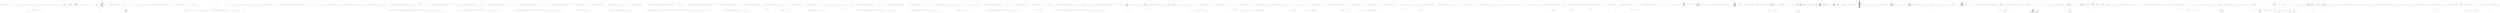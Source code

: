 digraph  {
n71 [label=bySet, span=""];
n0 [cluster="CommandLine.Text.SentenceBuilder.CreateDefault()", label="Entry CommandLine.Text.SentenceBuilder.CreateDefault()", span="21-21"];
n1 [cluster="CommandLine.Text.SentenceBuilder.CreateDefault()", label="return new DefaultSentenceBuilder();", span="23-23"];
n2 [cluster="CommandLine.Text.SentenceBuilder.CreateDefault()", label="Exit CommandLine.Text.SentenceBuilder.CreateDefault()", span="21-21"];
n3 [cluster="CommandLine.Text.SentenceBuilder.DefaultSentenceBuilder.DefaultSentenceBuilder()", label="Entry CommandLine.Text.SentenceBuilder.DefaultSentenceBuilder.DefaultSentenceBuilder()", span="58-58"];
n4 [cluster="lambda expression", label="Entry lambda expression", span="62-62"];
n5 [cluster="lambda expression", label="''Required.''", span="62-62"];
n6 [cluster="lambda expression", label="Exit lambda expression", span="62-62"];
n7 [cluster="lambda expression", label="Entry lambda expression", span="67-67"];
n8 [cluster="lambda expression", label="''ERROR(S):''", span="67-67"];
n9 [cluster="lambda expression", label="Exit lambda expression", span="67-67"];
n10 [cluster="lambda expression", label="Entry lambda expression", span="72-72"];
n11 [cluster="lambda expression", label="''USAGE:''", span="72-72"];
n12 [cluster="lambda expression", label="Exit lambda expression", span="72-72"];
n13 [cluster="lambda expression", label="Entry lambda expression", span="79-81"];
n14 [cluster="lambda expression", label="isOption\r\n                        ? ''Display this help screen.''\r\n                        : ''Display more information on a specific command.''", span="79-81"];
n15 [cluster="lambda expression", label="Exit lambda expression", span="79-81"];
n16 [cluster="lambda expression", label="Entry lambda expression", span="87-87"];
n17 [cluster="lambda expression", label="''Display version information.''", span="87-87"];
n18 [cluster="lambda expression", label="Exit lambda expression", span="87-87"];
n19 [cluster="lambda expression", label="Entry lambda expression", span="94-127"];
n20 [cluster="lambda expression", label="error.Tag", span="96-96"];
n22 [cluster="lambda expression", label="return ''Token '''.JoinTo(((BadFormatTokenError)error).Token, ''' is not recognized.'');", span="99-99"];
n24 [cluster="lambda expression", label="return ''Option '''.JoinTo(((MissingValueOptionError)error).NameInfo.NameText,\r\n                                        ''' has no value.'');", span="101-102"];
n26 [cluster="lambda expression", label="return ''Option '''.JoinTo(((UnknownOptionError)error).Token, ''' is unknown.'');", span="104-104"];
n28 [cluster="lambda expression", label="var errMisssing = ((MissingRequiredOptionError)error)", span="106-106"];
n31 [cluster="lambda expression", label="var badFormat = ((BadFormatConversionError)error)", span="111-111"];
n34 [cluster="lambda expression", label="var seqOutRange = ((SequenceOutOfRangeError)error)", span="116-116"];
n37 [cluster="lambda expression", label="return ''Verb '''.JoinTo(((BadVerbSelectedError)error).Token, ''' is not recognized.'');", span="122-122"];
n21 [cluster="lambda expression", label="ErrorType.BadFormatTokenError", span="98-98"];
n23 [cluster="lambda expression", label="ErrorType.MissingValueOptionError", span="100-100"];
n25 [cluster="lambda expression", label="ErrorType.UnknownOptionError", span="103-103"];
n27 [cluster="lambda expression", label="ErrorType.MissingRequiredOptionError", span="105-105"];
n30 [cluster="lambda expression", label="ErrorType.BadFormatConversionError", span="110-110"];
n33 [cluster="lambda expression", label="ErrorType.SequenceOutOfRangeError", span="115-115"];
n36 [cluster="lambda expression", label="ErrorType.BadVerbSelectedError", span="121-121"];
n38 [cluster="lambda expression", label="ErrorType.NoVerbSelectedError", span="123-123"];
n29 [cluster="lambda expression", label="return errMisssing.NameInfo.Equals(NameInfo.EmptyName)\r\n                                               ? ''A required value not bound to option name is missing.''\r\n                                               : ''Required option '''.JoinTo(errMisssing.NameInfo.NameText, ''' is missing.'');", span="107-109"];
n32 [cluster="lambda expression", label="return badFormat.NameInfo.Equals(NameInfo.EmptyName)\r\n                                               ? ''A value not bound to option name is defined with a bad format.''\r\n                                               : ''Option '''.JoinTo(badFormat.NameInfo.NameText, ''' is defined with a bad format.'');", span="112-114"];
n35 [cluster="lambda expression", label="return seqOutRange.NameInfo.Equals(NameInfo.EmptyName)\r\n                                               ? ''A sequence value not bound to option name is defined with few items than required.''\r\n                                               : ''A sequence option '''.JoinTo(seqOutRange.NameInfo.NameText,\r\n                                                    ''' is defined with fewer or more items than required.'');", span="117-120"];
n39 [cluster="lambda expression", label="return ''No verb selected.'';", span="124-124"];
n40 [cluster="lambda expression", label="throw new InvalidOperationException();", span="126-126"];
n41 [cluster="lambda expression", label="Exit lambda expression", span="94-127"];
n44 [cluster="System.InvalidOperationException.InvalidOperationException()", label="Entry System.InvalidOperationException.InvalidOperationException()", span="0-0"];
n42 [cluster="string.JoinTo(params string[])", label="Entry string.JoinTo(params string[])", span="45-45"];
n43 [cluster="CommandLine.NameInfo.Equals(CommandLine.NameInfo)", label="Entry CommandLine.NameInfo.Equals(CommandLine.NameInfo)", span="90-90"];
n45 [cluster="lambda expression", label="Entry lambda expression", span="135-169"];
n46 [cluster="lambda expression", label="var bySet = from e in errors\r\n                                group e by e.SetName into g\r\n                                select new { SetName = g.Key, Errors = g.ToList() }", span="137-139"];
n47 [cluster="lambda expression", label="var msgs = bySet.Select(\r\n                            set =>\r\n                            {\r\n                                var names = string.Join(\r\n                                    string.Empty,\r\n                                    (from e in set.Errors select '''''.JoinTo(e.NameInfo.NameText, ''', '')).ToArray());\r\n                                var namesCount = set.Errors.Count();\r\n\r\n                                var incompat = string.Join(\r\n                                    string.Empty,\r\n                                    (from x in\r\n                                    (from s in bySet where !s.SetName.EndsWith(set.SetName) from e in s.Errors select e)\r\n                                        .Distinct()\r\n                                    select '''''.JoinTo(x.NameInfo.NameText, ''', '')).ToArray());\r\n\r\n                                return\r\n                                    new StringBuilder(''Option'')\r\n                                            .AppendWhen(namesCount > 1, ''s'')\r\n                                            .Append('': '')\r\n                                            .Append(names.Substring(0, names.Length - 2))\r\n                                            .Append(' ')\r\n                                            .AppendIf(namesCount > 1, ''are'', ''is'')\r\n                                            .Append('' not compatible with: '')\r\n                                            .Append(incompat.Substring(0, incompat.Length - 2))\r\n                                            .Append('.')\r\n                                        .ToString();\r\n                            }).ToArray()", span="141-167"];
n50 [cluster="System.Collections.Generic.IEnumerable<TSource>.ToList<TSource>()", label="Entry System.Collections.Generic.IEnumerable<TSource>.ToList<TSource>()", span="0-0"];
n57 [cluster="lambda expression", label="var incompat = string.Join(\r\n                                    string.Empty,\r\n                                    (from x in\r\n                                    (from s in bySet where !s.SetName.EndsWith(set.SetName) from e in s.Errors select e)\r\n                                        .Distinct()\r\n                                    select '''''.JoinTo(x.NameInfo.NameText, ''', '')).ToArray())", span="149-154"];
n48 [cluster="lambda expression", label="return string.Join(Environment.NewLine, msgs);", span="168-168"];
n51 [cluster="Unk.Select", label="Entry Unk.Select", span=""];
n52 [cluster="Unk.ToArray", label="Entry Unk.ToArray", span=""];
n54 [cluster="lambda expression", label="Entry lambda expression", span="142-167"];
n49 [cluster="lambda expression", label="Exit lambda expression", span="135-169"];
n53 [cluster="Unk.Join", label="Entry Unk.Join", span=""];
n55 [cluster="lambda expression", label="var names = string.Join(\r\n                                    string.Empty,\r\n                                    (from e in set.Errors select '''''.JoinTo(e.NameInfo.NameText, ''', '')).ToArray())", span="144-146"];
n56 [cluster="lambda expression", label="var namesCount = set.Errors.Count()", span="147-147"];
n60 [cluster="Unk.JoinTo", label="Entry Unk.JoinTo", span=""];
n58 [cluster="lambda expression", label="return\r\n                                    new StringBuilder(''Option'')\r\n                                            .AppendWhen(namesCount > 1, ''s'')\r\n                                            .Append('': '')\r\n                                            .Append(names.Substring(0, names.Length - 2))\r\n                                            .Append(' ')\r\n                                            .AppendIf(namesCount > 1, ''are'', ''is'')\r\n                                            .Append('' not compatible with: '')\r\n                                            .Append(incompat.Substring(0, incompat.Length - 2))\r\n                                            .Append('.')\r\n                                        .ToString();", span="156-166"];
n61 [cluster="Unk.Count", label="Entry Unk.Count", span=""];
n62 [cluster="Unk.EndsWith", label="Entry Unk.EndsWith", span=""];
n63 [cluster="Unk.Distinct", label="Entry Unk.Distinct", span=""];
n59 [cluster="lambda expression", label="Exit lambda expression", span="142-167"];
n64 [cluster="System.Text.StringBuilder.StringBuilder(string)", label="Entry System.Text.StringBuilder.StringBuilder(string)", span="0-0"];
n65 [cluster="System.Text.StringBuilder.AppendWhen(bool, params string[])", label="Entry System.Text.StringBuilder.AppendWhen(bool, params string[])", span="9-9"];
n66 [cluster="System.Text.StringBuilder.Append(string)", label="Entry System.Text.StringBuilder.Append(string)", span="0-0"];
n67 [cluster="string.Substring(int, int)", label="Entry string.Substring(int, int)", span="0-0"];
n68 [cluster="System.Text.StringBuilder.Append(char)", label="Entry System.Text.StringBuilder.Append(char)", span="0-0"];
n69 [cluster="System.Text.StringBuilder.AppendIf(bool, string, string)", label="Entry System.Text.StringBuilder.AppendIf(bool, string, string)", span="34-34"];
n70 [cluster="System.Text.StringBuilder.ToString()", label="Entry System.Text.StringBuilder.ToString()", span="0-0"];
m1_56 [cluster="CommandLine.Internal.ArgumentParser.GetNextInputValues(CommandLine.Internal.IArgumentEnumerator)", file="HeadingInfo.cs", label="Entry CommandLine.Internal.ArgumentParser.GetNextInputValues(CommandLine.Internal.IArgumentEnumerator)", span="88-88"];
m1_60 [cluster="CommandLine.Internal.ArgumentParser.IsInputValue(string)", file="HeadingInfo.cs", label="Entry CommandLine.Internal.ArgumentParser.IsInputValue(string)", span="73-73"];
m1_61 [cluster="CommandLine.Internal.OptionInfo.SetValue(bool, object)", file="HeadingInfo.cs", label="Entry CommandLine.Internal.OptionInfo.SetValue(bool, object)", span="142-142"];
m1_0 [cluster="CommandLine.Internal.OptionGroupParser.OptionGroupParser(bool)", file="HeadingInfo.cs", label="Entry CommandLine.Internal.OptionGroupParser.OptionGroupParser(bool)", span="43-43"];
m1_1 [cluster="CommandLine.Internal.OptionGroupParser.OptionGroupParser(bool)", file="HeadingInfo.cs", label="_ignoreUnkwnownArguments = ignoreUnkwnownArguments", span="45-45"];
m1_2 [cluster="CommandLine.Internal.OptionGroupParser.OptionGroupParser(bool)", file="HeadingInfo.cs", label="Exit CommandLine.Internal.OptionGroupParser.OptionGroupParser(bool)", span="43-43"];
m1_47 [cluster="CommandLine.Internal.OneCharStringEnumerator.OneCharStringEnumerator(string)", file="HeadingInfo.cs", label="Entry CommandLine.Internal.OneCharStringEnumerator.OneCharStringEnumerator(string)", span="43-43"];
m1_49 [cluster="CommandLine.Internal.IArgumentEnumerator.MoveNext()", file="HeadingInfo.cs", label="Entry CommandLine.Internal.IArgumentEnumerator.MoveNext()", span="48-48"];
m1_3 [cluster="CommandLine.Internal.OptionGroupParser.Parse(CommandLine.Internal.IArgumentEnumerator, CommandLine.Internal.OptionMap, object)", file="HeadingInfo.cs", label="Entry CommandLine.Internal.OptionGroupParser.Parse(CommandLine.Internal.IArgumentEnumerator, CommandLine.Internal.OptionMap, object)", span="48-48"];
m1_4 [cluster="CommandLine.Internal.OptionGroupParser.Parse(CommandLine.Internal.IArgumentEnumerator, CommandLine.Internal.OptionMap, object)", file="HeadingInfo.cs", label="IArgumentEnumerator group = new OneCharStringEnumerator(argumentEnumerator.Current.Substring(1))", span="50-50"];
m1_6 [cluster="CommandLine.Internal.OptionGroupParser.Parse(CommandLine.Internal.IArgumentEnumerator, CommandLine.Internal.OptionMap, object)", file="HeadingInfo.cs", label="var option = map[group.Current]", span="53-53"];
m1_12 [cluster="CommandLine.Internal.OptionGroupParser.Parse(CommandLine.Internal.IArgumentEnumerator, CommandLine.Internal.OptionMap, object)", file="HeadingInfo.cs", label="argumentEnumerator.IsLast && group.IsLast", span="64-64"];
m1_17 [cluster="CommandLine.Internal.OptionGroupParser.Parse(CommandLine.Internal.IArgumentEnumerator, CommandLine.Internal.OptionMap, object)", file="HeadingInfo.cs", label="valueSetting = option.SetValue(group.GetRemainingFromNext(), options)", span="73-73"];
m1_22 [cluster="CommandLine.Internal.OptionGroupParser.Parse(CommandLine.Internal.IArgumentEnumerator, CommandLine.Internal.OptionMap, object)", file="HeadingInfo.cs", label="var items = ArgumentParser.GetNextInputValues(argumentEnumerator)", span="83-83"];
m1_24 [cluster="CommandLine.Internal.OptionGroupParser.Parse(CommandLine.Internal.IArgumentEnumerator, CommandLine.Internal.OptionMap, object)", file="HeadingInfo.cs", label="valueSetting = option.SetValue(items, options)", span="86-86"];
m1_28 [cluster="CommandLine.Internal.OptionGroupParser.Parse(CommandLine.Internal.IArgumentEnumerator, CommandLine.Internal.OptionMap, object)", file="HeadingInfo.cs", label="!argumentEnumerator.IsLast && !ArgumentParser.IsInputValue(argumentEnumerator.Next)", span="94-94"];
m1_31 [cluster="CommandLine.Internal.OptionGroupParser.Parse(CommandLine.Internal.IArgumentEnumerator, CommandLine.Internal.OptionMap, object)", file="HeadingInfo.cs", label="valueSetting = option.SetValue(argumentEnumerator.Next, options)", span="102-102"];
m1_36 [cluster="CommandLine.Internal.OptionGroupParser.Parse(CommandLine.Internal.IArgumentEnumerator, CommandLine.Internal.OptionMap, object)", file="HeadingInfo.cs", label="var items = ArgumentParser.GetNextInputValues(argumentEnumerator)", span="112-112"];
m1_37 [cluster="CommandLine.Internal.OptionGroupParser.Parse(CommandLine.Internal.IArgumentEnumerator, CommandLine.Internal.OptionMap, object)", file="HeadingInfo.cs", label="valueSetting = option.SetValue(items, options)", span="114-114"];
m1_41 [cluster="CommandLine.Internal.OptionGroupParser.Parse(CommandLine.Internal.IArgumentEnumerator, CommandLine.Internal.OptionMap, object)", file="HeadingInfo.cs", label="!@group.IsLast && map[@group.Next] == null", span="123-123"];
m1_43 [cluster="CommandLine.Internal.OptionGroupParser.Parse(CommandLine.Internal.IArgumentEnumerator, CommandLine.Internal.OptionMap, object)", file="HeadingInfo.cs", label="!option.SetValue(true, options)", span="127-127"];
m1_15 [cluster="CommandLine.Internal.OptionGroupParser.Parse(CommandLine.Internal.IArgumentEnumerator, CommandLine.Internal.OptionMap, object)", file="HeadingInfo.cs", label="!group.IsLast", span="69-69"];
m1_23 [cluster="CommandLine.Internal.OptionGroupParser.Parse(CommandLine.Internal.IArgumentEnumerator, CommandLine.Internal.OptionMap, object)", file="HeadingInfo.cs", label="items.Insert(0, @group.GetRemainingFromNext())", span="84-84"];
m1_45 [cluster="CommandLine.Internal.OptionGroupParser.Parse(CommandLine.Internal.IArgumentEnumerator, CommandLine.Internal.OptionMap, object)", file="HeadingInfo.cs", label="return Internal.ParserState.Success;", span="133-133"];
m1_7 [cluster="CommandLine.Internal.OptionGroupParser.Parse(CommandLine.Internal.IArgumentEnumerator, CommandLine.Internal.OptionMap, object)", file="HeadingInfo.cs", label="option == null", span="54-54"];
m1_9 [cluster="CommandLine.Internal.OptionGroupParser.Parse(CommandLine.Internal.IArgumentEnumerator, CommandLine.Internal.OptionMap, object)", file="HeadingInfo.cs", label="option.IsDefined = true", span="58-58"];
m1_10 [cluster="CommandLine.Internal.OptionGroupParser.Parse(CommandLine.Internal.IArgumentEnumerator, CommandLine.Internal.OptionMap, object)", file="HeadingInfo.cs", label="ArgumentParser.EnsureOptionArrayAttributeIsNotBoundToScalar(option)", span="60-60"];
m1_11 [cluster="CommandLine.Internal.OptionGroupParser.Parse(CommandLine.Internal.IArgumentEnumerator, CommandLine.Internal.OptionMap, object)", file="HeadingInfo.cs", label="!option.IsBoolean", span="62-62"];
m1_16 [cluster="CommandLine.Internal.OptionGroupParser.Parse(CommandLine.Internal.IArgumentEnumerator, CommandLine.Internal.OptionMap, object)", file="HeadingInfo.cs", label="!option.IsArray", span="71-71"];
m1_19 [cluster="CommandLine.Internal.OptionGroupParser.Parse(CommandLine.Internal.IArgumentEnumerator, CommandLine.Internal.OptionMap, object)", file="HeadingInfo.cs", label="DefineOptionThatViolatesFormat(option)", span="76-76"];
m1_21 [cluster="CommandLine.Internal.OptionGroupParser.Parse(CommandLine.Internal.IArgumentEnumerator, CommandLine.Internal.OptionMap, object)", file="HeadingInfo.cs", label="ArgumentParser.EnsureOptionAttributeIsArrayCompatible(option)", span="81-81"];
m1_26 [cluster="CommandLine.Internal.OptionGroupParser.Parse(CommandLine.Internal.IArgumentEnumerator, CommandLine.Internal.OptionMap, object)", file="HeadingInfo.cs", label="DefineOptionThatViolatesFormat(option)", span="89-89"];
m1_30 [cluster="CommandLine.Internal.OptionGroupParser.Parse(CommandLine.Internal.IArgumentEnumerator, CommandLine.Internal.OptionMap, object)", file="HeadingInfo.cs", label="!option.IsArray", span="100-100"];
m1_33 [cluster="CommandLine.Internal.OptionGroupParser.Parse(CommandLine.Internal.IArgumentEnumerator, CommandLine.Internal.OptionMap, object)", file="HeadingInfo.cs", label="this.DefineOptionThatViolatesFormat(option)", span="105-105"];
m1_35 [cluster="CommandLine.Internal.OptionGroupParser.Parse(CommandLine.Internal.IArgumentEnumerator, CommandLine.Internal.OptionMap, object)", file="HeadingInfo.cs", label="ArgumentParser.EnsureOptionAttributeIsArrayCompatible(option)", span="110-110"];
m1_39 [cluster="CommandLine.Internal.OptionGroupParser.Parse(CommandLine.Internal.IArgumentEnumerator, CommandLine.Internal.OptionMap, object)", file="HeadingInfo.cs", label="DefineOptionThatViolatesFormat(option)", span="117-117"];
m1_8 [cluster="CommandLine.Internal.OptionGroupParser.Parse(CommandLine.Internal.IArgumentEnumerator, CommandLine.Internal.OptionMap, object)", file="HeadingInfo.cs", label="return _ignoreUnkwnownArguments ? Internal.ParserState.MoveOnNextElement : Internal.ParserState.Failure;", span="56-56"];
m1_13 [cluster="CommandLine.Internal.OptionGroupParser.Parse(CommandLine.Internal.IArgumentEnumerator, CommandLine.Internal.OptionMap, object)", file="HeadingInfo.cs", label="return ParserState.Failure;", span="66-66"];
m1_14 [cluster="CommandLine.Internal.OptionGroupParser.Parse(CommandLine.Internal.IArgumentEnumerator, CommandLine.Internal.OptionMap, object)", file="HeadingInfo.cs", label="bool valueSetting", span="68-68"];
m1_18 [cluster="CommandLine.Internal.OptionGroupParser.Parse(CommandLine.Internal.IArgumentEnumerator, CommandLine.Internal.OptionMap, object)", file="HeadingInfo.cs", label="!valueSetting", span="74-74"];
m1_20 [cluster="CommandLine.Internal.OptionGroupParser.Parse(CommandLine.Internal.IArgumentEnumerator, CommandLine.Internal.OptionMap, object)", file="HeadingInfo.cs", label="return ArgumentParser.BooleanToParserState(valueSetting);", span="78-78"];
m1_25 [cluster="CommandLine.Internal.OptionGroupParser.Parse(CommandLine.Internal.IArgumentEnumerator, CommandLine.Internal.OptionMap, object)", file="HeadingInfo.cs", label="!valueSetting", span="87-87"];
m1_27 [cluster="CommandLine.Internal.OptionGroupParser.Parse(CommandLine.Internal.IArgumentEnumerator, CommandLine.Internal.OptionMap, object)", file="HeadingInfo.cs", label="return ArgumentParser.BooleanToParserState(valueSetting, true);", span="91-91"];
m1_29 [cluster="CommandLine.Internal.OptionGroupParser.Parse(CommandLine.Internal.IArgumentEnumerator, CommandLine.Internal.OptionMap, object)", file="HeadingInfo.cs", label="return Internal.ParserState.Failure;", span="96-96"];
m1_32 [cluster="CommandLine.Internal.OptionGroupParser.Parse(CommandLine.Internal.IArgumentEnumerator, CommandLine.Internal.OptionMap, object)", file="HeadingInfo.cs", label="!valueSetting", span="103-103"];
m1_34 [cluster="CommandLine.Internal.OptionGroupParser.Parse(CommandLine.Internal.IArgumentEnumerator, CommandLine.Internal.OptionMap, object)", file="HeadingInfo.cs", label="return ArgumentParser.BooleanToParserState(valueSetting, true);", span="107-107"];
m1_38 [cluster="CommandLine.Internal.OptionGroupParser.Parse(CommandLine.Internal.IArgumentEnumerator, CommandLine.Internal.OptionMap, object)", file="HeadingInfo.cs", label="!valueSetting", span="115-115"];
m1_40 [cluster="CommandLine.Internal.OptionGroupParser.Parse(CommandLine.Internal.IArgumentEnumerator, CommandLine.Internal.OptionMap, object)", file="HeadingInfo.cs", label="return ArgumentParser.BooleanToParserState(valueSetting);", span="119-119"];
m1_42 [cluster="CommandLine.Internal.OptionGroupParser.Parse(CommandLine.Internal.IArgumentEnumerator, CommandLine.Internal.OptionMap, object)", file="HeadingInfo.cs", label="return Internal.ParserState.Failure;", span="125-125"];
m1_44 [cluster="CommandLine.Internal.OptionGroupParser.Parse(CommandLine.Internal.IArgumentEnumerator, CommandLine.Internal.OptionMap, object)", file="HeadingInfo.cs", label="return Internal.ParserState.Failure;", span="129-129"];
m1_46 [cluster="CommandLine.Internal.OptionGroupParser.Parse(CommandLine.Internal.IArgumentEnumerator, CommandLine.Internal.OptionMap, object)", file="HeadingInfo.cs", label="Exit CommandLine.Internal.OptionGroupParser.Parse(CommandLine.Internal.IArgumentEnumerator, CommandLine.Internal.OptionMap, object)", span="48-48"];
m1_58 [cluster="CommandLine.Internal.OptionInfo.SetValue(System.Collections.Generic.IList<string>, object)", file="HeadingInfo.cs", label="Entry CommandLine.Internal.OptionInfo.SetValue(System.Collections.Generic.IList<string>, object)", span="85-85"];
m1_57 [cluster="System.Collections.Generic.IList<T>.Insert(int, T)", file="HeadingInfo.cs", label="Entry System.Collections.Generic.IList<T>.Insert(int, T)", span="0-0"];
m1_51 [cluster="CommandLine.Internal.IArgumentEnumerator.GetRemainingFromNext()", file="HeadingInfo.cs", label="Entry CommandLine.Internal.IArgumentEnumerator.GetRemainingFromNext()", span="43-43"];
m1_53 [cluster="CommandLine.Internal.ArgumentParser.DefineOptionThatViolatesFormat(CommandLine.Internal.OptionInfo)", file="HeadingInfo.cs", label="Entry CommandLine.Internal.ArgumentParser.DefineOptionThatViolatesFormat(CommandLine.Internal.OptionInfo)", span="53-53"];
m1_54 [cluster="CommandLine.Internal.ArgumentParser.BooleanToParserState(bool)", file="HeadingInfo.cs", label="Entry CommandLine.Internal.ArgumentParser.BooleanToParserState(bool)", span="112-112"];
m1_55 [cluster="CommandLine.Internal.ArgumentParser.EnsureOptionAttributeIsArrayCompatible(CommandLine.Internal.OptionInfo)", file="HeadingInfo.cs", label="Entry CommandLine.Internal.ArgumentParser.EnsureOptionAttributeIsArrayCompatible(CommandLine.Internal.OptionInfo)", span="127-127"];
m1_59 [cluster="CommandLine.Internal.ArgumentParser.BooleanToParserState(bool, bool)", file="HeadingInfo.cs", label="Entry CommandLine.Internal.ArgumentParser.BooleanToParserState(bool, bool)", span="117-117"];
m1_50 [cluster="CommandLine.Internal.ArgumentParser.EnsureOptionArrayAttributeIsNotBoundToScalar(CommandLine.Internal.OptionInfo)", file="HeadingInfo.cs", label="Entry CommandLine.Internal.ArgumentParser.EnsureOptionArrayAttributeIsNotBoundToScalar(CommandLine.Internal.OptionInfo)", span="135-135"];
m1_52 [cluster="CommandLine.Internal.OptionInfo.SetValue(string, object)", file="HeadingInfo.cs", label="Entry CommandLine.Internal.OptionInfo.SetValue(string, object)", span="72-72"];
m1_48 [cluster="string.Substring(int)", file="HeadingInfo.cs", label="Entry string.Substring(int)", span="0-0"];
m1_62 [file="HeadingInfo.cs", label="CommandLine.Internal.OptionGroupParser", span=""];
m2_15 [cluster="CommandLine.Infrastructure.StringExtensions.Spaces(int)", file="InstanceBuilder.cs", label="Entry CommandLine.Infrastructure.StringExtensions.Spaces(int)", span="29-29"];
m2_16 [cluster="CommandLine.Infrastructure.StringExtensions.Spaces(int)", file="InstanceBuilder.cs", label="return new string(' ', value);", span="31-31"];
m2_17 [cluster="CommandLine.Infrastructure.StringExtensions.Spaces(int)", file="InstanceBuilder.cs", label="Exit CommandLine.Infrastructure.StringExtensions.Spaces(int)", span="29-29"];
m2_12 [cluster="CommandLine.Infrastructure.StringExtensions.FormatLocal(string, params object[])", file="InstanceBuilder.cs", label="Entry CommandLine.Infrastructure.StringExtensions.FormatLocal(string, params object[])", span="24-24"];
m2_13 [cluster="CommandLine.Infrastructure.StringExtensions.FormatLocal(string, params object[])", file="InstanceBuilder.cs", label="return string.Format(CultureInfo.CurrentCulture, value, arguments);", span="26-26"];
m2_14 [cluster="CommandLine.Infrastructure.StringExtensions.FormatLocal(string, params object[])", file="InstanceBuilder.cs", label="Exit CommandLine.Infrastructure.StringExtensions.FormatLocal(string, params object[])", span="24-24"];
m2_3 [cluster="string.String(char, int)", file="InstanceBuilder.cs", label="Entry string.String(char, int)", span="0-0"];
m2_21 [cluster="string.CompareOrdinal(string, string)", file="InstanceBuilder.cs", label="Entry string.CompareOrdinal(string, string)", span="0-0"];
m2_7 [cluster="System.Convert.ToString(object, System.IFormatProvider)", file="InstanceBuilder.cs", label="Entry System.Convert.ToString(object, System.IFormatProvider)", span="0-0"];
m2_18 [cluster="CommandLine.Infrastructure.StringExtensions.EqualsOrdinal(string, string)", file="InstanceBuilder.cs", label="Entry CommandLine.Infrastructure.StringExtensions.EqualsOrdinal(string, string)", span="34-34"];
m2_19 [cluster="CommandLine.Infrastructure.StringExtensions.EqualsOrdinal(string, string)", file="InstanceBuilder.cs", label="return string.CompareOrdinal(strA, strB) == 0;", span="36-36"];
m2_20 [cluster="CommandLine.Infrastructure.StringExtensions.EqualsOrdinal(string, string)", file="InstanceBuilder.cs", label="Exit CommandLine.Infrastructure.StringExtensions.EqualsOrdinal(string, string)", span="34-34"];
m2_8 [cluster="CommandLine.Infrastructure.StringExtensions.FormatInvariant(string, params object[])", file="InstanceBuilder.cs", label="Entry CommandLine.Infrastructure.StringExtensions.FormatInvariant(string, params object[])", span="19-19"];
m2_9 [cluster="CommandLine.Infrastructure.StringExtensions.FormatInvariant(string, params object[])", file="InstanceBuilder.cs", label="return string.Format(CultureInfo.InvariantCulture, value, arguments);", span="21-21"];
m2_10 [cluster="CommandLine.Infrastructure.StringExtensions.FormatInvariant(string, params object[])", file="InstanceBuilder.cs", label="Exit CommandLine.Infrastructure.StringExtensions.FormatInvariant(string, params object[])", span="19-19"];
m2_0 [cluster="CommandLine.Infrastructure.StringExtensions.ToOneCharString(char)", file="InstanceBuilder.cs", label="Entry CommandLine.Infrastructure.StringExtensions.ToOneCharString(char)", span="9-9"];
m2_1 [cluster="CommandLine.Infrastructure.StringExtensions.ToOneCharString(char)", file="InstanceBuilder.cs", label="return new string(c, 1);", span="11-11"];
m2_2 [cluster="CommandLine.Infrastructure.StringExtensions.ToOneCharString(char)", file="InstanceBuilder.cs", label="Exit CommandLine.Infrastructure.StringExtensions.ToOneCharString(char)", span="9-9"];
m2_4 [cluster="CommandLine.Infrastructure.StringExtensions.ToStringInvariant<T>(T)", file="InstanceBuilder.cs", label="Entry CommandLine.Infrastructure.StringExtensions.ToStringInvariant<T>(T)", span="14-14"];
m2_5 [cluster="CommandLine.Infrastructure.StringExtensions.ToStringInvariant<T>(T)", file="InstanceBuilder.cs", label="return Convert.ToString(value, CultureInfo.InvariantCulture);", span="16-16"];
m2_6 [cluster="CommandLine.Infrastructure.StringExtensions.ToStringInvariant<T>(T)", file="InstanceBuilder.cs", label="Exit CommandLine.Infrastructure.StringExtensions.ToStringInvariant<T>(T)", span="14-14"];
m2_11 [cluster="string.Format(System.IFormatProvider, string, params object[])", file="InstanceBuilder.cs", label="Entry string.Format(System.IFormatProvider, string, params object[])", span="0-0"];
m3_249 [cluster="CommandLine.ParserResultExtensions.Return<T1, T2, T3, T4, T5, T6, T7, T8, T9, T10, T11, T12, T13, TResult>(CommandLine.ParserResult<object>, System.Func<T1, TResult>, System.Func<T2, TResult>, System.Func<T3, TResult>, System.Func<T4, TResult>, System.Func<T5, TResult>, System.Func<T6, TResult>, System.Func<T7, TResult>, System.Func<T8, TResult>, System.Func<T9, TResult>, System.Func<T10, TResult>, System.Func<T11, TResult>, System.Func<T12, TResult>, System.Func<T13, TResult>, System.Func<System.Collections.Generic.IEnumerable<CommandLine.Error>, TResult>)", file="InstanceChooser.cs", label="Entry CommandLine.ParserResultExtensions.Return<T1, T2, T3, T4, T5, T6, T7, T8, T9, T10, T11, T12, T13, TResult>(CommandLine.ParserResult<object>, System.Func<T1, TResult>, System.Func<T2, TResult>, System.Func<T3, TResult>, System.Func<T4, TResult>, System.Func<T5, TResult>, System.Func<T6, TResult>, System.Func<T7, TResult>, System.Func<T8, TResult>, System.Func<T9, TResult>, System.Func<T10, TResult>, System.Func<T11, TResult>, System.Func<T12, TResult>, System.Func<T13, TResult>, System.Func<System.Collections.Generic.IEnumerable<CommandLine.Error>, TResult>)", span="861-861"];
m3_250 [cluster="CommandLine.ParserResultExtensions.Return<T1, T2, T3, T4, T5, T6, T7, T8, T9, T10, T11, T12, T13, TResult>(CommandLine.ParserResult<object>, System.Func<T1, TResult>, System.Func<T2, TResult>, System.Func<T3, TResult>, System.Func<T4, TResult>, System.Func<T5, TResult>, System.Func<T6, TResult>, System.Func<T7, TResult>, System.Func<T8, TResult>, System.Func<T9, TResult>, System.Func<T10, TResult>, System.Func<T11, TResult>, System.Func<T12, TResult>, System.Func<T13, TResult>, System.Func<System.Collections.Generic.IEnumerable<CommandLine.Error>, TResult>)", file="InstanceChooser.cs", label="var parsed = result as Parsed<object>", span="877-877"];
m3_253 [cluster="CommandLine.ParserResultExtensions.Return<T1, T2, T3, T4, T5, T6, T7, T8, T9, T10, T11, T12, T13, TResult>(CommandLine.ParserResult<object>, System.Func<T1, TResult>, System.Func<T2, TResult>, System.Func<T3, TResult>, System.Func<T4, TResult>, System.Func<T5, TResult>, System.Func<T6, TResult>, System.Func<T7, TResult>, System.Func<T8, TResult>, System.Func<T9, TResult>, System.Func<T10, TResult>, System.Func<T11, TResult>, System.Func<T12, TResult>, System.Func<T13, TResult>, System.Func<System.Collections.Generic.IEnumerable<CommandLine.Error>, TResult>)", file="InstanceChooser.cs", label="return parsedFunc1((T1)parsed.Value);", span="882-882"];
m3_255 [cluster="CommandLine.ParserResultExtensions.Return<T1, T2, T3, T4, T5, T6, T7, T8, T9, T10, T11, T12, T13, TResult>(CommandLine.ParserResult<object>, System.Func<T1, TResult>, System.Func<T2, TResult>, System.Func<T3, TResult>, System.Func<T4, TResult>, System.Func<T5, TResult>, System.Func<T6, TResult>, System.Func<T7, TResult>, System.Func<T8, TResult>, System.Func<T9, TResult>, System.Func<T10, TResult>, System.Func<T11, TResult>, System.Func<T12, TResult>, System.Func<T13, TResult>, System.Func<System.Collections.Generic.IEnumerable<CommandLine.Error>, TResult>)", file="InstanceChooser.cs", label="return parsedFunc2((T2)parsed.Value);", span="886-886"];
m3_257 [cluster="CommandLine.ParserResultExtensions.Return<T1, T2, T3, T4, T5, T6, T7, T8, T9, T10, T11, T12, T13, TResult>(CommandLine.ParserResult<object>, System.Func<T1, TResult>, System.Func<T2, TResult>, System.Func<T3, TResult>, System.Func<T4, TResult>, System.Func<T5, TResult>, System.Func<T6, TResult>, System.Func<T7, TResult>, System.Func<T8, TResult>, System.Func<T9, TResult>, System.Func<T10, TResult>, System.Func<T11, TResult>, System.Func<T12, TResult>, System.Func<T13, TResult>, System.Func<System.Collections.Generic.IEnumerable<CommandLine.Error>, TResult>)", file="InstanceChooser.cs", label="return parsedFunc3((T3)parsed.Value);", span="890-890"];
m3_259 [cluster="CommandLine.ParserResultExtensions.Return<T1, T2, T3, T4, T5, T6, T7, T8, T9, T10, T11, T12, T13, TResult>(CommandLine.ParserResult<object>, System.Func<T1, TResult>, System.Func<T2, TResult>, System.Func<T3, TResult>, System.Func<T4, TResult>, System.Func<T5, TResult>, System.Func<T6, TResult>, System.Func<T7, TResult>, System.Func<T8, TResult>, System.Func<T9, TResult>, System.Func<T10, TResult>, System.Func<T11, TResult>, System.Func<T12, TResult>, System.Func<T13, TResult>, System.Func<System.Collections.Generic.IEnumerable<CommandLine.Error>, TResult>)", file="InstanceChooser.cs", label="return parsedFunc4((T4)parsed.Value);", span="894-894"];
m3_261 [cluster="CommandLine.ParserResultExtensions.Return<T1, T2, T3, T4, T5, T6, T7, T8, T9, T10, T11, T12, T13, TResult>(CommandLine.ParserResult<object>, System.Func<T1, TResult>, System.Func<T2, TResult>, System.Func<T3, TResult>, System.Func<T4, TResult>, System.Func<T5, TResult>, System.Func<T6, TResult>, System.Func<T7, TResult>, System.Func<T8, TResult>, System.Func<T9, TResult>, System.Func<T10, TResult>, System.Func<T11, TResult>, System.Func<T12, TResult>, System.Func<T13, TResult>, System.Func<System.Collections.Generic.IEnumerable<CommandLine.Error>, TResult>)", file="InstanceChooser.cs", label="return parsedFunc5((T5)parsed.Value);", span="898-898"];
m3_263 [cluster="CommandLine.ParserResultExtensions.Return<T1, T2, T3, T4, T5, T6, T7, T8, T9, T10, T11, T12, T13, TResult>(CommandLine.ParserResult<object>, System.Func<T1, TResult>, System.Func<T2, TResult>, System.Func<T3, TResult>, System.Func<T4, TResult>, System.Func<T5, TResult>, System.Func<T6, TResult>, System.Func<T7, TResult>, System.Func<T8, TResult>, System.Func<T9, TResult>, System.Func<T10, TResult>, System.Func<T11, TResult>, System.Func<T12, TResult>, System.Func<T13, TResult>, System.Func<System.Collections.Generic.IEnumerable<CommandLine.Error>, TResult>)", file="InstanceChooser.cs", label="return parsedFunc6((T6)parsed.Value);", span="902-902"];
m3_265 [cluster="CommandLine.ParserResultExtensions.Return<T1, T2, T3, T4, T5, T6, T7, T8, T9, T10, T11, T12, T13, TResult>(CommandLine.ParserResult<object>, System.Func<T1, TResult>, System.Func<T2, TResult>, System.Func<T3, TResult>, System.Func<T4, TResult>, System.Func<T5, TResult>, System.Func<T6, TResult>, System.Func<T7, TResult>, System.Func<T8, TResult>, System.Func<T9, TResult>, System.Func<T10, TResult>, System.Func<T11, TResult>, System.Func<T12, TResult>, System.Func<T13, TResult>, System.Func<System.Collections.Generic.IEnumerable<CommandLine.Error>, TResult>)", file="InstanceChooser.cs", label="return parsedFunc7((T7)parsed.Value);", span="906-906"];
m3_267 [cluster="CommandLine.ParserResultExtensions.Return<T1, T2, T3, T4, T5, T6, T7, T8, T9, T10, T11, T12, T13, TResult>(CommandLine.ParserResult<object>, System.Func<T1, TResult>, System.Func<T2, TResult>, System.Func<T3, TResult>, System.Func<T4, TResult>, System.Func<T5, TResult>, System.Func<T6, TResult>, System.Func<T7, TResult>, System.Func<T8, TResult>, System.Func<T9, TResult>, System.Func<T10, TResult>, System.Func<T11, TResult>, System.Func<T12, TResult>, System.Func<T13, TResult>, System.Func<System.Collections.Generic.IEnumerable<CommandLine.Error>, TResult>)", file="InstanceChooser.cs", label="return parsedFunc8((T8)parsed.Value);", span="910-910"];
m3_269 [cluster="CommandLine.ParserResultExtensions.Return<T1, T2, T3, T4, T5, T6, T7, T8, T9, T10, T11, T12, T13, TResult>(CommandLine.ParserResult<object>, System.Func<T1, TResult>, System.Func<T2, TResult>, System.Func<T3, TResult>, System.Func<T4, TResult>, System.Func<T5, TResult>, System.Func<T6, TResult>, System.Func<T7, TResult>, System.Func<T8, TResult>, System.Func<T9, TResult>, System.Func<T10, TResult>, System.Func<T11, TResult>, System.Func<T12, TResult>, System.Func<T13, TResult>, System.Func<System.Collections.Generic.IEnumerable<CommandLine.Error>, TResult>)", file="InstanceChooser.cs", label="return parsedFunc9((T9)parsed.Value);", span="914-914"];
m3_271 [cluster="CommandLine.ParserResultExtensions.Return<T1, T2, T3, T4, T5, T6, T7, T8, T9, T10, T11, T12, T13, TResult>(CommandLine.ParserResult<object>, System.Func<T1, TResult>, System.Func<T2, TResult>, System.Func<T3, TResult>, System.Func<T4, TResult>, System.Func<T5, TResult>, System.Func<T6, TResult>, System.Func<T7, TResult>, System.Func<T8, TResult>, System.Func<T9, TResult>, System.Func<T10, TResult>, System.Func<T11, TResult>, System.Func<T12, TResult>, System.Func<T13, TResult>, System.Func<System.Collections.Generic.IEnumerable<CommandLine.Error>, TResult>)", file="InstanceChooser.cs", label="return parsedFunc10((T10)parsed.Value);", span="918-918"];
m3_273 [cluster="CommandLine.ParserResultExtensions.Return<T1, T2, T3, T4, T5, T6, T7, T8, T9, T10, T11, T12, T13, TResult>(CommandLine.ParserResult<object>, System.Func<T1, TResult>, System.Func<T2, TResult>, System.Func<T3, TResult>, System.Func<T4, TResult>, System.Func<T5, TResult>, System.Func<T6, TResult>, System.Func<T7, TResult>, System.Func<T8, TResult>, System.Func<T9, TResult>, System.Func<T10, TResult>, System.Func<T11, TResult>, System.Func<T12, TResult>, System.Func<T13, TResult>, System.Func<System.Collections.Generic.IEnumerable<CommandLine.Error>, TResult>)", file="InstanceChooser.cs", label="return parsedFunc11((T11)parsed.Value);", span="922-922"];
m3_275 [cluster="CommandLine.ParserResultExtensions.Return<T1, T2, T3, T4, T5, T6, T7, T8, T9, T10, T11, T12, T13, TResult>(CommandLine.ParserResult<object>, System.Func<T1, TResult>, System.Func<T2, TResult>, System.Func<T3, TResult>, System.Func<T4, TResult>, System.Func<T5, TResult>, System.Func<T6, TResult>, System.Func<T7, TResult>, System.Func<T8, TResult>, System.Func<T9, TResult>, System.Func<T10, TResult>, System.Func<T11, TResult>, System.Func<T12, TResult>, System.Func<T13, TResult>, System.Func<System.Collections.Generic.IEnumerable<CommandLine.Error>, TResult>)", file="InstanceChooser.cs", label="return parsedFunc12((T12)parsed.Value);", span="926-926"];
m3_277 [cluster="CommandLine.ParserResultExtensions.Return<T1, T2, T3, T4, T5, T6, T7, T8, T9, T10, T11, T12, T13, TResult>(CommandLine.ParserResult<object>, System.Func<T1, TResult>, System.Func<T2, TResult>, System.Func<T3, TResult>, System.Func<T4, TResult>, System.Func<T5, TResult>, System.Func<T6, TResult>, System.Func<T7, TResult>, System.Func<T8, TResult>, System.Func<T9, TResult>, System.Func<T10, TResult>, System.Func<T11, TResult>, System.Func<T12, TResult>, System.Func<T13, TResult>, System.Func<System.Collections.Generic.IEnumerable<CommandLine.Error>, TResult>)", file="InstanceChooser.cs", label="return parsedFunc13((T13)parsed.Value);", span="930-930"];
m3_279 [cluster="CommandLine.ParserResultExtensions.Return<T1, T2, T3, T4, T5, T6, T7, T8, T9, T10, T11, T12, T13, TResult>(CommandLine.ParserResult<object>, System.Func<T1, TResult>, System.Func<T2, TResult>, System.Func<T3, TResult>, System.Func<T4, TResult>, System.Func<T5, TResult>, System.Func<T6, TResult>, System.Func<T7, TResult>, System.Func<T8, TResult>, System.Func<T9, TResult>, System.Func<T10, TResult>, System.Func<T11, TResult>, System.Func<T12, TResult>, System.Func<T13, TResult>, System.Func<System.Collections.Generic.IEnumerable<CommandLine.Error>, TResult>)", file="InstanceChooser.cs", label="return notParsedFunc(((NotParsed<object>)result).Errors);", span="934-934"];
m3_251 [cluster="CommandLine.ParserResultExtensions.Return<T1, T2, T3, T4, T5, T6, T7, T8, T9, T10, T11, T12, T13, TResult>(CommandLine.ParserResult<object>, System.Func<T1, TResult>, System.Func<T2, TResult>, System.Func<T3, TResult>, System.Func<T4, TResult>, System.Func<T5, TResult>, System.Func<T6, TResult>, System.Func<T7, TResult>, System.Func<T8, TResult>, System.Func<T9, TResult>, System.Func<T10, TResult>, System.Func<T11, TResult>, System.Func<T12, TResult>, System.Func<T13, TResult>, System.Func<System.Collections.Generic.IEnumerable<CommandLine.Error>, TResult>)", file="InstanceChooser.cs", label="parsed != null", span="878-878"];
m3_252 [cluster="CommandLine.ParserResultExtensions.Return<T1, T2, T3, T4, T5, T6, T7, T8, T9, T10, T11, T12, T13, TResult>(CommandLine.ParserResult<object>, System.Func<T1, TResult>, System.Func<T2, TResult>, System.Func<T3, TResult>, System.Func<T4, TResult>, System.Func<T5, TResult>, System.Func<T6, TResult>, System.Func<T7, TResult>, System.Func<T8, TResult>, System.Func<T9, TResult>, System.Func<T10, TResult>, System.Func<T11, TResult>, System.Func<T12, TResult>, System.Func<T13, TResult>, System.Func<System.Collections.Generic.IEnumerable<CommandLine.Error>, TResult>)", file="InstanceChooser.cs", label="parsed.Value.GetType() == typeof(T1)", span="880-880"];
m3_254 [cluster="CommandLine.ParserResultExtensions.Return<T1, T2, T3, T4, T5, T6, T7, T8, T9, T10, T11, T12, T13, TResult>(CommandLine.ParserResult<object>, System.Func<T1, TResult>, System.Func<T2, TResult>, System.Func<T3, TResult>, System.Func<T4, TResult>, System.Func<T5, TResult>, System.Func<T6, TResult>, System.Func<T7, TResult>, System.Func<T8, TResult>, System.Func<T9, TResult>, System.Func<T10, TResult>, System.Func<T11, TResult>, System.Func<T12, TResult>, System.Func<T13, TResult>, System.Func<System.Collections.Generic.IEnumerable<CommandLine.Error>, TResult>)", file="InstanceChooser.cs", label="parsed.Value.GetType() == typeof(T2)", span="884-884"];
m3_256 [cluster="CommandLine.ParserResultExtensions.Return<T1, T2, T3, T4, T5, T6, T7, T8, T9, T10, T11, T12, T13, TResult>(CommandLine.ParserResult<object>, System.Func<T1, TResult>, System.Func<T2, TResult>, System.Func<T3, TResult>, System.Func<T4, TResult>, System.Func<T5, TResult>, System.Func<T6, TResult>, System.Func<T7, TResult>, System.Func<T8, TResult>, System.Func<T9, TResult>, System.Func<T10, TResult>, System.Func<T11, TResult>, System.Func<T12, TResult>, System.Func<T13, TResult>, System.Func<System.Collections.Generic.IEnumerable<CommandLine.Error>, TResult>)", file="InstanceChooser.cs", label="parsed.Value.GetType() == typeof(T3)", span="888-888"];
m3_258 [cluster="CommandLine.ParserResultExtensions.Return<T1, T2, T3, T4, T5, T6, T7, T8, T9, T10, T11, T12, T13, TResult>(CommandLine.ParserResult<object>, System.Func<T1, TResult>, System.Func<T2, TResult>, System.Func<T3, TResult>, System.Func<T4, TResult>, System.Func<T5, TResult>, System.Func<T6, TResult>, System.Func<T7, TResult>, System.Func<T8, TResult>, System.Func<T9, TResult>, System.Func<T10, TResult>, System.Func<T11, TResult>, System.Func<T12, TResult>, System.Func<T13, TResult>, System.Func<System.Collections.Generic.IEnumerable<CommandLine.Error>, TResult>)", file="InstanceChooser.cs", label="parsed.Value.GetType() == typeof(T4)", span="892-892"];
m3_260 [cluster="CommandLine.ParserResultExtensions.Return<T1, T2, T3, T4, T5, T6, T7, T8, T9, T10, T11, T12, T13, TResult>(CommandLine.ParserResult<object>, System.Func<T1, TResult>, System.Func<T2, TResult>, System.Func<T3, TResult>, System.Func<T4, TResult>, System.Func<T5, TResult>, System.Func<T6, TResult>, System.Func<T7, TResult>, System.Func<T8, TResult>, System.Func<T9, TResult>, System.Func<T10, TResult>, System.Func<T11, TResult>, System.Func<T12, TResult>, System.Func<T13, TResult>, System.Func<System.Collections.Generic.IEnumerable<CommandLine.Error>, TResult>)", file="InstanceChooser.cs", label="parsed.Value.GetType() == typeof(T5)", span="896-896"];
m3_262 [cluster="CommandLine.ParserResultExtensions.Return<T1, T2, T3, T4, T5, T6, T7, T8, T9, T10, T11, T12, T13, TResult>(CommandLine.ParserResult<object>, System.Func<T1, TResult>, System.Func<T2, TResult>, System.Func<T3, TResult>, System.Func<T4, TResult>, System.Func<T5, TResult>, System.Func<T6, TResult>, System.Func<T7, TResult>, System.Func<T8, TResult>, System.Func<T9, TResult>, System.Func<T10, TResult>, System.Func<T11, TResult>, System.Func<T12, TResult>, System.Func<T13, TResult>, System.Func<System.Collections.Generic.IEnumerable<CommandLine.Error>, TResult>)", file="InstanceChooser.cs", label="parsed.Value.GetType() == typeof(T6)", span="900-900"];
m3_264 [cluster="CommandLine.ParserResultExtensions.Return<T1, T2, T3, T4, T5, T6, T7, T8, T9, T10, T11, T12, T13, TResult>(CommandLine.ParserResult<object>, System.Func<T1, TResult>, System.Func<T2, TResult>, System.Func<T3, TResult>, System.Func<T4, TResult>, System.Func<T5, TResult>, System.Func<T6, TResult>, System.Func<T7, TResult>, System.Func<T8, TResult>, System.Func<T9, TResult>, System.Func<T10, TResult>, System.Func<T11, TResult>, System.Func<T12, TResult>, System.Func<T13, TResult>, System.Func<System.Collections.Generic.IEnumerable<CommandLine.Error>, TResult>)", file="InstanceChooser.cs", label="parsed.Value.GetType() == typeof(T7)", span="904-904"];
m3_266 [cluster="CommandLine.ParserResultExtensions.Return<T1, T2, T3, T4, T5, T6, T7, T8, T9, T10, T11, T12, T13, TResult>(CommandLine.ParserResult<object>, System.Func<T1, TResult>, System.Func<T2, TResult>, System.Func<T3, TResult>, System.Func<T4, TResult>, System.Func<T5, TResult>, System.Func<T6, TResult>, System.Func<T7, TResult>, System.Func<T8, TResult>, System.Func<T9, TResult>, System.Func<T10, TResult>, System.Func<T11, TResult>, System.Func<T12, TResult>, System.Func<T13, TResult>, System.Func<System.Collections.Generic.IEnumerable<CommandLine.Error>, TResult>)", file="InstanceChooser.cs", label="parsed.Value.GetType() == typeof(T8)", span="908-908"];
m3_268 [cluster="CommandLine.ParserResultExtensions.Return<T1, T2, T3, T4, T5, T6, T7, T8, T9, T10, T11, T12, T13, TResult>(CommandLine.ParserResult<object>, System.Func<T1, TResult>, System.Func<T2, TResult>, System.Func<T3, TResult>, System.Func<T4, TResult>, System.Func<T5, TResult>, System.Func<T6, TResult>, System.Func<T7, TResult>, System.Func<T8, TResult>, System.Func<T9, TResult>, System.Func<T10, TResult>, System.Func<T11, TResult>, System.Func<T12, TResult>, System.Func<T13, TResult>, System.Func<System.Collections.Generic.IEnumerable<CommandLine.Error>, TResult>)", file="InstanceChooser.cs", label="parsed.Value.GetType() == typeof(T9)", span="912-912"];
m3_270 [cluster="CommandLine.ParserResultExtensions.Return<T1, T2, T3, T4, T5, T6, T7, T8, T9, T10, T11, T12, T13, TResult>(CommandLine.ParserResult<object>, System.Func<T1, TResult>, System.Func<T2, TResult>, System.Func<T3, TResult>, System.Func<T4, TResult>, System.Func<T5, TResult>, System.Func<T6, TResult>, System.Func<T7, TResult>, System.Func<T8, TResult>, System.Func<T9, TResult>, System.Func<T10, TResult>, System.Func<T11, TResult>, System.Func<T12, TResult>, System.Func<T13, TResult>, System.Func<System.Collections.Generic.IEnumerable<CommandLine.Error>, TResult>)", file="InstanceChooser.cs", label="parsed.Value.GetType() == typeof(T10)", span="916-916"];
m3_272 [cluster="CommandLine.ParserResultExtensions.Return<T1, T2, T3, T4, T5, T6, T7, T8, T9, T10, T11, T12, T13, TResult>(CommandLine.ParserResult<object>, System.Func<T1, TResult>, System.Func<T2, TResult>, System.Func<T3, TResult>, System.Func<T4, TResult>, System.Func<T5, TResult>, System.Func<T6, TResult>, System.Func<T7, TResult>, System.Func<T8, TResult>, System.Func<T9, TResult>, System.Func<T10, TResult>, System.Func<T11, TResult>, System.Func<T12, TResult>, System.Func<T13, TResult>, System.Func<System.Collections.Generic.IEnumerable<CommandLine.Error>, TResult>)", file="InstanceChooser.cs", label="parsed.Value.GetType() == typeof(T11)", span="920-920"];
m3_274 [cluster="CommandLine.ParserResultExtensions.Return<T1, T2, T3, T4, T5, T6, T7, T8, T9, T10, T11, T12, T13, TResult>(CommandLine.ParserResult<object>, System.Func<T1, TResult>, System.Func<T2, TResult>, System.Func<T3, TResult>, System.Func<T4, TResult>, System.Func<T5, TResult>, System.Func<T6, TResult>, System.Func<T7, TResult>, System.Func<T8, TResult>, System.Func<T9, TResult>, System.Func<T10, TResult>, System.Func<T11, TResult>, System.Func<T12, TResult>, System.Func<T13, TResult>, System.Func<System.Collections.Generic.IEnumerable<CommandLine.Error>, TResult>)", file="InstanceChooser.cs", label="parsed.Value.GetType() == typeof(T12)", span="924-924"];
m3_276 [cluster="CommandLine.ParserResultExtensions.Return<T1, T2, T3, T4, T5, T6, T7, T8, T9, T10, T11, T12, T13, TResult>(CommandLine.ParserResult<object>, System.Func<T1, TResult>, System.Func<T2, TResult>, System.Func<T3, TResult>, System.Func<T4, TResult>, System.Func<T5, TResult>, System.Func<T6, TResult>, System.Func<T7, TResult>, System.Func<T8, TResult>, System.Func<T9, TResult>, System.Func<T10, TResult>, System.Func<T11, TResult>, System.Func<T12, TResult>, System.Func<T13, TResult>, System.Func<System.Collections.Generic.IEnumerable<CommandLine.Error>, TResult>)", file="InstanceChooser.cs", label="parsed.Value.GetType() == typeof(T13)", span="928-928"];
m3_278 [cluster="CommandLine.ParserResultExtensions.Return<T1, T2, T3, T4, T5, T6, T7, T8, T9, T10, T11, T12, T13, TResult>(CommandLine.ParserResult<object>, System.Func<T1, TResult>, System.Func<T2, TResult>, System.Func<T3, TResult>, System.Func<T4, TResult>, System.Func<T5, TResult>, System.Func<T6, TResult>, System.Func<T7, TResult>, System.Func<T8, TResult>, System.Func<T9, TResult>, System.Func<T10, TResult>, System.Func<T11, TResult>, System.Func<T12, TResult>, System.Func<T13, TResult>, System.Func<System.Collections.Generic.IEnumerable<CommandLine.Error>, TResult>)", file="InstanceChooser.cs", label="throw new InvalidOperationException();", span="932-932"];
m3_280 [cluster="CommandLine.ParserResultExtensions.Return<T1, T2, T3, T4, T5, T6, T7, T8, T9, T10, T11, T12, T13, TResult>(CommandLine.ParserResult<object>, System.Func<T1, TResult>, System.Func<T2, TResult>, System.Func<T3, TResult>, System.Func<T4, TResult>, System.Func<T5, TResult>, System.Func<T6, TResult>, System.Func<T7, TResult>, System.Func<T8, TResult>, System.Func<T9, TResult>, System.Func<T10, TResult>, System.Func<T11, TResult>, System.Func<T12, TResult>, System.Func<T13, TResult>, System.Func<System.Collections.Generic.IEnumerable<CommandLine.Error>, TResult>)", file="InstanceChooser.cs", label="Exit CommandLine.ParserResultExtensions.Return<T1, T2, T3, T4, T5, T6, T7, T8, T9, T10, T11, T12, T13, TResult>(CommandLine.ParserResult<object>, System.Func<T1, TResult>, System.Func<T2, TResult>, System.Func<T3, TResult>, System.Func<T4, TResult>, System.Func<T5, TResult>, System.Func<T6, TResult>, System.Func<T7, TResult>, System.Func<T8, TResult>, System.Func<T9, TResult>, System.Func<T10, TResult>, System.Func<T11, TResult>, System.Func<T12, TResult>, System.Func<T13, TResult>, System.Func<System.Collections.Generic.IEnumerable<CommandLine.Error>, TResult>)", span="861-861"];
m3_6 [cluster="System.Action<T>.Invoke(T)", file="InstanceChooser.cs", label="Entry System.Action<T>.Invoke(T)", span="0-0"];
m3_165 [cluster="CommandLine.ParserResultExtensions.Return<T1, T2, T3, T4, T5, T6, T7, T8, T9, T10, TResult>(CommandLine.ParserResult<object>, System.Func<T1, TResult>, System.Func<T2, TResult>, System.Func<T3, TResult>, System.Func<T4, TResult>, System.Func<T5, TResult>, System.Func<T6, TResult>, System.Func<T7, TResult>, System.Func<T8, TResult>, System.Func<T9, TResult>, System.Func<T10, TResult>, System.Func<System.Collections.Generic.IEnumerable<CommandLine.Error>, TResult>)", file="InstanceChooser.cs", label="Entry CommandLine.ParserResultExtensions.Return<T1, T2, T3, T4, T5, T6, T7, T8, T9, T10, TResult>(CommandLine.ParserResult<object>, System.Func<T1, TResult>, System.Func<T2, TResult>, System.Func<T3, TResult>, System.Func<T4, TResult>, System.Func<T5, TResult>, System.Func<T6, TResult>, System.Func<T7, TResult>, System.Func<T8, TResult>, System.Func<T9, TResult>, System.Func<T10, TResult>, System.Func<System.Collections.Generic.IEnumerable<CommandLine.Error>, TResult>)", span="569-569"];
m3_166 [cluster="CommandLine.ParserResultExtensions.Return<T1, T2, T3, T4, T5, T6, T7, T8, T9, T10, TResult>(CommandLine.ParserResult<object>, System.Func<T1, TResult>, System.Func<T2, TResult>, System.Func<T3, TResult>, System.Func<T4, TResult>, System.Func<T5, TResult>, System.Func<T6, TResult>, System.Func<T7, TResult>, System.Func<T8, TResult>, System.Func<T9, TResult>, System.Func<T10, TResult>, System.Func<System.Collections.Generic.IEnumerable<CommandLine.Error>, TResult>)", file="InstanceChooser.cs", label="var parsed = result as Parsed<object>", span="582-582"];
m3_169 [cluster="CommandLine.ParserResultExtensions.Return<T1, T2, T3, T4, T5, T6, T7, T8, T9, T10, TResult>(CommandLine.ParserResult<object>, System.Func<T1, TResult>, System.Func<T2, TResult>, System.Func<T3, TResult>, System.Func<T4, TResult>, System.Func<T5, TResult>, System.Func<T6, TResult>, System.Func<T7, TResult>, System.Func<T8, TResult>, System.Func<T9, TResult>, System.Func<T10, TResult>, System.Func<System.Collections.Generic.IEnumerable<CommandLine.Error>, TResult>)", file="InstanceChooser.cs", label="return parsedFunc1((T1)parsed.Value);", span="587-587"];
m3_171 [cluster="CommandLine.ParserResultExtensions.Return<T1, T2, T3, T4, T5, T6, T7, T8, T9, T10, TResult>(CommandLine.ParserResult<object>, System.Func<T1, TResult>, System.Func<T2, TResult>, System.Func<T3, TResult>, System.Func<T4, TResult>, System.Func<T5, TResult>, System.Func<T6, TResult>, System.Func<T7, TResult>, System.Func<T8, TResult>, System.Func<T9, TResult>, System.Func<T10, TResult>, System.Func<System.Collections.Generic.IEnumerable<CommandLine.Error>, TResult>)", file="InstanceChooser.cs", label="return parsedFunc2((T2)parsed.Value);", span="591-591"];
m3_173 [cluster="CommandLine.ParserResultExtensions.Return<T1, T2, T3, T4, T5, T6, T7, T8, T9, T10, TResult>(CommandLine.ParserResult<object>, System.Func<T1, TResult>, System.Func<T2, TResult>, System.Func<T3, TResult>, System.Func<T4, TResult>, System.Func<T5, TResult>, System.Func<T6, TResult>, System.Func<T7, TResult>, System.Func<T8, TResult>, System.Func<T9, TResult>, System.Func<T10, TResult>, System.Func<System.Collections.Generic.IEnumerable<CommandLine.Error>, TResult>)", file="InstanceChooser.cs", label="return parsedFunc3((T3)parsed.Value);", span="595-595"];
m3_175 [cluster="CommandLine.ParserResultExtensions.Return<T1, T2, T3, T4, T5, T6, T7, T8, T9, T10, TResult>(CommandLine.ParserResult<object>, System.Func<T1, TResult>, System.Func<T2, TResult>, System.Func<T3, TResult>, System.Func<T4, TResult>, System.Func<T5, TResult>, System.Func<T6, TResult>, System.Func<T7, TResult>, System.Func<T8, TResult>, System.Func<T9, TResult>, System.Func<T10, TResult>, System.Func<System.Collections.Generic.IEnumerable<CommandLine.Error>, TResult>)", file="InstanceChooser.cs", label="return parsedFunc4((T4)parsed.Value);", span="599-599"];
m3_177 [cluster="CommandLine.ParserResultExtensions.Return<T1, T2, T3, T4, T5, T6, T7, T8, T9, T10, TResult>(CommandLine.ParserResult<object>, System.Func<T1, TResult>, System.Func<T2, TResult>, System.Func<T3, TResult>, System.Func<T4, TResult>, System.Func<T5, TResult>, System.Func<T6, TResult>, System.Func<T7, TResult>, System.Func<T8, TResult>, System.Func<T9, TResult>, System.Func<T10, TResult>, System.Func<System.Collections.Generic.IEnumerable<CommandLine.Error>, TResult>)", file="InstanceChooser.cs", label="return parsedFunc5((T5)parsed.Value);", span="603-603"];
m3_179 [cluster="CommandLine.ParserResultExtensions.Return<T1, T2, T3, T4, T5, T6, T7, T8, T9, T10, TResult>(CommandLine.ParserResult<object>, System.Func<T1, TResult>, System.Func<T2, TResult>, System.Func<T3, TResult>, System.Func<T4, TResult>, System.Func<T5, TResult>, System.Func<T6, TResult>, System.Func<T7, TResult>, System.Func<T8, TResult>, System.Func<T9, TResult>, System.Func<T10, TResult>, System.Func<System.Collections.Generic.IEnumerable<CommandLine.Error>, TResult>)", file="InstanceChooser.cs", label="return parsedFunc6((T6)parsed.Value);", span="607-607"];
m3_181 [cluster="CommandLine.ParserResultExtensions.Return<T1, T2, T3, T4, T5, T6, T7, T8, T9, T10, TResult>(CommandLine.ParserResult<object>, System.Func<T1, TResult>, System.Func<T2, TResult>, System.Func<T3, TResult>, System.Func<T4, TResult>, System.Func<T5, TResult>, System.Func<T6, TResult>, System.Func<T7, TResult>, System.Func<T8, TResult>, System.Func<T9, TResult>, System.Func<T10, TResult>, System.Func<System.Collections.Generic.IEnumerable<CommandLine.Error>, TResult>)", file="InstanceChooser.cs", label="return parsedFunc7((T7)parsed.Value);", span="611-611"];
m3_183 [cluster="CommandLine.ParserResultExtensions.Return<T1, T2, T3, T4, T5, T6, T7, T8, T9, T10, TResult>(CommandLine.ParserResult<object>, System.Func<T1, TResult>, System.Func<T2, TResult>, System.Func<T3, TResult>, System.Func<T4, TResult>, System.Func<T5, TResult>, System.Func<T6, TResult>, System.Func<T7, TResult>, System.Func<T8, TResult>, System.Func<T9, TResult>, System.Func<T10, TResult>, System.Func<System.Collections.Generic.IEnumerable<CommandLine.Error>, TResult>)", file="InstanceChooser.cs", label="return parsedFunc8((T8)parsed.Value);", span="615-615"];
m3_185 [cluster="CommandLine.ParserResultExtensions.Return<T1, T2, T3, T4, T5, T6, T7, T8, T9, T10, TResult>(CommandLine.ParserResult<object>, System.Func<T1, TResult>, System.Func<T2, TResult>, System.Func<T3, TResult>, System.Func<T4, TResult>, System.Func<T5, TResult>, System.Func<T6, TResult>, System.Func<T7, TResult>, System.Func<T8, TResult>, System.Func<T9, TResult>, System.Func<T10, TResult>, System.Func<System.Collections.Generic.IEnumerable<CommandLine.Error>, TResult>)", file="InstanceChooser.cs", label="return parsedFunc9((T9)parsed.Value);", span="619-619"];
m3_187 [cluster="CommandLine.ParserResultExtensions.Return<T1, T2, T3, T4, T5, T6, T7, T8, T9, T10, TResult>(CommandLine.ParserResult<object>, System.Func<T1, TResult>, System.Func<T2, TResult>, System.Func<T3, TResult>, System.Func<T4, TResult>, System.Func<T5, TResult>, System.Func<T6, TResult>, System.Func<T7, TResult>, System.Func<T8, TResult>, System.Func<T9, TResult>, System.Func<T10, TResult>, System.Func<System.Collections.Generic.IEnumerable<CommandLine.Error>, TResult>)", file="InstanceChooser.cs", label="return parsedFunc10((T10)parsed.Value);", span="623-623"];
m3_189 [cluster="CommandLine.ParserResultExtensions.Return<T1, T2, T3, T4, T5, T6, T7, T8, T9, T10, TResult>(CommandLine.ParserResult<object>, System.Func<T1, TResult>, System.Func<T2, TResult>, System.Func<T3, TResult>, System.Func<T4, TResult>, System.Func<T5, TResult>, System.Func<T6, TResult>, System.Func<T7, TResult>, System.Func<T8, TResult>, System.Func<T9, TResult>, System.Func<T10, TResult>, System.Func<System.Collections.Generic.IEnumerable<CommandLine.Error>, TResult>)", file="InstanceChooser.cs", label="return notParsedFunc(((NotParsed<object>)result).Errors);", span="627-627"];
m3_167 [cluster="CommandLine.ParserResultExtensions.Return<T1, T2, T3, T4, T5, T6, T7, T8, T9, T10, TResult>(CommandLine.ParserResult<object>, System.Func<T1, TResult>, System.Func<T2, TResult>, System.Func<T3, TResult>, System.Func<T4, TResult>, System.Func<T5, TResult>, System.Func<T6, TResult>, System.Func<T7, TResult>, System.Func<T8, TResult>, System.Func<T9, TResult>, System.Func<T10, TResult>, System.Func<System.Collections.Generic.IEnumerable<CommandLine.Error>, TResult>)", file="InstanceChooser.cs", label="parsed != null", span="583-583"];
m3_168 [cluster="CommandLine.ParserResultExtensions.Return<T1, T2, T3, T4, T5, T6, T7, T8, T9, T10, TResult>(CommandLine.ParserResult<object>, System.Func<T1, TResult>, System.Func<T2, TResult>, System.Func<T3, TResult>, System.Func<T4, TResult>, System.Func<T5, TResult>, System.Func<T6, TResult>, System.Func<T7, TResult>, System.Func<T8, TResult>, System.Func<T9, TResult>, System.Func<T10, TResult>, System.Func<System.Collections.Generic.IEnumerable<CommandLine.Error>, TResult>)", file="InstanceChooser.cs", label="parsed.Value.GetType() == typeof(T1)", span="585-585"];
m3_170 [cluster="CommandLine.ParserResultExtensions.Return<T1, T2, T3, T4, T5, T6, T7, T8, T9, T10, TResult>(CommandLine.ParserResult<object>, System.Func<T1, TResult>, System.Func<T2, TResult>, System.Func<T3, TResult>, System.Func<T4, TResult>, System.Func<T5, TResult>, System.Func<T6, TResult>, System.Func<T7, TResult>, System.Func<T8, TResult>, System.Func<T9, TResult>, System.Func<T10, TResult>, System.Func<System.Collections.Generic.IEnumerable<CommandLine.Error>, TResult>)", file="InstanceChooser.cs", label="parsed.Value.GetType() == typeof(T2)", span="589-589"];
m3_172 [cluster="CommandLine.ParserResultExtensions.Return<T1, T2, T3, T4, T5, T6, T7, T8, T9, T10, TResult>(CommandLine.ParserResult<object>, System.Func<T1, TResult>, System.Func<T2, TResult>, System.Func<T3, TResult>, System.Func<T4, TResult>, System.Func<T5, TResult>, System.Func<T6, TResult>, System.Func<T7, TResult>, System.Func<T8, TResult>, System.Func<T9, TResult>, System.Func<T10, TResult>, System.Func<System.Collections.Generic.IEnumerable<CommandLine.Error>, TResult>)", file="InstanceChooser.cs", label="parsed.Value.GetType() == typeof(T3)", span="593-593"];
m3_174 [cluster="CommandLine.ParserResultExtensions.Return<T1, T2, T3, T4, T5, T6, T7, T8, T9, T10, TResult>(CommandLine.ParserResult<object>, System.Func<T1, TResult>, System.Func<T2, TResult>, System.Func<T3, TResult>, System.Func<T4, TResult>, System.Func<T5, TResult>, System.Func<T6, TResult>, System.Func<T7, TResult>, System.Func<T8, TResult>, System.Func<T9, TResult>, System.Func<T10, TResult>, System.Func<System.Collections.Generic.IEnumerable<CommandLine.Error>, TResult>)", file="InstanceChooser.cs", label="parsed.Value.GetType() == typeof(T4)", span="597-597"];
m3_176 [cluster="CommandLine.ParserResultExtensions.Return<T1, T2, T3, T4, T5, T6, T7, T8, T9, T10, TResult>(CommandLine.ParserResult<object>, System.Func<T1, TResult>, System.Func<T2, TResult>, System.Func<T3, TResult>, System.Func<T4, TResult>, System.Func<T5, TResult>, System.Func<T6, TResult>, System.Func<T7, TResult>, System.Func<T8, TResult>, System.Func<T9, TResult>, System.Func<T10, TResult>, System.Func<System.Collections.Generic.IEnumerable<CommandLine.Error>, TResult>)", file="InstanceChooser.cs", label="parsed.Value.GetType() == typeof(T5)", span="601-601"];
m3_178 [cluster="CommandLine.ParserResultExtensions.Return<T1, T2, T3, T4, T5, T6, T7, T8, T9, T10, TResult>(CommandLine.ParserResult<object>, System.Func<T1, TResult>, System.Func<T2, TResult>, System.Func<T3, TResult>, System.Func<T4, TResult>, System.Func<T5, TResult>, System.Func<T6, TResult>, System.Func<T7, TResult>, System.Func<T8, TResult>, System.Func<T9, TResult>, System.Func<T10, TResult>, System.Func<System.Collections.Generic.IEnumerable<CommandLine.Error>, TResult>)", file="InstanceChooser.cs", label="parsed.Value.GetType() == typeof(T6)", span="605-605"];
m3_180 [cluster="CommandLine.ParserResultExtensions.Return<T1, T2, T3, T4, T5, T6, T7, T8, T9, T10, TResult>(CommandLine.ParserResult<object>, System.Func<T1, TResult>, System.Func<T2, TResult>, System.Func<T3, TResult>, System.Func<T4, TResult>, System.Func<T5, TResult>, System.Func<T6, TResult>, System.Func<T7, TResult>, System.Func<T8, TResult>, System.Func<T9, TResult>, System.Func<T10, TResult>, System.Func<System.Collections.Generic.IEnumerable<CommandLine.Error>, TResult>)", file="InstanceChooser.cs", label="parsed.Value.GetType() == typeof(T7)", span="609-609"];
m3_182 [cluster="CommandLine.ParserResultExtensions.Return<T1, T2, T3, T4, T5, T6, T7, T8, T9, T10, TResult>(CommandLine.ParserResult<object>, System.Func<T1, TResult>, System.Func<T2, TResult>, System.Func<T3, TResult>, System.Func<T4, TResult>, System.Func<T5, TResult>, System.Func<T6, TResult>, System.Func<T7, TResult>, System.Func<T8, TResult>, System.Func<T9, TResult>, System.Func<T10, TResult>, System.Func<System.Collections.Generic.IEnumerable<CommandLine.Error>, TResult>)", file="InstanceChooser.cs", label="parsed.Value.GetType() == typeof(T8)", span="613-613"];
m3_184 [cluster="CommandLine.ParserResultExtensions.Return<T1, T2, T3, T4, T5, T6, T7, T8, T9, T10, TResult>(CommandLine.ParserResult<object>, System.Func<T1, TResult>, System.Func<T2, TResult>, System.Func<T3, TResult>, System.Func<T4, TResult>, System.Func<T5, TResult>, System.Func<T6, TResult>, System.Func<T7, TResult>, System.Func<T8, TResult>, System.Func<T9, TResult>, System.Func<T10, TResult>, System.Func<System.Collections.Generic.IEnumerable<CommandLine.Error>, TResult>)", file="InstanceChooser.cs", label="parsed.Value.GetType() == typeof(T9)", span="617-617"];
m3_186 [cluster="CommandLine.ParserResultExtensions.Return<T1, T2, T3, T4, T5, T6, T7, T8, T9, T10, TResult>(CommandLine.ParserResult<object>, System.Func<T1, TResult>, System.Func<T2, TResult>, System.Func<T3, TResult>, System.Func<T4, TResult>, System.Func<T5, TResult>, System.Func<T6, TResult>, System.Func<T7, TResult>, System.Func<T8, TResult>, System.Func<T9, TResult>, System.Func<T10, TResult>, System.Func<System.Collections.Generic.IEnumerable<CommandLine.Error>, TResult>)", file="InstanceChooser.cs", label="parsed.Value.GetType() == typeof(T10)", span="621-621"];
m3_188 [cluster="CommandLine.ParserResultExtensions.Return<T1, T2, T3, T4, T5, T6, T7, T8, T9, T10, TResult>(CommandLine.ParserResult<object>, System.Func<T1, TResult>, System.Func<T2, TResult>, System.Func<T3, TResult>, System.Func<T4, TResult>, System.Func<T5, TResult>, System.Func<T6, TResult>, System.Func<T7, TResult>, System.Func<T8, TResult>, System.Func<T9, TResult>, System.Func<T10, TResult>, System.Func<System.Collections.Generic.IEnumerable<CommandLine.Error>, TResult>)", file="InstanceChooser.cs", label="throw new InvalidOperationException();", span="625-625"];
m3_190 [cluster="CommandLine.ParserResultExtensions.Return<T1, T2, T3, T4, T5, T6, T7, T8, T9, T10, TResult>(CommandLine.ParserResult<object>, System.Func<T1, TResult>, System.Func<T2, TResult>, System.Func<T3, TResult>, System.Func<T4, TResult>, System.Func<T5, TResult>, System.Func<T6, TResult>, System.Func<T7, TResult>, System.Func<T8, TResult>, System.Func<T9, TResult>, System.Func<T10, TResult>, System.Func<System.Collections.Generic.IEnumerable<CommandLine.Error>, TResult>)", file="InstanceChooser.cs", label="Exit CommandLine.ParserResultExtensions.Return<T1, T2, T3, T4, T5, T6, T7, T8, T9, T10, TResult>(CommandLine.ParserResult<object>, System.Func<T1, TResult>, System.Func<T2, TResult>, System.Func<T3, TResult>, System.Func<T4, TResult>, System.Func<T5, TResult>, System.Func<T6, TResult>, System.Func<T7, TResult>, System.Func<T8, TResult>, System.Func<T9, TResult>, System.Func<T10, TResult>, System.Func<System.Collections.Generic.IEnumerable<CommandLine.Error>, TResult>)", span="569-569"];
m3_27 [cluster="System.Func<T, TResult>.Invoke(T)", file="InstanceChooser.cs", label="Entry System.Func<T, TResult>.Invoke(T)", span="0-0"];
m3_191 [cluster="CommandLine.ParserResultExtensions.Return<T1, T2, T3, T4, T5, T6, T7, T8, T9, T10, T11, TResult>(CommandLine.ParserResult<object>, System.Func<T1, TResult>, System.Func<T2, TResult>, System.Func<T3, TResult>, System.Func<T4, TResult>, System.Func<T5, TResult>, System.Func<T6, TResult>, System.Func<T7, TResult>, System.Func<T8, TResult>, System.Func<T9, TResult>, System.Func<T10, TResult>, System.Func<T11, TResult>, System.Func<System.Collections.Generic.IEnumerable<CommandLine.Error>, TResult>)", file="InstanceChooser.cs", label="Entry CommandLine.ParserResultExtensions.Return<T1, T2, T3, T4, T5, T6, T7, T8, T9, T10, T11, TResult>(CommandLine.ParserResult<object>, System.Func<T1, TResult>, System.Func<T2, TResult>, System.Func<T3, TResult>, System.Func<T4, TResult>, System.Func<T5, TResult>, System.Func<T6, TResult>, System.Func<T7, TResult>, System.Func<T8, TResult>, System.Func<T9, TResult>, System.Func<T10, TResult>, System.Func<T11, TResult>, System.Func<System.Collections.Generic.IEnumerable<CommandLine.Error>, TResult>)", span="659-659"];
m3_192 [cluster="CommandLine.ParserResultExtensions.Return<T1, T2, T3, T4, T5, T6, T7, T8, T9, T10, T11, TResult>(CommandLine.ParserResult<object>, System.Func<T1, TResult>, System.Func<T2, TResult>, System.Func<T3, TResult>, System.Func<T4, TResult>, System.Func<T5, TResult>, System.Func<T6, TResult>, System.Func<T7, TResult>, System.Func<T8, TResult>, System.Func<T9, TResult>, System.Func<T10, TResult>, System.Func<T11, TResult>, System.Func<System.Collections.Generic.IEnumerable<CommandLine.Error>, TResult>)", file="InstanceChooser.cs", label="var parsed = result as Parsed<object>", span="673-673"];
m3_195 [cluster="CommandLine.ParserResultExtensions.Return<T1, T2, T3, T4, T5, T6, T7, T8, T9, T10, T11, TResult>(CommandLine.ParserResult<object>, System.Func<T1, TResult>, System.Func<T2, TResult>, System.Func<T3, TResult>, System.Func<T4, TResult>, System.Func<T5, TResult>, System.Func<T6, TResult>, System.Func<T7, TResult>, System.Func<T8, TResult>, System.Func<T9, TResult>, System.Func<T10, TResult>, System.Func<T11, TResult>, System.Func<System.Collections.Generic.IEnumerable<CommandLine.Error>, TResult>)", file="InstanceChooser.cs", label="return parsedFunc1((T1)parsed.Value);", span="678-678"];
m3_197 [cluster="CommandLine.ParserResultExtensions.Return<T1, T2, T3, T4, T5, T6, T7, T8, T9, T10, T11, TResult>(CommandLine.ParserResult<object>, System.Func<T1, TResult>, System.Func<T2, TResult>, System.Func<T3, TResult>, System.Func<T4, TResult>, System.Func<T5, TResult>, System.Func<T6, TResult>, System.Func<T7, TResult>, System.Func<T8, TResult>, System.Func<T9, TResult>, System.Func<T10, TResult>, System.Func<T11, TResult>, System.Func<System.Collections.Generic.IEnumerable<CommandLine.Error>, TResult>)", file="InstanceChooser.cs", label="return parsedFunc2((T2)parsed.Value);", span="682-682"];
m3_199 [cluster="CommandLine.ParserResultExtensions.Return<T1, T2, T3, T4, T5, T6, T7, T8, T9, T10, T11, TResult>(CommandLine.ParserResult<object>, System.Func<T1, TResult>, System.Func<T2, TResult>, System.Func<T3, TResult>, System.Func<T4, TResult>, System.Func<T5, TResult>, System.Func<T6, TResult>, System.Func<T7, TResult>, System.Func<T8, TResult>, System.Func<T9, TResult>, System.Func<T10, TResult>, System.Func<T11, TResult>, System.Func<System.Collections.Generic.IEnumerable<CommandLine.Error>, TResult>)", file="InstanceChooser.cs", label="return parsedFunc3((T3)parsed.Value);", span="686-686"];
m3_201 [cluster="CommandLine.ParserResultExtensions.Return<T1, T2, T3, T4, T5, T6, T7, T8, T9, T10, T11, TResult>(CommandLine.ParserResult<object>, System.Func<T1, TResult>, System.Func<T2, TResult>, System.Func<T3, TResult>, System.Func<T4, TResult>, System.Func<T5, TResult>, System.Func<T6, TResult>, System.Func<T7, TResult>, System.Func<T8, TResult>, System.Func<T9, TResult>, System.Func<T10, TResult>, System.Func<T11, TResult>, System.Func<System.Collections.Generic.IEnumerable<CommandLine.Error>, TResult>)", file="InstanceChooser.cs", label="return parsedFunc4((T4)parsed.Value);", span="690-690"];
m3_203 [cluster="CommandLine.ParserResultExtensions.Return<T1, T2, T3, T4, T5, T6, T7, T8, T9, T10, T11, TResult>(CommandLine.ParserResult<object>, System.Func<T1, TResult>, System.Func<T2, TResult>, System.Func<T3, TResult>, System.Func<T4, TResult>, System.Func<T5, TResult>, System.Func<T6, TResult>, System.Func<T7, TResult>, System.Func<T8, TResult>, System.Func<T9, TResult>, System.Func<T10, TResult>, System.Func<T11, TResult>, System.Func<System.Collections.Generic.IEnumerable<CommandLine.Error>, TResult>)", file="InstanceChooser.cs", label="return parsedFunc5((T5)parsed.Value);", span="694-694"];
m3_205 [cluster="CommandLine.ParserResultExtensions.Return<T1, T2, T3, T4, T5, T6, T7, T8, T9, T10, T11, TResult>(CommandLine.ParserResult<object>, System.Func<T1, TResult>, System.Func<T2, TResult>, System.Func<T3, TResult>, System.Func<T4, TResult>, System.Func<T5, TResult>, System.Func<T6, TResult>, System.Func<T7, TResult>, System.Func<T8, TResult>, System.Func<T9, TResult>, System.Func<T10, TResult>, System.Func<T11, TResult>, System.Func<System.Collections.Generic.IEnumerable<CommandLine.Error>, TResult>)", file="InstanceChooser.cs", label="return parsedFunc6((T6)parsed.Value);", span="698-698"];
m3_207 [cluster="CommandLine.ParserResultExtensions.Return<T1, T2, T3, T4, T5, T6, T7, T8, T9, T10, T11, TResult>(CommandLine.ParserResult<object>, System.Func<T1, TResult>, System.Func<T2, TResult>, System.Func<T3, TResult>, System.Func<T4, TResult>, System.Func<T5, TResult>, System.Func<T6, TResult>, System.Func<T7, TResult>, System.Func<T8, TResult>, System.Func<T9, TResult>, System.Func<T10, TResult>, System.Func<T11, TResult>, System.Func<System.Collections.Generic.IEnumerable<CommandLine.Error>, TResult>)", file="InstanceChooser.cs", label="return parsedFunc7((T7)parsed.Value);", span="702-702"];
m3_209 [cluster="CommandLine.ParserResultExtensions.Return<T1, T2, T3, T4, T5, T6, T7, T8, T9, T10, T11, TResult>(CommandLine.ParserResult<object>, System.Func<T1, TResult>, System.Func<T2, TResult>, System.Func<T3, TResult>, System.Func<T4, TResult>, System.Func<T5, TResult>, System.Func<T6, TResult>, System.Func<T7, TResult>, System.Func<T8, TResult>, System.Func<T9, TResult>, System.Func<T10, TResult>, System.Func<T11, TResult>, System.Func<System.Collections.Generic.IEnumerable<CommandLine.Error>, TResult>)", file="InstanceChooser.cs", label="return parsedFunc8((T8)parsed.Value);", span="706-706"];
m3_211 [cluster="CommandLine.ParserResultExtensions.Return<T1, T2, T3, T4, T5, T6, T7, T8, T9, T10, T11, TResult>(CommandLine.ParserResult<object>, System.Func<T1, TResult>, System.Func<T2, TResult>, System.Func<T3, TResult>, System.Func<T4, TResult>, System.Func<T5, TResult>, System.Func<T6, TResult>, System.Func<T7, TResult>, System.Func<T8, TResult>, System.Func<T9, TResult>, System.Func<T10, TResult>, System.Func<T11, TResult>, System.Func<System.Collections.Generic.IEnumerable<CommandLine.Error>, TResult>)", file="InstanceChooser.cs", label="return parsedFunc9((T9)parsed.Value);", span="710-710"];
m3_213 [cluster="CommandLine.ParserResultExtensions.Return<T1, T2, T3, T4, T5, T6, T7, T8, T9, T10, T11, TResult>(CommandLine.ParserResult<object>, System.Func<T1, TResult>, System.Func<T2, TResult>, System.Func<T3, TResult>, System.Func<T4, TResult>, System.Func<T5, TResult>, System.Func<T6, TResult>, System.Func<T7, TResult>, System.Func<T8, TResult>, System.Func<T9, TResult>, System.Func<T10, TResult>, System.Func<T11, TResult>, System.Func<System.Collections.Generic.IEnumerable<CommandLine.Error>, TResult>)", file="InstanceChooser.cs", label="return parsedFunc10((T10)parsed.Value);", span="714-714"];
m3_215 [cluster="CommandLine.ParserResultExtensions.Return<T1, T2, T3, T4, T5, T6, T7, T8, T9, T10, T11, TResult>(CommandLine.ParserResult<object>, System.Func<T1, TResult>, System.Func<T2, TResult>, System.Func<T3, TResult>, System.Func<T4, TResult>, System.Func<T5, TResult>, System.Func<T6, TResult>, System.Func<T7, TResult>, System.Func<T8, TResult>, System.Func<T9, TResult>, System.Func<T10, TResult>, System.Func<T11, TResult>, System.Func<System.Collections.Generic.IEnumerable<CommandLine.Error>, TResult>)", file="InstanceChooser.cs", label="return parsedFunc11((T11)parsed.Value);", span="718-718"];
m3_217 [cluster="CommandLine.ParserResultExtensions.Return<T1, T2, T3, T4, T5, T6, T7, T8, T9, T10, T11, TResult>(CommandLine.ParserResult<object>, System.Func<T1, TResult>, System.Func<T2, TResult>, System.Func<T3, TResult>, System.Func<T4, TResult>, System.Func<T5, TResult>, System.Func<T6, TResult>, System.Func<T7, TResult>, System.Func<T8, TResult>, System.Func<T9, TResult>, System.Func<T10, TResult>, System.Func<T11, TResult>, System.Func<System.Collections.Generic.IEnumerable<CommandLine.Error>, TResult>)", file="InstanceChooser.cs", label="return notParsedFunc(((NotParsed<object>)result).Errors);", span="722-722"];
m3_193 [cluster="CommandLine.ParserResultExtensions.Return<T1, T2, T3, T4, T5, T6, T7, T8, T9, T10, T11, TResult>(CommandLine.ParserResult<object>, System.Func<T1, TResult>, System.Func<T2, TResult>, System.Func<T3, TResult>, System.Func<T4, TResult>, System.Func<T5, TResult>, System.Func<T6, TResult>, System.Func<T7, TResult>, System.Func<T8, TResult>, System.Func<T9, TResult>, System.Func<T10, TResult>, System.Func<T11, TResult>, System.Func<System.Collections.Generic.IEnumerable<CommandLine.Error>, TResult>)", file="InstanceChooser.cs", label="parsed != null", span="674-674"];
m3_194 [cluster="CommandLine.ParserResultExtensions.Return<T1, T2, T3, T4, T5, T6, T7, T8, T9, T10, T11, TResult>(CommandLine.ParserResult<object>, System.Func<T1, TResult>, System.Func<T2, TResult>, System.Func<T3, TResult>, System.Func<T4, TResult>, System.Func<T5, TResult>, System.Func<T6, TResult>, System.Func<T7, TResult>, System.Func<T8, TResult>, System.Func<T9, TResult>, System.Func<T10, TResult>, System.Func<T11, TResult>, System.Func<System.Collections.Generic.IEnumerable<CommandLine.Error>, TResult>)", file="InstanceChooser.cs", label="parsed.Value.GetType() == typeof(T1)", span="676-676"];
m3_196 [cluster="CommandLine.ParserResultExtensions.Return<T1, T2, T3, T4, T5, T6, T7, T8, T9, T10, T11, TResult>(CommandLine.ParserResult<object>, System.Func<T1, TResult>, System.Func<T2, TResult>, System.Func<T3, TResult>, System.Func<T4, TResult>, System.Func<T5, TResult>, System.Func<T6, TResult>, System.Func<T7, TResult>, System.Func<T8, TResult>, System.Func<T9, TResult>, System.Func<T10, TResult>, System.Func<T11, TResult>, System.Func<System.Collections.Generic.IEnumerable<CommandLine.Error>, TResult>)", file="InstanceChooser.cs", label="parsed.Value.GetType() == typeof(T2)", span="680-680"];
m3_198 [cluster="CommandLine.ParserResultExtensions.Return<T1, T2, T3, T4, T5, T6, T7, T8, T9, T10, T11, TResult>(CommandLine.ParserResult<object>, System.Func<T1, TResult>, System.Func<T2, TResult>, System.Func<T3, TResult>, System.Func<T4, TResult>, System.Func<T5, TResult>, System.Func<T6, TResult>, System.Func<T7, TResult>, System.Func<T8, TResult>, System.Func<T9, TResult>, System.Func<T10, TResult>, System.Func<T11, TResult>, System.Func<System.Collections.Generic.IEnumerable<CommandLine.Error>, TResult>)", file="InstanceChooser.cs", label="parsed.Value.GetType() == typeof(T3)", span="684-684"];
m3_200 [cluster="CommandLine.ParserResultExtensions.Return<T1, T2, T3, T4, T5, T6, T7, T8, T9, T10, T11, TResult>(CommandLine.ParserResult<object>, System.Func<T1, TResult>, System.Func<T2, TResult>, System.Func<T3, TResult>, System.Func<T4, TResult>, System.Func<T5, TResult>, System.Func<T6, TResult>, System.Func<T7, TResult>, System.Func<T8, TResult>, System.Func<T9, TResult>, System.Func<T10, TResult>, System.Func<T11, TResult>, System.Func<System.Collections.Generic.IEnumerable<CommandLine.Error>, TResult>)", file="InstanceChooser.cs", label="parsed.Value.GetType() == typeof(T4)", span="688-688"];
m3_202 [cluster="CommandLine.ParserResultExtensions.Return<T1, T2, T3, T4, T5, T6, T7, T8, T9, T10, T11, TResult>(CommandLine.ParserResult<object>, System.Func<T1, TResult>, System.Func<T2, TResult>, System.Func<T3, TResult>, System.Func<T4, TResult>, System.Func<T5, TResult>, System.Func<T6, TResult>, System.Func<T7, TResult>, System.Func<T8, TResult>, System.Func<T9, TResult>, System.Func<T10, TResult>, System.Func<T11, TResult>, System.Func<System.Collections.Generic.IEnumerable<CommandLine.Error>, TResult>)", file="InstanceChooser.cs", label="parsed.Value.GetType() == typeof(T5)", span="692-692"];
m3_204 [cluster="CommandLine.ParserResultExtensions.Return<T1, T2, T3, T4, T5, T6, T7, T8, T9, T10, T11, TResult>(CommandLine.ParserResult<object>, System.Func<T1, TResult>, System.Func<T2, TResult>, System.Func<T3, TResult>, System.Func<T4, TResult>, System.Func<T5, TResult>, System.Func<T6, TResult>, System.Func<T7, TResult>, System.Func<T8, TResult>, System.Func<T9, TResult>, System.Func<T10, TResult>, System.Func<T11, TResult>, System.Func<System.Collections.Generic.IEnumerable<CommandLine.Error>, TResult>)", file="InstanceChooser.cs", label="parsed.Value.GetType() == typeof(T6)", span="696-696"];
m3_206 [cluster="CommandLine.ParserResultExtensions.Return<T1, T2, T3, T4, T5, T6, T7, T8, T9, T10, T11, TResult>(CommandLine.ParserResult<object>, System.Func<T1, TResult>, System.Func<T2, TResult>, System.Func<T3, TResult>, System.Func<T4, TResult>, System.Func<T5, TResult>, System.Func<T6, TResult>, System.Func<T7, TResult>, System.Func<T8, TResult>, System.Func<T9, TResult>, System.Func<T10, TResult>, System.Func<T11, TResult>, System.Func<System.Collections.Generic.IEnumerable<CommandLine.Error>, TResult>)", file="InstanceChooser.cs", label="parsed.Value.GetType() == typeof(T7)", span="700-700"];
m3_208 [cluster="CommandLine.ParserResultExtensions.Return<T1, T2, T3, T4, T5, T6, T7, T8, T9, T10, T11, TResult>(CommandLine.ParserResult<object>, System.Func<T1, TResult>, System.Func<T2, TResult>, System.Func<T3, TResult>, System.Func<T4, TResult>, System.Func<T5, TResult>, System.Func<T6, TResult>, System.Func<T7, TResult>, System.Func<T8, TResult>, System.Func<T9, TResult>, System.Func<T10, TResult>, System.Func<T11, TResult>, System.Func<System.Collections.Generic.IEnumerable<CommandLine.Error>, TResult>)", file="InstanceChooser.cs", label="parsed.Value.GetType() == typeof(T8)", span="704-704"];
m3_210 [cluster="CommandLine.ParserResultExtensions.Return<T1, T2, T3, T4, T5, T6, T7, T8, T9, T10, T11, TResult>(CommandLine.ParserResult<object>, System.Func<T1, TResult>, System.Func<T2, TResult>, System.Func<T3, TResult>, System.Func<T4, TResult>, System.Func<T5, TResult>, System.Func<T6, TResult>, System.Func<T7, TResult>, System.Func<T8, TResult>, System.Func<T9, TResult>, System.Func<T10, TResult>, System.Func<T11, TResult>, System.Func<System.Collections.Generic.IEnumerable<CommandLine.Error>, TResult>)", file="InstanceChooser.cs", label="parsed.Value.GetType() == typeof(T9)", span="708-708"];
m3_212 [cluster="CommandLine.ParserResultExtensions.Return<T1, T2, T3, T4, T5, T6, T7, T8, T9, T10, T11, TResult>(CommandLine.ParserResult<object>, System.Func<T1, TResult>, System.Func<T2, TResult>, System.Func<T3, TResult>, System.Func<T4, TResult>, System.Func<T5, TResult>, System.Func<T6, TResult>, System.Func<T7, TResult>, System.Func<T8, TResult>, System.Func<T9, TResult>, System.Func<T10, TResult>, System.Func<T11, TResult>, System.Func<System.Collections.Generic.IEnumerable<CommandLine.Error>, TResult>)", file="InstanceChooser.cs", label="parsed.Value.GetType() == typeof(T10)", span="712-712"];
m3_214 [cluster="CommandLine.ParserResultExtensions.Return<T1, T2, T3, T4, T5, T6, T7, T8, T9, T10, T11, TResult>(CommandLine.ParserResult<object>, System.Func<T1, TResult>, System.Func<T2, TResult>, System.Func<T3, TResult>, System.Func<T4, TResult>, System.Func<T5, TResult>, System.Func<T6, TResult>, System.Func<T7, TResult>, System.Func<T8, TResult>, System.Func<T9, TResult>, System.Func<T10, TResult>, System.Func<T11, TResult>, System.Func<System.Collections.Generic.IEnumerable<CommandLine.Error>, TResult>)", file="InstanceChooser.cs", label="parsed.Value.GetType() == typeof(T11)", span="716-716"];
m3_216 [cluster="CommandLine.ParserResultExtensions.Return<T1, T2, T3, T4, T5, T6, T7, T8, T9, T10, T11, TResult>(CommandLine.ParserResult<object>, System.Func<T1, TResult>, System.Func<T2, TResult>, System.Func<T3, TResult>, System.Func<T4, TResult>, System.Func<T5, TResult>, System.Func<T6, TResult>, System.Func<T7, TResult>, System.Func<T8, TResult>, System.Func<T9, TResult>, System.Func<T10, TResult>, System.Func<T11, TResult>, System.Func<System.Collections.Generic.IEnumerable<CommandLine.Error>, TResult>)", file="InstanceChooser.cs", label="throw new InvalidOperationException();", span="720-720"];
m3_218 [cluster="CommandLine.ParserResultExtensions.Return<T1, T2, T3, T4, T5, T6, T7, T8, T9, T10, T11, TResult>(CommandLine.ParserResult<object>, System.Func<T1, TResult>, System.Func<T2, TResult>, System.Func<T3, TResult>, System.Func<T4, TResult>, System.Func<T5, TResult>, System.Func<T6, TResult>, System.Func<T7, TResult>, System.Func<T8, TResult>, System.Func<T9, TResult>, System.Func<T10, TResult>, System.Func<T11, TResult>, System.Func<System.Collections.Generic.IEnumerable<CommandLine.Error>, TResult>)", file="InstanceChooser.cs", label="Exit CommandLine.ParserResultExtensions.Return<T1, T2, T3, T4, T5, T6, T7, T8, T9, T10, T11, TResult>(CommandLine.ParserResult<object>, System.Func<T1, TResult>, System.Func<T2, TResult>, System.Func<T3, TResult>, System.Func<T4, TResult>, System.Func<T5, TResult>, System.Func<T6, TResult>, System.Func<T7, TResult>, System.Func<T8, TResult>, System.Func<T9, TResult>, System.Func<T10, TResult>, System.Func<T11, TResult>, System.Func<System.Collections.Generic.IEnumerable<CommandLine.Error>, TResult>)", span="659-659"];
m3_39 [cluster="CommandLine.ParserResultExtensions.Return<T1, T2, T3, TResult>(CommandLine.ParserResult<object>, System.Func<T1, TResult>, System.Func<T2, TResult>, System.Func<T3, TResult>, System.Func<System.Collections.Generic.IEnumerable<CommandLine.Error>, TResult>)", file="InstanceChooser.cs", label="Entry CommandLine.ParserResultExtensions.Return<T1, T2, T3, TResult>(CommandLine.ParserResult<object>, System.Func<T1, TResult>, System.Func<T2, TResult>, System.Func<T3, TResult>, System.Func<System.Collections.Generic.IEnumerable<CommandLine.Error>, TResult>)", span="135-135"];
m3_40 [cluster="CommandLine.ParserResultExtensions.Return<T1, T2, T3, TResult>(CommandLine.ParserResult<object>, System.Func<T1, TResult>, System.Func<T2, TResult>, System.Func<T3, TResult>, System.Func<System.Collections.Generic.IEnumerable<CommandLine.Error>, TResult>)", file="InstanceChooser.cs", label="var parsed = result as Parsed<object>", span="141-141"];
m3_43 [cluster="CommandLine.ParserResultExtensions.Return<T1, T2, T3, TResult>(CommandLine.ParserResult<object>, System.Func<T1, TResult>, System.Func<T2, TResult>, System.Func<T3, TResult>, System.Func<System.Collections.Generic.IEnumerable<CommandLine.Error>, TResult>)", file="InstanceChooser.cs", label="return parsedFunc1((T1)parsed.Value);", span="146-146"];
m3_45 [cluster="CommandLine.ParserResultExtensions.Return<T1, T2, T3, TResult>(CommandLine.ParserResult<object>, System.Func<T1, TResult>, System.Func<T2, TResult>, System.Func<T3, TResult>, System.Func<System.Collections.Generic.IEnumerable<CommandLine.Error>, TResult>)", file="InstanceChooser.cs", label="return parsedFunc2((T2)parsed.Value);", span="150-150"];
m3_47 [cluster="CommandLine.ParserResultExtensions.Return<T1, T2, T3, TResult>(CommandLine.ParserResult<object>, System.Func<T1, TResult>, System.Func<T2, TResult>, System.Func<T3, TResult>, System.Func<System.Collections.Generic.IEnumerable<CommandLine.Error>, TResult>)", file="InstanceChooser.cs", label="return parsedFunc3((T3)parsed.Value);", span="154-154"];
m3_49 [cluster="CommandLine.ParserResultExtensions.Return<T1, T2, T3, TResult>(CommandLine.ParserResult<object>, System.Func<T1, TResult>, System.Func<T2, TResult>, System.Func<T3, TResult>, System.Func<System.Collections.Generic.IEnumerable<CommandLine.Error>, TResult>)", file="InstanceChooser.cs", label="return notParsedFunc(((NotParsed<object>)result).Errors);", span="158-158"];
m3_41 [cluster="CommandLine.ParserResultExtensions.Return<T1, T2, T3, TResult>(CommandLine.ParserResult<object>, System.Func<T1, TResult>, System.Func<T2, TResult>, System.Func<T3, TResult>, System.Func<System.Collections.Generic.IEnumerable<CommandLine.Error>, TResult>)", file="InstanceChooser.cs", label="parsed != null", span="142-142"];
m3_42 [cluster="CommandLine.ParserResultExtensions.Return<T1, T2, T3, TResult>(CommandLine.ParserResult<object>, System.Func<T1, TResult>, System.Func<T2, TResult>, System.Func<T3, TResult>, System.Func<System.Collections.Generic.IEnumerable<CommandLine.Error>, TResult>)", file="InstanceChooser.cs", label="parsed.Value.GetType() == typeof(T1)", span="144-144"];
m3_44 [cluster="CommandLine.ParserResultExtensions.Return<T1, T2, T3, TResult>(CommandLine.ParserResult<object>, System.Func<T1, TResult>, System.Func<T2, TResult>, System.Func<T3, TResult>, System.Func<System.Collections.Generic.IEnumerable<CommandLine.Error>, TResult>)", file="InstanceChooser.cs", label="parsed.Value.GetType() == typeof(T2)", span="148-148"];
m3_46 [cluster="CommandLine.ParserResultExtensions.Return<T1, T2, T3, TResult>(CommandLine.ParserResult<object>, System.Func<T1, TResult>, System.Func<T2, TResult>, System.Func<T3, TResult>, System.Func<System.Collections.Generic.IEnumerable<CommandLine.Error>, TResult>)", file="InstanceChooser.cs", label="parsed.Value.GetType() == typeof(T3)", span="152-152"];
m3_48 [cluster="CommandLine.ParserResultExtensions.Return<T1, T2, T3, TResult>(CommandLine.ParserResult<object>, System.Func<T1, TResult>, System.Func<T2, TResult>, System.Func<T3, TResult>, System.Func<System.Collections.Generic.IEnumerable<CommandLine.Error>, TResult>)", file="InstanceChooser.cs", label="throw new InvalidOperationException();", span="156-156"];
m3_50 [cluster="CommandLine.ParserResultExtensions.Return<T1, T2, T3, TResult>(CommandLine.ParserResult<object>, System.Func<T1, TResult>, System.Func<T2, TResult>, System.Func<T3, TResult>, System.Func<System.Collections.Generic.IEnumerable<CommandLine.Error>, TResult>)", file="InstanceChooser.cs", label="Exit CommandLine.ParserResultExtensions.Return<T1, T2, T3, TResult>(CommandLine.ParserResult<object>, System.Func<T1, TResult>, System.Func<T2, TResult>, System.Func<T3, TResult>, System.Func<System.Collections.Generic.IEnumerable<CommandLine.Error>, TResult>)", span="135-135"];
m3_65 [cluster="CommandLine.ParserResultExtensions.Return<T1, T2, T3, T4, T5, TResult>(CommandLine.ParserResult<object>, System.Func<T1, TResult>, System.Func<T2, TResult>, System.Func<T3, TResult>, System.Func<T4, TResult>, System.Func<T5, TResult>, System.Func<System.Collections.Generic.IEnumerable<CommandLine.Error>, TResult>)", file="InstanceChooser.cs", label="Entry CommandLine.ParserResultExtensions.Return<T1, T2, T3, T4, T5, TResult>(CommandLine.ParserResult<object>, System.Func<T1, TResult>, System.Func<T2, TResult>, System.Func<T3, TResult>, System.Func<T4, TResult>, System.Func<T5, TResult>, System.Func<System.Collections.Generic.IEnumerable<CommandLine.Error>, TResult>)", span="224-224"];
m3_66 [cluster="CommandLine.ParserResultExtensions.Return<T1, T2, T3, T4, T5, TResult>(CommandLine.ParserResult<object>, System.Func<T1, TResult>, System.Func<T2, TResult>, System.Func<T3, TResult>, System.Func<T4, TResult>, System.Func<T5, TResult>, System.Func<System.Collections.Generic.IEnumerable<CommandLine.Error>, TResult>)", file="InstanceChooser.cs", label="var parsed = result as Parsed<object>", span="232-232"];
m3_69 [cluster="CommandLine.ParserResultExtensions.Return<T1, T2, T3, T4, T5, TResult>(CommandLine.ParserResult<object>, System.Func<T1, TResult>, System.Func<T2, TResult>, System.Func<T3, TResult>, System.Func<T4, TResult>, System.Func<T5, TResult>, System.Func<System.Collections.Generic.IEnumerable<CommandLine.Error>, TResult>)", file="InstanceChooser.cs", label="return parsedFunc1((T1)parsed.Value);", span="237-237"];
m3_71 [cluster="CommandLine.ParserResultExtensions.Return<T1, T2, T3, T4, T5, TResult>(CommandLine.ParserResult<object>, System.Func<T1, TResult>, System.Func<T2, TResult>, System.Func<T3, TResult>, System.Func<T4, TResult>, System.Func<T5, TResult>, System.Func<System.Collections.Generic.IEnumerable<CommandLine.Error>, TResult>)", file="InstanceChooser.cs", label="return parsedFunc2((T2)parsed.Value);", span="241-241"];
m3_73 [cluster="CommandLine.ParserResultExtensions.Return<T1, T2, T3, T4, T5, TResult>(CommandLine.ParserResult<object>, System.Func<T1, TResult>, System.Func<T2, TResult>, System.Func<T3, TResult>, System.Func<T4, TResult>, System.Func<T5, TResult>, System.Func<System.Collections.Generic.IEnumerable<CommandLine.Error>, TResult>)", file="InstanceChooser.cs", label="return parsedFunc3((T3)parsed.Value);", span="245-245"];
m3_75 [cluster="CommandLine.ParserResultExtensions.Return<T1, T2, T3, T4, T5, TResult>(CommandLine.ParserResult<object>, System.Func<T1, TResult>, System.Func<T2, TResult>, System.Func<T3, TResult>, System.Func<T4, TResult>, System.Func<T5, TResult>, System.Func<System.Collections.Generic.IEnumerable<CommandLine.Error>, TResult>)", file="InstanceChooser.cs", label="return parsedFunc4((T4)parsed.Value);", span="249-249"];
m3_77 [cluster="CommandLine.ParserResultExtensions.Return<T1, T2, T3, T4, T5, TResult>(CommandLine.ParserResult<object>, System.Func<T1, TResult>, System.Func<T2, TResult>, System.Func<T3, TResult>, System.Func<T4, TResult>, System.Func<T5, TResult>, System.Func<System.Collections.Generic.IEnumerable<CommandLine.Error>, TResult>)", file="InstanceChooser.cs", label="return parsedFunc5((T5)parsed.Value);", span="253-253"];
m3_79 [cluster="CommandLine.ParserResultExtensions.Return<T1, T2, T3, T4, T5, TResult>(CommandLine.ParserResult<object>, System.Func<T1, TResult>, System.Func<T2, TResult>, System.Func<T3, TResult>, System.Func<T4, TResult>, System.Func<T5, TResult>, System.Func<System.Collections.Generic.IEnumerable<CommandLine.Error>, TResult>)", file="InstanceChooser.cs", label="return notParsedFunc(((NotParsed<object>)result).Errors);", span="257-257"];
m3_67 [cluster="CommandLine.ParserResultExtensions.Return<T1, T2, T3, T4, T5, TResult>(CommandLine.ParserResult<object>, System.Func<T1, TResult>, System.Func<T2, TResult>, System.Func<T3, TResult>, System.Func<T4, TResult>, System.Func<T5, TResult>, System.Func<System.Collections.Generic.IEnumerable<CommandLine.Error>, TResult>)", file="InstanceChooser.cs", label="parsed != null", span="233-233"];
m3_68 [cluster="CommandLine.ParserResultExtensions.Return<T1, T2, T3, T4, T5, TResult>(CommandLine.ParserResult<object>, System.Func<T1, TResult>, System.Func<T2, TResult>, System.Func<T3, TResult>, System.Func<T4, TResult>, System.Func<T5, TResult>, System.Func<System.Collections.Generic.IEnumerable<CommandLine.Error>, TResult>)", file="InstanceChooser.cs", label="parsed.Value.GetType() == typeof(T1)", span="235-235"];
m3_70 [cluster="CommandLine.ParserResultExtensions.Return<T1, T2, T3, T4, T5, TResult>(CommandLine.ParserResult<object>, System.Func<T1, TResult>, System.Func<T2, TResult>, System.Func<T3, TResult>, System.Func<T4, TResult>, System.Func<T5, TResult>, System.Func<System.Collections.Generic.IEnumerable<CommandLine.Error>, TResult>)", file="InstanceChooser.cs", label="parsed.Value.GetType() == typeof(T2)", span="239-239"];
m3_72 [cluster="CommandLine.ParserResultExtensions.Return<T1, T2, T3, T4, T5, TResult>(CommandLine.ParserResult<object>, System.Func<T1, TResult>, System.Func<T2, TResult>, System.Func<T3, TResult>, System.Func<T4, TResult>, System.Func<T5, TResult>, System.Func<System.Collections.Generic.IEnumerable<CommandLine.Error>, TResult>)", file="InstanceChooser.cs", label="parsed.Value.GetType() == typeof(T3)", span="243-243"];
m3_74 [cluster="CommandLine.ParserResultExtensions.Return<T1, T2, T3, T4, T5, TResult>(CommandLine.ParserResult<object>, System.Func<T1, TResult>, System.Func<T2, TResult>, System.Func<T3, TResult>, System.Func<T4, TResult>, System.Func<T5, TResult>, System.Func<System.Collections.Generic.IEnumerable<CommandLine.Error>, TResult>)", file="InstanceChooser.cs", label="parsed.Value.GetType() == typeof(T4)", span="247-247"];
m3_76 [cluster="CommandLine.ParserResultExtensions.Return<T1, T2, T3, T4, T5, TResult>(CommandLine.ParserResult<object>, System.Func<T1, TResult>, System.Func<T2, TResult>, System.Func<T3, TResult>, System.Func<T4, TResult>, System.Func<T5, TResult>, System.Func<System.Collections.Generic.IEnumerable<CommandLine.Error>, TResult>)", file="InstanceChooser.cs", label="parsed.Value.GetType() == typeof(T5)", span="251-251"];
m3_78 [cluster="CommandLine.ParserResultExtensions.Return<T1, T2, T3, T4, T5, TResult>(CommandLine.ParserResult<object>, System.Func<T1, TResult>, System.Func<T2, TResult>, System.Func<T3, TResult>, System.Func<T4, TResult>, System.Func<T5, TResult>, System.Func<System.Collections.Generic.IEnumerable<CommandLine.Error>, TResult>)", file="InstanceChooser.cs", label="throw new InvalidOperationException();", span="255-255"];
m3_80 [cluster="CommandLine.ParserResultExtensions.Return<T1, T2, T3, T4, T5, TResult>(CommandLine.ParserResult<object>, System.Func<T1, TResult>, System.Func<T2, TResult>, System.Func<T3, TResult>, System.Func<T4, TResult>, System.Func<T5, TResult>, System.Func<System.Collections.Generic.IEnumerable<CommandLine.Error>, TResult>)", file="InstanceChooser.cs", label="Exit CommandLine.ParserResultExtensions.Return<T1, T2, T3, T4, T5, TResult>(CommandLine.ParserResult<object>, System.Func<T1, TResult>, System.Func<T2, TResult>, System.Func<T3, TResult>, System.Func<T4, TResult>, System.Func<T5, TResult>, System.Func<System.Collections.Generic.IEnumerable<CommandLine.Error>, TResult>)", span="224-224"];
m3_281 [cluster="CommandLine.ParserResultExtensions.Return<T1, T2, T3, T4, T5, T6, T7, T8, T9, T10, T11, T12, T13, T14, T15, TResult>(CommandLine.ParserResult<object>, System.Func<T1, TResult>, System.Func<T2, TResult>, System.Func<T3, TResult>, System.Func<T4, TResult>, System.Func<T5, TResult>, System.Func<T6, TResult>, System.Func<T7, TResult>, System.Func<T8, TResult>, System.Func<T9, TResult>, System.Func<T10, TResult>, System.Func<T11, TResult>, System.Func<T12, TResult>, System.Func<T13, TResult>, System.Func<T14, TResult>, System.Func<T15, TResult>, System.Func<System.Collections.Generic.IEnumerable<CommandLine.Error>, TResult>)", file="InstanceChooser.cs", label="Entry CommandLine.ParserResultExtensions.Return<T1, T2, T3, T4, T5, T6, T7, T8, T9, T10, T11, T12, T13, T14, T15, TResult>(CommandLine.ParserResult<object>, System.Func<T1, TResult>, System.Func<T2, TResult>, System.Func<T3, TResult>, System.Func<T4, TResult>, System.Func<T5, TResult>, System.Func<T6, TResult>, System.Func<T7, TResult>, System.Func<T8, TResult>, System.Func<T9, TResult>, System.Func<T10, TResult>, System.Func<T11, TResult>, System.Func<T12, TResult>, System.Func<T13, TResult>, System.Func<T14, TResult>, System.Func<T15, TResult>, System.Func<System.Collections.Generic.IEnumerable<CommandLine.Error>, TResult>)", span="974-974"];
m3_282 [cluster="CommandLine.ParserResultExtensions.Return<T1, T2, T3, T4, T5, T6, T7, T8, T9, T10, T11, T12, T13, T14, T15, TResult>(CommandLine.ParserResult<object>, System.Func<T1, TResult>, System.Func<T2, TResult>, System.Func<T3, TResult>, System.Func<T4, TResult>, System.Func<T5, TResult>, System.Func<T6, TResult>, System.Func<T7, TResult>, System.Func<T8, TResult>, System.Func<T9, TResult>, System.Func<T10, TResult>, System.Func<T11, TResult>, System.Func<T12, TResult>, System.Func<T13, TResult>, System.Func<T14, TResult>, System.Func<T15, TResult>, System.Func<System.Collections.Generic.IEnumerable<CommandLine.Error>, TResult>)", file="InstanceChooser.cs", label="var parsed = result as Parsed<object>", span="992-992"];
m3_285 [cluster="CommandLine.ParserResultExtensions.Return<T1, T2, T3, T4, T5, T6, T7, T8, T9, T10, T11, T12, T13, T14, T15, TResult>(CommandLine.ParserResult<object>, System.Func<T1, TResult>, System.Func<T2, TResult>, System.Func<T3, TResult>, System.Func<T4, TResult>, System.Func<T5, TResult>, System.Func<T6, TResult>, System.Func<T7, TResult>, System.Func<T8, TResult>, System.Func<T9, TResult>, System.Func<T10, TResult>, System.Func<T11, TResult>, System.Func<T12, TResult>, System.Func<T13, TResult>, System.Func<T14, TResult>, System.Func<T15, TResult>, System.Func<System.Collections.Generic.IEnumerable<CommandLine.Error>, TResult>)", file="InstanceChooser.cs", label="return parsedFunc1((T1)parsed.Value);", span="997-997"];
m3_287 [cluster="CommandLine.ParserResultExtensions.Return<T1, T2, T3, T4, T5, T6, T7, T8, T9, T10, T11, T12, T13, T14, T15, TResult>(CommandLine.ParserResult<object>, System.Func<T1, TResult>, System.Func<T2, TResult>, System.Func<T3, TResult>, System.Func<T4, TResult>, System.Func<T5, TResult>, System.Func<T6, TResult>, System.Func<T7, TResult>, System.Func<T8, TResult>, System.Func<T9, TResult>, System.Func<T10, TResult>, System.Func<T11, TResult>, System.Func<T12, TResult>, System.Func<T13, TResult>, System.Func<T14, TResult>, System.Func<T15, TResult>, System.Func<System.Collections.Generic.IEnumerable<CommandLine.Error>, TResult>)", file="InstanceChooser.cs", label="return parsedFunc2((T2)parsed.Value);", span="1001-1001"];
m3_289 [cluster="CommandLine.ParserResultExtensions.Return<T1, T2, T3, T4, T5, T6, T7, T8, T9, T10, T11, T12, T13, T14, T15, TResult>(CommandLine.ParserResult<object>, System.Func<T1, TResult>, System.Func<T2, TResult>, System.Func<T3, TResult>, System.Func<T4, TResult>, System.Func<T5, TResult>, System.Func<T6, TResult>, System.Func<T7, TResult>, System.Func<T8, TResult>, System.Func<T9, TResult>, System.Func<T10, TResult>, System.Func<T11, TResult>, System.Func<T12, TResult>, System.Func<T13, TResult>, System.Func<T14, TResult>, System.Func<T15, TResult>, System.Func<System.Collections.Generic.IEnumerable<CommandLine.Error>, TResult>)", file="InstanceChooser.cs", label="return parsedFunc3((T3)parsed.Value);", span="1005-1005"];
m3_291 [cluster="CommandLine.ParserResultExtensions.Return<T1, T2, T3, T4, T5, T6, T7, T8, T9, T10, T11, T12, T13, T14, T15, TResult>(CommandLine.ParserResult<object>, System.Func<T1, TResult>, System.Func<T2, TResult>, System.Func<T3, TResult>, System.Func<T4, TResult>, System.Func<T5, TResult>, System.Func<T6, TResult>, System.Func<T7, TResult>, System.Func<T8, TResult>, System.Func<T9, TResult>, System.Func<T10, TResult>, System.Func<T11, TResult>, System.Func<T12, TResult>, System.Func<T13, TResult>, System.Func<T14, TResult>, System.Func<T15, TResult>, System.Func<System.Collections.Generic.IEnumerable<CommandLine.Error>, TResult>)", file="InstanceChooser.cs", label="return parsedFunc4((T4)parsed.Value);", span="1009-1009"];
m3_293 [cluster="CommandLine.ParserResultExtensions.Return<T1, T2, T3, T4, T5, T6, T7, T8, T9, T10, T11, T12, T13, T14, T15, TResult>(CommandLine.ParserResult<object>, System.Func<T1, TResult>, System.Func<T2, TResult>, System.Func<T3, TResult>, System.Func<T4, TResult>, System.Func<T5, TResult>, System.Func<T6, TResult>, System.Func<T7, TResult>, System.Func<T8, TResult>, System.Func<T9, TResult>, System.Func<T10, TResult>, System.Func<T11, TResult>, System.Func<T12, TResult>, System.Func<T13, TResult>, System.Func<T14, TResult>, System.Func<T15, TResult>, System.Func<System.Collections.Generic.IEnumerable<CommandLine.Error>, TResult>)", file="InstanceChooser.cs", label="return parsedFunc5((T5)parsed.Value);", span="1013-1013"];
m3_295 [cluster="CommandLine.ParserResultExtensions.Return<T1, T2, T3, T4, T5, T6, T7, T8, T9, T10, T11, T12, T13, T14, T15, TResult>(CommandLine.ParserResult<object>, System.Func<T1, TResult>, System.Func<T2, TResult>, System.Func<T3, TResult>, System.Func<T4, TResult>, System.Func<T5, TResult>, System.Func<T6, TResult>, System.Func<T7, TResult>, System.Func<T8, TResult>, System.Func<T9, TResult>, System.Func<T10, TResult>, System.Func<T11, TResult>, System.Func<T12, TResult>, System.Func<T13, TResult>, System.Func<T14, TResult>, System.Func<T15, TResult>, System.Func<System.Collections.Generic.IEnumerable<CommandLine.Error>, TResult>)", file="InstanceChooser.cs", label="return parsedFunc6((T6)parsed.Value);", span="1017-1017"];
m3_297 [cluster="CommandLine.ParserResultExtensions.Return<T1, T2, T3, T4, T5, T6, T7, T8, T9, T10, T11, T12, T13, T14, T15, TResult>(CommandLine.ParserResult<object>, System.Func<T1, TResult>, System.Func<T2, TResult>, System.Func<T3, TResult>, System.Func<T4, TResult>, System.Func<T5, TResult>, System.Func<T6, TResult>, System.Func<T7, TResult>, System.Func<T8, TResult>, System.Func<T9, TResult>, System.Func<T10, TResult>, System.Func<T11, TResult>, System.Func<T12, TResult>, System.Func<T13, TResult>, System.Func<T14, TResult>, System.Func<T15, TResult>, System.Func<System.Collections.Generic.IEnumerable<CommandLine.Error>, TResult>)", file="InstanceChooser.cs", label="return parsedFunc7((T7)parsed.Value);", span="1021-1021"];
m3_299 [cluster="CommandLine.ParserResultExtensions.Return<T1, T2, T3, T4, T5, T6, T7, T8, T9, T10, T11, T12, T13, T14, T15, TResult>(CommandLine.ParserResult<object>, System.Func<T1, TResult>, System.Func<T2, TResult>, System.Func<T3, TResult>, System.Func<T4, TResult>, System.Func<T5, TResult>, System.Func<T6, TResult>, System.Func<T7, TResult>, System.Func<T8, TResult>, System.Func<T9, TResult>, System.Func<T10, TResult>, System.Func<T11, TResult>, System.Func<T12, TResult>, System.Func<T13, TResult>, System.Func<T14, TResult>, System.Func<T15, TResult>, System.Func<System.Collections.Generic.IEnumerable<CommandLine.Error>, TResult>)", file="InstanceChooser.cs", label="return parsedFunc8((T8)parsed.Value);", span="1025-1025"];
m3_301 [cluster="CommandLine.ParserResultExtensions.Return<T1, T2, T3, T4, T5, T6, T7, T8, T9, T10, T11, T12, T13, T14, T15, TResult>(CommandLine.ParserResult<object>, System.Func<T1, TResult>, System.Func<T2, TResult>, System.Func<T3, TResult>, System.Func<T4, TResult>, System.Func<T5, TResult>, System.Func<T6, TResult>, System.Func<T7, TResult>, System.Func<T8, TResult>, System.Func<T9, TResult>, System.Func<T10, TResult>, System.Func<T11, TResult>, System.Func<T12, TResult>, System.Func<T13, TResult>, System.Func<T14, TResult>, System.Func<T15, TResult>, System.Func<System.Collections.Generic.IEnumerable<CommandLine.Error>, TResult>)", file="InstanceChooser.cs", label="return parsedFunc9((T9)parsed.Value);", span="1029-1029"];
m3_303 [cluster="CommandLine.ParserResultExtensions.Return<T1, T2, T3, T4, T5, T6, T7, T8, T9, T10, T11, T12, T13, T14, T15, TResult>(CommandLine.ParserResult<object>, System.Func<T1, TResult>, System.Func<T2, TResult>, System.Func<T3, TResult>, System.Func<T4, TResult>, System.Func<T5, TResult>, System.Func<T6, TResult>, System.Func<T7, TResult>, System.Func<T8, TResult>, System.Func<T9, TResult>, System.Func<T10, TResult>, System.Func<T11, TResult>, System.Func<T12, TResult>, System.Func<T13, TResult>, System.Func<T14, TResult>, System.Func<T15, TResult>, System.Func<System.Collections.Generic.IEnumerable<CommandLine.Error>, TResult>)", file="InstanceChooser.cs", label="return parsedFunc10((T10)parsed.Value);", span="1033-1033"];
m3_305 [cluster="CommandLine.ParserResultExtensions.Return<T1, T2, T3, T4, T5, T6, T7, T8, T9, T10, T11, T12, T13, T14, T15, TResult>(CommandLine.ParserResult<object>, System.Func<T1, TResult>, System.Func<T2, TResult>, System.Func<T3, TResult>, System.Func<T4, TResult>, System.Func<T5, TResult>, System.Func<T6, TResult>, System.Func<T7, TResult>, System.Func<T8, TResult>, System.Func<T9, TResult>, System.Func<T10, TResult>, System.Func<T11, TResult>, System.Func<T12, TResult>, System.Func<T13, TResult>, System.Func<T14, TResult>, System.Func<T15, TResult>, System.Func<System.Collections.Generic.IEnumerable<CommandLine.Error>, TResult>)", file="InstanceChooser.cs", label="return parsedFunc11((T11)parsed.Value);", span="1037-1037"];
m3_307 [cluster="CommandLine.ParserResultExtensions.Return<T1, T2, T3, T4, T5, T6, T7, T8, T9, T10, T11, T12, T13, T14, T15, TResult>(CommandLine.ParserResult<object>, System.Func<T1, TResult>, System.Func<T2, TResult>, System.Func<T3, TResult>, System.Func<T4, TResult>, System.Func<T5, TResult>, System.Func<T6, TResult>, System.Func<T7, TResult>, System.Func<T8, TResult>, System.Func<T9, TResult>, System.Func<T10, TResult>, System.Func<T11, TResult>, System.Func<T12, TResult>, System.Func<T13, TResult>, System.Func<T14, TResult>, System.Func<T15, TResult>, System.Func<System.Collections.Generic.IEnumerable<CommandLine.Error>, TResult>)", file="InstanceChooser.cs", label="return parsedFunc12((T12)parsed.Value);", span="1041-1041"];
m3_309 [cluster="CommandLine.ParserResultExtensions.Return<T1, T2, T3, T4, T5, T6, T7, T8, T9, T10, T11, T12, T13, T14, T15, TResult>(CommandLine.ParserResult<object>, System.Func<T1, TResult>, System.Func<T2, TResult>, System.Func<T3, TResult>, System.Func<T4, TResult>, System.Func<T5, TResult>, System.Func<T6, TResult>, System.Func<T7, TResult>, System.Func<T8, TResult>, System.Func<T9, TResult>, System.Func<T10, TResult>, System.Func<T11, TResult>, System.Func<T12, TResult>, System.Func<T13, TResult>, System.Func<T14, TResult>, System.Func<T15, TResult>, System.Func<System.Collections.Generic.IEnumerable<CommandLine.Error>, TResult>)", file="InstanceChooser.cs", label="return parsedFunc13((T13)parsed.Value);", span="1045-1045"];
m3_311 [cluster="CommandLine.ParserResultExtensions.Return<T1, T2, T3, T4, T5, T6, T7, T8, T9, T10, T11, T12, T13, T14, T15, TResult>(CommandLine.ParserResult<object>, System.Func<T1, TResult>, System.Func<T2, TResult>, System.Func<T3, TResult>, System.Func<T4, TResult>, System.Func<T5, TResult>, System.Func<T6, TResult>, System.Func<T7, TResult>, System.Func<T8, TResult>, System.Func<T9, TResult>, System.Func<T10, TResult>, System.Func<T11, TResult>, System.Func<T12, TResult>, System.Func<T13, TResult>, System.Func<T14, TResult>, System.Func<T15, TResult>, System.Func<System.Collections.Generic.IEnumerable<CommandLine.Error>, TResult>)", file="InstanceChooser.cs", label="return parsedFunc14((T14)parsed.Value);", span="1049-1049"];
m3_313 [cluster="CommandLine.ParserResultExtensions.Return<T1, T2, T3, T4, T5, T6, T7, T8, T9, T10, T11, T12, T13, T14, T15, TResult>(CommandLine.ParserResult<object>, System.Func<T1, TResult>, System.Func<T2, TResult>, System.Func<T3, TResult>, System.Func<T4, TResult>, System.Func<T5, TResult>, System.Func<T6, TResult>, System.Func<T7, TResult>, System.Func<T8, TResult>, System.Func<T9, TResult>, System.Func<T10, TResult>, System.Func<T11, TResult>, System.Func<T12, TResult>, System.Func<T13, TResult>, System.Func<T14, TResult>, System.Func<T15, TResult>, System.Func<System.Collections.Generic.IEnumerable<CommandLine.Error>, TResult>)", file="InstanceChooser.cs", label="return parsedFunc15((T15)parsed.Value);", span="1053-1053"];
m3_315 [cluster="CommandLine.ParserResultExtensions.Return<T1, T2, T3, T4, T5, T6, T7, T8, T9, T10, T11, T12, T13, T14, T15, TResult>(CommandLine.ParserResult<object>, System.Func<T1, TResult>, System.Func<T2, TResult>, System.Func<T3, TResult>, System.Func<T4, TResult>, System.Func<T5, TResult>, System.Func<T6, TResult>, System.Func<T7, TResult>, System.Func<T8, TResult>, System.Func<T9, TResult>, System.Func<T10, TResult>, System.Func<T11, TResult>, System.Func<T12, TResult>, System.Func<T13, TResult>, System.Func<T14, TResult>, System.Func<T15, TResult>, System.Func<System.Collections.Generic.IEnumerable<CommandLine.Error>, TResult>)", file="InstanceChooser.cs", label="return notParsedFunc(((NotParsed<object>)result).Errors);", span="1057-1057"];
m3_283 [cluster="CommandLine.ParserResultExtensions.Return<T1, T2, T3, T4, T5, T6, T7, T8, T9, T10, T11, T12, T13, T14, T15, TResult>(CommandLine.ParserResult<object>, System.Func<T1, TResult>, System.Func<T2, TResult>, System.Func<T3, TResult>, System.Func<T4, TResult>, System.Func<T5, TResult>, System.Func<T6, TResult>, System.Func<T7, TResult>, System.Func<T8, TResult>, System.Func<T9, TResult>, System.Func<T10, TResult>, System.Func<T11, TResult>, System.Func<T12, TResult>, System.Func<T13, TResult>, System.Func<T14, TResult>, System.Func<T15, TResult>, System.Func<System.Collections.Generic.IEnumerable<CommandLine.Error>, TResult>)", file="InstanceChooser.cs", label="parsed != null", span="993-993"];
m3_284 [cluster="CommandLine.ParserResultExtensions.Return<T1, T2, T3, T4, T5, T6, T7, T8, T9, T10, T11, T12, T13, T14, T15, TResult>(CommandLine.ParserResult<object>, System.Func<T1, TResult>, System.Func<T2, TResult>, System.Func<T3, TResult>, System.Func<T4, TResult>, System.Func<T5, TResult>, System.Func<T6, TResult>, System.Func<T7, TResult>, System.Func<T8, TResult>, System.Func<T9, TResult>, System.Func<T10, TResult>, System.Func<T11, TResult>, System.Func<T12, TResult>, System.Func<T13, TResult>, System.Func<T14, TResult>, System.Func<T15, TResult>, System.Func<System.Collections.Generic.IEnumerable<CommandLine.Error>, TResult>)", file="InstanceChooser.cs", label="parsed.Value.GetType() == typeof(T1)", span="995-995"];
m3_286 [cluster="CommandLine.ParserResultExtensions.Return<T1, T2, T3, T4, T5, T6, T7, T8, T9, T10, T11, T12, T13, T14, T15, TResult>(CommandLine.ParserResult<object>, System.Func<T1, TResult>, System.Func<T2, TResult>, System.Func<T3, TResult>, System.Func<T4, TResult>, System.Func<T5, TResult>, System.Func<T6, TResult>, System.Func<T7, TResult>, System.Func<T8, TResult>, System.Func<T9, TResult>, System.Func<T10, TResult>, System.Func<T11, TResult>, System.Func<T12, TResult>, System.Func<T13, TResult>, System.Func<T14, TResult>, System.Func<T15, TResult>, System.Func<System.Collections.Generic.IEnumerable<CommandLine.Error>, TResult>)", file="InstanceChooser.cs", label="parsed.Value.GetType() == typeof(T2)", span="999-999"];
m3_288 [cluster="CommandLine.ParserResultExtensions.Return<T1, T2, T3, T4, T5, T6, T7, T8, T9, T10, T11, T12, T13, T14, T15, TResult>(CommandLine.ParserResult<object>, System.Func<T1, TResult>, System.Func<T2, TResult>, System.Func<T3, TResult>, System.Func<T4, TResult>, System.Func<T5, TResult>, System.Func<T6, TResult>, System.Func<T7, TResult>, System.Func<T8, TResult>, System.Func<T9, TResult>, System.Func<T10, TResult>, System.Func<T11, TResult>, System.Func<T12, TResult>, System.Func<T13, TResult>, System.Func<T14, TResult>, System.Func<T15, TResult>, System.Func<System.Collections.Generic.IEnumerable<CommandLine.Error>, TResult>)", file="InstanceChooser.cs", label="parsed.Value.GetType() == typeof(T3)", span="1003-1003"];
m3_290 [cluster="CommandLine.ParserResultExtensions.Return<T1, T2, T3, T4, T5, T6, T7, T8, T9, T10, T11, T12, T13, T14, T15, TResult>(CommandLine.ParserResult<object>, System.Func<T1, TResult>, System.Func<T2, TResult>, System.Func<T3, TResult>, System.Func<T4, TResult>, System.Func<T5, TResult>, System.Func<T6, TResult>, System.Func<T7, TResult>, System.Func<T8, TResult>, System.Func<T9, TResult>, System.Func<T10, TResult>, System.Func<T11, TResult>, System.Func<T12, TResult>, System.Func<T13, TResult>, System.Func<T14, TResult>, System.Func<T15, TResult>, System.Func<System.Collections.Generic.IEnumerable<CommandLine.Error>, TResult>)", file="InstanceChooser.cs", label="parsed.Value.GetType() == typeof(T4)", span="1007-1007"];
m3_292 [cluster="CommandLine.ParserResultExtensions.Return<T1, T2, T3, T4, T5, T6, T7, T8, T9, T10, T11, T12, T13, T14, T15, TResult>(CommandLine.ParserResult<object>, System.Func<T1, TResult>, System.Func<T2, TResult>, System.Func<T3, TResult>, System.Func<T4, TResult>, System.Func<T5, TResult>, System.Func<T6, TResult>, System.Func<T7, TResult>, System.Func<T8, TResult>, System.Func<T9, TResult>, System.Func<T10, TResult>, System.Func<T11, TResult>, System.Func<T12, TResult>, System.Func<T13, TResult>, System.Func<T14, TResult>, System.Func<T15, TResult>, System.Func<System.Collections.Generic.IEnumerable<CommandLine.Error>, TResult>)", file="InstanceChooser.cs", label="parsed.Value.GetType() == typeof(T5)", span="1011-1011"];
m3_294 [cluster="CommandLine.ParserResultExtensions.Return<T1, T2, T3, T4, T5, T6, T7, T8, T9, T10, T11, T12, T13, T14, T15, TResult>(CommandLine.ParserResult<object>, System.Func<T1, TResult>, System.Func<T2, TResult>, System.Func<T3, TResult>, System.Func<T4, TResult>, System.Func<T5, TResult>, System.Func<T6, TResult>, System.Func<T7, TResult>, System.Func<T8, TResult>, System.Func<T9, TResult>, System.Func<T10, TResult>, System.Func<T11, TResult>, System.Func<T12, TResult>, System.Func<T13, TResult>, System.Func<T14, TResult>, System.Func<T15, TResult>, System.Func<System.Collections.Generic.IEnumerable<CommandLine.Error>, TResult>)", file="InstanceChooser.cs", label="parsed.Value.GetType() == typeof(T6)", span="1015-1015"];
m3_296 [cluster="CommandLine.ParserResultExtensions.Return<T1, T2, T3, T4, T5, T6, T7, T8, T9, T10, T11, T12, T13, T14, T15, TResult>(CommandLine.ParserResult<object>, System.Func<T1, TResult>, System.Func<T2, TResult>, System.Func<T3, TResult>, System.Func<T4, TResult>, System.Func<T5, TResult>, System.Func<T6, TResult>, System.Func<T7, TResult>, System.Func<T8, TResult>, System.Func<T9, TResult>, System.Func<T10, TResult>, System.Func<T11, TResult>, System.Func<T12, TResult>, System.Func<T13, TResult>, System.Func<T14, TResult>, System.Func<T15, TResult>, System.Func<System.Collections.Generic.IEnumerable<CommandLine.Error>, TResult>)", file="InstanceChooser.cs", label="parsed.Value.GetType() == typeof(T7)", span="1019-1019"];
m3_298 [cluster="CommandLine.ParserResultExtensions.Return<T1, T2, T3, T4, T5, T6, T7, T8, T9, T10, T11, T12, T13, T14, T15, TResult>(CommandLine.ParserResult<object>, System.Func<T1, TResult>, System.Func<T2, TResult>, System.Func<T3, TResult>, System.Func<T4, TResult>, System.Func<T5, TResult>, System.Func<T6, TResult>, System.Func<T7, TResult>, System.Func<T8, TResult>, System.Func<T9, TResult>, System.Func<T10, TResult>, System.Func<T11, TResult>, System.Func<T12, TResult>, System.Func<T13, TResult>, System.Func<T14, TResult>, System.Func<T15, TResult>, System.Func<System.Collections.Generic.IEnumerable<CommandLine.Error>, TResult>)", file="InstanceChooser.cs", label="parsed.Value.GetType() == typeof(T8)", span="1023-1023"];
m3_300 [cluster="CommandLine.ParserResultExtensions.Return<T1, T2, T3, T4, T5, T6, T7, T8, T9, T10, T11, T12, T13, T14, T15, TResult>(CommandLine.ParserResult<object>, System.Func<T1, TResult>, System.Func<T2, TResult>, System.Func<T3, TResult>, System.Func<T4, TResult>, System.Func<T5, TResult>, System.Func<T6, TResult>, System.Func<T7, TResult>, System.Func<T8, TResult>, System.Func<T9, TResult>, System.Func<T10, TResult>, System.Func<T11, TResult>, System.Func<T12, TResult>, System.Func<T13, TResult>, System.Func<T14, TResult>, System.Func<T15, TResult>, System.Func<System.Collections.Generic.IEnumerable<CommandLine.Error>, TResult>)", file="InstanceChooser.cs", label="parsed.Value.GetType() == typeof(T9)", span="1027-1027"];
m3_302 [cluster="CommandLine.ParserResultExtensions.Return<T1, T2, T3, T4, T5, T6, T7, T8, T9, T10, T11, T12, T13, T14, T15, TResult>(CommandLine.ParserResult<object>, System.Func<T1, TResult>, System.Func<T2, TResult>, System.Func<T3, TResult>, System.Func<T4, TResult>, System.Func<T5, TResult>, System.Func<T6, TResult>, System.Func<T7, TResult>, System.Func<T8, TResult>, System.Func<T9, TResult>, System.Func<T10, TResult>, System.Func<T11, TResult>, System.Func<T12, TResult>, System.Func<T13, TResult>, System.Func<T14, TResult>, System.Func<T15, TResult>, System.Func<System.Collections.Generic.IEnumerable<CommandLine.Error>, TResult>)", file="InstanceChooser.cs", label="parsed.Value.GetType() == typeof(T10)", span="1031-1031"];
m3_304 [cluster="CommandLine.ParserResultExtensions.Return<T1, T2, T3, T4, T5, T6, T7, T8, T9, T10, T11, T12, T13, T14, T15, TResult>(CommandLine.ParserResult<object>, System.Func<T1, TResult>, System.Func<T2, TResult>, System.Func<T3, TResult>, System.Func<T4, TResult>, System.Func<T5, TResult>, System.Func<T6, TResult>, System.Func<T7, TResult>, System.Func<T8, TResult>, System.Func<T9, TResult>, System.Func<T10, TResult>, System.Func<T11, TResult>, System.Func<T12, TResult>, System.Func<T13, TResult>, System.Func<T14, TResult>, System.Func<T15, TResult>, System.Func<System.Collections.Generic.IEnumerable<CommandLine.Error>, TResult>)", file="InstanceChooser.cs", label="parsed.Value.GetType() == typeof(T11)", span="1035-1035"];
m3_306 [cluster="CommandLine.ParserResultExtensions.Return<T1, T2, T3, T4, T5, T6, T7, T8, T9, T10, T11, T12, T13, T14, T15, TResult>(CommandLine.ParserResult<object>, System.Func<T1, TResult>, System.Func<T2, TResult>, System.Func<T3, TResult>, System.Func<T4, TResult>, System.Func<T5, TResult>, System.Func<T6, TResult>, System.Func<T7, TResult>, System.Func<T8, TResult>, System.Func<T9, TResult>, System.Func<T10, TResult>, System.Func<T11, TResult>, System.Func<T12, TResult>, System.Func<T13, TResult>, System.Func<T14, TResult>, System.Func<T15, TResult>, System.Func<System.Collections.Generic.IEnumerable<CommandLine.Error>, TResult>)", file="InstanceChooser.cs", label="parsed.Value.GetType() == typeof(T12)", span="1039-1039"];
m3_308 [cluster="CommandLine.ParserResultExtensions.Return<T1, T2, T3, T4, T5, T6, T7, T8, T9, T10, T11, T12, T13, T14, T15, TResult>(CommandLine.ParserResult<object>, System.Func<T1, TResult>, System.Func<T2, TResult>, System.Func<T3, TResult>, System.Func<T4, TResult>, System.Func<T5, TResult>, System.Func<T6, TResult>, System.Func<T7, TResult>, System.Func<T8, TResult>, System.Func<T9, TResult>, System.Func<T10, TResult>, System.Func<T11, TResult>, System.Func<T12, TResult>, System.Func<T13, TResult>, System.Func<T14, TResult>, System.Func<T15, TResult>, System.Func<System.Collections.Generic.IEnumerable<CommandLine.Error>, TResult>)", file="InstanceChooser.cs", label="parsed.Value.GetType() == typeof(T13)", span="1043-1043"];
m3_310 [cluster="CommandLine.ParserResultExtensions.Return<T1, T2, T3, T4, T5, T6, T7, T8, T9, T10, T11, T12, T13, T14, T15, TResult>(CommandLine.ParserResult<object>, System.Func<T1, TResult>, System.Func<T2, TResult>, System.Func<T3, TResult>, System.Func<T4, TResult>, System.Func<T5, TResult>, System.Func<T6, TResult>, System.Func<T7, TResult>, System.Func<T8, TResult>, System.Func<T9, TResult>, System.Func<T10, TResult>, System.Func<T11, TResult>, System.Func<T12, TResult>, System.Func<T13, TResult>, System.Func<T14, TResult>, System.Func<T15, TResult>, System.Func<System.Collections.Generic.IEnumerable<CommandLine.Error>, TResult>)", file="InstanceChooser.cs", label="parsed.Value.GetType() == typeof(T14)", span="1047-1047"];
m3_312 [cluster="CommandLine.ParserResultExtensions.Return<T1, T2, T3, T4, T5, T6, T7, T8, T9, T10, T11, T12, T13, T14, T15, TResult>(CommandLine.ParserResult<object>, System.Func<T1, TResult>, System.Func<T2, TResult>, System.Func<T3, TResult>, System.Func<T4, TResult>, System.Func<T5, TResult>, System.Func<T6, TResult>, System.Func<T7, TResult>, System.Func<T8, TResult>, System.Func<T9, TResult>, System.Func<T10, TResult>, System.Func<T11, TResult>, System.Func<T12, TResult>, System.Func<T13, TResult>, System.Func<T14, TResult>, System.Func<T15, TResult>, System.Func<System.Collections.Generic.IEnumerable<CommandLine.Error>, TResult>)", file="InstanceChooser.cs", label="parsed.Value.GetType() == typeof(T15)", span="1051-1051"];
m3_314 [cluster="CommandLine.ParserResultExtensions.Return<T1, T2, T3, T4, T5, T6, T7, T8, T9, T10, T11, T12, T13, T14, T15, TResult>(CommandLine.ParserResult<object>, System.Func<T1, TResult>, System.Func<T2, TResult>, System.Func<T3, TResult>, System.Func<T4, TResult>, System.Func<T5, TResult>, System.Func<T6, TResult>, System.Func<T7, TResult>, System.Func<T8, TResult>, System.Func<T9, TResult>, System.Func<T10, TResult>, System.Func<T11, TResult>, System.Func<T12, TResult>, System.Func<T13, TResult>, System.Func<T14, TResult>, System.Func<T15, TResult>, System.Func<System.Collections.Generic.IEnumerable<CommandLine.Error>, TResult>)", file="InstanceChooser.cs", label="throw new InvalidOperationException();", span="1055-1055"];
m3_316 [cluster="CommandLine.ParserResultExtensions.Return<T1, T2, T3, T4, T5, T6, T7, T8, T9, T10, T11, T12, T13, T14, T15, TResult>(CommandLine.ParserResult<object>, System.Func<T1, TResult>, System.Func<T2, TResult>, System.Func<T3, TResult>, System.Func<T4, TResult>, System.Func<T5, TResult>, System.Func<T6, TResult>, System.Func<T7, TResult>, System.Func<T8, TResult>, System.Func<T9, TResult>, System.Func<T10, TResult>, System.Func<T11, TResult>, System.Func<T12, TResult>, System.Func<T13, TResult>, System.Func<T14, TResult>, System.Func<T15, TResult>, System.Func<System.Collections.Generic.IEnumerable<CommandLine.Error>, TResult>)", file="InstanceChooser.cs", label="Exit CommandLine.ParserResultExtensions.Return<T1, T2, T3, T4, T5, T6, T7, T8, T9, T10, T11, T12, T13, T14, T15, TResult>(CommandLine.ParserResult<object>, System.Func<T1, TResult>, System.Func<T2, TResult>, System.Func<T3, TResult>, System.Func<T4, TResult>, System.Func<T5, TResult>, System.Func<T6, TResult>, System.Func<T7, TResult>, System.Func<T8, TResult>, System.Func<T9, TResult>, System.Func<T10, TResult>, System.Func<T11, TResult>, System.Func<T12, TResult>, System.Func<T13, TResult>, System.Func<T14, TResult>, System.Func<T15, TResult>, System.Func<System.Collections.Generic.IEnumerable<CommandLine.Error>, TResult>)", span="974-974"];
m3_14 [cluster="object.GetType()", file="InstanceChooser.cs", label="Entry object.GetType()", span="0-0"];
m3_81 [cluster="CommandLine.ParserResultExtensions.Return<T1, T2, T3, T4, T5, T6, TResult>(CommandLine.ParserResult<object>, System.Func<T1, TResult>, System.Func<T2, TResult>, System.Func<T3, TResult>, System.Func<T4, TResult>, System.Func<T5, TResult>, System.Func<T6, TResult>, System.Func<System.Collections.Generic.IEnumerable<CommandLine.Error>, TResult>)", file="InstanceChooser.cs", label="Entry CommandLine.ParserResultExtensions.Return<T1, T2, T3, T4, T5, T6, TResult>(CommandLine.ParserResult<object>, System.Func<T1, TResult>, System.Func<T2, TResult>, System.Func<T3, TResult>, System.Func<T4, TResult>, System.Func<T5, TResult>, System.Func<T6, TResult>, System.Func<System.Collections.Generic.IEnumerable<CommandLine.Error>, TResult>)", span="279-279"];
m3_82 [cluster="CommandLine.ParserResultExtensions.Return<T1, T2, T3, T4, T5, T6, TResult>(CommandLine.ParserResult<object>, System.Func<T1, TResult>, System.Func<T2, TResult>, System.Func<T3, TResult>, System.Func<T4, TResult>, System.Func<T5, TResult>, System.Func<T6, TResult>, System.Func<System.Collections.Generic.IEnumerable<CommandLine.Error>, TResult>)", file="InstanceChooser.cs", label="var parsed = result as Parsed<object>", span="288-288"];
m3_85 [cluster="CommandLine.ParserResultExtensions.Return<T1, T2, T3, T4, T5, T6, TResult>(CommandLine.ParserResult<object>, System.Func<T1, TResult>, System.Func<T2, TResult>, System.Func<T3, TResult>, System.Func<T4, TResult>, System.Func<T5, TResult>, System.Func<T6, TResult>, System.Func<System.Collections.Generic.IEnumerable<CommandLine.Error>, TResult>)", file="InstanceChooser.cs", label="return parsedFunc1((T1)parsed.Value);", span="293-293"];
m3_87 [cluster="CommandLine.ParserResultExtensions.Return<T1, T2, T3, T4, T5, T6, TResult>(CommandLine.ParserResult<object>, System.Func<T1, TResult>, System.Func<T2, TResult>, System.Func<T3, TResult>, System.Func<T4, TResult>, System.Func<T5, TResult>, System.Func<T6, TResult>, System.Func<System.Collections.Generic.IEnumerable<CommandLine.Error>, TResult>)", file="InstanceChooser.cs", label="return parsedFunc2((T2)parsed.Value);", span="297-297"];
m3_89 [cluster="CommandLine.ParserResultExtensions.Return<T1, T2, T3, T4, T5, T6, TResult>(CommandLine.ParserResult<object>, System.Func<T1, TResult>, System.Func<T2, TResult>, System.Func<T3, TResult>, System.Func<T4, TResult>, System.Func<T5, TResult>, System.Func<T6, TResult>, System.Func<System.Collections.Generic.IEnumerable<CommandLine.Error>, TResult>)", file="InstanceChooser.cs", label="return parsedFunc3((T3)parsed.Value);", span="301-301"];
m3_91 [cluster="CommandLine.ParserResultExtensions.Return<T1, T2, T3, T4, T5, T6, TResult>(CommandLine.ParserResult<object>, System.Func<T1, TResult>, System.Func<T2, TResult>, System.Func<T3, TResult>, System.Func<T4, TResult>, System.Func<T5, TResult>, System.Func<T6, TResult>, System.Func<System.Collections.Generic.IEnumerable<CommandLine.Error>, TResult>)", file="InstanceChooser.cs", label="return parsedFunc4((T4)parsed.Value);", span="305-305"];
m3_93 [cluster="CommandLine.ParserResultExtensions.Return<T1, T2, T3, T4, T5, T6, TResult>(CommandLine.ParserResult<object>, System.Func<T1, TResult>, System.Func<T2, TResult>, System.Func<T3, TResult>, System.Func<T4, TResult>, System.Func<T5, TResult>, System.Func<T6, TResult>, System.Func<System.Collections.Generic.IEnumerable<CommandLine.Error>, TResult>)", file="InstanceChooser.cs", label="return parsedFunc5((T5)parsed.Value);", span="309-309"];
m3_95 [cluster="CommandLine.ParserResultExtensions.Return<T1, T2, T3, T4, T5, T6, TResult>(CommandLine.ParserResult<object>, System.Func<T1, TResult>, System.Func<T2, TResult>, System.Func<T3, TResult>, System.Func<T4, TResult>, System.Func<T5, TResult>, System.Func<T6, TResult>, System.Func<System.Collections.Generic.IEnumerable<CommandLine.Error>, TResult>)", file="InstanceChooser.cs", label="return parsedFunc6((T6)parsed.Value);", span="313-313"];
m3_97 [cluster="CommandLine.ParserResultExtensions.Return<T1, T2, T3, T4, T5, T6, TResult>(CommandLine.ParserResult<object>, System.Func<T1, TResult>, System.Func<T2, TResult>, System.Func<T3, TResult>, System.Func<T4, TResult>, System.Func<T5, TResult>, System.Func<T6, TResult>, System.Func<System.Collections.Generic.IEnumerable<CommandLine.Error>, TResult>)", file="InstanceChooser.cs", label="return notParsedFunc(((NotParsed<object>)result).Errors);", span="317-317"];
m3_83 [cluster="CommandLine.ParserResultExtensions.Return<T1, T2, T3, T4, T5, T6, TResult>(CommandLine.ParserResult<object>, System.Func<T1, TResult>, System.Func<T2, TResult>, System.Func<T3, TResult>, System.Func<T4, TResult>, System.Func<T5, TResult>, System.Func<T6, TResult>, System.Func<System.Collections.Generic.IEnumerable<CommandLine.Error>, TResult>)", file="InstanceChooser.cs", label="parsed != null", span="289-289"];
m3_84 [cluster="CommandLine.ParserResultExtensions.Return<T1, T2, T3, T4, T5, T6, TResult>(CommandLine.ParserResult<object>, System.Func<T1, TResult>, System.Func<T2, TResult>, System.Func<T3, TResult>, System.Func<T4, TResult>, System.Func<T5, TResult>, System.Func<T6, TResult>, System.Func<System.Collections.Generic.IEnumerable<CommandLine.Error>, TResult>)", file="InstanceChooser.cs", label="parsed.Value.GetType() == typeof(T1)", span="291-291"];
m3_86 [cluster="CommandLine.ParserResultExtensions.Return<T1, T2, T3, T4, T5, T6, TResult>(CommandLine.ParserResult<object>, System.Func<T1, TResult>, System.Func<T2, TResult>, System.Func<T3, TResult>, System.Func<T4, TResult>, System.Func<T5, TResult>, System.Func<T6, TResult>, System.Func<System.Collections.Generic.IEnumerable<CommandLine.Error>, TResult>)", file="InstanceChooser.cs", label="parsed.Value.GetType() == typeof(T2)", span="295-295"];
m3_88 [cluster="CommandLine.ParserResultExtensions.Return<T1, T2, T3, T4, T5, T6, TResult>(CommandLine.ParserResult<object>, System.Func<T1, TResult>, System.Func<T2, TResult>, System.Func<T3, TResult>, System.Func<T4, TResult>, System.Func<T5, TResult>, System.Func<T6, TResult>, System.Func<System.Collections.Generic.IEnumerable<CommandLine.Error>, TResult>)", file="InstanceChooser.cs", label="parsed.Value.GetType() == typeof(T3)", span="299-299"];
m3_90 [cluster="CommandLine.ParserResultExtensions.Return<T1, T2, T3, T4, T5, T6, TResult>(CommandLine.ParserResult<object>, System.Func<T1, TResult>, System.Func<T2, TResult>, System.Func<T3, TResult>, System.Func<T4, TResult>, System.Func<T5, TResult>, System.Func<T6, TResult>, System.Func<System.Collections.Generic.IEnumerable<CommandLine.Error>, TResult>)", file="InstanceChooser.cs", label="parsed.Value.GetType() == typeof(T4)", span="303-303"];
m3_92 [cluster="CommandLine.ParserResultExtensions.Return<T1, T2, T3, T4, T5, T6, TResult>(CommandLine.ParserResult<object>, System.Func<T1, TResult>, System.Func<T2, TResult>, System.Func<T3, TResult>, System.Func<T4, TResult>, System.Func<T5, TResult>, System.Func<T6, TResult>, System.Func<System.Collections.Generic.IEnumerable<CommandLine.Error>, TResult>)", file="InstanceChooser.cs", label="parsed.Value.GetType() == typeof(T5)", span="307-307"];
m3_94 [cluster="CommandLine.ParserResultExtensions.Return<T1, T2, T3, T4, T5, T6, TResult>(CommandLine.ParserResult<object>, System.Func<T1, TResult>, System.Func<T2, TResult>, System.Func<T3, TResult>, System.Func<T4, TResult>, System.Func<T5, TResult>, System.Func<T6, TResult>, System.Func<System.Collections.Generic.IEnumerable<CommandLine.Error>, TResult>)", file="InstanceChooser.cs", label="parsed.Value.GetType() == typeof(T6)", span="311-311"];
m3_96 [cluster="CommandLine.ParserResultExtensions.Return<T1, T2, T3, T4, T5, T6, TResult>(CommandLine.ParserResult<object>, System.Func<T1, TResult>, System.Func<T2, TResult>, System.Func<T3, TResult>, System.Func<T4, TResult>, System.Func<T5, TResult>, System.Func<T6, TResult>, System.Func<System.Collections.Generic.IEnumerable<CommandLine.Error>, TResult>)", file="InstanceChooser.cs", label="throw new InvalidOperationException();", span="315-315"];
m3_98 [cluster="CommandLine.ParserResultExtensions.Return<T1, T2, T3, T4, T5, T6, TResult>(CommandLine.ParserResult<object>, System.Func<T1, TResult>, System.Func<T2, TResult>, System.Func<T3, TResult>, System.Func<T4, TResult>, System.Func<T5, TResult>, System.Func<T6, TResult>, System.Func<System.Collections.Generic.IEnumerable<CommandLine.Error>, TResult>)", file="InstanceChooser.cs", label="Exit CommandLine.ParserResultExtensions.Return<T1, T2, T3, T4, T5, T6, TResult>(CommandLine.ParserResult<object>, System.Func<T1, TResult>, System.Func<T2, TResult>, System.Func<T3, TResult>, System.Func<T4, TResult>, System.Func<T5, TResult>, System.Func<T6, TResult>, System.Func<System.Collections.Generic.IEnumerable<CommandLine.Error>, TResult>)", span="279-279"];
m3_7 [cluster="CommandLine.ParserResultExtensions.WithParsed<T>(CommandLine.ParserResult<object>, System.Action<T>)", file="InstanceChooser.cs", label="Entry CommandLine.ParserResultExtensions.WithParsed<T>(CommandLine.ParserResult<object>, System.Action<T>)", span="38-38"];
m3_8 [cluster="CommandLine.ParserResultExtensions.WithParsed<T>(CommandLine.ParserResult<object>, System.Action<T>)", file="InstanceChooser.cs", label="var parsed = result as Parsed<object>", span="40-40"];
m3_10 [cluster="CommandLine.ParserResultExtensions.WithParsed<T>(CommandLine.ParserResult<object>, System.Action<T>)", file="InstanceChooser.cs", label="result.Value.GetType() == typeof(T)", span="43-43"];
m3_11 [cluster="CommandLine.ParserResultExtensions.WithParsed<T>(CommandLine.ParserResult<object>, System.Action<T>)", file="InstanceChooser.cs", label="action((T)parsed.Value)", span="45-45"];
m3_12 [cluster="CommandLine.ParserResultExtensions.WithParsed<T>(CommandLine.ParserResult<object>, System.Action<T>)", file="InstanceChooser.cs", label="return result;", span="48-48"];
m3_9 [cluster="CommandLine.ParserResultExtensions.WithParsed<T>(CommandLine.ParserResult<object>, System.Action<T>)", file="InstanceChooser.cs", label="parsed != null", span="41-41"];
m3_13 [cluster="CommandLine.ParserResultExtensions.WithParsed<T>(CommandLine.ParserResult<object>, System.Action<T>)", file="InstanceChooser.cs", label="Exit CommandLine.ParserResultExtensions.WithParsed<T>(CommandLine.ParserResult<object>, System.Action<T>)", span="38-38"];
m3_21 [cluster="CommandLine.ParserResultExtensions.Return<TSource, TResult>(CommandLine.ParserResult<TSource>, System.Func<TSource, TResult>, System.Func<System.Collections.Generic.IEnumerable<CommandLine.Error>, TResult>)", file="InstanceChooser.cs", label="Entry CommandLine.ParserResultExtensions.Return<TSource, TResult>(CommandLine.ParserResult<TSource>, System.Func<TSource, TResult>, System.Func<System.Collections.Generic.IEnumerable<CommandLine.Error>, TResult>)", span="78-78"];
m3_22 [cluster="CommandLine.ParserResultExtensions.Return<TSource, TResult>(CommandLine.ParserResult<TSource>, System.Func<TSource, TResult>, System.Func<System.Collections.Generic.IEnumerable<CommandLine.Error>, TResult>)", file="InstanceChooser.cs", label="var parsed = result as Parsed<TSource>", span="82-82"];
m3_24 [cluster="CommandLine.ParserResultExtensions.Return<TSource, TResult>(CommandLine.ParserResult<TSource>, System.Func<TSource, TResult>, System.Func<System.Collections.Generic.IEnumerable<CommandLine.Error>, TResult>)", file="InstanceChooser.cs", label="return parsedFunc(parsed.Value);", span="85-85"];
m3_25 [cluster="CommandLine.ParserResultExtensions.Return<TSource, TResult>(CommandLine.ParserResult<TSource>, System.Func<TSource, TResult>, System.Func<System.Collections.Generic.IEnumerable<CommandLine.Error>, TResult>)", file="InstanceChooser.cs", label="return notParsedFunc(((NotParsed<TSource>)result).Errors);", span="87-87"];
m3_23 [cluster="CommandLine.ParserResultExtensions.Return<TSource, TResult>(CommandLine.ParserResult<TSource>, System.Func<TSource, TResult>, System.Func<System.Collections.Generic.IEnumerable<CommandLine.Error>, TResult>)", file="InstanceChooser.cs", label="parsed != null", span="83-83"];
m3_26 [cluster="CommandLine.ParserResultExtensions.Return<TSource, TResult>(CommandLine.ParserResult<TSource>, System.Func<TSource, TResult>, System.Func<System.Collections.Generic.IEnumerable<CommandLine.Error>, TResult>)", file="InstanceChooser.cs", label="Exit CommandLine.ParserResultExtensions.Return<TSource, TResult>(CommandLine.ParserResult<TSource>, System.Func<TSource, TResult>, System.Func<System.Collections.Generic.IEnumerable<CommandLine.Error>, TResult>)", span="78-78"];
m3_51 [cluster="CommandLine.ParserResultExtensions.Return<T1, T2, T3, T4, TResult>(CommandLine.ParserResult<object>, System.Func<T1, TResult>, System.Func<T2, TResult>, System.Func<T3, TResult>, System.Func<T4, TResult>, System.Func<System.Collections.Generic.IEnumerable<CommandLine.Error>, TResult>)", file="InstanceChooser.cs", label="Entry CommandLine.ParserResultExtensions.Return<T1, T2, T3, T4, TResult>(CommandLine.ParserResult<object>, System.Func<T1, TResult>, System.Func<T2, TResult>, System.Func<T3, TResult>, System.Func<T4, TResult>, System.Func<System.Collections.Generic.IEnumerable<CommandLine.Error>, TResult>)", span="176-176"];
m3_52 [cluster="CommandLine.ParserResultExtensions.Return<T1, T2, T3, T4, TResult>(CommandLine.ParserResult<object>, System.Func<T1, TResult>, System.Func<T2, TResult>, System.Func<T3, TResult>, System.Func<T4, TResult>, System.Func<System.Collections.Generic.IEnumerable<CommandLine.Error>, TResult>)", file="InstanceChooser.cs", label="var parsed = result as Parsed<object>", span="183-183"];
m3_55 [cluster="CommandLine.ParserResultExtensions.Return<T1, T2, T3, T4, TResult>(CommandLine.ParserResult<object>, System.Func<T1, TResult>, System.Func<T2, TResult>, System.Func<T3, TResult>, System.Func<T4, TResult>, System.Func<System.Collections.Generic.IEnumerable<CommandLine.Error>, TResult>)", file="InstanceChooser.cs", label="return parsedFunc1((T1)parsed.Value);", span="188-188"];
m3_57 [cluster="CommandLine.ParserResultExtensions.Return<T1, T2, T3, T4, TResult>(CommandLine.ParserResult<object>, System.Func<T1, TResult>, System.Func<T2, TResult>, System.Func<T3, TResult>, System.Func<T4, TResult>, System.Func<System.Collections.Generic.IEnumerable<CommandLine.Error>, TResult>)", file="InstanceChooser.cs", label="return parsedFunc2((T2)parsed.Value);", span="192-192"];
m3_59 [cluster="CommandLine.ParserResultExtensions.Return<T1, T2, T3, T4, TResult>(CommandLine.ParserResult<object>, System.Func<T1, TResult>, System.Func<T2, TResult>, System.Func<T3, TResult>, System.Func<T4, TResult>, System.Func<System.Collections.Generic.IEnumerable<CommandLine.Error>, TResult>)", file="InstanceChooser.cs", label="return parsedFunc3((T3)parsed.Value);", span="196-196"];
m3_61 [cluster="CommandLine.ParserResultExtensions.Return<T1, T2, T3, T4, TResult>(CommandLine.ParserResult<object>, System.Func<T1, TResult>, System.Func<T2, TResult>, System.Func<T3, TResult>, System.Func<T4, TResult>, System.Func<System.Collections.Generic.IEnumerable<CommandLine.Error>, TResult>)", file="InstanceChooser.cs", label="return parsedFunc4((T4)parsed.Value);", span="200-200"];
m3_63 [cluster="CommandLine.ParserResultExtensions.Return<T1, T2, T3, T4, TResult>(CommandLine.ParserResult<object>, System.Func<T1, TResult>, System.Func<T2, TResult>, System.Func<T3, TResult>, System.Func<T4, TResult>, System.Func<System.Collections.Generic.IEnumerable<CommandLine.Error>, TResult>)", file="InstanceChooser.cs", label="return notParsedFunc(((NotParsed<object>)result).Errors);", span="204-204"];
m3_53 [cluster="CommandLine.ParserResultExtensions.Return<T1, T2, T3, T4, TResult>(CommandLine.ParserResult<object>, System.Func<T1, TResult>, System.Func<T2, TResult>, System.Func<T3, TResult>, System.Func<T4, TResult>, System.Func<System.Collections.Generic.IEnumerable<CommandLine.Error>, TResult>)", file="InstanceChooser.cs", label="parsed != null", span="184-184"];
m3_54 [cluster="CommandLine.ParserResultExtensions.Return<T1, T2, T3, T4, TResult>(CommandLine.ParserResult<object>, System.Func<T1, TResult>, System.Func<T2, TResult>, System.Func<T3, TResult>, System.Func<T4, TResult>, System.Func<System.Collections.Generic.IEnumerable<CommandLine.Error>, TResult>)", file="InstanceChooser.cs", label="parsed.Value.GetType() == typeof(T1)", span="186-186"];
m3_56 [cluster="CommandLine.ParserResultExtensions.Return<T1, T2, T3, T4, TResult>(CommandLine.ParserResult<object>, System.Func<T1, TResult>, System.Func<T2, TResult>, System.Func<T3, TResult>, System.Func<T4, TResult>, System.Func<System.Collections.Generic.IEnumerable<CommandLine.Error>, TResult>)", file="InstanceChooser.cs", label="parsed.Value.GetType() == typeof(T2)", span="190-190"];
m3_58 [cluster="CommandLine.ParserResultExtensions.Return<T1, T2, T3, T4, TResult>(CommandLine.ParserResult<object>, System.Func<T1, TResult>, System.Func<T2, TResult>, System.Func<T3, TResult>, System.Func<T4, TResult>, System.Func<System.Collections.Generic.IEnumerable<CommandLine.Error>, TResult>)", file="InstanceChooser.cs", label="parsed.Value.GetType() == typeof(T3)", span="194-194"];
m3_60 [cluster="CommandLine.ParserResultExtensions.Return<T1, T2, T3, T4, TResult>(CommandLine.ParserResult<object>, System.Func<T1, TResult>, System.Func<T2, TResult>, System.Func<T3, TResult>, System.Func<T4, TResult>, System.Func<System.Collections.Generic.IEnumerable<CommandLine.Error>, TResult>)", file="InstanceChooser.cs", label="parsed.Value.GetType() == typeof(T4)", span="198-198"];
m3_62 [cluster="CommandLine.ParserResultExtensions.Return<T1, T2, T3, T4, TResult>(CommandLine.ParserResult<object>, System.Func<T1, TResult>, System.Func<T2, TResult>, System.Func<T3, TResult>, System.Func<T4, TResult>, System.Func<System.Collections.Generic.IEnumerable<CommandLine.Error>, TResult>)", file="InstanceChooser.cs", label="throw new InvalidOperationException();", span="202-202"];
m3_64 [cluster="CommandLine.ParserResultExtensions.Return<T1, T2, T3, T4, TResult>(CommandLine.ParserResult<object>, System.Func<T1, TResult>, System.Func<T2, TResult>, System.Func<T3, TResult>, System.Func<T4, TResult>, System.Func<System.Collections.Generic.IEnumerable<CommandLine.Error>, TResult>)", file="InstanceChooser.cs", label="Exit CommandLine.ParserResultExtensions.Return<T1, T2, T3, T4, TResult>(CommandLine.ParserResult<object>, System.Func<T1, TResult>, System.Func<T2, TResult>, System.Func<T3, TResult>, System.Func<T4, TResult>, System.Func<System.Collections.Generic.IEnumerable<CommandLine.Error>, TResult>)", span="176-176"];
m3_0 [cluster="CommandLine.ParserResultExtensions.WithParsed<T>(CommandLine.ParserResult<T>, System.Action<T>)", file="InstanceChooser.cs", label="Entry CommandLine.ParserResultExtensions.WithParsed<T>(CommandLine.ParserResult<T>, System.Action<T>)", span="21-21"];
m3_1 [cluster="CommandLine.ParserResultExtensions.WithParsed<T>(CommandLine.ParserResult<T>, System.Action<T>)", file="InstanceChooser.cs", label="var parsed = result as Parsed<T>", span="23-23"];
m3_3 [cluster="CommandLine.ParserResultExtensions.WithParsed<T>(CommandLine.ParserResult<T>, System.Action<T>)", file="InstanceChooser.cs", label="action(parsed.Value)", span="26-26"];
m3_4 [cluster="CommandLine.ParserResultExtensions.WithParsed<T>(CommandLine.ParserResult<T>, System.Action<T>)", file="InstanceChooser.cs", label="return result;", span="28-28"];
m3_2 [cluster="CommandLine.ParserResultExtensions.WithParsed<T>(CommandLine.ParserResult<T>, System.Action<T>)", file="InstanceChooser.cs", label="parsed != null", span="24-24"];
m3_5 [cluster="CommandLine.ParserResultExtensions.WithParsed<T>(CommandLine.ParserResult<T>, System.Action<T>)", file="InstanceChooser.cs", label="Exit CommandLine.ParserResultExtensions.WithParsed<T>(CommandLine.ParserResult<T>, System.Action<T>)", span="21-21"];
m3_141 [cluster="CommandLine.ParserResultExtensions.Return<T1, T2, T3, T4, T5, T6, T7, T8, T9, TResult>(CommandLine.ParserResult<object>, System.Func<T1, TResult>, System.Func<T2, TResult>, System.Func<T3, TResult>, System.Func<T4, TResult>, System.Func<T5, TResult>, System.Func<T6, TResult>, System.Func<T7, TResult>, System.Func<T8, TResult>, System.Func<T9, TResult>, System.Func<System.Collections.Generic.IEnumerable<CommandLine.Error>, TResult>)", file="InstanceChooser.cs", label="Entry CommandLine.ParserResultExtensions.Return<T1, T2, T3, T4, T5, T6, T7, T8, T9, TResult>(CommandLine.ParserResult<object>, System.Func<T1, TResult>, System.Func<T2, TResult>, System.Func<T3, TResult>, System.Func<T4, TResult>, System.Func<T5, TResult>, System.Func<T6, TResult>, System.Func<T7, TResult>, System.Func<T8, TResult>, System.Func<T9, TResult>, System.Func<System.Collections.Generic.IEnumerable<CommandLine.Error>, TResult>)", span="486-486"];
m3_142 [cluster="CommandLine.ParserResultExtensions.Return<T1, T2, T3, T4, T5, T6, T7, T8, T9, TResult>(CommandLine.ParserResult<object>, System.Func<T1, TResult>, System.Func<T2, TResult>, System.Func<T3, TResult>, System.Func<T4, TResult>, System.Func<T5, TResult>, System.Func<T6, TResult>, System.Func<T7, TResult>, System.Func<T8, TResult>, System.Func<T9, TResult>, System.Func<System.Collections.Generic.IEnumerable<CommandLine.Error>, TResult>)", file="InstanceChooser.cs", label="var parsed = result as Parsed<object>", span="498-498"];
m3_145 [cluster="CommandLine.ParserResultExtensions.Return<T1, T2, T3, T4, T5, T6, T7, T8, T9, TResult>(CommandLine.ParserResult<object>, System.Func<T1, TResult>, System.Func<T2, TResult>, System.Func<T3, TResult>, System.Func<T4, TResult>, System.Func<T5, TResult>, System.Func<T6, TResult>, System.Func<T7, TResult>, System.Func<T8, TResult>, System.Func<T9, TResult>, System.Func<System.Collections.Generic.IEnumerable<CommandLine.Error>, TResult>)", file="InstanceChooser.cs", label="return parsedFunc1((T1)parsed.Value);", span="503-503"];
m3_147 [cluster="CommandLine.ParserResultExtensions.Return<T1, T2, T3, T4, T5, T6, T7, T8, T9, TResult>(CommandLine.ParserResult<object>, System.Func<T1, TResult>, System.Func<T2, TResult>, System.Func<T3, TResult>, System.Func<T4, TResult>, System.Func<T5, TResult>, System.Func<T6, TResult>, System.Func<T7, TResult>, System.Func<T8, TResult>, System.Func<T9, TResult>, System.Func<System.Collections.Generic.IEnumerable<CommandLine.Error>, TResult>)", file="InstanceChooser.cs", label="return parsedFunc2((T2)parsed.Value);", span="507-507"];
m3_149 [cluster="CommandLine.ParserResultExtensions.Return<T1, T2, T3, T4, T5, T6, T7, T8, T9, TResult>(CommandLine.ParserResult<object>, System.Func<T1, TResult>, System.Func<T2, TResult>, System.Func<T3, TResult>, System.Func<T4, TResult>, System.Func<T5, TResult>, System.Func<T6, TResult>, System.Func<T7, TResult>, System.Func<T8, TResult>, System.Func<T9, TResult>, System.Func<System.Collections.Generic.IEnumerable<CommandLine.Error>, TResult>)", file="InstanceChooser.cs", label="return parsedFunc3((T3)parsed.Value);", span="511-511"];
m3_151 [cluster="CommandLine.ParserResultExtensions.Return<T1, T2, T3, T4, T5, T6, T7, T8, T9, TResult>(CommandLine.ParserResult<object>, System.Func<T1, TResult>, System.Func<T2, TResult>, System.Func<T3, TResult>, System.Func<T4, TResult>, System.Func<T5, TResult>, System.Func<T6, TResult>, System.Func<T7, TResult>, System.Func<T8, TResult>, System.Func<T9, TResult>, System.Func<System.Collections.Generic.IEnumerable<CommandLine.Error>, TResult>)", file="InstanceChooser.cs", label="return parsedFunc4((T4)parsed.Value);", span="515-515"];
m3_153 [cluster="CommandLine.ParserResultExtensions.Return<T1, T2, T3, T4, T5, T6, T7, T8, T9, TResult>(CommandLine.ParserResult<object>, System.Func<T1, TResult>, System.Func<T2, TResult>, System.Func<T3, TResult>, System.Func<T4, TResult>, System.Func<T5, TResult>, System.Func<T6, TResult>, System.Func<T7, TResult>, System.Func<T8, TResult>, System.Func<T9, TResult>, System.Func<System.Collections.Generic.IEnumerable<CommandLine.Error>, TResult>)", file="InstanceChooser.cs", label="return parsedFunc5((T5)parsed.Value);", span="519-519"];
m3_155 [cluster="CommandLine.ParserResultExtensions.Return<T1, T2, T3, T4, T5, T6, T7, T8, T9, TResult>(CommandLine.ParserResult<object>, System.Func<T1, TResult>, System.Func<T2, TResult>, System.Func<T3, TResult>, System.Func<T4, TResult>, System.Func<T5, TResult>, System.Func<T6, TResult>, System.Func<T7, TResult>, System.Func<T8, TResult>, System.Func<T9, TResult>, System.Func<System.Collections.Generic.IEnumerable<CommandLine.Error>, TResult>)", file="InstanceChooser.cs", label="return parsedFunc6((T6)parsed.Value);", span="523-523"];
m3_157 [cluster="CommandLine.ParserResultExtensions.Return<T1, T2, T3, T4, T5, T6, T7, T8, T9, TResult>(CommandLine.ParserResult<object>, System.Func<T1, TResult>, System.Func<T2, TResult>, System.Func<T3, TResult>, System.Func<T4, TResult>, System.Func<T5, TResult>, System.Func<T6, TResult>, System.Func<T7, TResult>, System.Func<T8, TResult>, System.Func<T9, TResult>, System.Func<System.Collections.Generic.IEnumerable<CommandLine.Error>, TResult>)", file="InstanceChooser.cs", label="return parsedFunc7((T7)parsed.Value);", span="527-527"];
m3_159 [cluster="CommandLine.ParserResultExtensions.Return<T1, T2, T3, T4, T5, T6, T7, T8, T9, TResult>(CommandLine.ParserResult<object>, System.Func<T1, TResult>, System.Func<T2, TResult>, System.Func<T3, TResult>, System.Func<T4, TResult>, System.Func<T5, TResult>, System.Func<T6, TResult>, System.Func<T7, TResult>, System.Func<T8, TResult>, System.Func<T9, TResult>, System.Func<System.Collections.Generic.IEnumerable<CommandLine.Error>, TResult>)", file="InstanceChooser.cs", label="return parsedFunc8((T8)parsed.Value);", span="531-531"];
m3_161 [cluster="CommandLine.ParserResultExtensions.Return<T1, T2, T3, T4, T5, T6, T7, T8, T9, TResult>(CommandLine.ParserResult<object>, System.Func<T1, TResult>, System.Func<T2, TResult>, System.Func<T3, TResult>, System.Func<T4, TResult>, System.Func<T5, TResult>, System.Func<T6, TResult>, System.Func<T7, TResult>, System.Func<T8, TResult>, System.Func<T9, TResult>, System.Func<System.Collections.Generic.IEnumerable<CommandLine.Error>, TResult>)", file="InstanceChooser.cs", label="return parsedFunc9((T9)parsed.Value);", span="535-535"];
m3_163 [cluster="CommandLine.ParserResultExtensions.Return<T1, T2, T3, T4, T5, T6, T7, T8, T9, TResult>(CommandLine.ParserResult<object>, System.Func<T1, TResult>, System.Func<T2, TResult>, System.Func<T3, TResult>, System.Func<T4, TResult>, System.Func<T5, TResult>, System.Func<T6, TResult>, System.Func<T7, TResult>, System.Func<T8, TResult>, System.Func<T9, TResult>, System.Func<System.Collections.Generic.IEnumerable<CommandLine.Error>, TResult>)", file="InstanceChooser.cs", label="return notParsedFunc(((NotParsed<object>)result).Errors);", span="539-539"];
m3_143 [cluster="CommandLine.ParserResultExtensions.Return<T1, T2, T3, T4, T5, T6, T7, T8, T9, TResult>(CommandLine.ParserResult<object>, System.Func<T1, TResult>, System.Func<T2, TResult>, System.Func<T3, TResult>, System.Func<T4, TResult>, System.Func<T5, TResult>, System.Func<T6, TResult>, System.Func<T7, TResult>, System.Func<T8, TResult>, System.Func<T9, TResult>, System.Func<System.Collections.Generic.IEnumerable<CommandLine.Error>, TResult>)", file="InstanceChooser.cs", label="parsed != null", span="499-499"];
m3_144 [cluster="CommandLine.ParserResultExtensions.Return<T1, T2, T3, T4, T5, T6, T7, T8, T9, TResult>(CommandLine.ParserResult<object>, System.Func<T1, TResult>, System.Func<T2, TResult>, System.Func<T3, TResult>, System.Func<T4, TResult>, System.Func<T5, TResult>, System.Func<T6, TResult>, System.Func<T7, TResult>, System.Func<T8, TResult>, System.Func<T9, TResult>, System.Func<System.Collections.Generic.IEnumerable<CommandLine.Error>, TResult>)", file="InstanceChooser.cs", label="parsed.Value.GetType() == typeof(T1)", span="501-501"];
m3_146 [cluster="CommandLine.ParserResultExtensions.Return<T1, T2, T3, T4, T5, T6, T7, T8, T9, TResult>(CommandLine.ParserResult<object>, System.Func<T1, TResult>, System.Func<T2, TResult>, System.Func<T3, TResult>, System.Func<T4, TResult>, System.Func<T5, TResult>, System.Func<T6, TResult>, System.Func<T7, TResult>, System.Func<T8, TResult>, System.Func<T9, TResult>, System.Func<System.Collections.Generic.IEnumerable<CommandLine.Error>, TResult>)", file="InstanceChooser.cs", label="parsed.Value.GetType() == typeof(T2)", span="505-505"];
m3_148 [cluster="CommandLine.ParserResultExtensions.Return<T1, T2, T3, T4, T5, T6, T7, T8, T9, TResult>(CommandLine.ParserResult<object>, System.Func<T1, TResult>, System.Func<T2, TResult>, System.Func<T3, TResult>, System.Func<T4, TResult>, System.Func<T5, TResult>, System.Func<T6, TResult>, System.Func<T7, TResult>, System.Func<T8, TResult>, System.Func<T9, TResult>, System.Func<System.Collections.Generic.IEnumerable<CommandLine.Error>, TResult>)", file="InstanceChooser.cs", label="parsed.Value.GetType() == typeof(T3)", span="509-509"];
m3_150 [cluster="CommandLine.ParserResultExtensions.Return<T1, T2, T3, T4, T5, T6, T7, T8, T9, TResult>(CommandLine.ParserResult<object>, System.Func<T1, TResult>, System.Func<T2, TResult>, System.Func<T3, TResult>, System.Func<T4, TResult>, System.Func<T5, TResult>, System.Func<T6, TResult>, System.Func<T7, TResult>, System.Func<T8, TResult>, System.Func<T9, TResult>, System.Func<System.Collections.Generic.IEnumerable<CommandLine.Error>, TResult>)", file="InstanceChooser.cs", label="parsed.Value.GetType() == typeof(T4)", span="513-513"];
m3_152 [cluster="CommandLine.ParserResultExtensions.Return<T1, T2, T3, T4, T5, T6, T7, T8, T9, TResult>(CommandLine.ParserResult<object>, System.Func<T1, TResult>, System.Func<T2, TResult>, System.Func<T3, TResult>, System.Func<T4, TResult>, System.Func<T5, TResult>, System.Func<T6, TResult>, System.Func<T7, TResult>, System.Func<T8, TResult>, System.Func<T9, TResult>, System.Func<System.Collections.Generic.IEnumerable<CommandLine.Error>, TResult>)", file="InstanceChooser.cs", label="parsed.Value.GetType() == typeof(T5)", span="517-517"];
m3_154 [cluster="CommandLine.ParserResultExtensions.Return<T1, T2, T3, T4, T5, T6, T7, T8, T9, TResult>(CommandLine.ParserResult<object>, System.Func<T1, TResult>, System.Func<T2, TResult>, System.Func<T3, TResult>, System.Func<T4, TResult>, System.Func<T5, TResult>, System.Func<T6, TResult>, System.Func<T7, TResult>, System.Func<T8, TResult>, System.Func<T9, TResult>, System.Func<System.Collections.Generic.IEnumerable<CommandLine.Error>, TResult>)", file="InstanceChooser.cs", label="parsed.Value.GetType() == typeof(T6)", span="521-521"];
m3_156 [cluster="CommandLine.ParserResultExtensions.Return<T1, T2, T3, T4, T5, T6, T7, T8, T9, TResult>(CommandLine.ParserResult<object>, System.Func<T1, TResult>, System.Func<T2, TResult>, System.Func<T3, TResult>, System.Func<T4, TResult>, System.Func<T5, TResult>, System.Func<T6, TResult>, System.Func<T7, TResult>, System.Func<T8, TResult>, System.Func<T9, TResult>, System.Func<System.Collections.Generic.IEnumerable<CommandLine.Error>, TResult>)", file="InstanceChooser.cs", label="parsed.Value.GetType() == typeof(T7)", span="525-525"];
m3_158 [cluster="CommandLine.ParserResultExtensions.Return<T1, T2, T3, T4, T5, T6, T7, T8, T9, TResult>(CommandLine.ParserResult<object>, System.Func<T1, TResult>, System.Func<T2, TResult>, System.Func<T3, TResult>, System.Func<T4, TResult>, System.Func<T5, TResult>, System.Func<T6, TResult>, System.Func<T7, TResult>, System.Func<T8, TResult>, System.Func<T9, TResult>, System.Func<System.Collections.Generic.IEnumerable<CommandLine.Error>, TResult>)", file="InstanceChooser.cs", label="parsed.Value.GetType() == typeof(T8)", span="529-529"];
m3_160 [cluster="CommandLine.ParserResultExtensions.Return<T1, T2, T3, T4, T5, T6, T7, T8, T9, TResult>(CommandLine.ParserResult<object>, System.Func<T1, TResult>, System.Func<T2, TResult>, System.Func<T3, TResult>, System.Func<T4, TResult>, System.Func<T5, TResult>, System.Func<T6, TResult>, System.Func<T7, TResult>, System.Func<T8, TResult>, System.Func<T9, TResult>, System.Func<System.Collections.Generic.IEnumerable<CommandLine.Error>, TResult>)", file="InstanceChooser.cs", label="parsed.Value.GetType() == typeof(T9)", span="533-533"];
m3_162 [cluster="CommandLine.ParserResultExtensions.Return<T1, T2, T3, T4, T5, T6, T7, T8, T9, TResult>(CommandLine.ParserResult<object>, System.Func<T1, TResult>, System.Func<T2, TResult>, System.Func<T3, TResult>, System.Func<T4, TResult>, System.Func<T5, TResult>, System.Func<T6, TResult>, System.Func<T7, TResult>, System.Func<T8, TResult>, System.Func<T9, TResult>, System.Func<System.Collections.Generic.IEnumerable<CommandLine.Error>, TResult>)", file="InstanceChooser.cs", label="throw new InvalidOperationException();", span="537-537"];
m3_164 [cluster="CommandLine.ParserResultExtensions.Return<T1, T2, T3, T4, T5, T6, T7, T8, T9, TResult>(CommandLine.ParserResult<object>, System.Func<T1, TResult>, System.Func<T2, TResult>, System.Func<T3, TResult>, System.Func<T4, TResult>, System.Func<T5, TResult>, System.Func<T6, TResult>, System.Func<T7, TResult>, System.Func<T8, TResult>, System.Func<T9, TResult>, System.Func<System.Collections.Generic.IEnumerable<CommandLine.Error>, TResult>)", file="InstanceChooser.cs", label="Exit CommandLine.ParserResultExtensions.Return<T1, T2, T3, T4, T5, T6, T7, T8, T9, TResult>(CommandLine.ParserResult<object>, System.Func<T1, TResult>, System.Func<T2, TResult>, System.Func<T3, TResult>, System.Func<T4, TResult>, System.Func<T5, TResult>, System.Func<T6, TResult>, System.Func<T7, TResult>, System.Func<T8, TResult>, System.Func<T9, TResult>, System.Func<System.Collections.Generic.IEnumerable<CommandLine.Error>, TResult>)", span="486-486"];
m3_99 [cluster="CommandLine.ParserResultExtensions.Return<T1, T2, T3, T4, T5, T6, T7, TResult>(CommandLine.ParserResult<object>, System.Func<T1, TResult>, System.Func<T2, TResult>, System.Func<T3, TResult>, System.Func<T4, TResult>, System.Func<T5, TResult>, System.Func<T6, TResult>, System.Func<T7, TResult>, System.Func<System.Collections.Generic.IEnumerable<CommandLine.Error>, TResult>)", file="InstanceChooser.cs", label="Entry CommandLine.ParserResultExtensions.Return<T1, T2, T3, T4, T5, T6, T7, TResult>(CommandLine.ParserResult<object>, System.Func<T1, TResult>, System.Func<T2, TResult>, System.Func<T3, TResult>, System.Func<T4, TResult>, System.Func<T5, TResult>, System.Func<T6, TResult>, System.Func<T7, TResult>, System.Func<System.Collections.Generic.IEnumerable<CommandLine.Error>, TResult>)", span="341-341"];
m3_100 [cluster="CommandLine.ParserResultExtensions.Return<T1, T2, T3, T4, T5, T6, T7, TResult>(CommandLine.ParserResult<object>, System.Func<T1, TResult>, System.Func<T2, TResult>, System.Func<T3, TResult>, System.Func<T4, TResult>, System.Func<T5, TResult>, System.Func<T6, TResult>, System.Func<T7, TResult>, System.Func<System.Collections.Generic.IEnumerable<CommandLine.Error>, TResult>)", file="InstanceChooser.cs", label="var parsed = result as Parsed<object>", span="351-351"];
m3_103 [cluster="CommandLine.ParserResultExtensions.Return<T1, T2, T3, T4, T5, T6, T7, TResult>(CommandLine.ParserResult<object>, System.Func<T1, TResult>, System.Func<T2, TResult>, System.Func<T3, TResult>, System.Func<T4, TResult>, System.Func<T5, TResult>, System.Func<T6, TResult>, System.Func<T7, TResult>, System.Func<System.Collections.Generic.IEnumerable<CommandLine.Error>, TResult>)", file="InstanceChooser.cs", label="return parsedFunc1((T1)parsed.Value);", span="356-356"];
m3_105 [cluster="CommandLine.ParserResultExtensions.Return<T1, T2, T3, T4, T5, T6, T7, TResult>(CommandLine.ParserResult<object>, System.Func<T1, TResult>, System.Func<T2, TResult>, System.Func<T3, TResult>, System.Func<T4, TResult>, System.Func<T5, TResult>, System.Func<T6, TResult>, System.Func<T7, TResult>, System.Func<System.Collections.Generic.IEnumerable<CommandLine.Error>, TResult>)", file="InstanceChooser.cs", label="return parsedFunc2((T2)parsed.Value);", span="360-360"];
m3_107 [cluster="CommandLine.ParserResultExtensions.Return<T1, T2, T3, T4, T5, T6, T7, TResult>(CommandLine.ParserResult<object>, System.Func<T1, TResult>, System.Func<T2, TResult>, System.Func<T3, TResult>, System.Func<T4, TResult>, System.Func<T5, TResult>, System.Func<T6, TResult>, System.Func<T7, TResult>, System.Func<System.Collections.Generic.IEnumerable<CommandLine.Error>, TResult>)", file="InstanceChooser.cs", label="return parsedFunc3((T3)parsed.Value);", span="364-364"];
m3_109 [cluster="CommandLine.ParserResultExtensions.Return<T1, T2, T3, T4, T5, T6, T7, TResult>(CommandLine.ParserResult<object>, System.Func<T1, TResult>, System.Func<T2, TResult>, System.Func<T3, TResult>, System.Func<T4, TResult>, System.Func<T5, TResult>, System.Func<T6, TResult>, System.Func<T7, TResult>, System.Func<System.Collections.Generic.IEnumerable<CommandLine.Error>, TResult>)", file="InstanceChooser.cs", label="return parsedFunc4((T4)parsed.Value);", span="368-368"];
m3_111 [cluster="CommandLine.ParserResultExtensions.Return<T1, T2, T3, T4, T5, T6, T7, TResult>(CommandLine.ParserResult<object>, System.Func<T1, TResult>, System.Func<T2, TResult>, System.Func<T3, TResult>, System.Func<T4, TResult>, System.Func<T5, TResult>, System.Func<T6, TResult>, System.Func<T7, TResult>, System.Func<System.Collections.Generic.IEnumerable<CommandLine.Error>, TResult>)", file="InstanceChooser.cs", label="return parsedFunc5((T5)parsed.Value);", span="372-372"];
m3_113 [cluster="CommandLine.ParserResultExtensions.Return<T1, T2, T3, T4, T5, T6, T7, TResult>(CommandLine.ParserResult<object>, System.Func<T1, TResult>, System.Func<T2, TResult>, System.Func<T3, TResult>, System.Func<T4, TResult>, System.Func<T5, TResult>, System.Func<T6, TResult>, System.Func<T7, TResult>, System.Func<System.Collections.Generic.IEnumerable<CommandLine.Error>, TResult>)", file="InstanceChooser.cs", label="return parsedFunc6((T6)parsed.Value);", span="376-376"];
m3_115 [cluster="CommandLine.ParserResultExtensions.Return<T1, T2, T3, T4, T5, T6, T7, TResult>(CommandLine.ParserResult<object>, System.Func<T1, TResult>, System.Func<T2, TResult>, System.Func<T3, TResult>, System.Func<T4, TResult>, System.Func<T5, TResult>, System.Func<T6, TResult>, System.Func<T7, TResult>, System.Func<System.Collections.Generic.IEnumerable<CommandLine.Error>, TResult>)", file="InstanceChooser.cs", label="return parsedFunc7((T7)parsed.Value);", span="380-380"];
m3_117 [cluster="CommandLine.ParserResultExtensions.Return<T1, T2, T3, T4, T5, T6, T7, TResult>(CommandLine.ParserResult<object>, System.Func<T1, TResult>, System.Func<T2, TResult>, System.Func<T3, TResult>, System.Func<T4, TResult>, System.Func<T5, TResult>, System.Func<T6, TResult>, System.Func<T7, TResult>, System.Func<System.Collections.Generic.IEnumerable<CommandLine.Error>, TResult>)", file="InstanceChooser.cs", label="return notParsedFunc(((NotParsed<object>)result).Errors);", span="384-384"];
m3_101 [cluster="CommandLine.ParserResultExtensions.Return<T1, T2, T3, T4, T5, T6, T7, TResult>(CommandLine.ParserResult<object>, System.Func<T1, TResult>, System.Func<T2, TResult>, System.Func<T3, TResult>, System.Func<T4, TResult>, System.Func<T5, TResult>, System.Func<T6, TResult>, System.Func<T7, TResult>, System.Func<System.Collections.Generic.IEnumerable<CommandLine.Error>, TResult>)", file="InstanceChooser.cs", label="parsed != null", span="352-352"];
m3_102 [cluster="CommandLine.ParserResultExtensions.Return<T1, T2, T3, T4, T5, T6, T7, TResult>(CommandLine.ParserResult<object>, System.Func<T1, TResult>, System.Func<T2, TResult>, System.Func<T3, TResult>, System.Func<T4, TResult>, System.Func<T5, TResult>, System.Func<T6, TResult>, System.Func<T7, TResult>, System.Func<System.Collections.Generic.IEnumerable<CommandLine.Error>, TResult>)", file="InstanceChooser.cs", label="parsed.Value.GetType() == typeof(T1)", span="354-354"];
m3_104 [cluster="CommandLine.ParserResultExtensions.Return<T1, T2, T3, T4, T5, T6, T7, TResult>(CommandLine.ParserResult<object>, System.Func<T1, TResult>, System.Func<T2, TResult>, System.Func<T3, TResult>, System.Func<T4, TResult>, System.Func<T5, TResult>, System.Func<T6, TResult>, System.Func<T7, TResult>, System.Func<System.Collections.Generic.IEnumerable<CommandLine.Error>, TResult>)", file="InstanceChooser.cs", label="parsed.Value.GetType() == typeof(T2)", span="358-358"];
m3_106 [cluster="CommandLine.ParserResultExtensions.Return<T1, T2, T3, T4, T5, T6, T7, TResult>(CommandLine.ParserResult<object>, System.Func<T1, TResult>, System.Func<T2, TResult>, System.Func<T3, TResult>, System.Func<T4, TResult>, System.Func<T5, TResult>, System.Func<T6, TResult>, System.Func<T7, TResult>, System.Func<System.Collections.Generic.IEnumerable<CommandLine.Error>, TResult>)", file="InstanceChooser.cs", label="parsed.Value.GetType() == typeof(T3)", span="362-362"];
m3_108 [cluster="CommandLine.ParserResultExtensions.Return<T1, T2, T3, T4, T5, T6, T7, TResult>(CommandLine.ParserResult<object>, System.Func<T1, TResult>, System.Func<T2, TResult>, System.Func<T3, TResult>, System.Func<T4, TResult>, System.Func<T5, TResult>, System.Func<T6, TResult>, System.Func<T7, TResult>, System.Func<System.Collections.Generic.IEnumerable<CommandLine.Error>, TResult>)", file="InstanceChooser.cs", label="parsed.Value.GetType() == typeof(T4)", span="366-366"];
m3_110 [cluster="CommandLine.ParserResultExtensions.Return<T1, T2, T3, T4, T5, T6, T7, TResult>(CommandLine.ParserResult<object>, System.Func<T1, TResult>, System.Func<T2, TResult>, System.Func<T3, TResult>, System.Func<T4, TResult>, System.Func<T5, TResult>, System.Func<T6, TResult>, System.Func<T7, TResult>, System.Func<System.Collections.Generic.IEnumerable<CommandLine.Error>, TResult>)", file="InstanceChooser.cs", label="parsed.Value.GetType() == typeof(T5)", span="370-370"];
m3_112 [cluster="CommandLine.ParserResultExtensions.Return<T1, T2, T3, T4, T5, T6, T7, TResult>(CommandLine.ParserResult<object>, System.Func<T1, TResult>, System.Func<T2, TResult>, System.Func<T3, TResult>, System.Func<T4, TResult>, System.Func<T5, TResult>, System.Func<T6, TResult>, System.Func<T7, TResult>, System.Func<System.Collections.Generic.IEnumerable<CommandLine.Error>, TResult>)", file="InstanceChooser.cs", label="parsed.Value.GetType() == typeof(T6)", span="374-374"];
m3_114 [cluster="CommandLine.ParserResultExtensions.Return<T1, T2, T3, T4, T5, T6, T7, TResult>(CommandLine.ParserResult<object>, System.Func<T1, TResult>, System.Func<T2, TResult>, System.Func<T3, TResult>, System.Func<T4, TResult>, System.Func<T5, TResult>, System.Func<T6, TResult>, System.Func<T7, TResult>, System.Func<System.Collections.Generic.IEnumerable<CommandLine.Error>, TResult>)", file="InstanceChooser.cs", label="parsed.Value.GetType() == typeof(T7)", span="378-378"];
m3_116 [cluster="CommandLine.ParserResultExtensions.Return<T1, T2, T3, T4, T5, T6, T7, TResult>(CommandLine.ParserResult<object>, System.Func<T1, TResult>, System.Func<T2, TResult>, System.Func<T3, TResult>, System.Func<T4, TResult>, System.Func<T5, TResult>, System.Func<T6, TResult>, System.Func<T7, TResult>, System.Func<System.Collections.Generic.IEnumerable<CommandLine.Error>, TResult>)", file="InstanceChooser.cs", label="throw new InvalidOperationException();", span="382-382"];
m3_118 [cluster="CommandLine.ParserResultExtensions.Return<T1, T2, T3, T4, T5, T6, T7, TResult>(CommandLine.ParserResult<object>, System.Func<T1, TResult>, System.Func<T2, TResult>, System.Func<T3, TResult>, System.Func<T4, TResult>, System.Func<T5, TResult>, System.Func<T6, TResult>, System.Func<T7, TResult>, System.Func<System.Collections.Generic.IEnumerable<CommandLine.Error>, TResult>)", file="InstanceChooser.cs", label="Exit CommandLine.ParserResultExtensions.Return<T1, T2, T3, T4, T5, T6, T7, TResult>(CommandLine.ParserResult<object>, System.Func<T1, TResult>, System.Func<T2, TResult>, System.Func<T3, TResult>, System.Func<T4, TResult>, System.Func<T5, TResult>, System.Func<T6, TResult>, System.Func<T7, TResult>, System.Func<System.Collections.Generic.IEnumerable<CommandLine.Error>, TResult>)", span="341-341"];
m3_28 [cluster="CommandLine.ParserResultExtensions.Return<T1, T2, TResult>(CommandLine.ParserResult<object>, System.Func<T1, TResult>, System.Func<T2, TResult>, System.Func<System.Collections.Generic.IEnumerable<CommandLine.Error>, TResult>)", file="InstanceChooser.cs", label="Entry CommandLine.ParserResultExtensions.Return<T1, T2, TResult>(CommandLine.ParserResult<object>, System.Func<T1, TResult>, System.Func<T2, TResult>, System.Func<System.Collections.Generic.IEnumerable<CommandLine.Error>, TResult>)", span="101-101"];
m3_29 [cluster="CommandLine.ParserResultExtensions.Return<T1, T2, TResult>(CommandLine.ParserResult<object>, System.Func<T1, TResult>, System.Func<T2, TResult>, System.Func<System.Collections.Generic.IEnumerable<CommandLine.Error>, TResult>)", file="InstanceChooser.cs", label="var parsed = result as Parsed<object>", span="106-106"];
m3_32 [cluster="CommandLine.ParserResultExtensions.Return<T1, T2, TResult>(CommandLine.ParserResult<object>, System.Func<T1, TResult>, System.Func<T2, TResult>, System.Func<System.Collections.Generic.IEnumerable<CommandLine.Error>, TResult>)", file="InstanceChooser.cs", label="return parsedFunc1((T1)parsed.Value);", span="111-111"];
m3_34 [cluster="CommandLine.ParserResultExtensions.Return<T1, T2, TResult>(CommandLine.ParserResult<object>, System.Func<T1, TResult>, System.Func<T2, TResult>, System.Func<System.Collections.Generic.IEnumerable<CommandLine.Error>, TResult>)", file="InstanceChooser.cs", label="return parsedFunc2((T2)parsed.Value);", span="115-115"];
m3_36 [cluster="CommandLine.ParserResultExtensions.Return<T1, T2, TResult>(CommandLine.ParserResult<object>, System.Func<T1, TResult>, System.Func<T2, TResult>, System.Func<System.Collections.Generic.IEnumerable<CommandLine.Error>, TResult>)", file="InstanceChooser.cs", label="return notParsedFunc(((NotParsed<object>)result).Errors);", span="119-119"];
m3_30 [cluster="CommandLine.ParserResultExtensions.Return<T1, T2, TResult>(CommandLine.ParserResult<object>, System.Func<T1, TResult>, System.Func<T2, TResult>, System.Func<System.Collections.Generic.IEnumerable<CommandLine.Error>, TResult>)", file="InstanceChooser.cs", label="parsed != null", span="107-107"];
m3_31 [cluster="CommandLine.ParserResultExtensions.Return<T1, T2, TResult>(CommandLine.ParserResult<object>, System.Func<T1, TResult>, System.Func<T2, TResult>, System.Func<System.Collections.Generic.IEnumerable<CommandLine.Error>, TResult>)", file="InstanceChooser.cs", label="parsed.Value.GetType() == typeof(T1)", span="109-109"];
m3_33 [cluster="CommandLine.ParserResultExtensions.Return<T1, T2, TResult>(CommandLine.ParserResult<object>, System.Func<T1, TResult>, System.Func<T2, TResult>, System.Func<System.Collections.Generic.IEnumerable<CommandLine.Error>, TResult>)", file="InstanceChooser.cs", label="parsed.Value.GetType() == typeof(T2)", span="113-113"];
m3_35 [cluster="CommandLine.ParserResultExtensions.Return<T1, T2, TResult>(CommandLine.ParserResult<object>, System.Func<T1, TResult>, System.Func<T2, TResult>, System.Func<System.Collections.Generic.IEnumerable<CommandLine.Error>, TResult>)", file="InstanceChooser.cs", label="throw new InvalidOperationException();", span="117-117"];
m3_37 [cluster="CommandLine.ParserResultExtensions.Return<T1, T2, TResult>(CommandLine.ParserResult<object>, System.Func<T1, TResult>, System.Func<T2, TResult>, System.Func<System.Collections.Generic.IEnumerable<CommandLine.Error>, TResult>)", file="InstanceChooser.cs", label="Exit CommandLine.ParserResultExtensions.Return<T1, T2, TResult>(CommandLine.ParserResult<object>, System.Func<T1, TResult>, System.Func<T2, TResult>, System.Func<System.Collections.Generic.IEnumerable<CommandLine.Error>, TResult>)", span="101-101"];
m3_119 [cluster="CommandLine.ParserResultExtensions.Return<T1, T2, T3, T4, T5, T6, T7, T8, TResult>(CommandLine.ParserResult<object>, System.Func<T1, TResult>, System.Func<T2, TResult>, System.Func<T3, TResult>, System.Func<T4, TResult>, System.Func<T5, TResult>, System.Func<T6, TResult>, System.Func<T7, TResult>, System.Func<T8, TResult>, System.Func<System.Collections.Generic.IEnumerable<CommandLine.Error>, TResult>)", file="InstanceChooser.cs", label="Entry CommandLine.ParserResultExtensions.Return<T1, T2, T3, T4, T5, T6, T7, T8, TResult>(CommandLine.ParserResult<object>, System.Func<T1, TResult>, System.Func<T2, TResult>, System.Func<T3, TResult>, System.Func<T4, TResult>, System.Func<T5, TResult>, System.Func<T6, TResult>, System.Func<T7, TResult>, System.Func<T8, TResult>, System.Func<System.Collections.Generic.IEnumerable<CommandLine.Error>, TResult>)", span="410-410"];
m3_120 [cluster="CommandLine.ParserResultExtensions.Return<T1, T2, T3, T4, T5, T6, T7, T8, TResult>(CommandLine.ParserResult<object>, System.Func<T1, TResult>, System.Func<T2, TResult>, System.Func<T3, TResult>, System.Func<T4, TResult>, System.Func<T5, TResult>, System.Func<T6, TResult>, System.Func<T7, TResult>, System.Func<T8, TResult>, System.Func<System.Collections.Generic.IEnumerable<CommandLine.Error>, TResult>)", file="InstanceChooser.cs", label="var parsed = result as Parsed<object>", span="421-421"];
m3_123 [cluster="CommandLine.ParserResultExtensions.Return<T1, T2, T3, T4, T5, T6, T7, T8, TResult>(CommandLine.ParserResult<object>, System.Func<T1, TResult>, System.Func<T2, TResult>, System.Func<T3, TResult>, System.Func<T4, TResult>, System.Func<T5, TResult>, System.Func<T6, TResult>, System.Func<T7, TResult>, System.Func<T8, TResult>, System.Func<System.Collections.Generic.IEnumerable<CommandLine.Error>, TResult>)", file="InstanceChooser.cs", label="return parsedFunc1((T1)parsed.Value);", span="426-426"];
m3_125 [cluster="CommandLine.ParserResultExtensions.Return<T1, T2, T3, T4, T5, T6, T7, T8, TResult>(CommandLine.ParserResult<object>, System.Func<T1, TResult>, System.Func<T2, TResult>, System.Func<T3, TResult>, System.Func<T4, TResult>, System.Func<T5, TResult>, System.Func<T6, TResult>, System.Func<T7, TResult>, System.Func<T8, TResult>, System.Func<System.Collections.Generic.IEnumerable<CommandLine.Error>, TResult>)", file="InstanceChooser.cs", label="return parsedFunc2((T2)parsed.Value);", span="430-430"];
m3_127 [cluster="CommandLine.ParserResultExtensions.Return<T1, T2, T3, T4, T5, T6, T7, T8, TResult>(CommandLine.ParserResult<object>, System.Func<T1, TResult>, System.Func<T2, TResult>, System.Func<T3, TResult>, System.Func<T4, TResult>, System.Func<T5, TResult>, System.Func<T6, TResult>, System.Func<T7, TResult>, System.Func<T8, TResult>, System.Func<System.Collections.Generic.IEnumerable<CommandLine.Error>, TResult>)", file="InstanceChooser.cs", label="return parsedFunc3((T3)parsed.Value);", span="434-434"];
m3_129 [cluster="CommandLine.ParserResultExtensions.Return<T1, T2, T3, T4, T5, T6, T7, T8, TResult>(CommandLine.ParserResult<object>, System.Func<T1, TResult>, System.Func<T2, TResult>, System.Func<T3, TResult>, System.Func<T4, TResult>, System.Func<T5, TResult>, System.Func<T6, TResult>, System.Func<T7, TResult>, System.Func<T8, TResult>, System.Func<System.Collections.Generic.IEnumerable<CommandLine.Error>, TResult>)", file="InstanceChooser.cs", label="return parsedFunc4((T4)parsed.Value);", span="438-438"];
m3_131 [cluster="CommandLine.ParserResultExtensions.Return<T1, T2, T3, T4, T5, T6, T7, T8, TResult>(CommandLine.ParserResult<object>, System.Func<T1, TResult>, System.Func<T2, TResult>, System.Func<T3, TResult>, System.Func<T4, TResult>, System.Func<T5, TResult>, System.Func<T6, TResult>, System.Func<T7, TResult>, System.Func<T8, TResult>, System.Func<System.Collections.Generic.IEnumerable<CommandLine.Error>, TResult>)", file="InstanceChooser.cs", label="return parsedFunc5((T5)parsed.Value);", span="442-442"];
m3_133 [cluster="CommandLine.ParserResultExtensions.Return<T1, T2, T3, T4, T5, T6, T7, T8, TResult>(CommandLine.ParserResult<object>, System.Func<T1, TResult>, System.Func<T2, TResult>, System.Func<T3, TResult>, System.Func<T4, TResult>, System.Func<T5, TResult>, System.Func<T6, TResult>, System.Func<T7, TResult>, System.Func<T8, TResult>, System.Func<System.Collections.Generic.IEnumerable<CommandLine.Error>, TResult>)", file="InstanceChooser.cs", label="return parsedFunc6((T6)parsed.Value);", span="446-446"];
m3_135 [cluster="CommandLine.ParserResultExtensions.Return<T1, T2, T3, T4, T5, T6, T7, T8, TResult>(CommandLine.ParserResult<object>, System.Func<T1, TResult>, System.Func<T2, TResult>, System.Func<T3, TResult>, System.Func<T4, TResult>, System.Func<T5, TResult>, System.Func<T6, TResult>, System.Func<T7, TResult>, System.Func<T8, TResult>, System.Func<System.Collections.Generic.IEnumerable<CommandLine.Error>, TResult>)", file="InstanceChooser.cs", label="return parsedFunc7((T7)parsed.Value);", span="450-450"];
m3_137 [cluster="CommandLine.ParserResultExtensions.Return<T1, T2, T3, T4, T5, T6, T7, T8, TResult>(CommandLine.ParserResult<object>, System.Func<T1, TResult>, System.Func<T2, TResult>, System.Func<T3, TResult>, System.Func<T4, TResult>, System.Func<T5, TResult>, System.Func<T6, TResult>, System.Func<T7, TResult>, System.Func<T8, TResult>, System.Func<System.Collections.Generic.IEnumerable<CommandLine.Error>, TResult>)", file="InstanceChooser.cs", label="return parsedFunc8((T8)parsed.Value);", span="454-454"];
m3_139 [cluster="CommandLine.ParserResultExtensions.Return<T1, T2, T3, T4, T5, T6, T7, T8, TResult>(CommandLine.ParserResult<object>, System.Func<T1, TResult>, System.Func<T2, TResult>, System.Func<T3, TResult>, System.Func<T4, TResult>, System.Func<T5, TResult>, System.Func<T6, TResult>, System.Func<T7, TResult>, System.Func<T8, TResult>, System.Func<System.Collections.Generic.IEnumerable<CommandLine.Error>, TResult>)", file="InstanceChooser.cs", label="return notParsedFunc(((NotParsed<object>)result).Errors);", span="458-458"];
m3_121 [cluster="CommandLine.ParserResultExtensions.Return<T1, T2, T3, T4, T5, T6, T7, T8, TResult>(CommandLine.ParserResult<object>, System.Func<T1, TResult>, System.Func<T2, TResult>, System.Func<T3, TResult>, System.Func<T4, TResult>, System.Func<T5, TResult>, System.Func<T6, TResult>, System.Func<T7, TResult>, System.Func<T8, TResult>, System.Func<System.Collections.Generic.IEnumerable<CommandLine.Error>, TResult>)", file="InstanceChooser.cs", label="parsed != null", span="422-422"];
m3_122 [cluster="CommandLine.ParserResultExtensions.Return<T1, T2, T3, T4, T5, T6, T7, T8, TResult>(CommandLine.ParserResult<object>, System.Func<T1, TResult>, System.Func<T2, TResult>, System.Func<T3, TResult>, System.Func<T4, TResult>, System.Func<T5, TResult>, System.Func<T6, TResult>, System.Func<T7, TResult>, System.Func<T8, TResult>, System.Func<System.Collections.Generic.IEnumerable<CommandLine.Error>, TResult>)", file="InstanceChooser.cs", label="parsed.Value.GetType() == typeof(T1)", span="424-424"];
m3_124 [cluster="CommandLine.ParserResultExtensions.Return<T1, T2, T3, T4, T5, T6, T7, T8, TResult>(CommandLine.ParserResult<object>, System.Func<T1, TResult>, System.Func<T2, TResult>, System.Func<T3, TResult>, System.Func<T4, TResult>, System.Func<T5, TResult>, System.Func<T6, TResult>, System.Func<T7, TResult>, System.Func<T8, TResult>, System.Func<System.Collections.Generic.IEnumerable<CommandLine.Error>, TResult>)", file="InstanceChooser.cs", label="parsed.Value.GetType() == typeof(T2)", span="428-428"];
m3_126 [cluster="CommandLine.ParserResultExtensions.Return<T1, T2, T3, T4, T5, T6, T7, T8, TResult>(CommandLine.ParserResult<object>, System.Func<T1, TResult>, System.Func<T2, TResult>, System.Func<T3, TResult>, System.Func<T4, TResult>, System.Func<T5, TResult>, System.Func<T6, TResult>, System.Func<T7, TResult>, System.Func<T8, TResult>, System.Func<System.Collections.Generic.IEnumerable<CommandLine.Error>, TResult>)", file="InstanceChooser.cs", label="parsed.Value.GetType() == typeof(T3)", span="432-432"];
m3_128 [cluster="CommandLine.ParserResultExtensions.Return<T1, T2, T3, T4, T5, T6, T7, T8, TResult>(CommandLine.ParserResult<object>, System.Func<T1, TResult>, System.Func<T2, TResult>, System.Func<T3, TResult>, System.Func<T4, TResult>, System.Func<T5, TResult>, System.Func<T6, TResult>, System.Func<T7, TResult>, System.Func<T8, TResult>, System.Func<System.Collections.Generic.IEnumerable<CommandLine.Error>, TResult>)", file="InstanceChooser.cs", label="parsed.Value.GetType() == typeof(T4)", span="436-436"];
m3_130 [cluster="CommandLine.ParserResultExtensions.Return<T1, T2, T3, T4, T5, T6, T7, T8, TResult>(CommandLine.ParserResult<object>, System.Func<T1, TResult>, System.Func<T2, TResult>, System.Func<T3, TResult>, System.Func<T4, TResult>, System.Func<T5, TResult>, System.Func<T6, TResult>, System.Func<T7, TResult>, System.Func<T8, TResult>, System.Func<System.Collections.Generic.IEnumerable<CommandLine.Error>, TResult>)", file="InstanceChooser.cs", label="parsed.Value.GetType() == typeof(T5)", span="440-440"];
m3_132 [cluster="CommandLine.ParserResultExtensions.Return<T1, T2, T3, T4, T5, T6, T7, T8, TResult>(CommandLine.ParserResult<object>, System.Func<T1, TResult>, System.Func<T2, TResult>, System.Func<T3, TResult>, System.Func<T4, TResult>, System.Func<T5, TResult>, System.Func<T6, TResult>, System.Func<T7, TResult>, System.Func<T8, TResult>, System.Func<System.Collections.Generic.IEnumerable<CommandLine.Error>, TResult>)", file="InstanceChooser.cs", label="parsed.Value.GetType() == typeof(T6)", span="444-444"];
m3_134 [cluster="CommandLine.ParserResultExtensions.Return<T1, T2, T3, T4, T5, T6, T7, T8, TResult>(CommandLine.ParserResult<object>, System.Func<T1, TResult>, System.Func<T2, TResult>, System.Func<T3, TResult>, System.Func<T4, TResult>, System.Func<T5, TResult>, System.Func<T6, TResult>, System.Func<T7, TResult>, System.Func<T8, TResult>, System.Func<System.Collections.Generic.IEnumerable<CommandLine.Error>, TResult>)", file="InstanceChooser.cs", label="parsed.Value.GetType() == typeof(T7)", span="448-448"];
m3_136 [cluster="CommandLine.ParserResultExtensions.Return<T1, T2, T3, T4, T5, T6, T7, T8, TResult>(CommandLine.ParserResult<object>, System.Func<T1, TResult>, System.Func<T2, TResult>, System.Func<T3, TResult>, System.Func<T4, TResult>, System.Func<T5, TResult>, System.Func<T6, TResult>, System.Func<T7, TResult>, System.Func<T8, TResult>, System.Func<System.Collections.Generic.IEnumerable<CommandLine.Error>, TResult>)", file="InstanceChooser.cs", label="parsed.Value.GetType() == typeof(T8)", span="452-452"];
m3_138 [cluster="CommandLine.ParserResultExtensions.Return<T1, T2, T3, T4, T5, T6, T7, T8, TResult>(CommandLine.ParserResult<object>, System.Func<T1, TResult>, System.Func<T2, TResult>, System.Func<T3, TResult>, System.Func<T4, TResult>, System.Func<T5, TResult>, System.Func<T6, TResult>, System.Func<T7, TResult>, System.Func<T8, TResult>, System.Func<System.Collections.Generic.IEnumerable<CommandLine.Error>, TResult>)", file="InstanceChooser.cs", label="throw new InvalidOperationException();", span="456-456"];
m3_140 [cluster="CommandLine.ParserResultExtensions.Return<T1, T2, T3, T4, T5, T6, T7, T8, TResult>(CommandLine.ParserResult<object>, System.Func<T1, TResult>, System.Func<T2, TResult>, System.Func<T3, TResult>, System.Func<T4, TResult>, System.Func<T5, TResult>, System.Func<T6, TResult>, System.Func<T7, TResult>, System.Func<T8, TResult>, System.Func<System.Collections.Generic.IEnumerable<CommandLine.Error>, TResult>)", file="InstanceChooser.cs", label="Exit CommandLine.ParserResultExtensions.Return<T1, T2, T3, T4, T5, T6, T7, T8, TResult>(CommandLine.ParserResult<object>, System.Func<T1, TResult>, System.Func<T2, TResult>, System.Func<T3, TResult>, System.Func<T4, TResult>, System.Func<T5, TResult>, System.Func<T6, TResult>, System.Func<T7, TResult>, System.Func<T8, TResult>, System.Func<System.Collections.Generic.IEnumerable<CommandLine.Error>, TResult>)", span="410-410"];
m3_15 [cluster="CommandLine.ParserResultExtensions.WithNotParsed<T>(CommandLine.ParserResult<T>, System.Action<System.Collections.Generic.IEnumerable<CommandLine.Error>>)", file="InstanceChooser.cs", label="Entry CommandLine.ParserResultExtensions.WithNotParsed<T>(CommandLine.ParserResult<T>, System.Action<System.Collections.Generic.IEnumerable<CommandLine.Error>>)", span="59-59"];
m3_16 [cluster="CommandLine.ParserResultExtensions.WithNotParsed<T>(CommandLine.ParserResult<T>, System.Action<System.Collections.Generic.IEnumerable<CommandLine.Error>>)", file="InstanceChooser.cs", label="var notParsed = result as NotParsed<T>", span="61-61"];
m3_18 [cluster="CommandLine.ParserResultExtensions.WithNotParsed<T>(CommandLine.ParserResult<T>, System.Action<System.Collections.Generic.IEnumerable<CommandLine.Error>>)", file="InstanceChooser.cs", label="action(notParsed.Errors)", span="64-64"];
m3_19 [cluster="CommandLine.ParserResultExtensions.WithNotParsed<T>(CommandLine.ParserResult<T>, System.Action<System.Collections.Generic.IEnumerable<CommandLine.Error>>)", file="InstanceChooser.cs", label="return result;", span="66-66"];
m3_17 [cluster="CommandLine.ParserResultExtensions.WithNotParsed<T>(CommandLine.ParserResult<T>, System.Action<System.Collections.Generic.IEnumerable<CommandLine.Error>>)", file="InstanceChooser.cs", label="notParsed != null", span="62-62"];
m3_20 [cluster="CommandLine.ParserResultExtensions.WithNotParsed<T>(CommandLine.ParserResult<T>, System.Action<System.Collections.Generic.IEnumerable<CommandLine.Error>>)", file="InstanceChooser.cs", label="Exit CommandLine.ParserResultExtensions.WithNotParsed<T>(CommandLine.ParserResult<T>, System.Action<System.Collections.Generic.IEnumerable<CommandLine.Error>>)", span="59-59"];
m3_219 [cluster="CommandLine.ParserResultExtensions.Return<T1, T2, T3, T4, T5, T6, T7, T8, T9, T10, T11, T12, TResult>(CommandLine.ParserResult<object>, System.Func<T1, TResult>, System.Func<T2, TResult>, System.Func<T3, TResult>, System.Func<T4, TResult>, System.Func<T5, TResult>, System.Func<T6, TResult>, System.Func<T7, TResult>, System.Func<T8, TResult>, System.Func<T9, TResult>, System.Func<T10, TResult>, System.Func<T11, TResult>, System.Func<T12, TResult>, System.Func<System.Collections.Generic.IEnumerable<CommandLine.Error>, TResult>)", file="InstanceChooser.cs", label="Entry CommandLine.ParserResultExtensions.Return<T1, T2, T3, T4, T5, T6, T7, T8, T9, T10, T11, T12, TResult>(CommandLine.ParserResult<object>, System.Func<T1, TResult>, System.Func<T2, TResult>, System.Func<T3, TResult>, System.Func<T4, TResult>, System.Func<T5, TResult>, System.Func<T6, TResult>, System.Func<T7, TResult>, System.Func<T8, TResult>, System.Func<T9, TResult>, System.Func<T10, TResult>, System.Func<T11, TResult>, System.Func<T12, TResult>, System.Func<System.Collections.Generic.IEnumerable<CommandLine.Error>, TResult>)", span="756-756"];
m3_220 [cluster="CommandLine.ParserResultExtensions.Return<T1, T2, T3, T4, T5, T6, T7, T8, T9, T10, T11, T12, TResult>(CommandLine.ParserResult<object>, System.Func<T1, TResult>, System.Func<T2, TResult>, System.Func<T3, TResult>, System.Func<T4, TResult>, System.Func<T5, TResult>, System.Func<T6, TResult>, System.Func<T7, TResult>, System.Func<T8, TResult>, System.Func<T9, TResult>, System.Func<T10, TResult>, System.Func<T11, TResult>, System.Func<T12, TResult>, System.Func<System.Collections.Generic.IEnumerable<CommandLine.Error>, TResult>)", file="InstanceChooser.cs", label="var parsed = result as Parsed<object>", span="771-771"];
m3_223 [cluster="CommandLine.ParserResultExtensions.Return<T1, T2, T3, T4, T5, T6, T7, T8, T9, T10, T11, T12, TResult>(CommandLine.ParserResult<object>, System.Func<T1, TResult>, System.Func<T2, TResult>, System.Func<T3, TResult>, System.Func<T4, TResult>, System.Func<T5, TResult>, System.Func<T6, TResult>, System.Func<T7, TResult>, System.Func<T8, TResult>, System.Func<T9, TResult>, System.Func<T10, TResult>, System.Func<T11, TResult>, System.Func<T12, TResult>, System.Func<System.Collections.Generic.IEnumerable<CommandLine.Error>, TResult>)", file="InstanceChooser.cs", label="return parsedFunc1((T1)parsed.Value);", span="776-776"];
m3_225 [cluster="CommandLine.ParserResultExtensions.Return<T1, T2, T3, T4, T5, T6, T7, T8, T9, T10, T11, T12, TResult>(CommandLine.ParserResult<object>, System.Func<T1, TResult>, System.Func<T2, TResult>, System.Func<T3, TResult>, System.Func<T4, TResult>, System.Func<T5, TResult>, System.Func<T6, TResult>, System.Func<T7, TResult>, System.Func<T8, TResult>, System.Func<T9, TResult>, System.Func<T10, TResult>, System.Func<T11, TResult>, System.Func<T12, TResult>, System.Func<System.Collections.Generic.IEnumerable<CommandLine.Error>, TResult>)", file="InstanceChooser.cs", label="return parsedFunc2((T2)parsed.Value);", span="780-780"];
m3_227 [cluster="CommandLine.ParserResultExtensions.Return<T1, T2, T3, T4, T5, T6, T7, T8, T9, T10, T11, T12, TResult>(CommandLine.ParserResult<object>, System.Func<T1, TResult>, System.Func<T2, TResult>, System.Func<T3, TResult>, System.Func<T4, TResult>, System.Func<T5, TResult>, System.Func<T6, TResult>, System.Func<T7, TResult>, System.Func<T8, TResult>, System.Func<T9, TResult>, System.Func<T10, TResult>, System.Func<T11, TResult>, System.Func<T12, TResult>, System.Func<System.Collections.Generic.IEnumerable<CommandLine.Error>, TResult>)", file="InstanceChooser.cs", label="return parsedFunc3((T3)parsed.Value);", span="784-784"];
m3_229 [cluster="CommandLine.ParserResultExtensions.Return<T1, T2, T3, T4, T5, T6, T7, T8, T9, T10, T11, T12, TResult>(CommandLine.ParserResult<object>, System.Func<T1, TResult>, System.Func<T2, TResult>, System.Func<T3, TResult>, System.Func<T4, TResult>, System.Func<T5, TResult>, System.Func<T6, TResult>, System.Func<T7, TResult>, System.Func<T8, TResult>, System.Func<T9, TResult>, System.Func<T10, TResult>, System.Func<T11, TResult>, System.Func<T12, TResult>, System.Func<System.Collections.Generic.IEnumerable<CommandLine.Error>, TResult>)", file="InstanceChooser.cs", label="return parsedFunc4((T4)parsed.Value);", span="788-788"];
m3_231 [cluster="CommandLine.ParserResultExtensions.Return<T1, T2, T3, T4, T5, T6, T7, T8, T9, T10, T11, T12, TResult>(CommandLine.ParserResult<object>, System.Func<T1, TResult>, System.Func<T2, TResult>, System.Func<T3, TResult>, System.Func<T4, TResult>, System.Func<T5, TResult>, System.Func<T6, TResult>, System.Func<T7, TResult>, System.Func<T8, TResult>, System.Func<T9, TResult>, System.Func<T10, TResult>, System.Func<T11, TResult>, System.Func<T12, TResult>, System.Func<System.Collections.Generic.IEnumerable<CommandLine.Error>, TResult>)", file="InstanceChooser.cs", label="return parsedFunc5((T5)parsed.Value);", span="792-792"];
m3_233 [cluster="CommandLine.ParserResultExtensions.Return<T1, T2, T3, T4, T5, T6, T7, T8, T9, T10, T11, T12, TResult>(CommandLine.ParserResult<object>, System.Func<T1, TResult>, System.Func<T2, TResult>, System.Func<T3, TResult>, System.Func<T4, TResult>, System.Func<T5, TResult>, System.Func<T6, TResult>, System.Func<T7, TResult>, System.Func<T8, TResult>, System.Func<T9, TResult>, System.Func<T10, TResult>, System.Func<T11, TResult>, System.Func<T12, TResult>, System.Func<System.Collections.Generic.IEnumerable<CommandLine.Error>, TResult>)", file="InstanceChooser.cs", label="return parsedFunc6((T6)parsed.Value);", span="796-796"];
m3_235 [cluster="CommandLine.ParserResultExtensions.Return<T1, T2, T3, T4, T5, T6, T7, T8, T9, T10, T11, T12, TResult>(CommandLine.ParserResult<object>, System.Func<T1, TResult>, System.Func<T2, TResult>, System.Func<T3, TResult>, System.Func<T4, TResult>, System.Func<T5, TResult>, System.Func<T6, TResult>, System.Func<T7, TResult>, System.Func<T8, TResult>, System.Func<T9, TResult>, System.Func<T10, TResult>, System.Func<T11, TResult>, System.Func<T12, TResult>, System.Func<System.Collections.Generic.IEnumerable<CommandLine.Error>, TResult>)", file="InstanceChooser.cs", label="return parsedFunc7((T7)parsed.Value);", span="800-800"];
m3_237 [cluster="CommandLine.ParserResultExtensions.Return<T1, T2, T3, T4, T5, T6, T7, T8, T9, T10, T11, T12, TResult>(CommandLine.ParserResult<object>, System.Func<T1, TResult>, System.Func<T2, TResult>, System.Func<T3, TResult>, System.Func<T4, TResult>, System.Func<T5, TResult>, System.Func<T6, TResult>, System.Func<T7, TResult>, System.Func<T8, TResult>, System.Func<T9, TResult>, System.Func<T10, TResult>, System.Func<T11, TResult>, System.Func<T12, TResult>, System.Func<System.Collections.Generic.IEnumerable<CommandLine.Error>, TResult>)", file="InstanceChooser.cs", label="return parsedFunc8((T8)parsed.Value);", span="804-804"];
m3_239 [cluster="CommandLine.ParserResultExtensions.Return<T1, T2, T3, T4, T5, T6, T7, T8, T9, T10, T11, T12, TResult>(CommandLine.ParserResult<object>, System.Func<T1, TResult>, System.Func<T2, TResult>, System.Func<T3, TResult>, System.Func<T4, TResult>, System.Func<T5, TResult>, System.Func<T6, TResult>, System.Func<T7, TResult>, System.Func<T8, TResult>, System.Func<T9, TResult>, System.Func<T10, TResult>, System.Func<T11, TResult>, System.Func<T12, TResult>, System.Func<System.Collections.Generic.IEnumerable<CommandLine.Error>, TResult>)", file="InstanceChooser.cs", label="return parsedFunc9((T9)parsed.Value);", span="808-808"];
m3_241 [cluster="CommandLine.ParserResultExtensions.Return<T1, T2, T3, T4, T5, T6, T7, T8, T9, T10, T11, T12, TResult>(CommandLine.ParserResult<object>, System.Func<T1, TResult>, System.Func<T2, TResult>, System.Func<T3, TResult>, System.Func<T4, TResult>, System.Func<T5, TResult>, System.Func<T6, TResult>, System.Func<T7, TResult>, System.Func<T8, TResult>, System.Func<T9, TResult>, System.Func<T10, TResult>, System.Func<T11, TResult>, System.Func<T12, TResult>, System.Func<System.Collections.Generic.IEnumerable<CommandLine.Error>, TResult>)", file="InstanceChooser.cs", label="return parsedFunc10((T10)parsed.Value);", span="812-812"];
m3_243 [cluster="CommandLine.ParserResultExtensions.Return<T1, T2, T3, T4, T5, T6, T7, T8, T9, T10, T11, T12, TResult>(CommandLine.ParserResult<object>, System.Func<T1, TResult>, System.Func<T2, TResult>, System.Func<T3, TResult>, System.Func<T4, TResult>, System.Func<T5, TResult>, System.Func<T6, TResult>, System.Func<T7, TResult>, System.Func<T8, TResult>, System.Func<T9, TResult>, System.Func<T10, TResult>, System.Func<T11, TResult>, System.Func<T12, TResult>, System.Func<System.Collections.Generic.IEnumerable<CommandLine.Error>, TResult>)", file="InstanceChooser.cs", label="return parsedFunc11((T11)parsed.Value);", span="816-816"];
m3_245 [cluster="CommandLine.ParserResultExtensions.Return<T1, T2, T3, T4, T5, T6, T7, T8, T9, T10, T11, T12, TResult>(CommandLine.ParserResult<object>, System.Func<T1, TResult>, System.Func<T2, TResult>, System.Func<T3, TResult>, System.Func<T4, TResult>, System.Func<T5, TResult>, System.Func<T6, TResult>, System.Func<T7, TResult>, System.Func<T8, TResult>, System.Func<T9, TResult>, System.Func<T10, TResult>, System.Func<T11, TResult>, System.Func<T12, TResult>, System.Func<System.Collections.Generic.IEnumerable<CommandLine.Error>, TResult>)", file="InstanceChooser.cs", label="return parsedFunc12((T12)parsed.Value);", span="820-820"];
m3_247 [cluster="CommandLine.ParserResultExtensions.Return<T1, T2, T3, T4, T5, T6, T7, T8, T9, T10, T11, T12, TResult>(CommandLine.ParserResult<object>, System.Func<T1, TResult>, System.Func<T2, TResult>, System.Func<T3, TResult>, System.Func<T4, TResult>, System.Func<T5, TResult>, System.Func<T6, TResult>, System.Func<T7, TResult>, System.Func<T8, TResult>, System.Func<T9, TResult>, System.Func<T10, TResult>, System.Func<T11, TResult>, System.Func<T12, TResult>, System.Func<System.Collections.Generic.IEnumerable<CommandLine.Error>, TResult>)", file="InstanceChooser.cs", label="return notParsedFunc(((NotParsed<object>)result).Errors);", span="824-824"];
m3_221 [cluster="CommandLine.ParserResultExtensions.Return<T1, T2, T3, T4, T5, T6, T7, T8, T9, T10, T11, T12, TResult>(CommandLine.ParserResult<object>, System.Func<T1, TResult>, System.Func<T2, TResult>, System.Func<T3, TResult>, System.Func<T4, TResult>, System.Func<T5, TResult>, System.Func<T6, TResult>, System.Func<T7, TResult>, System.Func<T8, TResult>, System.Func<T9, TResult>, System.Func<T10, TResult>, System.Func<T11, TResult>, System.Func<T12, TResult>, System.Func<System.Collections.Generic.IEnumerable<CommandLine.Error>, TResult>)", file="InstanceChooser.cs", label="parsed != null", span="772-772"];
m3_222 [cluster="CommandLine.ParserResultExtensions.Return<T1, T2, T3, T4, T5, T6, T7, T8, T9, T10, T11, T12, TResult>(CommandLine.ParserResult<object>, System.Func<T1, TResult>, System.Func<T2, TResult>, System.Func<T3, TResult>, System.Func<T4, TResult>, System.Func<T5, TResult>, System.Func<T6, TResult>, System.Func<T7, TResult>, System.Func<T8, TResult>, System.Func<T9, TResult>, System.Func<T10, TResult>, System.Func<T11, TResult>, System.Func<T12, TResult>, System.Func<System.Collections.Generic.IEnumerable<CommandLine.Error>, TResult>)", file="InstanceChooser.cs", label="parsed.Value.GetType() == typeof(T1)", span="774-774"];
m3_224 [cluster="CommandLine.ParserResultExtensions.Return<T1, T2, T3, T4, T5, T6, T7, T8, T9, T10, T11, T12, TResult>(CommandLine.ParserResult<object>, System.Func<T1, TResult>, System.Func<T2, TResult>, System.Func<T3, TResult>, System.Func<T4, TResult>, System.Func<T5, TResult>, System.Func<T6, TResult>, System.Func<T7, TResult>, System.Func<T8, TResult>, System.Func<T9, TResult>, System.Func<T10, TResult>, System.Func<T11, TResult>, System.Func<T12, TResult>, System.Func<System.Collections.Generic.IEnumerable<CommandLine.Error>, TResult>)", file="InstanceChooser.cs", label="parsed.Value.GetType() == typeof(T2)", span="778-778"];
m3_226 [cluster="CommandLine.ParserResultExtensions.Return<T1, T2, T3, T4, T5, T6, T7, T8, T9, T10, T11, T12, TResult>(CommandLine.ParserResult<object>, System.Func<T1, TResult>, System.Func<T2, TResult>, System.Func<T3, TResult>, System.Func<T4, TResult>, System.Func<T5, TResult>, System.Func<T6, TResult>, System.Func<T7, TResult>, System.Func<T8, TResult>, System.Func<T9, TResult>, System.Func<T10, TResult>, System.Func<T11, TResult>, System.Func<T12, TResult>, System.Func<System.Collections.Generic.IEnumerable<CommandLine.Error>, TResult>)", file="InstanceChooser.cs", label="parsed.Value.GetType() == typeof(T3)", span="782-782"];
m3_228 [cluster="CommandLine.ParserResultExtensions.Return<T1, T2, T3, T4, T5, T6, T7, T8, T9, T10, T11, T12, TResult>(CommandLine.ParserResult<object>, System.Func<T1, TResult>, System.Func<T2, TResult>, System.Func<T3, TResult>, System.Func<T4, TResult>, System.Func<T5, TResult>, System.Func<T6, TResult>, System.Func<T7, TResult>, System.Func<T8, TResult>, System.Func<T9, TResult>, System.Func<T10, TResult>, System.Func<T11, TResult>, System.Func<T12, TResult>, System.Func<System.Collections.Generic.IEnumerable<CommandLine.Error>, TResult>)", file="InstanceChooser.cs", label="parsed.Value.GetType() == typeof(T4)", span="786-786"];
m3_230 [cluster="CommandLine.ParserResultExtensions.Return<T1, T2, T3, T4, T5, T6, T7, T8, T9, T10, T11, T12, TResult>(CommandLine.ParserResult<object>, System.Func<T1, TResult>, System.Func<T2, TResult>, System.Func<T3, TResult>, System.Func<T4, TResult>, System.Func<T5, TResult>, System.Func<T6, TResult>, System.Func<T7, TResult>, System.Func<T8, TResult>, System.Func<T9, TResult>, System.Func<T10, TResult>, System.Func<T11, TResult>, System.Func<T12, TResult>, System.Func<System.Collections.Generic.IEnumerable<CommandLine.Error>, TResult>)", file="InstanceChooser.cs", label="parsed.Value.GetType() == typeof(T5)", span="790-790"];
m3_232 [cluster="CommandLine.ParserResultExtensions.Return<T1, T2, T3, T4, T5, T6, T7, T8, T9, T10, T11, T12, TResult>(CommandLine.ParserResult<object>, System.Func<T1, TResult>, System.Func<T2, TResult>, System.Func<T3, TResult>, System.Func<T4, TResult>, System.Func<T5, TResult>, System.Func<T6, TResult>, System.Func<T7, TResult>, System.Func<T8, TResult>, System.Func<T9, TResult>, System.Func<T10, TResult>, System.Func<T11, TResult>, System.Func<T12, TResult>, System.Func<System.Collections.Generic.IEnumerable<CommandLine.Error>, TResult>)", file="InstanceChooser.cs", label="parsed.Value.GetType() == typeof(T6)", span="794-794"];
m3_234 [cluster="CommandLine.ParserResultExtensions.Return<T1, T2, T3, T4, T5, T6, T7, T8, T9, T10, T11, T12, TResult>(CommandLine.ParserResult<object>, System.Func<T1, TResult>, System.Func<T2, TResult>, System.Func<T3, TResult>, System.Func<T4, TResult>, System.Func<T5, TResult>, System.Func<T6, TResult>, System.Func<T7, TResult>, System.Func<T8, TResult>, System.Func<T9, TResult>, System.Func<T10, TResult>, System.Func<T11, TResult>, System.Func<T12, TResult>, System.Func<System.Collections.Generic.IEnumerable<CommandLine.Error>, TResult>)", file="InstanceChooser.cs", label="parsed.Value.GetType() == typeof(T7)", span="798-798"];
m3_236 [cluster="CommandLine.ParserResultExtensions.Return<T1, T2, T3, T4, T5, T6, T7, T8, T9, T10, T11, T12, TResult>(CommandLine.ParserResult<object>, System.Func<T1, TResult>, System.Func<T2, TResult>, System.Func<T3, TResult>, System.Func<T4, TResult>, System.Func<T5, TResult>, System.Func<T6, TResult>, System.Func<T7, TResult>, System.Func<T8, TResult>, System.Func<T9, TResult>, System.Func<T10, TResult>, System.Func<T11, TResult>, System.Func<T12, TResult>, System.Func<System.Collections.Generic.IEnumerable<CommandLine.Error>, TResult>)", file="InstanceChooser.cs", label="parsed.Value.GetType() == typeof(T8)", span="802-802"];
m3_238 [cluster="CommandLine.ParserResultExtensions.Return<T1, T2, T3, T4, T5, T6, T7, T8, T9, T10, T11, T12, TResult>(CommandLine.ParserResult<object>, System.Func<T1, TResult>, System.Func<T2, TResult>, System.Func<T3, TResult>, System.Func<T4, TResult>, System.Func<T5, TResult>, System.Func<T6, TResult>, System.Func<T7, TResult>, System.Func<T8, TResult>, System.Func<T9, TResult>, System.Func<T10, TResult>, System.Func<T11, TResult>, System.Func<T12, TResult>, System.Func<System.Collections.Generic.IEnumerable<CommandLine.Error>, TResult>)", file="InstanceChooser.cs", label="parsed.Value.GetType() == typeof(T9)", span="806-806"];
m3_240 [cluster="CommandLine.ParserResultExtensions.Return<T1, T2, T3, T4, T5, T6, T7, T8, T9, T10, T11, T12, TResult>(CommandLine.ParserResult<object>, System.Func<T1, TResult>, System.Func<T2, TResult>, System.Func<T3, TResult>, System.Func<T4, TResult>, System.Func<T5, TResult>, System.Func<T6, TResult>, System.Func<T7, TResult>, System.Func<T8, TResult>, System.Func<T9, TResult>, System.Func<T10, TResult>, System.Func<T11, TResult>, System.Func<T12, TResult>, System.Func<System.Collections.Generic.IEnumerable<CommandLine.Error>, TResult>)", file="InstanceChooser.cs", label="parsed.Value.GetType() == typeof(T10)", span="810-810"];
m3_242 [cluster="CommandLine.ParserResultExtensions.Return<T1, T2, T3, T4, T5, T6, T7, T8, T9, T10, T11, T12, TResult>(CommandLine.ParserResult<object>, System.Func<T1, TResult>, System.Func<T2, TResult>, System.Func<T3, TResult>, System.Func<T4, TResult>, System.Func<T5, TResult>, System.Func<T6, TResult>, System.Func<T7, TResult>, System.Func<T8, TResult>, System.Func<T9, TResult>, System.Func<T10, TResult>, System.Func<T11, TResult>, System.Func<T12, TResult>, System.Func<System.Collections.Generic.IEnumerable<CommandLine.Error>, TResult>)", file="InstanceChooser.cs", label="parsed.Value.GetType() == typeof(T11)", span="814-814"];
m3_244 [cluster="CommandLine.ParserResultExtensions.Return<T1, T2, T3, T4, T5, T6, T7, T8, T9, T10, T11, T12, TResult>(CommandLine.ParserResult<object>, System.Func<T1, TResult>, System.Func<T2, TResult>, System.Func<T3, TResult>, System.Func<T4, TResult>, System.Func<T5, TResult>, System.Func<T6, TResult>, System.Func<T7, TResult>, System.Func<T8, TResult>, System.Func<T9, TResult>, System.Func<T10, TResult>, System.Func<T11, TResult>, System.Func<T12, TResult>, System.Func<System.Collections.Generic.IEnumerable<CommandLine.Error>, TResult>)", file="InstanceChooser.cs", label="parsed.Value.GetType() == typeof(T12)", span="818-818"];
m3_246 [cluster="CommandLine.ParserResultExtensions.Return<T1, T2, T3, T4, T5, T6, T7, T8, T9, T10, T11, T12, TResult>(CommandLine.ParserResult<object>, System.Func<T1, TResult>, System.Func<T2, TResult>, System.Func<T3, TResult>, System.Func<T4, TResult>, System.Func<T5, TResult>, System.Func<T6, TResult>, System.Func<T7, TResult>, System.Func<T8, TResult>, System.Func<T9, TResult>, System.Func<T10, TResult>, System.Func<T11, TResult>, System.Func<T12, TResult>, System.Func<System.Collections.Generic.IEnumerable<CommandLine.Error>, TResult>)", file="InstanceChooser.cs", label="throw new InvalidOperationException();", span="822-822"];
m3_248 [cluster="CommandLine.ParserResultExtensions.Return<T1, T2, T3, T4, T5, T6, T7, T8, T9, T10, T11, T12, TResult>(CommandLine.ParserResult<object>, System.Func<T1, TResult>, System.Func<T2, TResult>, System.Func<T3, TResult>, System.Func<T4, TResult>, System.Func<T5, TResult>, System.Func<T6, TResult>, System.Func<T7, TResult>, System.Func<T8, TResult>, System.Func<T9, TResult>, System.Func<T10, TResult>, System.Func<T11, TResult>, System.Func<T12, TResult>, System.Func<System.Collections.Generic.IEnumerable<CommandLine.Error>, TResult>)", file="InstanceChooser.cs", label="Exit CommandLine.ParserResultExtensions.Return<T1, T2, T3, T4, T5, T6, T7, T8, T9, T10, T11, T12, TResult>(CommandLine.ParserResult<object>, System.Func<T1, TResult>, System.Func<T2, TResult>, System.Func<T3, TResult>, System.Func<T4, TResult>, System.Func<T5, TResult>, System.Func<T6, TResult>, System.Func<T7, TResult>, System.Func<T8, TResult>, System.Func<T9, TResult>, System.Func<T10, TResult>, System.Func<T11, TResult>, System.Func<T12, TResult>, System.Func<System.Collections.Generic.IEnumerable<CommandLine.Error>, TResult>)", span="756-756"];
m4_10 [cluster="System.Collections.Generic.IEnumerable<TSource>.Contains<TSource>(TSource)", file="NameLookup.cs", label="Entry System.Collections.Generic.IEnumerable<TSource>.Contains<TSource>(TSource)", span="0-0"];
m4_14 [cluster="CommandLine.Tests.Unit.Core.ScalarTests.Partition_scalar_values()", file="NameLookup.cs", label="Entry CommandLine.Tests.Unit.Core.ScalarTests.Partition_scalar_values()", span="28-28"];
m4_16 [cluster="CommandLine.Tests.Unit.Core.ScalarTests.Partition_scalar_values()", color=green, community=0, file="NameLookup.cs", label="var result = Scalar.Partition(\r\n                new []\r\n                    {\r\n                        Token.Name(''str''), Token.Value(''strvalue''), Token.Value(''freevalue''),\r\n                        Token.Name(''x''), Token.Value(''freevalue2'')\r\n                    },\r\n                name =>\r\n                    new[] { ''str'', ''int'' }.Contains(name)\r\n                        ? Maybe.Just(TypeDescriptor.Create(TargetType.Scalar, Maybe.Nothing<int>()))\r\n                        : Maybe.Nothing<TypeDescriptor>())", prediction=0, span="32-41"];
m4_15 [cluster="CommandLine.Tests.Unit.Core.ScalarTests.Partition_scalar_values()", file="NameLookup.cs", label="var expected = new [] { Token.Name(''str''), Token.Value(''strvalue'') }", span="30-30"];
m4_17 [cluster="CommandLine.Tests.Unit.Core.ScalarTests.Partition_scalar_values()", file="NameLookup.cs", label="expected.ShouldAllBeEquivalentTo(result)", span="43-43"];
m4_18 [cluster="CommandLine.Tests.Unit.Core.ScalarTests.Partition_scalar_values()", file="NameLookup.cs", label="Exit CommandLine.Tests.Unit.Core.ScalarTests.Partition_scalar_values()", span="28-28"];
m4_0 [cluster="CommandLine.Tests.Unit.Core.ScalarTests.Partition_scalar_values_from_empty_token_sequence()", file="NameLookup.cs", label="Entry CommandLine.Tests.Unit.Core.ScalarTests.Partition_scalar_values_from_empty_token_sequence()", span="13-13"];
m4_2 [cluster="CommandLine.Tests.Unit.Core.ScalarTests.Partition_scalar_values_from_empty_token_sequence()", file="NameLookup.cs", label="var result = Scalar.Partition(\r\n                new Token[] { },\r\n                name =>\r\n                    new[] { ''str'', ''int'' }.Contains(name)\r\n                        ? Maybe.Just(TypeDescriptor.Create(TargetType.Scalar, Maybe.Nothing<int>()))\r\n                        : Maybe.Nothing<TypeDescriptor>())", span="17-22"];
m4_3 [cluster="CommandLine.Tests.Unit.Core.ScalarTests.Partition_scalar_values_from_empty_token_sequence()", file="NameLookup.cs", label="expected.ShouldAllBeEquivalentTo(result)", span="24-24"];
m4_1 [cluster="CommandLine.Tests.Unit.Core.ScalarTests.Partition_scalar_values_from_empty_token_sequence()", file="NameLookup.cs", label="var expected = new Token[] { }", span="15-15"];
m4_4 [cluster="CommandLine.Tests.Unit.Core.ScalarTests.Partition_scalar_values_from_empty_token_sequence()", file="NameLookup.cs", label="Exit CommandLine.Tests.Unit.Core.ScalarTests.Partition_scalar_values_from_empty_token_sequence()", span="13-13"];
m4_12 [cluster="CommandLine.Core.TypeDescriptor.Create(CommandLine.Core.TargetType, CSharpx.Maybe<int>, CommandLine.Core.TypeDescriptor)", file="NameLookup.cs", label="Entry CommandLine.Core.TypeDescriptor.Create(CommandLine.Core.TargetType, CSharpx.Maybe<int>, CommandLine.Core.TypeDescriptor)", span="35-35"];
m4_13 [cluster="CSharpx.Maybe.Just<T>(T)", file="NameLookup.cs", label="Entry CSharpx.Maybe.Just<T>(T)", span="124-124"];
m4_6 [cluster="Unk.ShouldAllBeEquivalentTo", file="NameLookup.cs", label="Entry Unk.ShouldAllBeEquivalentTo", span=""];
m4_7 [cluster="lambda expression", file="NameLookup.cs", label="Entry lambda expression", span="19-22"];
m4_21 [cluster="lambda expression", file="NameLookup.cs", label="Entry lambda expression", span="38-41"];
m4_23 [cluster="lambda expression", file="NameLookup.cs", label="Exit lambda expression", span="38-41"];
m4_22 [cluster="lambda expression", file="NameLookup.cs", label="new[] { ''str'', ''int'' }.Contains(name)\r\n                        ? Maybe.Just(TypeDescriptor.Create(TargetType.Scalar, Maybe.Nothing<int>()))\r\n                        : Maybe.Nothing<TypeDescriptor>()", span="39-41"];
m4_8 [cluster="lambda expression", file="NameLookup.cs", label="new[] { ''str'', ''int'' }.Contains(name)\r\n                        ? Maybe.Just(TypeDescriptor.Create(TargetType.Scalar, Maybe.Nothing<int>()))\r\n                        : Maybe.Nothing<TypeDescriptor>()", span="20-22"];
m4_9 [cluster="lambda expression", file="NameLookup.cs", label="Exit lambda expression", span="19-22"];
m4_19 [cluster="CommandLine.Core.Token.Name(string)", file="NameLookup.cs", label="Entry CommandLine.Core.Token.Name(string)", span="19-19"];
m4_5 [cluster="CommandLine.Core.Scalar.Partition(System.Collections.Generic.IEnumerable<CommandLine.Core.Token>, System.Func<string, CSharpx.Maybe<CommandLine.Core.TypeDescriptor>>)", file="NameLookup.cs", label="Entry CommandLine.Core.Scalar.Partition(System.Collections.Generic.IEnumerable<CommandLine.Core.Token>, System.Func<string, CSharpx.Maybe<CommandLine.Core.TypeDescriptor>>)", span="12-12"];
m4_11 [cluster="CSharpx.Maybe.Nothing<T>()", file="NameLookup.cs", label="Entry CSharpx.Maybe.Nothing<T>()", span="116-116"];
m4_20 [cluster="CommandLine.Core.Token.Value(string)", file="NameLookup.cs", label="Entry CommandLine.Core.Token.Value(string)", span="24-24"];
m5_39 [cluster="CommandLine.ParserResultExtensions.Return<T1, T2, T3, TResult>(CommandLine.ParserResult<object>, System.Func<T1, TResult>, System.Func<T2, TResult>, System.Func<T3, TResult>, System.Func<System.Collections.Generic.IEnumerable<CommandLine.Error>, TResult>)", file="OptionMapper.cs", label="Entry CommandLine.ParserResultExtensions.Return<T1, T2, T3, TResult>(CommandLine.ParserResult<object>, System.Func<T1, TResult>, System.Func<T2, TResult>, System.Func<T3, TResult>, System.Func<System.Collections.Generic.IEnumerable<CommandLine.Error>, TResult>)", span="135-135"];
m5_42 [cluster="CommandLine.ParserResultExtensions.Return<T1, T2, T3, TResult>(CommandLine.ParserResult<object>, System.Func<T1, TResult>, System.Func<T2, TResult>, System.Func<T3, TResult>, System.Func<System.Collections.Generic.IEnumerable<CommandLine.Error>, TResult>)", file="OptionMapper.cs", label="parsed.Value.GetType() == typeof(T1)", span="144-144"];
m5_44 [cluster="CommandLine.ParserResultExtensions.Return<T1, T2, T3, TResult>(CommandLine.ParserResult<object>, System.Func<T1, TResult>, System.Func<T2, TResult>, System.Func<T3, TResult>, System.Func<System.Collections.Generic.IEnumerable<CommandLine.Error>, TResult>)", file="OptionMapper.cs", label="parsed.Value.GetType() == typeof(T2)", span="148-148"];
m5_46 [cluster="CommandLine.ParserResultExtensions.Return<T1, T2, T3, TResult>(CommandLine.ParserResult<object>, System.Func<T1, TResult>, System.Func<T2, TResult>, System.Func<T3, TResult>, System.Func<System.Collections.Generic.IEnumerable<CommandLine.Error>, TResult>)", file="OptionMapper.cs", label="parsed.Value.GetType() == typeof(T3)", span="152-152"];
m5_40 [cluster="CommandLine.ParserResultExtensions.Return<T1, T2, T3, TResult>(CommandLine.ParserResult<object>, System.Func<T1, TResult>, System.Func<T2, TResult>, System.Func<T3, TResult>, System.Func<System.Collections.Generic.IEnumerable<CommandLine.Error>, TResult>)", file="OptionMapper.cs", label="var parsed = result as Parsed<object>", span="141-141"];
m5_41 [cluster="CommandLine.ParserResultExtensions.Return<T1, T2, T3, TResult>(CommandLine.ParserResult<object>, System.Func<T1, TResult>, System.Func<T2, TResult>, System.Func<T3, TResult>, System.Func<System.Collections.Generic.IEnumerable<CommandLine.Error>, TResult>)", file="OptionMapper.cs", label="parsed != null", span="142-142"];
m5_43 [cluster="CommandLine.ParserResultExtensions.Return<T1, T2, T3, TResult>(CommandLine.ParserResult<object>, System.Func<T1, TResult>, System.Func<T2, TResult>, System.Func<T3, TResult>, System.Func<System.Collections.Generic.IEnumerable<CommandLine.Error>, TResult>)", file="OptionMapper.cs", label="return parsedFunc1((T1)parsed.Value);", span="146-146"];
m5_45 [cluster="CommandLine.ParserResultExtensions.Return<T1, T2, T3, TResult>(CommandLine.ParserResult<object>, System.Func<T1, TResult>, System.Func<T2, TResult>, System.Func<T3, TResult>, System.Func<System.Collections.Generic.IEnumerable<CommandLine.Error>, TResult>)", file="OptionMapper.cs", label="return parsedFunc2((T2)parsed.Value);", span="150-150"];
m5_47 [cluster="CommandLine.ParserResultExtensions.Return<T1, T2, T3, TResult>(CommandLine.ParserResult<object>, System.Func<T1, TResult>, System.Func<T2, TResult>, System.Func<T3, TResult>, System.Func<System.Collections.Generic.IEnumerable<CommandLine.Error>, TResult>)", file="OptionMapper.cs", label="return parsedFunc3((T3)parsed.Value);", span="154-154"];
m5_48 [cluster="CommandLine.ParserResultExtensions.Return<T1, T2, T3, TResult>(CommandLine.ParserResult<object>, System.Func<T1, TResult>, System.Func<T2, TResult>, System.Func<T3, TResult>, System.Func<System.Collections.Generic.IEnumerable<CommandLine.Error>, TResult>)", file="OptionMapper.cs", label="throw new InvalidOperationException();", span="156-156"];
m5_49 [cluster="CommandLine.ParserResultExtensions.Return<T1, T2, T3, TResult>(CommandLine.ParserResult<object>, System.Func<T1, TResult>, System.Func<T2, TResult>, System.Func<T3, TResult>, System.Func<System.Collections.Generic.IEnumerable<CommandLine.Error>, TResult>)", file="OptionMapper.cs", label="return notParsedFunc(((NotParsed<object>)result).Errors);", span="158-158"];
m5_50 [cluster="CommandLine.ParserResultExtensions.Return<T1, T2, T3, TResult>(CommandLine.ParserResult<object>, System.Func<T1, TResult>, System.Func<T2, TResult>, System.Func<T3, TResult>, System.Func<System.Collections.Generic.IEnumerable<CommandLine.Error>, TResult>)", file="OptionMapper.cs", label="Exit CommandLine.ParserResultExtensions.Return<T1, T2, T3, TResult>(CommandLine.ParserResult<object>, System.Func<T1, TResult>, System.Func<T2, TResult>, System.Func<T3, TResult>, System.Func<System.Collections.Generic.IEnumerable<CommandLine.Error>, TResult>)", span="135-135"];
m5_15 [cluster="CommandLine.ParserResultExtensions.WithNotParsed<T>(CommandLine.ParserResult<T>, System.Action<System.Collections.Generic.IEnumerable<CommandLine.Error>>)", file="OptionMapper.cs", label="Entry CommandLine.ParserResultExtensions.WithNotParsed<T>(CommandLine.ParserResult<T>, System.Action<System.Collections.Generic.IEnumerable<CommandLine.Error>>)", span="59-59"];
m5_18 [cluster="CommandLine.ParserResultExtensions.WithNotParsed<T>(CommandLine.ParserResult<T>, System.Action<System.Collections.Generic.IEnumerable<CommandLine.Error>>)", file="OptionMapper.cs", label="action(notParsed.Errors)", span="64-64"];
m5_16 [cluster="CommandLine.ParserResultExtensions.WithNotParsed<T>(CommandLine.ParserResult<T>, System.Action<System.Collections.Generic.IEnumerable<CommandLine.Error>>)", file="OptionMapper.cs", label="var notParsed = result as NotParsed<T>", span="61-61"];
m5_17 [cluster="CommandLine.ParserResultExtensions.WithNotParsed<T>(CommandLine.ParserResult<T>, System.Action<System.Collections.Generic.IEnumerable<CommandLine.Error>>)", file="OptionMapper.cs", label="notParsed != null", span="62-62"];
m5_19 [cluster="CommandLine.ParserResultExtensions.WithNotParsed<T>(CommandLine.ParserResult<T>, System.Action<System.Collections.Generic.IEnumerable<CommandLine.Error>>)", file="OptionMapper.cs", label="return result;", span="66-66"];
m5_20 [cluster="CommandLine.ParserResultExtensions.WithNotParsed<T>(CommandLine.ParserResult<T>, System.Action<System.Collections.Generic.IEnumerable<CommandLine.Error>>)", file="OptionMapper.cs", label="Exit CommandLine.ParserResultExtensions.WithNotParsed<T>(CommandLine.ParserResult<T>, System.Action<System.Collections.Generic.IEnumerable<CommandLine.Error>>)", span="59-59"];
m5_65 [cluster="CommandLine.ParserResultExtensions.Return<T1, T2, T3, T4, T5, TResult>(CommandLine.ParserResult<object>, System.Func<T1, TResult>, System.Func<T2, TResult>, System.Func<T3, TResult>, System.Func<T4, TResult>, System.Func<T5, TResult>, System.Func<System.Collections.Generic.IEnumerable<CommandLine.Error>, TResult>)", file="OptionMapper.cs", label="Entry CommandLine.ParserResultExtensions.Return<T1, T2, T3, T4, T5, TResult>(CommandLine.ParserResult<object>, System.Func<T1, TResult>, System.Func<T2, TResult>, System.Func<T3, TResult>, System.Func<T4, TResult>, System.Func<T5, TResult>, System.Func<System.Collections.Generic.IEnumerable<CommandLine.Error>, TResult>)", span="224-224"];
m5_68 [cluster="CommandLine.ParserResultExtensions.Return<T1, T2, T3, T4, T5, TResult>(CommandLine.ParserResult<object>, System.Func<T1, TResult>, System.Func<T2, TResult>, System.Func<T3, TResult>, System.Func<T4, TResult>, System.Func<T5, TResult>, System.Func<System.Collections.Generic.IEnumerable<CommandLine.Error>, TResult>)", file="OptionMapper.cs", label="parsed.Value.GetType() == typeof(T1)", span="235-235"];
m5_70 [cluster="CommandLine.ParserResultExtensions.Return<T1, T2, T3, T4, T5, TResult>(CommandLine.ParserResult<object>, System.Func<T1, TResult>, System.Func<T2, TResult>, System.Func<T3, TResult>, System.Func<T4, TResult>, System.Func<T5, TResult>, System.Func<System.Collections.Generic.IEnumerable<CommandLine.Error>, TResult>)", file="OptionMapper.cs", label="parsed.Value.GetType() == typeof(T2)", span="239-239"];
m5_72 [cluster="CommandLine.ParserResultExtensions.Return<T1, T2, T3, T4, T5, TResult>(CommandLine.ParserResult<object>, System.Func<T1, TResult>, System.Func<T2, TResult>, System.Func<T3, TResult>, System.Func<T4, TResult>, System.Func<T5, TResult>, System.Func<System.Collections.Generic.IEnumerable<CommandLine.Error>, TResult>)", file="OptionMapper.cs", label="parsed.Value.GetType() == typeof(T3)", span="243-243"];
m5_74 [cluster="CommandLine.ParserResultExtensions.Return<T1, T2, T3, T4, T5, TResult>(CommandLine.ParserResult<object>, System.Func<T1, TResult>, System.Func<T2, TResult>, System.Func<T3, TResult>, System.Func<T4, TResult>, System.Func<T5, TResult>, System.Func<System.Collections.Generic.IEnumerable<CommandLine.Error>, TResult>)", file="OptionMapper.cs", label="parsed.Value.GetType() == typeof(T4)", span="247-247"];
m5_76 [cluster="CommandLine.ParserResultExtensions.Return<T1, T2, T3, T4, T5, TResult>(CommandLine.ParserResult<object>, System.Func<T1, TResult>, System.Func<T2, TResult>, System.Func<T3, TResult>, System.Func<T4, TResult>, System.Func<T5, TResult>, System.Func<System.Collections.Generic.IEnumerable<CommandLine.Error>, TResult>)", file="OptionMapper.cs", label="parsed.Value.GetType() == typeof(T5)", span="251-251"];
m5_66 [cluster="CommandLine.ParserResultExtensions.Return<T1, T2, T3, T4, T5, TResult>(CommandLine.ParserResult<object>, System.Func<T1, TResult>, System.Func<T2, TResult>, System.Func<T3, TResult>, System.Func<T4, TResult>, System.Func<T5, TResult>, System.Func<System.Collections.Generic.IEnumerable<CommandLine.Error>, TResult>)", file="OptionMapper.cs", label="var parsed = result as Parsed<object>", span="232-232"];
m5_67 [cluster="CommandLine.ParserResultExtensions.Return<T1, T2, T3, T4, T5, TResult>(CommandLine.ParserResult<object>, System.Func<T1, TResult>, System.Func<T2, TResult>, System.Func<T3, TResult>, System.Func<T4, TResult>, System.Func<T5, TResult>, System.Func<System.Collections.Generic.IEnumerable<CommandLine.Error>, TResult>)", file="OptionMapper.cs", label="parsed != null", span="233-233"];
m5_69 [cluster="CommandLine.ParserResultExtensions.Return<T1, T2, T3, T4, T5, TResult>(CommandLine.ParserResult<object>, System.Func<T1, TResult>, System.Func<T2, TResult>, System.Func<T3, TResult>, System.Func<T4, TResult>, System.Func<T5, TResult>, System.Func<System.Collections.Generic.IEnumerable<CommandLine.Error>, TResult>)", file="OptionMapper.cs", label="return parsedFunc1((T1)parsed.Value);", span="237-237"];
m5_71 [cluster="CommandLine.ParserResultExtensions.Return<T1, T2, T3, T4, T5, TResult>(CommandLine.ParserResult<object>, System.Func<T1, TResult>, System.Func<T2, TResult>, System.Func<T3, TResult>, System.Func<T4, TResult>, System.Func<T5, TResult>, System.Func<System.Collections.Generic.IEnumerable<CommandLine.Error>, TResult>)", file="OptionMapper.cs", label="return parsedFunc2((T2)parsed.Value);", span="241-241"];
m5_73 [cluster="CommandLine.ParserResultExtensions.Return<T1, T2, T3, T4, T5, TResult>(CommandLine.ParserResult<object>, System.Func<T1, TResult>, System.Func<T2, TResult>, System.Func<T3, TResult>, System.Func<T4, TResult>, System.Func<T5, TResult>, System.Func<System.Collections.Generic.IEnumerable<CommandLine.Error>, TResult>)", file="OptionMapper.cs", label="return parsedFunc3((T3)parsed.Value);", span="245-245"];
m5_75 [cluster="CommandLine.ParserResultExtensions.Return<T1, T2, T3, T4, T5, TResult>(CommandLine.ParserResult<object>, System.Func<T1, TResult>, System.Func<T2, TResult>, System.Func<T3, TResult>, System.Func<T4, TResult>, System.Func<T5, TResult>, System.Func<System.Collections.Generic.IEnumerable<CommandLine.Error>, TResult>)", file="OptionMapper.cs", label="return parsedFunc4((T4)parsed.Value);", span="249-249"];
m5_77 [cluster="CommandLine.ParserResultExtensions.Return<T1, T2, T3, T4, T5, TResult>(CommandLine.ParserResult<object>, System.Func<T1, TResult>, System.Func<T2, TResult>, System.Func<T3, TResult>, System.Func<T4, TResult>, System.Func<T5, TResult>, System.Func<System.Collections.Generic.IEnumerable<CommandLine.Error>, TResult>)", file="OptionMapper.cs", label="return parsedFunc5((T5)parsed.Value);", span="253-253"];
m5_78 [cluster="CommandLine.ParserResultExtensions.Return<T1, T2, T3, T4, T5, TResult>(CommandLine.ParserResult<object>, System.Func<T1, TResult>, System.Func<T2, TResult>, System.Func<T3, TResult>, System.Func<T4, TResult>, System.Func<T5, TResult>, System.Func<System.Collections.Generic.IEnumerable<CommandLine.Error>, TResult>)", file="OptionMapper.cs", label="throw new InvalidOperationException();", span="255-255"];
m5_79 [cluster="CommandLine.ParserResultExtensions.Return<T1, T2, T3, T4, T5, TResult>(CommandLine.ParserResult<object>, System.Func<T1, TResult>, System.Func<T2, TResult>, System.Func<T3, TResult>, System.Func<T4, TResult>, System.Func<T5, TResult>, System.Func<System.Collections.Generic.IEnumerable<CommandLine.Error>, TResult>)", file="OptionMapper.cs", label="return notParsedFunc(((NotParsed<object>)result).Errors);", span="257-257"];
m5_80 [cluster="CommandLine.ParserResultExtensions.Return<T1, T2, T3, T4, T5, TResult>(CommandLine.ParserResult<object>, System.Func<T1, TResult>, System.Func<T2, TResult>, System.Func<T3, TResult>, System.Func<T4, TResult>, System.Func<T5, TResult>, System.Func<System.Collections.Generic.IEnumerable<CommandLine.Error>, TResult>)", file="OptionMapper.cs", label="Exit CommandLine.ParserResultExtensions.Return<T1, T2, T3, T4, T5, TResult>(CommandLine.ParserResult<object>, System.Func<T1, TResult>, System.Func<T2, TResult>, System.Func<T3, TResult>, System.Func<T4, TResult>, System.Func<T5, TResult>, System.Func<System.Collections.Generic.IEnumerable<CommandLine.Error>, TResult>)", span="224-224"];
m5_14 [cluster="object.GetType()", file="OptionMapper.cs", label="Entry object.GetType()", span="0-0"];
m5_7 [cluster="CommandLine.ParserResultExtensions.WithParsed<T>(CommandLine.ParserResult<object>, System.Action<T>)", file="OptionMapper.cs", label="Entry CommandLine.ParserResultExtensions.WithParsed<T>(CommandLine.ParserResult<object>, System.Action<T>)", span="38-38"];
m5_11 [cluster="CommandLine.ParserResultExtensions.WithParsed<T>(CommandLine.ParserResult<object>, System.Action<T>)", file="OptionMapper.cs", label="action((T)parsed.Value)", span="45-45"];
m5_8 [cluster="CommandLine.ParserResultExtensions.WithParsed<T>(CommandLine.ParserResult<object>, System.Action<T>)", file="OptionMapper.cs", label="var parsed = result as Parsed<object>", span="40-40"];
m5_10 [cluster="CommandLine.ParserResultExtensions.WithParsed<T>(CommandLine.ParserResult<object>, System.Action<T>)", file="OptionMapper.cs", label="result.Value.GetType() == typeof(T)", span="43-43"];
m5_12 [cluster="CommandLine.ParserResultExtensions.WithParsed<T>(CommandLine.ParserResult<object>, System.Action<T>)", file="OptionMapper.cs", label="return result;", span="48-48"];
m5_9 [cluster="CommandLine.ParserResultExtensions.WithParsed<T>(CommandLine.ParserResult<object>, System.Action<T>)", file="OptionMapper.cs", label="parsed != null", span="41-41"];
m5_13 [cluster="CommandLine.ParserResultExtensions.WithParsed<T>(CommandLine.ParserResult<object>, System.Action<T>)", file="OptionMapper.cs", label="Exit CommandLine.ParserResultExtensions.WithParsed<T>(CommandLine.ParserResult<object>, System.Action<T>)", span="38-38"];
m5_6 [cluster="System.Action<T>.Invoke(T)", file="OptionMapper.cs", label="Entry System.Action<T>.Invoke(T)", span="0-0"];
m5_28 [cluster="CommandLine.ParserResultExtensions.Return<T1, T2, TResult>(CommandLine.ParserResult<object>, System.Func<T1, TResult>, System.Func<T2, TResult>, System.Func<System.Collections.Generic.IEnumerable<CommandLine.Error>, TResult>)", file="OptionMapper.cs", label="Entry CommandLine.ParserResultExtensions.Return<T1, T2, TResult>(CommandLine.ParserResult<object>, System.Func<T1, TResult>, System.Func<T2, TResult>, System.Func<System.Collections.Generic.IEnumerable<CommandLine.Error>, TResult>)", span="101-101"];
m5_31 [cluster="CommandLine.ParserResultExtensions.Return<T1, T2, TResult>(CommandLine.ParserResult<object>, System.Func<T1, TResult>, System.Func<T2, TResult>, System.Func<System.Collections.Generic.IEnumerable<CommandLine.Error>, TResult>)", file="OptionMapper.cs", label="parsed.Value.GetType() == typeof(T1)", span="109-109"];
m5_33 [cluster="CommandLine.ParserResultExtensions.Return<T1, T2, TResult>(CommandLine.ParserResult<object>, System.Func<T1, TResult>, System.Func<T2, TResult>, System.Func<System.Collections.Generic.IEnumerable<CommandLine.Error>, TResult>)", file="OptionMapper.cs", label="parsed.Value.GetType() == typeof(T2)", span="113-113"];
m5_29 [cluster="CommandLine.ParserResultExtensions.Return<T1, T2, TResult>(CommandLine.ParserResult<object>, System.Func<T1, TResult>, System.Func<T2, TResult>, System.Func<System.Collections.Generic.IEnumerable<CommandLine.Error>, TResult>)", file="OptionMapper.cs", label="var parsed = result as Parsed<object>", span="106-106"];
m5_30 [cluster="CommandLine.ParserResultExtensions.Return<T1, T2, TResult>(CommandLine.ParserResult<object>, System.Func<T1, TResult>, System.Func<T2, TResult>, System.Func<System.Collections.Generic.IEnumerable<CommandLine.Error>, TResult>)", file="OptionMapper.cs", label="parsed != null", span="107-107"];
m5_32 [cluster="CommandLine.ParserResultExtensions.Return<T1, T2, TResult>(CommandLine.ParserResult<object>, System.Func<T1, TResult>, System.Func<T2, TResult>, System.Func<System.Collections.Generic.IEnumerable<CommandLine.Error>, TResult>)", file="OptionMapper.cs", label="return parsedFunc1((T1)parsed.Value);", span="111-111"];
m5_34 [cluster="CommandLine.ParserResultExtensions.Return<T1, T2, TResult>(CommandLine.ParserResult<object>, System.Func<T1, TResult>, System.Func<T2, TResult>, System.Func<System.Collections.Generic.IEnumerable<CommandLine.Error>, TResult>)", file="OptionMapper.cs", label="return parsedFunc2((T2)parsed.Value);", span="115-115"];
m5_35 [cluster="CommandLine.ParserResultExtensions.Return<T1, T2, TResult>(CommandLine.ParserResult<object>, System.Func<T1, TResult>, System.Func<T2, TResult>, System.Func<System.Collections.Generic.IEnumerable<CommandLine.Error>, TResult>)", file="OptionMapper.cs", label="throw new InvalidOperationException();", span="117-117"];
m5_36 [cluster="CommandLine.ParserResultExtensions.Return<T1, T2, TResult>(CommandLine.ParserResult<object>, System.Func<T1, TResult>, System.Func<T2, TResult>, System.Func<System.Collections.Generic.IEnumerable<CommandLine.Error>, TResult>)", file="OptionMapper.cs", label="return notParsedFunc(((NotParsed<object>)result).Errors);", span="119-119"];
m5_37 [cluster="CommandLine.ParserResultExtensions.Return<T1, T2, TResult>(CommandLine.ParserResult<object>, System.Func<T1, TResult>, System.Func<T2, TResult>, System.Func<System.Collections.Generic.IEnumerable<CommandLine.Error>, TResult>)", file="OptionMapper.cs", label="Exit CommandLine.ParserResultExtensions.Return<T1, T2, TResult>(CommandLine.ParserResult<object>, System.Func<T1, TResult>, System.Func<T2, TResult>, System.Func<System.Collections.Generic.IEnumerable<CommandLine.Error>, TResult>)", span="101-101"];
m5_21 [cluster="CommandLine.ParserResultExtensions.Return<TSource, TResult>(CommandLine.ParserResult<TSource>, System.Func<TSource, TResult>, System.Func<System.Collections.Generic.IEnumerable<CommandLine.Error>, TResult>)", file="OptionMapper.cs", label="Entry CommandLine.ParserResultExtensions.Return<TSource, TResult>(CommandLine.ParserResult<TSource>, System.Func<TSource, TResult>, System.Func<System.Collections.Generic.IEnumerable<CommandLine.Error>, TResult>)", span="78-78"];
m5_24 [cluster="CommandLine.ParserResultExtensions.Return<TSource, TResult>(CommandLine.ParserResult<TSource>, System.Func<TSource, TResult>, System.Func<System.Collections.Generic.IEnumerable<CommandLine.Error>, TResult>)", file="OptionMapper.cs", label="return parsedFunc(parsed.Value);", span="85-85"];
m5_25 [cluster="CommandLine.ParserResultExtensions.Return<TSource, TResult>(CommandLine.ParserResult<TSource>, System.Func<TSource, TResult>, System.Func<System.Collections.Generic.IEnumerable<CommandLine.Error>, TResult>)", file="OptionMapper.cs", label="return notParsedFunc(((NotParsed<TSource>)result).Errors);", span="87-87"];
m5_22 [cluster="CommandLine.ParserResultExtensions.Return<TSource, TResult>(CommandLine.ParserResult<TSource>, System.Func<TSource, TResult>, System.Func<System.Collections.Generic.IEnumerable<CommandLine.Error>, TResult>)", file="OptionMapper.cs", label="var parsed = result as Parsed<TSource>", span="82-82"];
m5_23 [cluster="CommandLine.ParserResultExtensions.Return<TSource, TResult>(CommandLine.ParserResult<TSource>, System.Func<TSource, TResult>, System.Func<System.Collections.Generic.IEnumerable<CommandLine.Error>, TResult>)", file="OptionMapper.cs", label="parsed != null", span="83-83"];
m5_26 [cluster="CommandLine.ParserResultExtensions.Return<TSource, TResult>(CommandLine.ParserResult<TSource>, System.Func<TSource, TResult>, System.Func<System.Collections.Generic.IEnumerable<CommandLine.Error>, TResult>)", file="OptionMapper.cs", label="Exit CommandLine.ParserResultExtensions.Return<TSource, TResult>(CommandLine.ParserResult<TSource>, System.Func<TSource, TResult>, System.Func<System.Collections.Generic.IEnumerable<CommandLine.Error>, TResult>)", span="78-78"];
m5_51 [cluster="CommandLine.ParserResultExtensions.Return<T1, T2, T3, T4, TResult>(CommandLine.ParserResult<object>, System.Func<T1, TResult>, System.Func<T2, TResult>, System.Func<T3, TResult>, System.Func<T4, TResult>, System.Func<System.Collections.Generic.IEnumerable<CommandLine.Error>, TResult>)", file="OptionMapper.cs", label="Entry CommandLine.ParserResultExtensions.Return<T1, T2, T3, T4, TResult>(CommandLine.ParserResult<object>, System.Func<T1, TResult>, System.Func<T2, TResult>, System.Func<T3, TResult>, System.Func<T4, TResult>, System.Func<System.Collections.Generic.IEnumerable<CommandLine.Error>, TResult>)", span="176-176"];
m5_54 [cluster="CommandLine.ParserResultExtensions.Return<T1, T2, T3, T4, TResult>(CommandLine.ParserResult<object>, System.Func<T1, TResult>, System.Func<T2, TResult>, System.Func<T3, TResult>, System.Func<T4, TResult>, System.Func<System.Collections.Generic.IEnumerable<CommandLine.Error>, TResult>)", file="OptionMapper.cs", label="parsed.Value.GetType() == typeof(T1)", span="186-186"];
m5_56 [cluster="CommandLine.ParserResultExtensions.Return<T1, T2, T3, T4, TResult>(CommandLine.ParserResult<object>, System.Func<T1, TResult>, System.Func<T2, TResult>, System.Func<T3, TResult>, System.Func<T4, TResult>, System.Func<System.Collections.Generic.IEnumerable<CommandLine.Error>, TResult>)", file="OptionMapper.cs", label="parsed.Value.GetType() == typeof(T2)", span="190-190"];
m5_58 [cluster="CommandLine.ParserResultExtensions.Return<T1, T2, T3, T4, TResult>(CommandLine.ParserResult<object>, System.Func<T1, TResult>, System.Func<T2, TResult>, System.Func<T3, TResult>, System.Func<T4, TResult>, System.Func<System.Collections.Generic.IEnumerable<CommandLine.Error>, TResult>)", file="OptionMapper.cs", label="parsed.Value.GetType() == typeof(T3)", span="194-194"];
m5_60 [cluster="CommandLine.ParserResultExtensions.Return<T1, T2, T3, T4, TResult>(CommandLine.ParserResult<object>, System.Func<T1, TResult>, System.Func<T2, TResult>, System.Func<T3, TResult>, System.Func<T4, TResult>, System.Func<System.Collections.Generic.IEnumerable<CommandLine.Error>, TResult>)", file="OptionMapper.cs", label="parsed.Value.GetType() == typeof(T4)", span="198-198"];
m5_52 [cluster="CommandLine.ParserResultExtensions.Return<T1, T2, T3, T4, TResult>(CommandLine.ParserResult<object>, System.Func<T1, TResult>, System.Func<T2, TResult>, System.Func<T3, TResult>, System.Func<T4, TResult>, System.Func<System.Collections.Generic.IEnumerable<CommandLine.Error>, TResult>)", file="OptionMapper.cs", label="var parsed = result as Parsed<object>", span="183-183"];
m5_53 [cluster="CommandLine.ParserResultExtensions.Return<T1, T2, T3, T4, TResult>(CommandLine.ParserResult<object>, System.Func<T1, TResult>, System.Func<T2, TResult>, System.Func<T3, TResult>, System.Func<T4, TResult>, System.Func<System.Collections.Generic.IEnumerable<CommandLine.Error>, TResult>)", file="OptionMapper.cs", label="parsed != null", span="184-184"];
m5_55 [cluster="CommandLine.ParserResultExtensions.Return<T1, T2, T3, T4, TResult>(CommandLine.ParserResult<object>, System.Func<T1, TResult>, System.Func<T2, TResult>, System.Func<T3, TResult>, System.Func<T4, TResult>, System.Func<System.Collections.Generic.IEnumerable<CommandLine.Error>, TResult>)", file="OptionMapper.cs", label="return parsedFunc1((T1)parsed.Value);", span="188-188"];
m5_57 [cluster="CommandLine.ParserResultExtensions.Return<T1, T2, T3, T4, TResult>(CommandLine.ParserResult<object>, System.Func<T1, TResult>, System.Func<T2, TResult>, System.Func<T3, TResult>, System.Func<T4, TResult>, System.Func<System.Collections.Generic.IEnumerable<CommandLine.Error>, TResult>)", file="OptionMapper.cs", label="return parsedFunc2((T2)parsed.Value);", span="192-192"];
m5_59 [cluster="CommandLine.ParserResultExtensions.Return<T1, T2, T3, T4, TResult>(CommandLine.ParserResult<object>, System.Func<T1, TResult>, System.Func<T2, TResult>, System.Func<T3, TResult>, System.Func<T4, TResult>, System.Func<System.Collections.Generic.IEnumerable<CommandLine.Error>, TResult>)", file="OptionMapper.cs", label="return parsedFunc3((T3)parsed.Value);", span="196-196"];
m5_61 [cluster="CommandLine.ParserResultExtensions.Return<T1, T2, T3, T4, TResult>(CommandLine.ParserResult<object>, System.Func<T1, TResult>, System.Func<T2, TResult>, System.Func<T3, TResult>, System.Func<T4, TResult>, System.Func<System.Collections.Generic.IEnumerable<CommandLine.Error>, TResult>)", file="OptionMapper.cs", label="return parsedFunc4((T4)parsed.Value);", span="200-200"];
m5_62 [cluster="CommandLine.ParserResultExtensions.Return<T1, T2, T3, T4, TResult>(CommandLine.ParserResult<object>, System.Func<T1, TResult>, System.Func<T2, TResult>, System.Func<T3, TResult>, System.Func<T4, TResult>, System.Func<System.Collections.Generic.IEnumerable<CommandLine.Error>, TResult>)", file="OptionMapper.cs", label="throw new InvalidOperationException();", span="202-202"];
m5_63 [cluster="CommandLine.ParserResultExtensions.Return<T1, T2, T3, T4, TResult>(CommandLine.ParserResult<object>, System.Func<T1, TResult>, System.Func<T2, TResult>, System.Func<T3, TResult>, System.Func<T4, TResult>, System.Func<System.Collections.Generic.IEnumerable<CommandLine.Error>, TResult>)", file="OptionMapper.cs", label="return notParsedFunc(((NotParsed<object>)result).Errors);", span="204-204"];
m5_64 [cluster="CommandLine.ParserResultExtensions.Return<T1, T2, T3, T4, TResult>(CommandLine.ParserResult<object>, System.Func<T1, TResult>, System.Func<T2, TResult>, System.Func<T3, TResult>, System.Func<T4, TResult>, System.Func<System.Collections.Generic.IEnumerable<CommandLine.Error>, TResult>)", file="OptionMapper.cs", label="Exit CommandLine.ParserResultExtensions.Return<T1, T2, T3, T4, TResult>(CommandLine.ParserResult<object>, System.Func<T1, TResult>, System.Func<T2, TResult>, System.Func<T3, TResult>, System.Func<T4, TResult>, System.Func<System.Collections.Generic.IEnumerable<CommandLine.Error>, TResult>)", span="176-176"];
m5_0 [cluster="CommandLine.ParserResultExtensions.WithParsed<T>(CommandLine.ParserResult<T>, System.Action<T>)", file="OptionMapper.cs", label="Entry CommandLine.ParserResultExtensions.WithParsed<T>(CommandLine.ParserResult<T>, System.Action<T>)", span="21-21"];
m5_3 [cluster="CommandLine.ParserResultExtensions.WithParsed<T>(CommandLine.ParserResult<T>, System.Action<T>)", color=green, community=0, file="OptionMapper.cs", label="action(parsed.Value)", prediction=1, span="26-26"];
m5_1 [cluster="CommandLine.ParserResultExtensions.WithParsed<T>(CommandLine.ParserResult<T>, System.Action<T>)", file="OptionMapper.cs", label="var parsed = result as Parsed<T>", span="23-23"];
m5_2 [cluster="CommandLine.ParserResultExtensions.WithParsed<T>(CommandLine.ParserResult<T>, System.Action<T>)", file="OptionMapper.cs", label="parsed != null", span="24-24"];
m5_4 [cluster="CommandLine.ParserResultExtensions.WithParsed<T>(CommandLine.ParserResult<T>, System.Action<T>)", color=green, community=0, file="OptionMapper.cs", label="return result;", prediction=1, span="28-28"];
m5_5 [cluster="CommandLine.ParserResultExtensions.WithParsed<T>(CommandLine.ParserResult<T>, System.Action<T>)", file="OptionMapper.cs", label="Exit CommandLine.ParserResultExtensions.WithParsed<T>(CommandLine.ParserResult<T>, System.Action<T>)", span="21-21"];
m5_27 [cluster="System.Func<T, TResult>.Invoke(T)", file="OptionMapper.cs", label="Entry System.Func<T, TResult>.Invoke(T)", span="0-0"];
m6_116 [cluster="CSharpx.EnumerableExtensions.Tail<T>(System.Collections.Generic.IEnumerable<T>)", color=green, community=0, file="ParserResultExtensions.cs", label="yield return e.Current;", prediction=3, span="365-365"];
m7_11 [cluster="lambda expression", file="Scalar.cs", label="Entry lambda expression", span="19-20"];
m7_4 [cluster="lambda expression", file="Scalar.cs", label="Entry lambda expression", span="17-21"];
m7_12 [cluster="lambda expression", file="Scalar.cs", label="info.TargetType == TargetType.Scalar ? new[] { f, s } : new Token[] { }", span="20-20"];
m7_6 [cluster="lambda expression", file="Scalar.cs", label="Exit lambda expression", span="17-21"];
m7_13 [cluster="lambda expression", file="Scalar.cs", label="Exit lambda expression", span="19-20"];
m7_10 [cluster="Unk.Return", file="Scalar.cs", label="Entry Unk.Return", span=""];
m7_0 [cluster="CommandLine.Core.Scalar.Partition(System.Collections.Generic.IEnumerable<CommandLine.Core.Token>, System.Func<string, CSharpx.Maybe<CommandLine.Core.TypeDescriptor>>)", file="Scalar.cs", label="Entry CommandLine.Core.Scalar.Partition(System.Collections.Generic.IEnumerable<CommandLine.Core.Token>, System.Func<string, CSharpx.Maybe<CommandLine.Core.TypeDescriptor>>)", span="12-12"];
m7_2 [cluster="CommandLine.Core.Scalar.Partition(System.Collections.Generic.IEnumerable<CommandLine.Core.Token>, System.Func<string, CSharpx.Maybe<CommandLine.Core.TypeDescriptor>>)", file="Scalar.cs", label="Exit CommandLine.Core.Scalar.Partition(System.Collections.Generic.IEnumerable<CommandLine.Core.Token>, System.Func<string, CSharpx.Maybe<CommandLine.Core.TypeDescriptor>>)", span="12-12"];
m7_7 [cluster="CommandLine.Core.Token.IsName()", file="Scalar.cs", label="Entry CommandLine.Core.Token.IsName()", span="128-128"];
m7_8 [cluster="CommandLine.Core.Token.IsValue()", file="Scalar.cs", label="Entry CommandLine.Core.Token.IsValue()", span="133-133"];
m7_9 [cluster="System.Func<T, TResult>.Invoke(T)", file="Scalar.cs", label="Entry System.Func<T, TResult>.Invoke(T)", span="0-0"];
m7_3 [cluster="Unk.Pairwise", file="Scalar.cs", label="Entry Unk.Pairwise", span=""];
m7_14 [file="Scalar.cs", label="System.Func<string, CSharpx.Maybe<CommandLine.Core.TypeDescriptor>>", span=""];
m7_15 [file="Scalar.cs", label="CommandLine.Core.Token", span=""];
m7_16 [file="Scalar.cs", label="CommandLine.Core.Token", span=""];
m8_15 [cluster="CommandLine.Infrastructure.StringExtensions.Spaces(int)", file="Sequence.cs", label="Entry CommandLine.Infrastructure.StringExtensions.Spaces(int)", span="29-29"];
m8_16 [cluster="CommandLine.Infrastructure.StringExtensions.Spaces(int)", file="Sequence.cs", label="return new string(' ', value);", span="31-31"];
m8_17 [cluster="CommandLine.Infrastructure.StringExtensions.Spaces(int)", file="Sequence.cs", label="Exit CommandLine.Infrastructure.StringExtensions.Spaces(int)", span="29-29"];
m8_12 [cluster="CommandLine.Infrastructure.StringExtensions.FormatLocal(string, params object[])", file="Sequence.cs", label="Entry CommandLine.Infrastructure.StringExtensions.FormatLocal(string, params object[])", span="24-24"];
m8_13 [cluster="CommandLine.Infrastructure.StringExtensions.FormatLocal(string, params object[])", file="Sequence.cs", label="return string.Format(CultureInfo.CurrentCulture, value, arguments);", span="26-26"];
m8_14 [cluster="CommandLine.Infrastructure.StringExtensions.FormatLocal(string, params object[])", file="Sequence.cs", label="Exit CommandLine.Infrastructure.StringExtensions.FormatLocal(string, params object[])", span="24-24"];
m8_3 [cluster="string.String(char, int)", file="Sequence.cs", label="Entry string.String(char, int)", span="0-0"];
m8_21 [cluster="string.CompareOrdinal(string, string)", file="Sequence.cs", label="Entry string.CompareOrdinal(string, string)", span="0-0"];
m8_7 [cluster="System.Convert.ToString(object, System.IFormatProvider)", file="Sequence.cs", label="Entry System.Convert.ToString(object, System.IFormatProvider)", span="0-0"];
m8_18 [cluster="CommandLine.Infrastructure.StringExtensions.EqualsOrdinal(string, string)", file="Sequence.cs", label="Entry CommandLine.Infrastructure.StringExtensions.EqualsOrdinal(string, string)", span="34-34"];
m8_19 [cluster="CommandLine.Infrastructure.StringExtensions.EqualsOrdinal(string, string)", file="Sequence.cs", label="return string.CompareOrdinal(strA, strB) == 0;", span="36-36"];
m8_20 [cluster="CommandLine.Infrastructure.StringExtensions.EqualsOrdinal(string, string)", file="Sequence.cs", label="Exit CommandLine.Infrastructure.StringExtensions.EqualsOrdinal(string, string)", span="34-34"];
m8_22 [cluster="CommandLine.Infrastructure.StringExtensions.SafeLength(string)", file="Sequence.cs", label="Entry CommandLine.Infrastructure.StringExtensions.SafeLength(string)", span="39-39"];
m8_23 [cluster="CommandLine.Infrastructure.StringExtensions.SafeLength(string)", file="Sequence.cs", label="return value == null ? 0 : value.Length;", span="41-41"];
m8_24 [cluster="CommandLine.Infrastructure.StringExtensions.SafeLength(string)", file="Sequence.cs", label="Exit CommandLine.Infrastructure.StringExtensions.SafeLength(string)", span="39-39"];
m8_8 [cluster="CommandLine.Infrastructure.StringExtensions.FormatInvariant(string, params object[])", file="Sequence.cs", label="Entry CommandLine.Infrastructure.StringExtensions.FormatInvariant(string, params object[])", span="19-19"];
m8_9 [cluster="CommandLine.Infrastructure.StringExtensions.FormatInvariant(string, params object[])", file="Sequence.cs", label="return string.Format(CultureInfo.InvariantCulture, value, arguments);", span="21-21"];
m8_10 [cluster="CommandLine.Infrastructure.StringExtensions.FormatInvariant(string, params object[])", file="Sequence.cs", label="Exit CommandLine.Infrastructure.StringExtensions.FormatInvariant(string, params object[])", span="19-19"];
m8_0 [cluster="CommandLine.Infrastructure.StringExtensions.ToOneCharString(char)", file="Sequence.cs", label="Entry CommandLine.Infrastructure.StringExtensions.ToOneCharString(char)", span="9-9"];
m8_1 [cluster="CommandLine.Infrastructure.StringExtensions.ToOneCharString(char)", file="Sequence.cs", label="return new string(c, 1);", span="11-11"];
m8_2 [cluster="CommandLine.Infrastructure.StringExtensions.ToOneCharString(char)", file="Sequence.cs", label="Exit CommandLine.Infrastructure.StringExtensions.ToOneCharString(char)", span="9-9"];
m8_4 [cluster="CommandLine.Infrastructure.StringExtensions.ToStringInvariant<T>(T)", file="Sequence.cs", label="Entry CommandLine.Infrastructure.StringExtensions.ToStringInvariant<T>(T)", span="14-14"];
m8_5 [cluster="CommandLine.Infrastructure.StringExtensions.ToStringInvariant<T>(T)", file="Sequence.cs", label="return Convert.ToString(value, CultureInfo.InvariantCulture);", span="16-16"];
m8_6 [cluster="CommandLine.Infrastructure.StringExtensions.ToStringInvariant<T>(T)", file="Sequence.cs", label="Exit CommandLine.Infrastructure.StringExtensions.ToStringInvariant<T>(T)", span="14-14"];
m8_11 [cluster="string.Format(System.IFormatProvider, string, params object[])", file="Sequence.cs", label="Entry string.Format(System.IFormatProvider, string, params object[])", span="0-0"];
m10_6 [cluster="CommandLine.Core.SpecificationProperty.Create(CommandLine.Core.Specification, System.Reflection.PropertyInfo, CSharpx.Maybe<object>)", file="SpecificationPropertyExtensions.cs", label="Entry CommandLine.Core.SpecificationProperty.Create(CommandLine.Core.Specification, System.Reflection.PropertyInfo, CSharpx.Maybe<object>)", span="21-21"];
m10_7 [cluster="CommandLine.Core.SpecificationPropertyExtensions.WithValue(CommandLine.Core.SpecificationProperty, CSharpx.Maybe<object>)", file="SpecificationPropertyExtensions.cs", label="Entry CommandLine.Core.SpecificationPropertyExtensions.WithValue(CommandLine.Core.SpecificationProperty, CSharpx.Maybe<object>)", span="18-18"];
m10_8 [cluster="CommandLine.Core.SpecificationPropertyExtensions.WithValue(CommandLine.Core.SpecificationProperty, CSharpx.Maybe<object>)", file="SpecificationPropertyExtensions.cs", label="newValue == null", span="20-20"];
m10_10 [cluster="CommandLine.Core.SpecificationPropertyExtensions.WithValue(CommandLine.Core.SpecificationProperty, CSharpx.Maybe<object>)", file="SpecificationPropertyExtensions.cs", label="return SpecificationProperty.Create(specProp.Specification, specProp.Property, newValue);", span="22-22"];
m10_9 [cluster="CommandLine.Core.SpecificationPropertyExtensions.WithValue(CommandLine.Core.SpecificationProperty, CSharpx.Maybe<object>)", file="SpecificationPropertyExtensions.cs", label="throw new ArgumentNullException(''newValue'');", span="20-20"];
m10_11 [cluster="CommandLine.Core.SpecificationPropertyExtensions.WithValue(CommandLine.Core.SpecificationProperty, CSharpx.Maybe<object>)", file="SpecificationPropertyExtensions.cs", label="Exit CommandLine.Core.SpecificationPropertyExtensions.WithValue(CommandLine.Core.SpecificationProperty, CSharpx.Maybe<object>)", span="18-18"];
m10_0 [cluster="CommandLine.Core.SpecificationPropertyExtensions.WithSpecification(CommandLine.Core.SpecificationProperty, CommandLine.Core.Specification)", file="SpecificationPropertyExtensions.cs", label="Entry CommandLine.Core.SpecificationPropertyExtensions.WithSpecification(CommandLine.Core.SpecificationProperty, CommandLine.Core.Specification)", span="11-11"];
m10_1 [cluster="CommandLine.Core.SpecificationPropertyExtensions.WithSpecification(CommandLine.Core.SpecificationProperty, CommandLine.Core.Specification)", file="SpecificationPropertyExtensions.cs", label="newSpecification == null", span="13-13"];
m10_3 [cluster="CommandLine.Core.SpecificationPropertyExtensions.WithSpecification(CommandLine.Core.SpecificationProperty, CommandLine.Core.Specification)", file="SpecificationPropertyExtensions.cs", label="return SpecificationProperty.Create(newSpecification, specProp.Property, specProp.Value);", span="15-15"];
m10_2 [cluster="CommandLine.Core.SpecificationPropertyExtensions.WithSpecification(CommandLine.Core.SpecificationProperty, CommandLine.Core.Specification)", file="SpecificationPropertyExtensions.cs", label="throw new ArgumentNullException(''newSpecification'');", span="13-13"];
m10_4 [cluster="CommandLine.Core.SpecificationPropertyExtensions.WithSpecification(CommandLine.Core.SpecificationProperty, CommandLine.Core.Specification)", file="SpecificationPropertyExtensions.cs", label="Exit CommandLine.Core.SpecificationPropertyExtensions.WithSpecification(CommandLine.Core.SpecificationProperty, CommandLine.Core.Specification)", span="11-11"];
m10_12 [cluster="CommandLine.Core.SpecificationPropertyExtensions.GetConversionType(CommandLine.Core.SpecificationProperty)", file="SpecificationPropertyExtensions.cs", label="Entry CommandLine.Core.SpecificationPropertyExtensions.GetConversionType(CommandLine.Core.SpecificationProperty)", span="25-25"];
m10_13 [cluster="CommandLine.Core.SpecificationPropertyExtensions.GetConversionType(CommandLine.Core.SpecificationProperty)", file="SpecificationPropertyExtensions.cs", label="specProp.Specification.TargetType", span="27-27"];
m10_16 [cluster="CommandLine.Core.SpecificationPropertyExtensions.GetConversionType(CommandLine.Core.SpecificationProperty)", file="SpecificationPropertyExtensions.cs", label="return specProp.Property.PropertyType;", span="36-36"];
m10_14 [cluster="CommandLine.Core.SpecificationPropertyExtensions.GetConversionType(CommandLine.Core.SpecificationProperty)", file="SpecificationPropertyExtensions.cs", label="TargetType.Sequence", span="29-29"];
m10_17 [cluster="CommandLine.Core.SpecificationPropertyExtensions.GetConversionType(CommandLine.Core.SpecificationProperty)", file="SpecificationPropertyExtensions.cs", label="Exit CommandLine.Core.SpecificationPropertyExtensions.GetConversionType(CommandLine.Core.SpecificationProperty)", span="25-25"];
m10_18 [cluster="System.Type.GetGenericArguments()", file="SpecificationPropertyExtensions.cs", label="Entry System.Type.GetGenericArguments()", span="0-0"];
m10_20 [cluster="T.ToMaybe<T>()", file="SpecificationPropertyExtensions.cs", label="Entry T.ToMaybe<T>()", span="249-249"];
m10_26 [cluster="System.Collections.Generic.IEnumerable<TSource>.SelectMany<TSource, TResult>(System.Func<TSource, System.Collections.Generic.IEnumerable<TResult>>)", file="SpecificationPropertyExtensions.cs", label="Entry System.Collections.Generic.IEnumerable<TSource>.SelectMany<TSource, TResult>(System.Func<TSource, System.Collections.Generic.IEnumerable<TResult>>)", span="0-0"];
m10_27 [cluster="lambda expression", file="SpecificationPropertyExtensions.cs", label="Entry lambda expression", span="45-45"];
m10_28 [cluster="lambda expression", file="SpecificationPropertyExtensions.cs", label="rule(specProps)", span="45-45"];
m10_29 [cluster="lambda expression", file="SpecificationPropertyExtensions.cs", label="Exit lambda expression", span="45-45"];
m10_23 [cluster="CommandLine.Core.SpecificationPropertyExtensions.Validate(System.Collections.Generic.IEnumerable<CommandLine.Core.SpecificationProperty>, System.Collections.Generic.IEnumerable<System.Func<System.Collections.Generic.IEnumerable<CommandLine.Core.SpecificationProperty>, System.Collections.Generic.IEnumerable<CommandLine.Error>>>)", file="SpecificationPropertyExtensions.cs", label="Entry CommandLine.Core.SpecificationPropertyExtensions.Validate(System.Collections.Generic.IEnumerable<CommandLine.Core.SpecificationProperty>, System.Collections.Generic.IEnumerable<System.Func<System.Collections.Generic.IEnumerable<CommandLine.Core.SpecificationProperty>, System.Collections.Generic.IEnumerable<CommandLine.Error>>>)", span="40-40"];
m10_24 [cluster="CommandLine.Core.SpecificationPropertyExtensions.Validate(System.Collections.Generic.IEnumerable<CommandLine.Core.SpecificationProperty>, System.Collections.Generic.IEnumerable<System.Func<System.Collections.Generic.IEnumerable<CommandLine.Core.SpecificationProperty>, System.Collections.Generic.IEnumerable<CommandLine.Error>>>)", file="SpecificationPropertyExtensions.cs", label="return rules.SelectMany(rule => rule(specProps));", span="45-45"];
m10_25 [cluster="CommandLine.Core.SpecificationPropertyExtensions.Validate(System.Collections.Generic.IEnumerable<CommandLine.Core.SpecificationProperty>, System.Collections.Generic.IEnumerable<System.Func<System.Collections.Generic.IEnumerable<CommandLine.Core.SpecificationProperty>, System.Collections.Generic.IEnumerable<CommandLine.Error>>>)", file="SpecificationPropertyExtensions.cs", label="Exit CommandLine.Core.SpecificationPropertyExtensions.Validate(System.Collections.Generic.IEnumerable<CommandLine.Core.SpecificationProperty>, System.Collections.Generic.IEnumerable<System.Func<System.Collections.Generic.IEnumerable<CommandLine.Core.SpecificationProperty>, System.Collections.Generic.IEnumerable<CommandLine.Error>>>)", span="40-40"];
m10_5 [cluster="System.ArgumentNullException.ArgumentNullException(string)", file="SpecificationPropertyExtensions.cs", label="Entry System.ArgumentNullException.ArgumentNullException(string)", span="0-0"];
m10_21 [cluster="System.InvalidOperationException.InvalidOperationException(string)", file="SpecificationPropertyExtensions.cs", label="Entry System.InvalidOperationException.InvalidOperationException(string)", span="0-0"];
m10_19 [cluster="System.Collections.Generic.IEnumerable<TSource>.SingleOrDefault<TSource>()", file="SpecificationPropertyExtensions.cs", label="Entry System.Collections.Generic.IEnumerable<TSource>.SingleOrDefault<TSource>()", span="0-0"];
m10_22 [cluster="Unk.FromJust", file="SpecificationPropertyExtensions.cs", label="Entry Unk.FromJust", span=""];
m10_30 [cluster="System.Func<T, TResult>.Invoke(T)", file="SpecificationPropertyExtensions.cs", label="Entry System.Func<T, TResult>.Invoke(T)", span="0-0"];
m10_31 [file="SpecificationPropertyExtensions.cs", label="System.Collections.Generic.IEnumerable<CommandLine.Core.SpecificationProperty>", span=""];
m11_60 [cluster="Unk.FromJustOrFail", file="SpecificationPropertyRules.cs", label="Entry Unk.FromJustOrFail", span=""];
m11_74 [cluster="NameInfo.cstr", file="SpecificationPropertyRules.cs", label="Entry NameInfo.cstr", span=""];
m11_4 [cluster="CommandLine.Core.SpecificationPropertyRules.EnforceMutuallyExclusiveSet()", file="SpecificationPropertyRules.cs", label="Entry CommandLine.Core.SpecificationPropertyRules.EnforceMutuallyExclusiveSet()", span="24-24"];
m11_8 [cluster="CommandLine.Core.SpecificationPropertyRules.EnforceMutuallyExclusiveSet()", file="SpecificationPropertyRules.cs", label="return specProps =>\r\n            {\r\n                var options =\r\n                    from sp in specProps\r\n                    where sp.Specification.IsOption()\r\n                    where sp.Value.IsJust()\r\n                    let o = (OptionSpecification)sp.Specification\r\n                    where o.SetName.Length > 0\r\n                    select o;\r\n                var groups = from o in options\r\n                             group o by o.SetName into g\r\n                             select g;\r\n                if (groups.Count() > 1)\r\n                {\r\n                    return\r\n                        from o in options\r\n                        select new MutuallyExclusiveSetError(o.FromOptionSpecification(), o.SetName);\r\n                }\r\n                return Enumerable.Empty<Error>();\r\n            };", span="26-45"];
m11_9 [cluster="CommandLine.Core.SpecificationPropertyRules.EnforceMutuallyExclusiveSet()", file="SpecificationPropertyRules.cs", label="Exit CommandLine.Core.SpecificationPropertyRules.EnforceMutuallyExclusiveSet()", span="24-24"];
m11_6 [cluster="CommandLine.Core.SpecificationPropertyRules.EnforceRange()", file="SpecificationPropertyRules.cs", label="Entry CommandLine.Core.SpecificationPropertyRules.EnforceRange()", span="96-96"];
m11_40 [cluster="CommandLine.Core.SpecificationPropertyRules.EnforceRange()", color=green, community=0, file="SpecificationPropertyRules.cs", label="return specProps =>\r\n                {\r\n                    var options = specProps\r\n                        .Where(sp => sp.Specification.TargetType == TargetType.Sequence)\r\n                        .Where(sp => sp.Value.IsJust())\r\n                        .Where(sp =>\r\n                            (sp.Specification.Min.IsJust() && ((Array)sp.Value.FromJustOrFail()).Length < sp.Specification.Min.FromJustOrFail())\r\n                            || (sp.Specification.Max.IsJust() && ((Array)sp.Value.FromJustOrFail()).Length > sp.Specification.Max.FromJustOrFail())\r\n                        );\r\n                    if (options.Any())\r\n                    {\r\n                        return\r\n                            from s in options\r\n                            select new SequenceOutOfRangeError(s.Specification.FromSpecification());\r\n                    }\r\n                    return Enumerable.Empty<Error>();\r\n                };", prediction=4, span="98-114"];
m11_41 [cluster="CommandLine.Core.SpecificationPropertyRules.EnforceRange()", file="SpecificationPropertyRules.cs", label="Exit CommandLine.Core.SpecificationPropertyRules.EnforceRange()", span="96-96"];
m11_38 [cluster="CommandLine.MissingRequiredOptionError.MissingRequiredOptionError(CommandLine.NameInfo)", file="SpecificationPropertyRules.cs", label="Entry CommandLine.MissingRequiredOptionError.MissingRequiredOptionError(CommandLine.NameInfo)", span="316-316"];
m11_20 [cluster="MutuallyExclusiveSetError.cstr", file="SpecificationPropertyRules.cs", label="Entry MutuallyExclusiveSetError.cstr", span=""];
m11_49 [cluster="Unk.Any", file="SpecificationPropertyRules.cs", label="Entry Unk.Any", span=""];
m11_70 [cluster="CommandLine.Core.Token.IsName()", file="SpecificationPropertyRules.cs", label="Entry CommandLine.Core.Token.IsName()", span="128-128"];
m11_37 [cluster="CommandLine.Core.Specification.IsValue()", file="SpecificationPropertyRules.cs", label="Entry CommandLine.Core.Specification.IsValue()", span="15-15"];
m11_48 [cluster="Unk.Where", file="SpecificationPropertyRules.cs", label="Entry Unk.Where", span=""];
m11_22 [cluster="System.Linq.Enumerable.Empty<TResult>()", file="SpecificationPropertyRules.cs", label="Entry System.Linq.Enumerable.Empty<TResult>()", span="0-0"];
m11_33 [cluster="Unk.IsNothing", file="SpecificationPropertyRules.cs", label="Entry Unk.IsNothing", span=""];
m11_39 [cluster="Unk.FromSpecification", file="SpecificationPropertyRules.cs", label="Entry Unk.FromSpecification", span=""];
m11_7 [cluster="CommandLine.Core.SpecificationPropertyRules.EnforceSingle(System.Collections.Generic.IEnumerable<CommandLine.Core.Token>)", file="SpecificationPropertyRules.cs", label="Entry CommandLine.Core.SpecificationPropertyRules.EnforceSingle(System.Collections.Generic.IEnumerable<CommandLine.Core.Token>)", span="117-117"];
m11_61 [cluster="CommandLine.Core.SpecificationPropertyRules.EnforceSingle(System.Collections.Generic.IEnumerable<CommandLine.Core.Token>)", file="SpecificationPropertyRules.cs", label="return specProps =>\r\n                {\r\n                    var specs = from sp in specProps\r\n                                where sp.Specification.IsOption()\r\n                                where sp.Value.IsJust()\r\n                                select (OptionSpecification)sp.Specification;\r\n                    var options = from t in tokens\r\n                                  where t.IsName()\r\n                                  join o in specs on t.Text equals o.UniqueName() into to\r\n                                  from o in to.DefaultIfEmpty()\r\n                                  where o != null\r\n                                  select new { o.ShortName, o.LongName };\r\n                    var groups = from x in options\r\n                                 group x by x into g\r\n                                 let count = g.Count()\r\n                                 select new { Value = g.Key, Count = count };\r\n                    var errors = from y in groups\r\n                                 where y.Count > 1\r\n                                 select new RepeatedOptionError(new NameInfo(y.Value.ShortName, y.Value.LongName));\r\n                    return errors;\r\n                };", span="119-139"];
m11_62 [cluster="CommandLine.Core.SpecificationPropertyRules.EnforceSingle(System.Collections.Generic.IEnumerable<CommandLine.Core.Token>)", file="SpecificationPropertyRules.cs", label="Exit CommandLine.Core.SpecificationPropertyRules.EnforceSingle(System.Collections.Generic.IEnumerable<CommandLine.Core.Token>)", span="117-117"];
m11_50 [cluster="CommandLine.SequenceOutOfRangeError.SequenceOutOfRangeError(CommandLine.NameInfo)", file="SpecificationPropertyRules.cs", label="Entry CommandLine.SequenceOutOfRangeError.SequenceOutOfRangeError(CommandLine.NameInfo)", span="360-360"];
m11_0 [cluster="CommandLine.Core.SpecificationPropertyRules.Lookup(System.Collections.Generic.IEnumerable<CommandLine.Core.Token>)", file="SpecificationPropertyRules.cs", label="Entry CommandLine.Core.SpecificationPropertyRules.Lookup(System.Collections.Generic.IEnumerable<CommandLine.Core.Token>)", span="12-12"];
m11_1 [cluster="CommandLine.Core.SpecificationPropertyRules.Lookup(System.Collections.Generic.IEnumerable<CommandLine.Core.Token>)", file="SpecificationPropertyRules.cs", label="return new List<Func<IEnumerable<SpecificationProperty>, IEnumerable<Error>>>\r\n                {\r\n                    EnforceMutuallyExclusiveSet(),\r\n                    EnforceRequired(),\r\n                    EnforceRange(),\r\n                    EnforceSingle(tokens)\r\n                };", span="15-21"];
m11_2 [cluster="CommandLine.Core.SpecificationPropertyRules.Lookup(System.Collections.Generic.IEnumerable<CommandLine.Core.Token>)", file="SpecificationPropertyRules.cs", label="Exit CommandLine.Core.SpecificationPropertyRules.Lookup(System.Collections.Generic.IEnumerable<CommandLine.Core.Token>)", span="12-12"];
m11_63 [cluster="lambda expression", file="SpecificationPropertyRules.cs", label="Entry lambda expression", span="119-139"];
m11_43 [cluster="lambda expression", color=green, community=0, file="SpecificationPropertyRules.cs", label="var options = specProps\r\n                        .Where(sp => sp.Specification.TargetType == TargetType.Sequence)\r\n                        .Where(sp => sp.Value.IsJust())\r\n                        .Where(sp =>\r\n                            (sp.Specification.Min.IsJust() && ((Array)sp.Value.FromJustOrFail()).Length < sp.Specification.Min.FromJustOrFail())\r\n                            || (sp.Specification.Max.IsJust() && ((Array)sp.Value.FromJustOrFail()).Length > sp.Specification.Max.FromJustOrFail())\r\n                        )", prediction=5, span="100-106"];
m11_42 [cluster="lambda expression", file="SpecificationPropertyRules.cs", label="Entry lambda expression", span="98-114"];
m11_44 [cluster="lambda expression", file="SpecificationPropertyRules.cs", label="options.Any()", span="107-107"];
m11_51 [cluster="lambda expression", file="SpecificationPropertyRules.cs", label="Entry lambda expression", span="101-101"];
m11_54 [cluster="lambda expression", file="SpecificationPropertyRules.cs", label="Entry lambda expression", span="102-102"];
m11_57 [cluster="lambda expression", file="SpecificationPropertyRules.cs", label="Entry lambda expression", span="103-105"];
m11_45 [cluster="lambda expression", file="SpecificationPropertyRules.cs", label="return\r\n                            from s in options\r\n                            select new SequenceOutOfRangeError(s.Specification.FromSpecification());", span="109-111"];
m11_58 [cluster="lambda expression", color=green, community=1, file="SpecificationPropertyRules.cs", label="(sp.Specification.Min.IsJust() && ((Array)sp.Value.FromJustOrFail()).Length < sp.Specification.Min.FromJustOrFail())\r\n                            || (sp.Specification.Max.IsJust() && ((Array)sp.Value.FromJustOrFail()).Length > sp.Specification.Max.FromJustOrFail())", prediction=6, span="104-105"];
m11_59 [cluster="lambda expression", file="SpecificationPropertyRules.cs", label="Exit lambda expression", span="103-105"];
m11_47 [cluster="lambda expression", file="SpecificationPropertyRules.cs", label="Exit lambda expression", span="98-114"];
m11_46 [cluster="lambda expression", file="SpecificationPropertyRules.cs", label="return Enumerable.Empty<Error>();", span="113-113"];
m11_53 [cluster="lambda expression", file="SpecificationPropertyRules.cs", label="Exit lambda expression", span="101-101"];
m11_52 [cluster="lambda expression", file="SpecificationPropertyRules.cs", label="sp.Specification.TargetType == TargetType.Sequence", span="101-101"];
m11_56 [cluster="lambda expression", file="SpecificationPropertyRules.cs", label="Exit lambda expression", span="102-102"];
m11_55 [cluster="lambda expression", file="SpecificationPropertyRules.cs", label="sp.Value.IsJust()", span="102-102"];
m11_11 [cluster="lambda expression", file="SpecificationPropertyRules.cs", label="var options =\r\n                    from sp in specProps\r\n                    where sp.Specification.IsOption()\r\n                    where sp.Value.IsJust()\r\n                    let o = (OptionSpecification)sp.Specification\r\n                    where o.SetName.Length > 0\r\n                    select o", span="28-34"];
m11_26 [cluster="lambda expression", file="SpecificationPropertyRules.cs", label="var requiredWithValue = from sp in specProps\r\n                    where sp.Specification.IsOption()\r\n                    where sp.Specification.Required\r\n                    where sp.Value.IsJust()\r\n                    let o = (OptionSpecification)sp.Specification\r\n                    where o.SetName.Length > 0\r\n                    select sp.Specification", span="52-58"];
m11_64 [cluster="lambda expression", file="SpecificationPropertyRules.cs", label="var specs = from sp in specProps\r\n                                where sp.Specification.IsOption()\r\n                                where sp.Value.IsJust()\r\n                                select (OptionSpecification)sp.Specification", span="121-124"];
m11_30 [cluster="lambda expression", file="SpecificationPropertyRules.cs", label="return\r\n                    from sp in missing\r\n                    select new MissingRequiredOptionError(sp.FromSpecification());", span="90-92"];
m11_10 [cluster="lambda expression", file="SpecificationPropertyRules.cs", label="Entry lambda expression", span="26-45"];
m11_12 [cluster="lambda expression", file="SpecificationPropertyRules.cs", label="var groups = from o in options\r\n                             group o by o.SetName into g\r\n                             select g", span="35-37"];
m11_14 [cluster="lambda expression", file="SpecificationPropertyRules.cs", label="return\r\n                        from o in options\r\n                        select new MutuallyExclusiveSetError(o.FromOptionSpecification(), o.SetName);", span="40-42"];
m11_25 [cluster="lambda expression", file="SpecificationPropertyRules.cs", label="Entry lambda expression", span="50-93"];
m11_27 [cluster="lambda expression", file="SpecificationPropertyRules.cs", label="var setWithRequiredValue = (\r\n                    from s in requiredWithValue\r\n                    let o = (OptionSpecification)s\r\n                    where o.SetName.Length > 0\r\n                    select o.SetName)\r\n                        .Distinct()", span="59-64"];
m11_29 [cluster="lambda expression", file="SpecificationPropertyRules.cs", label="var missing =\r\n                    requiredWithoutValue\r\n                        .Except(requiredWithValue)\r\n                        .Concat(\r\n                            from sp in specProps\r\n                            where sp.Specification.IsOption()\r\n                            where sp.Specification.Required\r\n                            where sp.Value.IsNothing()\r\n                            let o = (OptionSpecification)sp.Specification\r\n                            where o.SetName.Length == 0\r\n                            select sp.Specification)\r\n                        .Concat(\r\n                            from sp in specProps\r\n                            where sp.Specification.IsValue()\r\n                            where sp.Specification.Required\r\n                            where sp.Value.IsNothing()\r\n                            select sp.Specification)", span="73-89"];
m11_65 [cluster="lambda expression", file="SpecificationPropertyRules.cs", label="var options = from t in tokens\r\n                                  where t.IsName()\r\n                                  join o in specs on t.Text equals o.UniqueName() into to\r\n                                  from o in to.DefaultIfEmpty()\r\n                                  where o != null\r\n                                  select new { o.ShortName, o.LongName }", span="125-130"];
m11_15 [cluster="lambda expression", file="SpecificationPropertyRules.cs", label="return Enumerable.Empty<Error>();", span="44-44"];
m11_31 [cluster="lambda expression", file="SpecificationPropertyRules.cs", label="Exit lambda expression", span="50-93"];
m11_16 [cluster="lambda expression", file="SpecificationPropertyRules.cs", label="Exit lambda expression", span="26-45"];
m11_13 [cluster="lambda expression", file="SpecificationPropertyRules.cs", label="groups.Count() > 1", span="38-38"];
m11_28 [cluster="lambda expression", file="SpecificationPropertyRules.cs", label="var requiredWithoutValue = from sp in specProps\r\n                    where sp.Specification.IsOption()\r\n                    where sp.Specification.Required\r\n                    where sp.Value.IsNothing()\r\n                    let o = (OptionSpecification)sp.Specification\r\n                    where o.SetName.Length > 0\r\n                    where setWithRequiredValue.ContainsIfNotEmpty(o.SetName)\r\n                    select sp.Specification", span="65-72"];
m11_66 [cluster="lambda expression", file="SpecificationPropertyRules.cs", label="var groups = from x in options\r\n                                 group x by x into g\r\n                                 let count = g.Count()\r\n                                 select new { Value = g.Key, Count = count }", span="131-134"];
m11_68 [cluster="lambda expression", file="SpecificationPropertyRules.cs", label="return errors;", span="138-138"];
m11_67 [cluster="lambda expression", file="SpecificationPropertyRules.cs", label="var errors = from y in groups\r\n                                 where y.Count > 1\r\n                                 select new RepeatedOptionError(new NameInfo(y.Value.ShortName, y.Value.LongName))", span="135-137"];
m11_69 [cluster="lambda expression", file="SpecificationPropertyRules.cs", label="Exit lambda expression", span="119-139"];
m11_73 [cluster="CommandLine.RepeatedOptionError.RepeatedOptionError(CommandLine.NameInfo)", file="SpecificationPropertyRules.cs", label="Entry CommandLine.RepeatedOptionError.RepeatedOptionError(CommandLine.NameInfo)", span="371-371"];
m11_36 [cluster="Unk.Concat", file="SpecificationPropertyRules.cs", label="Entry Unk.Concat", span=""];
m11_5 [cluster="CommandLine.Core.SpecificationPropertyRules.EnforceRequired()", file="SpecificationPropertyRules.cs", label="Entry CommandLine.Core.SpecificationPropertyRules.EnforceRequired()", span="48-48"];
m11_23 [cluster="CommandLine.Core.SpecificationPropertyRules.EnforceRequired()", file="SpecificationPropertyRules.cs", label="return specProps =>\r\n            {\r\n                var requiredWithValue = from sp in specProps\r\n                    where sp.Specification.IsOption()\r\n                    where sp.Specification.Required\r\n                    where sp.Value.IsJust()\r\n                    let o = (OptionSpecification)sp.Specification\r\n                    where o.SetName.Length > 0\r\n                    select sp.Specification;\r\n                var setWithRequiredValue = (\r\n                    from s in requiredWithValue\r\n                    let o = (OptionSpecification)s\r\n                    where o.SetName.Length > 0\r\n                    select o.SetName)\r\n                        .Distinct();\r\n                var requiredWithoutValue = from sp in specProps\r\n                    where sp.Specification.IsOption()\r\n                    where sp.Specification.Required\r\n                    where sp.Value.IsNothing()\r\n                    let o = (OptionSpecification)sp.Specification\r\n                    where o.SetName.Length > 0\r\n                    where setWithRequiredValue.ContainsIfNotEmpty(o.SetName)\r\n                    select sp.Specification;\r\n                var missing =\r\n                    requiredWithoutValue\r\n                        .Except(requiredWithValue)\r\n                        .Concat(\r\n                            from sp in specProps\r\n                            where sp.Specification.IsOption()\r\n                            where sp.Specification.Required\r\n                            where sp.Value.IsNothing()\r\n                            let o = (OptionSpecification)sp.Specification\r\n                            where o.SetName.Length == 0\r\n                            select sp.Specification)\r\n                        .Concat(\r\n                            from sp in specProps\r\n                            where sp.Specification.IsValue()\r\n                            where sp.Specification.Required\r\n                            where sp.Value.IsNothing()\r\n                            select sp.Specification);\r\n                return\r\n                    from sp in missing\r\n                    select new MissingRequiredOptionError(sp.FromSpecification());\r\n            };", span="50-93"];
m11_24 [cluster="CommandLine.Core.SpecificationPropertyRules.EnforceRequired()", file="SpecificationPropertyRules.cs", label="Exit CommandLine.Core.SpecificationPropertyRules.EnforceRequired()", span="48-48"];
m11_18 [cluster="Unk.IsJust", file="SpecificationPropertyRules.cs", label="Entry Unk.IsJust", span=""];
m11_34 [cluster="Unk.ContainsIfNotEmpty", file="SpecificationPropertyRules.cs", label="Entry Unk.ContainsIfNotEmpty", span=""];
m11_71 [cluster="Unk.UniqueName", file="SpecificationPropertyRules.cs", label="Entry Unk.UniqueName", span=""];
m11_35 [cluster="Unk.Except", file="SpecificationPropertyRules.cs", label="Entry Unk.Except", span=""];
m11_72 [cluster="Unk.DefaultIfEmpty", file="SpecificationPropertyRules.cs", label="Entry Unk.DefaultIfEmpty", span=""];
m11_17 [cluster="CommandLine.Core.Specification.IsOption()", file="SpecificationPropertyRules.cs", label="Entry CommandLine.Core.Specification.IsOption()", span="10-10"];
m11_3 [cluster="System.Collections.Generic.List<T>.List()", file="SpecificationPropertyRules.cs", label="Entry System.Collections.Generic.List<T>.List()", span="0-0"];
m11_19 [cluster="Unk.Count", file="SpecificationPropertyRules.cs", label="Entry Unk.Count", span=""];
m11_21 [cluster="Unk.FromOptionSpecification", file="SpecificationPropertyRules.cs", label="Entry Unk.FromOptionSpecification", span=""];
m11_82 [file="SpecificationPropertyRules.cs", label="System.Collections.Generic.IEnumerable<CommandLine.Core.Token>", span=""];
m14_104 [cluster="NameInfo.cstr", file="TypeDescriptor.cs", label="Entry NameInfo.cstr", span=""];
m14_4 [cluster="CommandLine.Core.SpecificationPropertyRules.EnforceMutuallyExclusiveSet()", file="TypeDescriptor.cs", label="Entry CommandLine.Core.SpecificationPropertyRules.EnforceMutuallyExclusiveSet()", span="24-24"];
m14_8 [cluster="CommandLine.Core.SpecificationPropertyRules.EnforceMutuallyExclusiveSet()", file="TypeDescriptor.cs", label="return specProps =>\r\n                {\r\n                    var options = specProps\r\n                            .Where(sp => sp.Specification.IsOption())\r\n                            .Where(sp => ((OptionSpecification)sp.Specification).SetName.Length > 0\r\n                                   && sp.Value.IsJust());\r\n                    var groups = options.GroupBy(g => ((OptionSpecification)g.Specification).SetName);\r\n                    if (groups.Count() > 1)\r\n                    {\r\n                        return options.Select(s => Maybe.Just<Error>(\r\n                            new MutuallyExclusiveSetError(\r\n                                NameInfo.FromOptionSpecification((OptionSpecification)s.Specification))));\r\n                    }\r\n                    return Enumerable.Empty<Nothing<Error>>();\r\n                };", span="26-40"];
m14_9 [cluster="CommandLine.Core.SpecificationPropertyRules.EnforceMutuallyExclusiveSet()", file="TypeDescriptor.cs", label="Exit CommandLine.Core.SpecificationPropertyRules.EnforceMutuallyExclusiveSet()", span="24-24"];
m14_54 [cluster="CommandLine.Infrastructure.Maybe<T>.IsJust<T>()", file="TypeDescriptor.cs", label="Entry CommandLine.Infrastructure.Maybe<T>.IsJust<T>()", span="149-149"];
m14_105 [cluster="Unk.>", file="TypeDescriptor.cs", label="Entry Unk.>", span=""];
m14_6 [cluster="CommandLine.Core.SpecificationPropertyRules.EnforceRange()", file="TypeDescriptor.cs", label="Entry CommandLine.Core.SpecificationPropertyRules.EnforceRange()", span="71-71"];
m14_76 [cluster="CommandLine.Core.SpecificationPropertyRules.EnforceRange()", file="TypeDescriptor.cs", label="return specProps =>\r\n                {\r\n                    var options = specProps.Where(\r\n                        sp => sp.Specification.TargetType == TargetType.Sequence\r\n                        && sp.Value.IsJust()\r\n                        && (\r\n                            (sp.Specification.Min.IsJust() && ((Array)sp.Value.FromJust()).Length < sp.Specification.Min.FromJust())\r\n                            || (sp.Specification.Max.IsJust() && ((Array)sp.Value.FromJust()).Length > sp.Specification.Max.FromJust())\r\n                        )\r\n                    );\r\n                    if (options.Any())\r\n                    {\r\n                        return options.Select(s => Maybe.Just<Error>(new SequenceOutOfRangeError(\r\n                            NameInfo.FromSpecification(s.Specification))));\r\n                    }\r\n                    return Enumerable.Empty<Nothing<Error>>();\r\n                };", span="73-89"];
m14_77 [cluster="CommandLine.Core.SpecificationPropertyRules.EnforceRange()", file="TypeDescriptor.cs", label="Exit CommandLine.Core.SpecificationPropertyRules.EnforceRange()", span="71-71"];
m14_74 [cluster="CommandLine.MissingRequiredOptionError.MissingRequiredOptionError(CommandLine.NameInfo)", file="TypeDescriptor.cs", label="Entry CommandLine.MissingRequiredOptionError.MissingRequiredOptionError(CommandLine.NameInfo)", span="283-283"];
m14_109 [cluster="CommandLine.Core.Token.IsName()", file="TypeDescriptor.cs", label="Entry CommandLine.Core.Token.IsName()", span="68-68"];
m14_50 [cluster="Unk.Any", file="TypeDescriptor.cs", label="Entry Unk.Any", span=""];
m14_15 [cluster="lambda expression", file="TypeDescriptor.cs", label="return Enumerable.Empty<Nothing<Error>>();", span="39-39"];
m14_69 [cluster="CommandLine.Core.Specification.IsValue()", file="TypeDescriptor.cs", label="Entry CommandLine.Core.Specification.IsValue()", span="15-15"];
m14_17 [cluster="lambda expression", file="TypeDescriptor.cs", label="Entry lambda expression", span="47-47"];
m14_21 [cluster="System.Linq.Enumerable.Empty<TResult>()", file="TypeDescriptor.cs", label="Entry System.Linq.Enumerable.Empty<TResult>()", span="0-0"];
m14_64 [cluster="Unk.IsNothing", file="TypeDescriptor.cs", label="Entry Unk.IsNothing", span=""];
m14_75 [cluster="Unk.FromSpecification", file="TypeDescriptor.cs", label="Entry Unk.FromSpecification", span=""];
m14_87 [cluster="CommandLine.Infrastructure.Maybe<T>.FromJust<T>(System.Exception)", file="TypeDescriptor.cs", label="Entry CommandLine.Infrastructure.Maybe<T>.FromJust<T>(System.Exception)", span="134-134"];
m14_103 [cluster="RepeatedOptionError.cstr", file="TypeDescriptor.cs", label="Entry RepeatedOptionError.cstr", span=""];
m14_16 [cluster="lambda expression", file="TypeDescriptor.cs", label="Exit lambda expression", span="26-40"];
m14_7 [cluster="CommandLine.Core.SpecificationPropertyRules.EnforceSingle(System.Collections.Generic.IEnumerable<CommandLine.Core.Token>)", file="TypeDescriptor.cs", label="Entry CommandLine.Core.SpecificationPropertyRules.EnforceSingle(System.Collections.Generic.IEnumerable<CommandLine.Core.Token>)", span="92-92"];
m14_92 [cluster="CommandLine.Core.SpecificationPropertyRules.EnforceSingle(System.Collections.Generic.IEnumerable<CommandLine.Core.Token>)", file="TypeDescriptor.cs", label="return specProps =>\r\n                {\r\n                    var specs = from sp in specProps\r\n                                where sp.Specification.IsOption() && sp.Value.IsJust()\r\n                                select (OptionSpecification)sp.Specification;\r\n                    var options = from t in tokens.Where(t => t.IsName())\r\n                                  join o in specs on t.Text equals o.UniqueName() into to\r\n                                  from o in to.DefaultIfEmpty()\r\n                                  where o != null\r\n                                  select new { o.ShortName, o.LongName };\r\n                    var groups = from x in options\r\n                                 group x by x into g\r\n                                 let count = g.Count()\r\n                                 select new { Value = g.Key, Count = count };\r\n                    var errors = from y in groups\r\n                                 where y.Count > 1\r\n                                 select Maybe.Just<Error>(new RepeatedOptionError(new NameInfo(y.Value.ShortName, y.Value.LongName)));\r\n                    return errors;\r\n                };", span="94-112"];
m14_93 [cluster="CommandLine.Core.SpecificationPropertyRules.EnforceSingle(System.Collections.Generic.IEnumerable<CommandLine.Core.Token>)", file="TypeDescriptor.cs", label="Exit CommandLine.Core.SpecificationPropertyRules.EnforceSingle(System.Collections.Generic.IEnumerable<CommandLine.Core.Token>)", span="92-92"];
m14_70 [cluster="CommandLine.Infrastructure.Maybe<T>.IsNothing<T>()", file="TypeDescriptor.cs", label="Entry CommandLine.Infrastructure.Maybe<T>.IsNothing<T>()", span="144-144"];
m14_91 [cluster="CommandLine.SequenceOutOfRangeError.SequenceOutOfRangeError(CommandLine.NameInfo)", file="TypeDescriptor.cs", label="Entry CommandLine.SequenceOutOfRangeError.SequenceOutOfRangeError(CommandLine.NameInfo)", span="316-316"];
m14_0 [cluster="CommandLine.Core.SpecificationPropertyRules.Lookup(System.Collections.Generic.IEnumerable<CommandLine.Core.Token>)", file="TypeDescriptor.cs", label="Entry CommandLine.Core.SpecificationPropertyRules.Lookup(System.Collections.Generic.IEnumerable<CommandLine.Core.Token>)", span="12-12"];
m14_1 [cluster="CommandLine.Core.SpecificationPropertyRules.Lookup(System.Collections.Generic.IEnumerable<CommandLine.Core.Token>)", file="TypeDescriptor.cs", label="return new List<Func<IEnumerable<SpecificationProperty>, IEnumerable<Maybe<Error>>>>\r\n                {\r\n                    EnforceMutuallyExclusiveSet(),\r\n                    EnforceRequired(),\r\n                    EnforceRange(),\r\n                    EnforceSingle(tokens)\r\n                };", span="15-21"];
m14_2 [cluster="CommandLine.Core.SpecificationPropertyRules.Lookup(System.Collections.Generic.IEnumerable<CommandLine.Core.Token>)", file="TypeDescriptor.cs", label="Exit CommandLine.Core.SpecificationPropertyRules.Lookup(System.Collections.Generic.IEnumerable<CommandLine.Core.Token>)", span="12-12"];
m14_11 [cluster="lambda expression", file="TypeDescriptor.cs", label="var options = specProps\r\n                            .Where(sp => sp.Specification.IsOption())\r\n                            .Where(sp => ((OptionSpecification)sp.Specification).SetName.Length > 0\r\n                                   && sp.Value.IsJust())", span="28-31"];
m14_10 [cluster="lambda expression", file="TypeDescriptor.cs", label="Entry lambda expression", span="26-40"];
m14_12 [cluster="CommandLine.Core.TypeDescriptorExtensions.WithNextValue(CommandLine.Core.TypeDescriptor, CSharpx.Maybe<CommandLine.Core.TypeDescriptor>)", file="TypeDescriptor.cs", label="Entry CommandLine.Core.TypeDescriptorExtensions.WithNextValue(CommandLine.Core.TypeDescriptor, CSharpx.Maybe<CommandLine.Core.TypeDescriptor>)", span="45-45"];
m14_22 [cluster="lambda expression", file="TypeDescriptor.cs", label="Entry lambda expression", span="29-29"];
m14_26 [cluster="lambda expression", file="TypeDescriptor.cs", label="Entry lambda expression", span="30-31"];
m14_14 [cluster="CommandLine.Core.TypeDescriptorExtensions.WithNextValue(CommandLine.Core.TypeDescriptor, CSharpx.Maybe<CommandLine.Core.TypeDescriptor>)", file="TypeDescriptor.cs", label="Exit CommandLine.Core.TypeDescriptorExtensions.WithNextValue(CommandLine.Core.TypeDescriptor, CSharpx.Maybe<CommandLine.Core.TypeDescriptor>)", span="45-45"];
m14_13 [cluster="CommandLine.Core.TypeDescriptorExtensions.WithNextValue(CommandLine.Core.TypeDescriptor, CSharpx.Maybe<CommandLine.Core.TypeDescriptor>)", color=green, community=0, file="TypeDescriptor.cs", label="return TypeDescriptor.Create(descriptor.TargetType, descriptor.MaxItems, nextValue.MapMaybeOrDefault(n => n, default(TypeDescriptor)));", prediction=7, span="47-47"];
m14_30 [cluster="lambda expression", file="TypeDescriptor.cs", label="Entry lambda expression", span="32-32"];
m14_33 [cluster="lambda expression", file="TypeDescriptor.cs", label="Entry lambda expression", span="35-37"];
m14_23 [cluster="lambda expression", file="TypeDescriptor.cs", label="sp.Specification.IsOption()", span="29-29"];
m14_24 [cluster="lambda expression", file="TypeDescriptor.cs", label="Exit lambda expression", span="29-29"];
m14_27 [cluster="lambda expression", file="TypeDescriptor.cs", label="((OptionSpecification)sp.Specification).SetName.Length > 0\r\n                                   && sp.Value.IsJust()", span="30-31"];
m14_28 [cluster="lambda expression", file="TypeDescriptor.cs", label="Exit lambda expression", span="30-31"];
m14_31 [cluster="lambda expression", file="TypeDescriptor.cs", label="((OptionSpecification)g.Specification).SetName", span="32-32"];
m14_32 [cluster="lambda expression", file="TypeDescriptor.cs", label="Exit lambda expression", span="32-32"];
m14_34 [cluster="lambda expression", file="TypeDescriptor.cs", label="Maybe.Just<Error>(\r\n                            new MutuallyExclusiveSetError(\r\n                                NameInfo.FromOptionSpecification((OptionSpecification)s.Specification)))", span="35-37"];
m14_35 [cluster="lambda expression", file="TypeDescriptor.cs", label="Exit lambda expression", span="35-37"];
m14_43 [cluster="lambda expression", file="TypeDescriptor.cs", label="var requiredButEmpty =\r\n                    specProps\r\n                        .Where(sp => sp.Specification.IsOption())\r\n                        .Where(sp => sp.Value.IsNothing()\r\n                            && sp.Specification.Required\r\n                            && !setsWithTrue.Contains(((OptionSpecification)sp.Specification).SetName))\r\n                    .Concat(specProps\r\n                        .Where(sp => sp.Specification.IsValue()\r\n                            && sp.Value.IsNothing()\r\n                            && sp.Specification.Required)).ToList()", span="53-62"];
m14_41 [cluster="lambda expression", file="TypeDescriptor.cs", label="Entry lambda expression", span="45-68"];
m14_51 [cluster="lambda expression", file="TypeDescriptor.cs", label="Entry lambda expression", span="49-50"];
m14_55 [cluster="lambda expression", file="TypeDescriptor.cs", label="Entry lambda expression", span="51-51"];
m14_62 [cluster="lambda expression", file="TypeDescriptor.cs", label="sp.Value.IsNothing()\r\n                            && sp.Specification.Required\r\n                            && !setsWithTrue.Contains(((OptionSpecification)sp.Specification).SetName)", span="56-58"];
m14_44 [cluster="lambda expression", file="TypeDescriptor.cs", label="requiredButEmpty.Any()", span="63-63"];
m14_58 [cluster="lambda expression", file="TypeDescriptor.cs", label="Entry lambda expression", span="55-55"];
m14_61 [cluster="lambda expression", file="TypeDescriptor.cs", label="Entry lambda expression", span="56-58"];
m14_66 [cluster="lambda expression", file="TypeDescriptor.cs", label="Entry lambda expression", span="60-62"];
m14_45 [cluster="lambda expression", file="TypeDescriptor.cs", label="return requiredButEmpty.Select(s => Maybe.Just<Error>(new MissingRequiredOptionError(\r\n                            NameInfo.FromSpecification(s.Specification))));", span="64-65"];
m14_46 [cluster="lambda expression", file="TypeDescriptor.cs", label="return Enumerable.Empty<Nothing<Error>>();", span="67-67"];
m14_47 [cluster="lambda expression", file="TypeDescriptor.cs", label="Exit lambda expression", span="45-68"];
m14_71 [cluster="lambda expression", file="TypeDescriptor.cs", label="Entry lambda expression", span="64-65"];
m14_52 [cluster="lambda expression", file="TypeDescriptor.cs", label="sp.Specification.IsOption()\r\n                            && sp.Value.IsJust() && sp.Specification.Required", span="49-50"];
m14_53 [cluster="lambda expression", file="TypeDescriptor.cs", label="Exit lambda expression", span="49-50"];
m14_56 [cluster="lambda expression", file="TypeDescriptor.cs", label="((OptionSpecification)s.Specification).SetName", span="51-51"];
m14_57 [cluster="lambda expression", file="TypeDescriptor.cs", label="Exit lambda expression", span="51-51"];
m14_59 [cluster="lambda expression", file="TypeDescriptor.cs", label="sp.Specification.IsOption()", span="55-55"];
m14_60 [cluster="lambda expression", file="TypeDescriptor.cs", label="Exit lambda expression", span="55-55"];
m14_63 [cluster="lambda expression", file="TypeDescriptor.cs", label="Exit lambda expression", span="56-58"];
m14_67 [cluster="lambda expression", file="TypeDescriptor.cs", label="sp.Specification.IsValue()\r\n                            && sp.Value.IsNothing()\r\n                            && sp.Specification.Required", span="60-62"];
m14_68 [cluster="lambda expression", file="TypeDescriptor.cs", label="Exit lambda expression", span="60-62"];
m14_72 [cluster="lambda expression", file="TypeDescriptor.cs", label="Maybe.Just<Error>(new MissingRequiredOptionError(\r\n                            NameInfo.FromSpecification(s.Specification)))", span="64-65"];
m14_73 [cluster="lambda expression", file="TypeDescriptor.cs", label="Exit lambda expression", span="64-65"];
m14_79 [cluster="lambda expression", file="TypeDescriptor.cs", label="var options = specProps.Where(\r\n                        sp => sp.Specification.TargetType == TargetType.Sequence\r\n                        && sp.Value.IsJust()\r\n                        && (\r\n                            (sp.Specification.Min.IsJust() && ((Array)sp.Value.FromJust()).Length < sp.Specification.Min.FromJust())\r\n                            || (sp.Specification.Max.IsJust() && ((Array)sp.Value.FromJust()).Length > sp.Specification.Max.FromJust())\r\n                        )\r\n                    )", span="75-82"];
m14_78 [cluster="lambda expression", file="TypeDescriptor.cs", label="Entry lambda expression", span="73-89"];
m14_80 [cluster="lambda expression", file="TypeDescriptor.cs", label="options.Any()", span="83-83"];
m14_84 [cluster="lambda expression", file="TypeDescriptor.cs", label="Entry lambda expression", span="76-81"];
m14_81 [cluster="lambda expression", file="TypeDescriptor.cs", label="return options.Select(s => Maybe.Just<Error>(new SequenceOutOfRangeError(\r\n                            NameInfo.FromSpecification(s.Specification))));", span="85-86"];
m14_82 [cluster="lambda expression", file="TypeDescriptor.cs", label="return Enumerable.Empty<Nothing<Error>>();", span="88-88"];
m14_83 [cluster="lambda expression", file="TypeDescriptor.cs", label="Exit lambda expression", span="73-89"];
m14_88 [cluster="lambda expression", file="TypeDescriptor.cs", label="Entry lambda expression", span="85-86"];
m14_85 [cluster="lambda expression", file="TypeDescriptor.cs", label="sp.Specification.TargetType == TargetType.Sequence\r\n                        && sp.Value.IsJust()\r\n                        && (\r\n                            (sp.Specification.Min.IsJust() && ((Array)sp.Value.FromJust()).Length < sp.Specification.Min.FromJust())\r\n                            || (sp.Specification.Max.IsJust() && ((Array)sp.Value.FromJust()).Length > sp.Specification.Max.FromJust())\r\n                        )", span="76-81"];
m14_86 [cluster="lambda expression", file="TypeDescriptor.cs", label="Exit lambda expression", span="76-81"];
m14_89 [cluster="lambda expression", file="TypeDescriptor.cs", label="Maybe.Just<Error>(new SequenceOutOfRangeError(\r\n                            NameInfo.FromSpecification(s.Specification)))", span="85-86"];
m14_90 [cluster="lambda expression", file="TypeDescriptor.cs", label="Exit lambda expression", span="85-86"];
m14_96 [cluster="lambda expression", file="TypeDescriptor.cs", label="var options = from t in tokens.Where(t => t.IsName())\r\n                                  join o in specs on t.Text equals o.UniqueName() into to\r\n                                  from o in to.DefaultIfEmpty()\r\n                                  where o != null\r\n                                  select new { o.ShortName, o.LongName }", span="99-103"];
m14_95 [cluster="lambda expression", file="TypeDescriptor.cs", label="var specs = from sp in specProps\r\n                                where sp.Specification.IsOption() && sp.Value.IsJust()\r\n                                select (OptionSpecification)sp.Specification", span="96-98"];
m14_94 [cluster="lambda expression", file="TypeDescriptor.cs", label="Entry lambda expression", span="94-112"];
m14_97 [cluster="lambda expression", file="TypeDescriptor.cs", label="var groups = from x in options\r\n                                 group x by x into g\r\n                                 let count = g.Count()\r\n                                 select new { Value = g.Key, Count = count }", span="104-107"];
m14_106 [cluster="lambda expression", file="TypeDescriptor.cs", label="Entry lambda expression", span="99-99"];
m14_98 [cluster="lambda expression", file="TypeDescriptor.cs", label="var errors = from y in groups\r\n                                 where y.Count > 1\r\n                                 select Maybe.Just<Error>(new RepeatedOptionError(new NameInfo(y.Value.ShortName, y.Value.LongName)))", span="108-110"];
m14_99 [cluster="lambda expression", file="TypeDescriptor.cs", label="return errors;", span="111-111"];
m14_100 [cluster="lambda expression", file="TypeDescriptor.cs", label="Exit lambda expression", span="94-112"];
m14_107 [cluster="lambda expression", file="TypeDescriptor.cs", label="t.IsName()", span="99-99"];
m14_108 [cluster="lambda expression", file="TypeDescriptor.cs", label="Exit lambda expression", span="99-99"];
m14_18 [cluster="Unk.GroupBy", color=green, community=0, file="TypeDescriptor.cs", label="Entry Unk.GroupBy", prediction=8, span=""];
m14_19 [cluster="Unk.Count", file="TypeDescriptor.cs", label="Entry Unk.Count", span=""];
m14_49 [cluster="Unk.Concat", file="TypeDescriptor.cs", label="Entry Unk.Concat", span=""];
m14_5 [cluster="CommandLine.Core.SpecificationPropertyRules.EnforceRequired()", file="TypeDescriptor.cs", label="Entry CommandLine.Core.SpecificationPropertyRules.EnforceRequired()", span="43-43"];
m14_40 [cluster="CommandLine.Core.SpecificationPropertyRules.EnforceRequired()", file="TypeDescriptor.cs", label="Exit CommandLine.Core.SpecificationPropertyRules.EnforceRequired()", span="43-43"];
m14_38 [cluster="CommandLine.Infrastructure.Maybe.Just<T>(T)", file="TypeDescriptor.cs", label="Entry CommandLine.Infrastructure.Maybe.Just<T>(T)", span="68-68"];
m14_29 [cluster="Unk.IsJust", file="TypeDescriptor.cs", label="Entry Unk.IsJust", span=""];
m14_101 [cluster="Unk.UniqueName", file="TypeDescriptor.cs", label="Entry Unk.UniqueName", span=""];
m14_48 [cluster="Unk.ToList", file="TypeDescriptor.cs", label="Entry Unk.ToList", span=""];
m14_36 [cluster="CommandLine.MutuallyExclusiveSetError.MutuallyExclusiveSetError(CommandLine.NameInfo)", file="TypeDescriptor.cs", label="Entry CommandLine.MutuallyExclusiveSetError.MutuallyExclusiveSetError(CommandLine.NameInfo)", span="294-294"];
m14_102 [cluster="Unk.DefaultIfEmpty", file="TypeDescriptor.cs", label="Entry Unk.DefaultIfEmpty", span=""];
m14_25 [cluster="CommandLine.Core.Specification.IsOption()", file="TypeDescriptor.cs", label="Entry CommandLine.Core.Specification.IsOption()", span="10-10"];
m14_3 [cluster="System.Collections.Generic.List<T>.List()", file="TypeDescriptor.cs", label="Entry System.Collections.Generic.List<T>.List()", span="0-0"];
m14_37 [cluster="CommandLine.NameInfo.FromOptionSpecification(CommandLine.Core.OptionSpecification)", file="TypeDescriptor.cs", label="Entry CommandLine.NameInfo.FromOptionSpecification(CommandLine.Core.OptionSpecification)", span="60-60"];
m14_65 [cluster="System.Collections.Generic.List<T>.Contains(T)", file="TypeDescriptor.cs", label="Entry System.Collections.Generic.List<T>.Contains(T)", span="0-0"];
m14_110 [file="TypeDescriptor.cs", label=setsWithTrue, span=""];
m14_111 [file="TypeDescriptor.cs", label="System.Collections.Generic.IEnumerable<CommandLine.Core.Token>", span=""];
m15_38 [cluster="System.Type.GetVerbSpecification()", file="UnParserExtensions.cs", label="Entry System.Type.GetVerbSpecification()", span="27-27"];
m15_124 [cluster="Unk.doubQt", file="UnParserExtensions.cs", label="Entry Unk.doubQt", span=""];
m15_149 [cluster="CommandLine.Infrastructure.FSharpOptionHelper.IsSome(object)", file="UnParserExtensions.cs", label="Entry CommandLine.Infrastructure.FSharpOptionHelper.IsSome(object)", span="38-38"];
m15_4 [cluster="CommandLine.UnParserSettings.WithUseEqualTokenOnly()", file="UnParserExtensions.cs", label="Entry CommandLine.UnParserSettings.WithUseEqualTokenOnly()", span="61-61"];
m15_5 [cluster="CommandLine.UnParserSettings.WithUseEqualTokenOnly()", file="UnParserExtensions.cs", label="return new UnParserSettings { UseEqualToken = true };", span="63-63"];
m15_6 [cluster="CommandLine.UnParserSettings.WithUseEqualTokenOnly()", file="UnParserExtensions.cs", label="Exit CommandLine.UnParserSettings.WithUseEqualTokenOnly()", span="61-61"];
m15_126 [cluster="CommandLine.UnParserExtensions.SeperatorOrSpace(CommandLine.Core.Specification)", file="UnParserExtensions.cs", label="Entry CommandLine.UnParserExtensions.SeperatorOrSpace(CommandLine.Core.Specification)", span="194-194"];
m15_127 [cluster="CommandLine.UnParserExtensions.SeperatorOrSpace(CommandLine.Core.Specification)", color=green, community=0, file="UnParserExtensions.cs", label="return (spec as OptionSpecification).ToMaybe()\r\n                .MapMaybeOrDefault(o => o.Separator != '\0' ? o.Separator : ' ', ' ');", prediction=9, span="196-197"];
m15_128 [cluster="CommandLine.UnParserExtensions.SeperatorOrSpace(CommandLine.Core.Specification)", file="UnParserExtensions.cs", label="Exit CommandLine.UnParserExtensions.SeperatorOrSpace(CommandLine.Core.Specification)", span="194-194"];
m15_88 [cluster="CommandLine.UnParserExtensions.FormatValue(CommandLine.Core.Specification, object)", file="UnParserExtensions.cs", label="Entry CommandLine.UnParserExtensions.FormatValue(CommandLine.Core.Specification, object)", span="162-162"];
m15_98 [cluster="CommandLine.UnParserExtensions.FormatValue(CommandLine.Core.Specification, object)", file="UnParserExtensions.cs", label="builder.Append(format(e.Current)).Append(sep)", span="176-176"];
m15_92 [cluster="CommandLine.UnParserExtensions.FormatValue(CommandLine.Core.Specification, object)", file="UnParserExtensions.cs", label="builder.Append(FormatWithQuotesIfString(value))", span="168-168"];
m15_95 [cluster="CommandLine.UnParserExtensions.FormatValue(CommandLine.Core.Specification, object)", file="UnParserExtensions.cs", label="Func<object, object> format = v\r\n                        => sep == ' ' ? FormatWithQuotesIfString(v) : v", span="172-173"];
m15_89 [cluster="CommandLine.UnParserExtensions.FormatValue(CommandLine.Core.Specification, object)", file="UnParserExtensions.cs", label="var builder = new StringBuilder()", span="164-164"];
m15_94 [cluster="CommandLine.UnParserExtensions.FormatValue(CommandLine.Core.Specification, object)", file="UnParserExtensions.cs", label="var sep = spec.SeperatorOrSpace()", span="171-171"];
m15_96 [cluster="CommandLine.UnParserExtensions.FormatValue(CommandLine.Core.Specification, object)", file="UnParserExtensions.cs", label="var e = ((IEnumerable)value).GetEnumerator()", span="174-174"];
m15_97 [cluster="CommandLine.UnParserExtensions.FormatValue(CommandLine.Core.Specification, object)", file="UnParserExtensions.cs", label="e.MoveNext()", span="175-175"];
m15_91 [cluster="CommandLine.UnParserExtensions.FormatValue(CommandLine.Core.Specification, object)", file="UnParserExtensions.cs", label="TargetType.Scalar", span="167-167"];
m15_100 [cluster="CommandLine.UnParserExtensions.FormatValue(CommandLine.Core.Specification, object)", file="UnParserExtensions.cs", label="return builder.ToString();", span="180-180"];
m15_90 [cluster="CommandLine.UnParserExtensions.FormatValue(CommandLine.Core.Specification, object)", file="UnParserExtensions.cs", label="spec.TargetType", span="165-165"];
m15_99 [cluster="CommandLine.UnParserExtensions.FormatValue(CommandLine.Core.Specification, object)", file="UnParserExtensions.cs", label="builder.TrimEndIfMatch(' ')", span="177-177"];
m15_93 [cluster="CommandLine.UnParserExtensions.FormatValue(CommandLine.Core.Specification, object)", file="UnParserExtensions.cs", label="TargetType.Sequence", span="170-170"];
m15_101 [cluster="CommandLine.UnParserExtensions.FormatValue(CommandLine.Core.Specification, object)", file="UnParserExtensions.cs", label="Exit CommandLine.UnParserExtensions.FormatValue(CommandLine.Core.Specification, object)", span="162-162"];
m15_35 [cluster="System.Action<T>.Invoke(T)", file="UnParserExtensions.cs", label="Entry System.Action<T>.Invoke(T)", span="0-0"];
m15_105 [cluster="System.Collections.IEnumerable.GetEnumerator()", file="UnParserExtensions.cs", label="Entry System.Collections.IEnumerable.GetEnumerator()", span="0-0"];
m15_39 [cluster="Unk.MapMaybeOrDefault", file="UnParserExtensions.cs", label="Entry Unk.MapMaybeOrDefault", span=""];
m15_45 [cluster="Unk.Any", file="UnParserExtensions.cs", label="Entry Unk.Any", span=""];
m15_41 [cluster="object.IsEmpty()", file="UnParserExtensions.cs", label="Entry object.IsEmpty()", span="233-233"];
m15_137 [cluster="CommandLine.UnParserExtensions.FormatName(CommandLine.Core.OptionSpecification, CommandLine.UnParserSettings)", file="UnParserExtensions.cs", label="Entry CommandLine.UnParserExtensions.FormatName(CommandLine.Core.OptionSpecification, CommandLine.UnParserSettings)", span="208-208"];
m15_139 [cluster="CommandLine.UnParserExtensions.FormatName(CommandLine.Core.OptionSpecification, CommandLine.UnParserSettings)", file="UnParserExtensions.cs", label="return\r\n                new StringBuilder(longName\r\n                    ? ''--''.JoinTo(optionSpec.LongName)\r\n                    : ''-''.JoinTo(optionSpec.ShortName))\r\n                        .AppendIf(longName && settings.UseEqualToken && optionSpec.ConversionType != typeof(bool), ''='', '' '')\r\n                    .ToString();", span="214-219"];
m15_138 [cluster="CommandLine.UnParserExtensions.FormatName(CommandLine.Core.OptionSpecification, CommandLine.UnParserSettings)", file="UnParserExtensions.cs", label="var longName =\r\n                optionSpec.LongName.Length > 0\r\n                && !settings.PreferShortName", span="210-212"];
m15_140 [cluster="CommandLine.UnParserExtensions.FormatName(CommandLine.Core.OptionSpecification, CommandLine.UnParserSettings)", file="UnParserExtensions.cs", label="Exit CommandLine.UnParserExtensions.FormatName(CommandLine.Core.OptionSpecification, CommandLine.UnParserSettings)", span="208-208"];
m15_107 [cluster="System.Func<T, TResult>.Invoke(T)", file="UnParserExtensions.cs", label="Entry System.Func<T, TResult>.Invoke(T)", span="0-0"];
m15_43 [cluster="Unk.Where", file="UnParserExtensions.cs", label="Entry Unk.Where", span=""];
m15_142 [cluster="System.Text.StringBuilder.AppendIf(bool, string, string)", file="UnParserExtensions.cs", label="Entry System.Text.StringBuilder.AppendIf(bool, string, string)", span="34-34"];
m15_52 [cluster="Unk.TrimEndIfMatchWhen", file="UnParserExtensions.cs", label="Entry Unk.TrimEndIfMatchWhen", span=""];
m15_120 [cluster="string.Replace(string, string)", file="UnParserExtensions.cs", label="Entry string.Replace(string, string)", span="0-0"];
m15_72 [cluster="Unk.Contains", file="UnParserExtensions.cs", label="Entry Unk.Contains", span=""];
m15_40 [cluster="System.Type.GetSpecifications<T>(System.Func<System.Reflection.PropertyInfo, T>)", file="UnParserExtensions.cs", label="Entry System.Type.GetSpecifications<T>(System.Func<System.Reflection.PropertyInfo, T>)", span="16-16"];
m15_115 [cluster="T.ToMaybe<T>()", file="UnParserExtensions.cs", label="Entry T.ToMaybe<T>()", span="249-249"];
m15_119 [cluster="string.Contains(string)", file="UnParserExtensions.cs", label="Entry string.Contains(string)", span="0-0"];
m15_36 [cluster="object.GetType()", file="UnParserExtensions.cs", label="Entry object.GetType()", span="0-0"];
m15_69 [cluster="lambda expression", file="UnParserExtensions.cs", label="Entry lambda expression", span="132-132"];
m15_56 [cluster="lambda expression", file="UnParserExtensions.cs", label="Entry lambda expression", span="107-107"];
m15_57 [cluster="lambda expression", color=green, community=0, file="UnParserExtensions.cs", label="builder.Append(verb.Name).Append(' ')", prediction=10, span="107-107"];
m15_58 [cluster="lambda expression", file="UnParserExtensions.cs", label="Exit lambda expression", span="107-107"];
m15_121 [cluster="lambda expression", file="UnParserExtensions.cs", label="Entry lambda expression", span="190-191"];
m15_122 [cluster="lambda expression", color=green, community=1, file="UnParserExtensions.cs", label="v.Contains(' ') || v.Contains(''\'''')\r\n                    ? ''\''''.JoinTo(doubQt(v), ''\'''') : v", prediction=11, span="190-191"];
m15_123 [cluster="lambda expression", file="UnParserExtensions.cs", label="Exit lambda expression", span="190-191"];
m15_129 [cluster="lambda expression", file="UnParserExtensions.cs", label="Entry lambda expression", span="197-197"];
m15_130 [cluster="lambda expression", color=green, community=0, file="UnParserExtensions.cs", label="o.Separator != '\0' ? o.Separator : ' '", prediction=12, span="197-197"];
m15_131 [cluster="lambda expression", file="UnParserExtensions.cs", label="Exit lambda expression", span="197-197"];
m15_60 [cluster="lambda expression", file="UnParserExtensions.cs", label="Entry lambda expression", span="112-113"];
m15_80 [cluster="lambda expression", file="UnParserExtensions.cs", label="builder\r\n                        .TrimEndIfMatchWhen(builder.TrailingSpaces() > 1, ' ')\r\n                        .Append(FormatOption((OptionSpecification)opt.Specification, opt.Value, settings))\r\n                        .Append(' ')", span="148-151"];
m15_85 [cluster="lambda expression", file="UnParserExtensions.cs", label="builder.Append(FormatValue(val.Specification, val.Value)).Append(' ')", span="156-156"];
m15_110 [cluster="lambda expression", file="UnParserExtensions.cs", label="sep == ' ' ? FormatWithQuotesIfString(v) : v", span="173-173"];
m15_117 [cluster="lambda expression", file="UnParserExtensions.cs", label="v.Contains(''\'''') ? v.Replace(''\'''', ''\\\'''') : v", span="186-186"];
m15_70 [cluster="lambda expression", file="UnParserExtensions.cs", label="!shortSwitches.Contains(info)", span="132-132"];
m15_61 [cluster="lambda expression", file="UnParserExtensions.cs", label="new { Specification = Specification.FromProperty(pi),\r\n                            Value = pi.GetValue(options, null).NormalizeValue(), PropertyValue = pi.GetValue(options, null) }", span="112-113"];
m15_76 [cluster="lambda expression", file="UnParserExtensions.cs", label="Entry lambda expression", span="142-142"];
m15_66 [cluster="lambda expression", file="UnParserExtensions.cs", label="Entry lambda expression", span="118-118"];
m15_62 [cluster="lambda expression", file="UnParserExtensions.cs", label="Exit lambda expression", span="112-113"];
m15_73 [cluster="lambda expression", file="UnParserExtensions.cs", label="Entry lambda expression", span="135-135"];
m15_79 [cluster="lambda expression", file="UnParserExtensions.cs", label="Entry lambda expression", span="147-151"];
m15_81 [cluster="lambda expression", file="UnParserExtensions.cs", label="Exit lambda expression", span="147-151"];
m15_84 [cluster="lambda expression", file="UnParserExtensions.cs", label="Entry lambda expression", span="156-156"];
m15_86 [cluster="lambda expression", file="UnParserExtensions.cs", label="Exit lambda expression", span="156-156"];
m15_109 [cluster="lambda expression", file="UnParserExtensions.cs", label="Entry lambda expression", span="172-173"];
m15_111 [cluster="lambda expression", file="UnParserExtensions.cs", label="Exit lambda expression", span="172-173"];
m15_116 [cluster="lambda expression", file="UnParserExtensions.cs", label="Entry lambda expression", span="185-186"];
m15_118 [cluster="lambda expression", file="UnParserExtensions.cs", label="Exit lambda expression", span="185-186"];
m15_71 [cluster="lambda expression", file="UnParserExtensions.cs", label="Exit lambda expression", span="132-132"];
m15_78 [cluster="lambda expression", file="UnParserExtensions.cs", label="Exit lambda expression", span="142-142"];
m15_77 [cluster="lambda expression", file="UnParserExtensions.cs", label="((OptionSpecification)info.Specification).ShortName", span="142-142"];
m15_68 [cluster="lambda expression", file="UnParserExtensions.cs", label="Exit lambda expression", span="118-118"];
m15_67 [cluster="lambda expression", file="UnParserExtensions.cs", label="i.Specification.Tag == SpecificationType.Option", span="118-118"];
m15_74 [cluster="lambda expression", file="UnParserExtensions.cs", label="i.Specification.Tag == SpecificationType.Value", span="135-135"];
m15_75 [cluster="lambda expression", file="UnParserExtensions.cs", label="Exit lambda expression", span="135-135"];
m15_136 [cluster="System.Text.StringBuilder.AppendWhen(bool, params string[])", file="UnParserExtensions.cs", label="Entry System.Text.StringBuilder.AppendWhen(bool, params string[])", span="9-9"];
m15_55 [cluster="string.TrimEnd(params char[])", file="UnParserExtensions.cs", label="Entry string.TrimEnd(params char[])", span="0-0"];
m15_108 [cluster="System.Text.StringBuilder.TrimEndIfMatch(char)", file="UnParserExtensions.cs", label="Entry System.Text.StringBuilder.TrimEndIfMatch(char)", span="85-85"];
m15_148 [cluster="CommandLine.Infrastructure.ReflectionHelper.IsFSharpOptionType(System.Type)", file="UnParserExtensions.cs", label="Entry CommandLine.Infrastructure.ReflectionHelper.IsFSharpOptionType(System.Type)", span="35-35"];
m15_59 [cluster="Unk.Append", file="UnParserExtensions.cs", label="Entry Unk.Append", span=""];
m15_51 [cluster="System.Text.StringBuilder.TrailingSpaces()", file="UnParserExtensions.cs", label="Entry System.Text.StringBuilder.TrailingSpaces()", span="101-101"];
m15_47 [cluster="Unk.Select", file="UnParserExtensions.cs", label="Entry Unk.Select", span=""];
m15_164 [cluster="System.Type.GetDefaultValue()", file="UnParserExtensions.cs", label="Entry System.Type.GetDefaultValue()", span="130-130"];
m15_87 [cluster="Unk.FormatValue", file="UnParserExtensions.cs", label="Entry Unk.FormatValue", span=""];
m15_42 [cluster="Unk.Memorize", file="UnParserExtensions.cs", label="Entry Unk.Memorize", span=""];
m15_83 [cluster="Unk.FormatOption", file="UnParserExtensions.cs", label="Entry Unk.FormatOption", span=""];
m15_44 [cluster="Unk.UniqueName", file="UnParserExtensions.cs", label="Entry Unk.UniqueName", span=""];
m15_150 [cluster="CommandLine.Infrastructure.FSharpOptionHelper.ValueOf(object)", file="UnParserExtensions.cs", label="Entry CommandLine.Infrastructure.FSharpOptionHelper.ValueOf(object)", span="30-30"];
m15_125 [cluster="string.JoinTo(params string[])", file="UnParserExtensions.cs", label="Entry string.JoinTo(params string[])", span="55-55"];
m15_65 [cluster="object.NormalizeValue()", file="UnParserExtensions.cs", label="Entry object.NormalizeValue()", span="222-222"];
m15_63 [cluster="CommandLine.Core.Specification.FromProperty(System.Reflection.PropertyInfo)", file="UnParserExtensions.cs", label="Entry CommandLine.Core.Specification.FromProperty(System.Reflection.PropertyInfo)", span="103-103"];
m15_54 [cluster="System.Text.StringBuilder.ToString()", file="UnParserExtensions.cs", label="Entry System.Text.StringBuilder.ToString()", span="0-0"];
m15_135 [cluster="CommandLine.Core.OptionSpecification.FormatName(CommandLine.UnParserSettings)", file="UnParserExtensions.cs", label="Entry CommandLine.Core.OptionSpecification.FormatName(CommandLine.UnParserSettings)", span="208-208"];
m15_50 [cluster="System.Text.StringBuilder.Append(string)", file="UnParserExtensions.cs", label="Entry System.Text.StringBuilder.Append(string)", span="0-0"];
m15_104 [cluster="CommandLine.Core.Specification.SeperatorOrSpace()", file="UnParserExtensions.cs", label="Entry CommandLine.Core.Specification.SeperatorOrSpace()", span="194-194"];
m15_102 [cluster="CommandLine.UnParserExtensions.FormatWithQuotesIfString(object)", file="UnParserExtensions.cs", label="Entry CommandLine.UnParserExtensions.FormatWithQuotesIfString(object)", span="183-183"];
m15_113 [cluster="CommandLine.UnParserExtensions.FormatWithQuotesIfString(object)", color=green, community=0, file="UnParserExtensions.cs", label="return (value as string)\r\n                .ToMaybe()\r\n                .MapMaybeOrDefault(v => v.Contains(' ') || v.Contains(''\'''')\r\n                    ? ''\''''.JoinTo(doubQt(v), ''\'''') : v, value);", prediction=13, span="188-191"];
m15_112 [cluster="CommandLine.UnParserExtensions.FormatWithQuotesIfString(object)", file="UnParserExtensions.cs", label="Func<string, string> doubQt = v\r\n                => v.Contains(''\'''') ? v.Replace(''\'''', ''\\\'''') : v", span="185-186"];
m15_114 [cluster="CommandLine.UnParserExtensions.FormatWithQuotesIfString(object)", file="UnParserExtensions.cs", label="Exit CommandLine.UnParserExtensions.FormatWithQuotesIfString(object)", span="183-183"];
m15_53 [cluster="Unk.ForEach", file="UnParserExtensions.cs", label="Entry Unk.ForEach", span=""];
m15_0 [cluster="CommandLine.UnParserSettings.WithGroupSwitchesOnly()", file="UnParserExtensions.cs", label="Entry CommandLine.UnParserSettings.WithGroupSwitchesOnly()", span="52-52"];
m15_1 [cluster="CommandLine.UnParserSettings.WithGroupSwitchesOnly()", file="UnParserExtensions.cs", label="return new UnParserSettings { GroupSwitches = true };", span="54-54"];
m15_2 [cluster="CommandLine.UnParserSettings.WithGroupSwitchesOnly()", file="UnParserExtensions.cs", label="Exit CommandLine.UnParserSettings.WithGroupSwitchesOnly()", span="52-52"];
m15_103 [cluster="System.Text.StringBuilder.Append(object)", file="UnParserExtensions.cs", label="Entry System.Text.StringBuilder.Append(object)", span="0-0"];
m15_49 [cluster="Unk.Join", file="UnParserExtensions.cs", label="Entry Unk.Join", span=""];
m15_141 [cluster="System.Text.StringBuilder.StringBuilder(string)", file="UnParserExtensions.cs", label="Entry System.Text.StringBuilder.StringBuilder(string)", span="0-0"];
m15_37 [cluster="System.Text.StringBuilder.StringBuilder()", file="UnParserExtensions.cs", label="Entry System.Text.StringBuilder.StringBuilder()", span="0-0"];
m15_3 [cluster="CommandLine.UnParserSettings.UnParserSettings()", file="UnParserExtensions.cs", label="Entry CommandLine.UnParserSettings.UnParserSettings()", span="15-15"];
m15_165 [cluster="object.Equals(object)", file="UnParserExtensions.cs", label="Entry object.Equals(object)", span="0-0"];
m15_106 [cluster="System.Collections.IEnumerator.MoveNext()", file="UnParserExtensions.cs", label="Entry System.Collections.IEnumerator.MoveNext()", span="0-0"];
m15_82 [cluster="System.Text.StringBuilder.TrimEndIfMatchWhen(bool, char)", file="UnParserExtensions.cs", label="Entry System.Text.StringBuilder.TrimEndIfMatchWhen(bool, char)", span="94-94"];
m15_13 [cluster="CommandLine.UnParserExtensions.FormatCommandLine<T>(CommandLine.Parser, T, System.Action<CommandLine.UnParserSettings>)", file="UnParserExtensions.cs", label="Entry CommandLine.UnParserExtensions.FormatCommandLine<T>(CommandLine.Parser, T, System.Action<CommandLine.UnParserSettings>)", span="95-95"];
m15_21 [cluster="CommandLine.UnParserExtensions.FormatCommandLine<T>(CommandLine.Parser, T, System.Action<CommandLine.UnParserSettings>)", color=green, community=0, file="UnParserExtensions.cs", label="type.GetVerbSpecification()\r\n                .MapMaybeOrDefault(verb => builder.Append(verb.Name).Append(' '), builder)", prediction=14, span="106-107"];
m15_19 [cluster="CommandLine.UnParserExtensions.FormatCommandLine<T>(CommandLine.Parser, T, System.Action<CommandLine.UnParserSettings>)", file="UnParserExtensions.cs", label="var type = options.GetType()", span="103-103"];
m15_20 [cluster="CommandLine.UnParserExtensions.FormatCommandLine<T>(CommandLine.Parser, T, System.Action<CommandLine.UnParserSettings>)", file="UnParserExtensions.cs", label="var builder = new StringBuilder()", span="104-104"];
m15_22 [cluster="CommandLine.UnParserExtensions.FormatCommandLine<T>(CommandLine.Parser, T, System.Action<CommandLine.UnParserSettings>)", file="UnParserExtensions.cs", label="var specs =\r\n                (from info in\r\n                    type.GetSpecifications(\r\n                        pi => new { Specification = Specification.FromProperty(pi),\r\n                            Value = pi.GetValue(options, null).NormalizeValue(), PropertyValue = pi.GetValue(options, null) })\r\n                where !info.PropertyValue.IsEmpty()\r\n                select info)\r\n                    .Memorize()", span="109-116"];
m15_18 [cluster="CommandLine.UnParserExtensions.FormatCommandLine<T>(CommandLine.Parser, T, System.Action<CommandLine.UnParserSettings>)", file="UnParserExtensions.cs", label="settings.Consumed = true", span="101-101"];
m15_27 [cluster="CommandLine.UnParserExtensions.FormatCommandLine<T>(CommandLine.Parser, T, System.Action<CommandLine.UnParserSettings>)", file="UnParserExtensions.cs", label="builder = settings.GroupSwitches && shortSwitches.Any()\r\n                ? builder.Append('-').Append(string.Join(string.Empty, shortSwitches.Select(\r\n                    info => ((OptionSpecification)info.Specification).ShortName).ToArray())).Append(' ')\r\n                : builder", span="140-143"];
m15_23 [cluster="CommandLine.UnParserExtensions.FormatCommandLine<T>(CommandLine.Parser, T, System.Action<CommandLine.UnParserSettings>)", file="UnParserExtensions.cs", label="var allOptSpecs = from info in specs.Where(i => i.Specification.Tag == SpecificationType.Option)\r\n                let o = (OptionSpecification)info.Specification\r\n                where o.TargetType != TargetType.Switch || (o.TargetType == TargetType.Switch && ((bool)info.Value))\r\n                orderby o.UniqueName()\r\n                select info", span="118-122"];
m15_26 [cluster="CommandLine.UnParserExtensions.FormatCommandLine<T>(CommandLine.Parser, T, System.Action<CommandLine.UnParserSettings>)", file="UnParserExtensions.cs", label="var valSpecs = from info in specs.Where(i => i.Specification.Tag == SpecificationType.Value)\r\n                let v = (ValueSpecification)info.Specification\r\n                orderby v.Index\r\n                select info", span="135-138"];
m15_14 [cluster="CommandLine.UnParserExtensions.FormatCommandLine<T>(CommandLine.Parser, T, System.Action<CommandLine.UnParserSettings>)", file="UnParserExtensions.cs", label="options == null", span="97-97"];
m15_17 [cluster="CommandLine.UnParserExtensions.FormatCommandLine<T>(CommandLine.Parser, T, System.Action<CommandLine.UnParserSettings>)", file="UnParserExtensions.cs", label="configuration(settings)", span="100-100"];
m15_16 [cluster="CommandLine.UnParserExtensions.FormatCommandLine<T>(CommandLine.Parser, T, System.Action<CommandLine.UnParserSettings>)", file="UnParserExtensions.cs", label="var settings = new UnParserSettings()", span="99-99"];
m15_24 [cluster="CommandLine.UnParserExtensions.FormatCommandLine<T>(CommandLine.Parser, T, System.Action<CommandLine.UnParserSettings>)", file="UnParserExtensions.cs", label="var shortSwitches = from info in allOptSpecs\r\n                let o = (OptionSpecification)info.Specification\r\n                where o.TargetType == TargetType.Switch\r\n                where o.ShortName.Length > 0\r\n                orderby o.UniqueName()\r\n                select info", span="124-129"];
m15_28 [cluster="CommandLine.UnParserExtensions.FormatCommandLine<T>(CommandLine.Parser, T, System.Action<CommandLine.UnParserSettings>)", file="UnParserExtensions.cs", label="builder\r\n                .TrimEndIfMatchWhen(!optSpecs.Any() || builder.TrailingSpaces() > 1, ' ')", span="144-145"];
m15_29 [cluster="CommandLine.UnParserExtensions.FormatCommandLine<T>(CommandLine.Parser, T, System.Action<CommandLine.UnParserSettings>)", file="UnParserExtensions.cs", label="optSpecs.ForEach(\r\n                opt =>\r\n                    builder\r\n                        .TrimEndIfMatchWhen(builder.TrailingSpaces() > 1, ' ')\r\n                        .Append(FormatOption((OptionSpecification)opt.Specification, opt.Value, settings))\r\n                        .Append(' ')\r\n                )", span="146-152"];
m15_30 [cluster="CommandLine.UnParserExtensions.FormatCommandLine<T>(CommandLine.Parser, T, System.Action<CommandLine.UnParserSettings>)", file="UnParserExtensions.cs", label="builder\r\n                .TrimEndIfMatchWhen(!valSpecs.Any() || builder.TrailingSpaces() > 1, ' ')", span="153-154"];
m15_31 [cluster="CommandLine.UnParserExtensions.FormatCommandLine<T>(CommandLine.Parser, T, System.Action<CommandLine.UnParserSettings>)", file="UnParserExtensions.cs", label="valSpecs.ForEach(\r\n                val => builder.Append(FormatValue(val.Specification, val.Value)).Append(' '))", span="155-156"];
m15_32 [cluster="CommandLine.UnParserExtensions.FormatCommandLine<T>(CommandLine.Parser, T, System.Action<CommandLine.UnParserSettings>)", file="UnParserExtensions.cs", label="return builder\r\n                .ToString().TrimEnd(' ');", span="158-159"];
m15_25 [cluster="CommandLine.UnParserExtensions.FormatCommandLine<T>(CommandLine.Parser, T, System.Action<CommandLine.UnParserSettings>)", file="UnParserExtensions.cs", label="var optSpecs = settings.GroupSwitches\r\n                ? allOptSpecs.Where(info => !shortSwitches.Contains(info))\r\n                : allOptSpecs", span="131-133"];
m15_15 [cluster="CommandLine.UnParserExtensions.FormatCommandLine<T>(CommandLine.Parser, T, System.Action<CommandLine.UnParserSettings>)", file="UnParserExtensions.cs", label="throw new ArgumentNullException(''options'');", span="97-97"];
m15_33 [cluster="CommandLine.UnParserExtensions.FormatCommandLine<T>(CommandLine.Parser, T, System.Action<CommandLine.UnParserSettings>)", file="UnParserExtensions.cs", label="Exit CommandLine.UnParserExtensions.FormatCommandLine<T>(CommandLine.Parser, T, System.Action<CommandLine.UnParserSettings>)", span="95-95"];
m15_132 [cluster="CommandLine.UnParserExtensions.FormatOption(CommandLine.Core.OptionSpecification, object, CommandLine.UnParserSettings)", file="UnParserExtensions.cs", label="Entry CommandLine.UnParserExtensions.FormatOption(CommandLine.Core.OptionSpecification, object, CommandLine.UnParserSettings)", span="200-200"];
m15_133 [cluster="CommandLine.UnParserExtensions.FormatOption(CommandLine.Core.OptionSpecification, object, CommandLine.UnParserSettings)", file="UnParserExtensions.cs", label="return new StringBuilder()\r\n                    .Append(spec.FormatName(settings))\r\n                    .AppendWhen(spec.TargetType != TargetType.Switch, FormatValue(spec, value))\r\n                .ToString();", span="202-205"];
m15_134 [cluster="CommandLine.UnParserExtensions.FormatOption(CommandLine.Core.OptionSpecification, object, CommandLine.UnParserSettings)", file="UnParserExtensions.cs", label="Exit CommandLine.UnParserExtensions.FormatOption(CommandLine.Core.OptionSpecification, object, CommandLine.UnParserSettings)", span="200-200"];
m15_48 [cluster="Unk.ToArray", file="UnParserExtensions.cs", label="Entry Unk.ToArray", span=""];
m15_151 [cluster="CommandLine.UnParserExtensions.IsEmpty(object)", file="UnParserExtensions.cs", label="Entry CommandLine.UnParserExtensions.IsEmpty(object)", span="233-233"];
m15_154 [cluster="CommandLine.UnParserExtensions.IsEmpty(object)", file="UnParserExtensions.cs", label="ReflectionHelper.IsFSharpOptionType(value.GetType()) && !FSharpOptionHelper.IsSome(value)", span="236-236"];
m15_156 [cluster="CommandLine.UnParserExtensions.IsEmpty(object)", file="UnParserExtensions.cs", label="value is ValueType && value.Equals(value.GetType().GetDefaultValue())", span="237-237"];
m15_152 [cluster="CommandLine.UnParserExtensions.IsEmpty(object)", file="UnParserExtensions.cs", label="value == null", span="235-235"];
m15_162 [cluster="CommandLine.UnParserExtensions.IsEmpty(object)", file="UnParserExtensions.cs", label="return false;", span="240-240"];
m15_155 [cluster="CommandLine.UnParserExtensions.IsEmpty(object)", file="UnParserExtensions.cs", label="return true;", span="236-236"];
m15_157 [cluster="CommandLine.UnParserExtensions.IsEmpty(object)", file="UnParserExtensions.cs", label="return true;", span="237-237"];
m15_158 [cluster="CommandLine.UnParserExtensions.IsEmpty(object)", file="UnParserExtensions.cs", label="value is string && ((string)value).Length == 0", span="238-238"];
m15_153 [cluster="CommandLine.UnParserExtensions.IsEmpty(object)", file="UnParserExtensions.cs", label="return true;", span="235-235"];
m15_160 [cluster="CommandLine.UnParserExtensions.IsEmpty(object)", file="UnParserExtensions.cs", label="value is IEnumerable && !((IEnumerable)value).GetEnumerator().MoveNext()", span="239-239"];
m15_159 [cluster="CommandLine.UnParserExtensions.IsEmpty(object)", file="UnParserExtensions.cs", label="return true;", span="238-238"];
m15_161 [cluster="CommandLine.UnParserExtensions.IsEmpty(object)", file="UnParserExtensions.cs", label="return true;", span="239-239"];
m15_163 [cluster="CommandLine.UnParserExtensions.IsEmpty(object)", file="UnParserExtensions.cs", label="Exit CommandLine.UnParserExtensions.IsEmpty(object)", span="233-233"];
m15_34 [cluster="System.ArgumentNullException.ArgumentNullException(string)", file="UnParserExtensions.cs", label="Entry System.ArgumentNullException.ArgumentNullException(string)", span="0-0"];
m15_64 [cluster="System.Reflection.PropertyInfo.GetValue(object, object[])", file="UnParserExtensions.cs", label="Entry System.Reflection.PropertyInfo.GetValue(object, object[])", span="0-0"];
m15_143 [cluster="CommandLine.UnParserExtensions.NormalizeValue(object)", file="UnParserExtensions.cs", label="Entry CommandLine.UnParserExtensions.NormalizeValue(object)", span="222-222"];
m15_144 [cluster="CommandLine.UnParserExtensions.NormalizeValue(object)", file="UnParserExtensions.cs", label="value != null\r\n                && ReflectionHelper.IsFSharpOptionType(value.GetType())\r\n                && FSharpOptionHelper.IsSome(value)", span="224-226"];
m15_145 [cluster="CommandLine.UnParserExtensions.NormalizeValue(object)", file="UnParserExtensions.cs", label="return FSharpOptionHelper.ValueOf(value);", span="228-228"];
m15_146 [cluster="CommandLine.UnParserExtensions.NormalizeValue(object)", file="UnParserExtensions.cs", label="return value;", span="230-230"];
m15_147 [cluster="CommandLine.UnParserExtensions.NormalizeValue(object)", file="UnParserExtensions.cs", label="Exit CommandLine.UnParserExtensions.NormalizeValue(object)", span="222-222"];
m15_166 [file="UnParserExtensions.cs", label=builder, span=""];
m15_171 [file="UnParserExtensions.cs", label=doubQt, span=""];
m15_169 [file="UnParserExtensions.cs", label=settings, span=""];
m15_170 [file="UnParserExtensions.cs", label=sep, span=""];
m15_168 [file="UnParserExtensions.cs", label=shortSwitches, span=""];
m15_167 [file="UnParserExtensions.cs", label=T, span=""];
n19 -> n22  [color=darkseagreen4, key=1, label="CommandLine.Error", style=dashed];
n19 -> n24  [color=darkseagreen4, key=1, label="CommandLine.Error", style=dashed];
n19 -> n26  [color=darkseagreen4, key=1, label="CommandLine.Error", style=dashed];
n19 -> n37  [color=darkseagreen4, key=1, label="CommandLine.Error", style=dashed];
n47 -> n54  [color=darkseagreen4, key=1, label="lambda expression", style=dashed];
n55 -> n58  [color=darkseagreen4, key=1, label=names, style=dashed];
n56 -> n58  [color=darkseagreen4, key=1, label=namesCount, style=dashed];
m1_3 -> m1_12  [color=darkseagreen4, key=1, label="CommandLine.Internal.IArgumentEnumerator", style=dashed];
m1_3 -> m1_28  [color=darkseagreen4, key=1, label="CommandLine.Internal.IArgumentEnumerator", style=dashed];
m1_3 -> m1_41  [color=darkseagreen4, key=1, label="CommandLine.Internal.OptionMap", style=dashed];
m1_3 -> m1_43  [color=darkseagreen4, key=1, label=object, style=dashed];
m1_4 -> m1_12  [color=darkseagreen4, key=1, label=group, style=dashed];
m1_4 -> m1_15  [color=darkseagreen4, key=1, label=group, style=dashed];
m1_4 -> m1_23  [color=darkseagreen4, key=1, label=group, style=dashed];
m1_4 -> m1_41  [color=darkseagreen4, key=1, label=group, style=dashed];
m1_6 -> m1_10  [color=darkseagreen4, key=1, label=option, style=dashed];
m1_6 -> m1_11  [color=darkseagreen4, key=1, label=option, style=dashed];
m1_6 -> m1_16  [color=darkseagreen4, key=1, label=option, style=dashed];
m1_6 -> m1_19  [color=darkseagreen4, key=1, label=option, style=dashed];
m1_6 -> m1_21  [color=darkseagreen4, key=1, label=option, style=dashed];
m1_6 -> m1_26  [color=darkseagreen4, key=1, label=option, style=dashed];
m1_6 -> m1_30  [color=darkseagreen4, key=1, label=option, style=dashed];
m1_6 -> m1_33  [color=darkseagreen4, key=1, label=option, style=dashed];
m1_6 -> m1_35  [color=darkseagreen4, key=1, label=option, style=dashed];
m1_6 -> m1_39  [color=darkseagreen4, key=1, label=option, style=dashed];
m1_6 -> m1_43  [color=darkseagreen4, key=1, label=option, style=dashed];
m1_17 -> m1_20  [color=darkseagreen4, key=1, label=valueSetting, style=dashed];
m1_24 -> m1_27  [color=darkseagreen4, key=1, label=valueSetting, style=dashed];
m1_31 -> m1_34  [color=darkseagreen4, key=1, label=valueSetting, style=dashed];
m1_37 -> m1_40  [color=darkseagreen4, key=1, label=valueSetting, style=dashed];
m1_62 -> m1_8  [color=darkseagreen4, key=1, label="CommandLine.Internal.OptionGroupParser", style=dashed];
m1_62 -> m1_19  [color=darkseagreen4, key=1, label="CommandLine.Internal.OptionGroupParser", style=dashed];
m1_62 -> m1_26  [color=darkseagreen4, key=1, label="CommandLine.Internal.OptionGroupParser", style=dashed];
m1_62 -> m1_33  [color=darkseagreen4, key=1, label="CommandLine.Internal.OptionGroupParser", style=dashed];
m1_62 -> m1_39  [color=darkseagreen4, key=1, label="CommandLine.Internal.OptionGroupParser", style=dashed];
m3_249 -> m3_253  [color=darkseagreen4, key=1, label="System.Func<T1, TResult>", style=dashed];
m3_249 -> m3_255  [color=darkseagreen4, key=1, label="System.Func<T2, TResult>", style=dashed];
m3_249 -> m3_257  [color=darkseagreen4, key=1, label="System.Func<T3, TResult>", style=dashed];
m3_249 -> m3_259  [color=darkseagreen4, key=1, label="System.Func<T4, TResult>", style=dashed];
m3_249 -> m3_261  [color=darkseagreen4, key=1, label="System.Func<T5, TResult>", style=dashed];
m3_249 -> m3_263  [color=darkseagreen4, key=1, label="System.Func<T6, TResult>", style=dashed];
m3_249 -> m3_265  [color=darkseagreen4, key=1, label="System.Func<T7, TResult>", style=dashed];
m3_249 -> m3_267  [color=darkseagreen4, key=1, label="System.Func<T8, TResult>", style=dashed];
m3_249 -> m3_269  [color=darkseagreen4, key=1, label="System.Func<T9, TResult>", style=dashed];
m3_249 -> m3_271  [color=darkseagreen4, key=1, label="System.Func<T10, TResult>", style=dashed];
m3_249 -> m3_273  [color=darkseagreen4, key=1, label="System.Func<T11, TResult>", style=dashed];
m3_249 -> m3_275  [color=darkseagreen4, key=1, label="System.Func<T12, TResult>", style=dashed];
m3_249 -> m3_277  [color=darkseagreen4, key=1, label="System.Func<T13, TResult>", style=dashed];
m3_249 -> m3_279  [color=darkseagreen4, key=1, label="CommandLine.ParserResult<object>", style=dashed];
m3_250 -> m3_252  [color=darkseagreen4, key=1, label=parsed, style=dashed];
m3_250 -> m3_253  [color=darkseagreen4, key=1, label=parsed, style=dashed];
m3_250 -> m3_254  [color=darkseagreen4, key=1, label=parsed, style=dashed];
m3_250 -> m3_255  [color=darkseagreen4, key=1, label=parsed, style=dashed];
m3_250 -> m3_256  [color=darkseagreen4, key=1, label=parsed, style=dashed];
m3_250 -> m3_257  [color=darkseagreen4, key=1, label=parsed, style=dashed];
m3_250 -> m3_258  [color=darkseagreen4, key=1, label=parsed, style=dashed];
m3_250 -> m3_259  [color=darkseagreen4, key=1, label=parsed, style=dashed];
m3_250 -> m3_260  [color=darkseagreen4, key=1, label=parsed, style=dashed];
m3_250 -> m3_261  [color=darkseagreen4, key=1, label=parsed, style=dashed];
m3_250 -> m3_262  [color=darkseagreen4, key=1, label=parsed, style=dashed];
m3_250 -> m3_263  [color=darkseagreen4, key=1, label=parsed, style=dashed];
m3_250 -> m3_264  [color=darkseagreen4, key=1, label=parsed, style=dashed];
m3_250 -> m3_265  [color=darkseagreen4, key=1, label=parsed, style=dashed];
m3_250 -> m3_266  [color=darkseagreen4, key=1, label=parsed, style=dashed];
m3_250 -> m3_267  [color=darkseagreen4, key=1, label=parsed, style=dashed];
m3_250 -> m3_268  [color=darkseagreen4, key=1, label=parsed, style=dashed];
m3_250 -> m3_269  [color=darkseagreen4, key=1, label=parsed, style=dashed];
m3_250 -> m3_270  [color=darkseagreen4, key=1, label=parsed, style=dashed];
m3_250 -> m3_271  [color=darkseagreen4, key=1, label=parsed, style=dashed];
m3_250 -> m3_272  [color=darkseagreen4, key=1, label=parsed, style=dashed];
m3_250 -> m3_273  [color=darkseagreen4, key=1, label=parsed, style=dashed];
m3_250 -> m3_274  [color=darkseagreen4, key=1, label=parsed, style=dashed];
m3_250 -> m3_275  [color=darkseagreen4, key=1, label=parsed, style=dashed];
m3_250 -> m3_276  [color=darkseagreen4, key=1, label=parsed, style=dashed];
m3_250 -> m3_277  [color=darkseagreen4, key=1, label=parsed, style=dashed];
m3_165 -> m3_169  [color=darkseagreen4, key=1, label="System.Func<T1, TResult>", style=dashed];
m3_165 -> m3_171  [color=darkseagreen4, key=1, label="System.Func<T2, TResult>", style=dashed];
m3_165 -> m3_173  [color=darkseagreen4, key=1, label="System.Func<T3, TResult>", style=dashed];
m3_165 -> m3_175  [color=darkseagreen4, key=1, label="System.Func<T4, TResult>", style=dashed];
m3_165 -> m3_177  [color=darkseagreen4, key=1, label="System.Func<T5, TResult>", style=dashed];
m3_165 -> m3_179  [color=darkseagreen4, key=1, label="System.Func<T6, TResult>", style=dashed];
m3_165 -> m3_181  [color=darkseagreen4, key=1, label="System.Func<T7, TResult>", style=dashed];
m3_165 -> m3_183  [color=darkseagreen4, key=1, label="System.Func<T8, TResult>", style=dashed];
m3_165 -> m3_185  [color=darkseagreen4, key=1, label="System.Func<T9, TResult>", style=dashed];
m3_165 -> m3_187  [color=darkseagreen4, key=1, label="System.Func<T10, TResult>", style=dashed];
m3_165 -> m3_189  [color=darkseagreen4, key=1, label="CommandLine.ParserResult<object>", style=dashed];
m3_166 -> m3_168  [color=darkseagreen4, key=1, label=parsed, style=dashed];
m3_166 -> m3_169  [color=darkseagreen4, key=1, label=parsed, style=dashed];
m3_166 -> m3_170  [color=darkseagreen4, key=1, label=parsed, style=dashed];
m3_166 -> m3_171  [color=darkseagreen4, key=1, label=parsed, style=dashed];
m3_166 -> m3_172  [color=darkseagreen4, key=1, label=parsed, style=dashed];
m3_166 -> m3_173  [color=darkseagreen4, key=1, label=parsed, style=dashed];
m3_166 -> m3_174  [color=darkseagreen4, key=1, label=parsed, style=dashed];
m3_166 -> m3_175  [color=darkseagreen4, key=1, label=parsed, style=dashed];
m3_166 -> m3_176  [color=darkseagreen4, key=1, label=parsed, style=dashed];
m3_166 -> m3_177  [color=darkseagreen4, key=1, label=parsed, style=dashed];
m3_166 -> m3_178  [color=darkseagreen4, key=1, label=parsed, style=dashed];
m3_166 -> m3_179  [color=darkseagreen4, key=1, label=parsed, style=dashed];
m3_166 -> m3_180  [color=darkseagreen4, key=1, label=parsed, style=dashed];
m3_166 -> m3_181  [color=darkseagreen4, key=1, label=parsed, style=dashed];
m3_166 -> m3_182  [color=darkseagreen4, key=1, label=parsed, style=dashed];
m3_166 -> m3_183  [color=darkseagreen4, key=1, label=parsed, style=dashed];
m3_166 -> m3_184  [color=darkseagreen4, key=1, label=parsed, style=dashed];
m3_166 -> m3_185  [color=darkseagreen4, key=1, label=parsed, style=dashed];
m3_166 -> m3_186  [color=darkseagreen4, key=1, label=parsed, style=dashed];
m3_166 -> m3_187  [color=darkseagreen4, key=1, label=parsed, style=dashed];
m3_191 -> m3_195  [color=darkseagreen4, key=1, label="System.Func<T1, TResult>", style=dashed];
m3_191 -> m3_197  [color=darkseagreen4, key=1, label="System.Func<T2, TResult>", style=dashed];
m3_191 -> m3_199  [color=darkseagreen4, key=1, label="System.Func<T3, TResult>", style=dashed];
m3_191 -> m3_201  [color=darkseagreen4, key=1, label="System.Func<T4, TResult>", style=dashed];
m3_191 -> m3_203  [color=darkseagreen4, key=1, label="System.Func<T5, TResult>", style=dashed];
m3_191 -> m3_205  [color=darkseagreen4, key=1, label="System.Func<T6, TResult>", style=dashed];
m3_191 -> m3_207  [color=darkseagreen4, key=1, label="System.Func<T7, TResult>", style=dashed];
m3_191 -> m3_209  [color=darkseagreen4, key=1, label="System.Func<T8, TResult>", style=dashed];
m3_191 -> m3_211  [color=darkseagreen4, key=1, label="System.Func<T9, TResult>", style=dashed];
m3_191 -> m3_213  [color=darkseagreen4, key=1, label="System.Func<T10, TResult>", style=dashed];
m3_191 -> m3_215  [color=darkseagreen4, key=1, label="System.Func<T11, TResult>", style=dashed];
m3_191 -> m3_217  [color=darkseagreen4, key=1, label="CommandLine.ParserResult<object>", style=dashed];
m3_192 -> m3_194  [color=darkseagreen4, key=1, label=parsed, style=dashed];
m3_192 -> m3_195  [color=darkseagreen4, key=1, label=parsed, style=dashed];
m3_192 -> m3_196  [color=darkseagreen4, key=1, label=parsed, style=dashed];
m3_192 -> m3_197  [color=darkseagreen4, key=1, label=parsed, style=dashed];
m3_192 -> m3_198  [color=darkseagreen4, key=1, label=parsed, style=dashed];
m3_192 -> m3_199  [color=darkseagreen4, key=1, label=parsed, style=dashed];
m3_192 -> m3_200  [color=darkseagreen4, key=1, label=parsed, style=dashed];
m3_192 -> m3_201  [color=darkseagreen4, key=1, label=parsed, style=dashed];
m3_192 -> m3_202  [color=darkseagreen4, key=1, label=parsed, style=dashed];
m3_192 -> m3_203  [color=darkseagreen4, key=1, label=parsed, style=dashed];
m3_192 -> m3_204  [color=darkseagreen4, key=1, label=parsed, style=dashed];
m3_192 -> m3_205  [color=darkseagreen4, key=1, label=parsed, style=dashed];
m3_192 -> m3_206  [color=darkseagreen4, key=1, label=parsed, style=dashed];
m3_192 -> m3_207  [color=darkseagreen4, key=1, label=parsed, style=dashed];
m3_192 -> m3_208  [color=darkseagreen4, key=1, label=parsed, style=dashed];
m3_192 -> m3_209  [color=darkseagreen4, key=1, label=parsed, style=dashed];
m3_192 -> m3_210  [color=darkseagreen4, key=1, label=parsed, style=dashed];
m3_192 -> m3_211  [color=darkseagreen4, key=1, label=parsed, style=dashed];
m3_192 -> m3_212  [color=darkseagreen4, key=1, label=parsed, style=dashed];
m3_192 -> m3_213  [color=darkseagreen4, key=1, label=parsed, style=dashed];
m3_192 -> m3_214  [color=darkseagreen4, key=1, label=parsed, style=dashed];
m3_192 -> m3_215  [color=darkseagreen4, key=1, label=parsed, style=dashed];
m3_39 -> m3_43  [color=darkseagreen4, key=1, label="System.Func<T1, TResult>", style=dashed];
m3_39 -> m3_45  [color=darkseagreen4, key=1, label="System.Func<T2, TResult>", style=dashed];
m3_39 -> m3_47  [color=darkseagreen4, key=1, label="System.Func<T3, TResult>", style=dashed];
m3_39 -> m3_49  [color=darkseagreen4, key=1, label="CommandLine.ParserResult<object>", style=dashed];
m3_40 -> m3_42  [color=darkseagreen4, key=1, label=parsed, style=dashed];
m3_40 -> m3_43  [color=darkseagreen4, key=1, label=parsed, style=dashed];
m3_40 -> m3_44  [color=darkseagreen4, key=1, label=parsed, style=dashed];
m3_40 -> m3_45  [color=darkseagreen4, key=1, label=parsed, style=dashed];
m3_40 -> m3_46  [color=darkseagreen4, key=1, label=parsed, style=dashed];
m3_40 -> m3_47  [color=darkseagreen4, key=1, label=parsed, style=dashed];
m3_65 -> m3_69  [color=darkseagreen4, key=1, label="System.Func<T1, TResult>", style=dashed];
m3_65 -> m3_71  [color=darkseagreen4, key=1, label="System.Func<T2, TResult>", style=dashed];
m3_65 -> m3_73  [color=darkseagreen4, key=1, label="System.Func<T3, TResult>", style=dashed];
m3_65 -> m3_75  [color=darkseagreen4, key=1, label="System.Func<T4, TResult>", style=dashed];
m3_65 -> m3_77  [color=darkseagreen4, key=1, label="System.Func<T5, TResult>", style=dashed];
m3_65 -> m3_79  [color=darkseagreen4, key=1, label="CommandLine.ParserResult<object>", style=dashed];
m3_66 -> m3_68  [color=darkseagreen4, key=1, label=parsed, style=dashed];
m3_66 -> m3_69  [color=darkseagreen4, key=1, label=parsed, style=dashed];
m3_66 -> m3_70  [color=darkseagreen4, key=1, label=parsed, style=dashed];
m3_66 -> m3_71  [color=darkseagreen4, key=1, label=parsed, style=dashed];
m3_66 -> m3_72  [color=darkseagreen4, key=1, label=parsed, style=dashed];
m3_66 -> m3_73  [color=darkseagreen4, key=1, label=parsed, style=dashed];
m3_66 -> m3_74  [color=darkseagreen4, key=1, label=parsed, style=dashed];
m3_66 -> m3_75  [color=darkseagreen4, key=1, label=parsed, style=dashed];
m3_66 -> m3_76  [color=darkseagreen4, key=1, label=parsed, style=dashed];
m3_66 -> m3_77  [color=darkseagreen4, key=1, label=parsed, style=dashed];
m3_281 -> m3_285  [color=darkseagreen4, key=1, label="System.Func<T1, TResult>", style=dashed];
m3_281 -> m3_287  [color=darkseagreen4, key=1, label="System.Func<T2, TResult>", style=dashed];
m3_281 -> m3_289  [color=darkseagreen4, key=1, label="System.Func<T3, TResult>", style=dashed];
m3_281 -> m3_291  [color=darkseagreen4, key=1, label="System.Func<T4, TResult>", style=dashed];
m3_281 -> m3_293  [color=darkseagreen4, key=1, label="System.Func<T5, TResult>", style=dashed];
m3_281 -> m3_295  [color=darkseagreen4, key=1, label="System.Func<T6, TResult>", style=dashed];
m3_281 -> m3_297  [color=darkseagreen4, key=1, label="System.Func<T7, TResult>", style=dashed];
m3_281 -> m3_299  [color=darkseagreen4, key=1, label="System.Func<T8, TResult>", style=dashed];
m3_281 -> m3_301  [color=darkseagreen4, key=1, label="System.Func<T9, TResult>", style=dashed];
m3_281 -> m3_303  [color=darkseagreen4, key=1, label="System.Func<T10, TResult>", style=dashed];
m3_281 -> m3_305  [color=darkseagreen4, key=1, label="System.Func<T11, TResult>", style=dashed];
m3_281 -> m3_307  [color=darkseagreen4, key=1, label="System.Func<T12, TResult>", style=dashed];
m3_281 -> m3_309  [color=darkseagreen4, key=1, label="System.Func<T13, TResult>", style=dashed];
m3_281 -> m3_311  [color=darkseagreen4, key=1, label="System.Func<T14, TResult>", style=dashed];
m3_281 -> m3_313  [color=darkseagreen4, key=1, label="System.Func<T15, TResult>", style=dashed];
m3_281 -> m3_315  [color=darkseagreen4, key=1, label="CommandLine.ParserResult<object>", style=dashed];
m3_282 -> m3_284  [color=darkseagreen4, key=1, label=parsed, style=dashed];
m3_282 -> m3_285  [color=darkseagreen4, key=1, label=parsed, style=dashed];
m3_282 -> m3_286  [color=darkseagreen4, key=1, label=parsed, style=dashed];
m3_282 -> m3_287  [color=darkseagreen4, key=1, label=parsed, style=dashed];
m3_282 -> m3_288  [color=darkseagreen4, key=1, label=parsed, style=dashed];
m3_282 -> m3_289  [color=darkseagreen4, key=1, label=parsed, style=dashed];
m3_282 -> m3_290  [color=darkseagreen4, key=1, label=parsed, style=dashed];
m3_282 -> m3_291  [color=darkseagreen4, key=1, label=parsed, style=dashed];
m3_282 -> m3_292  [color=darkseagreen4, key=1, label=parsed, style=dashed];
m3_282 -> m3_293  [color=darkseagreen4, key=1, label=parsed, style=dashed];
m3_282 -> m3_294  [color=darkseagreen4, key=1, label=parsed, style=dashed];
m3_282 -> m3_295  [color=darkseagreen4, key=1, label=parsed, style=dashed];
m3_282 -> m3_296  [color=darkseagreen4, key=1, label=parsed, style=dashed];
m3_282 -> m3_297  [color=darkseagreen4, key=1, label=parsed, style=dashed];
m3_282 -> m3_298  [color=darkseagreen4, key=1, label=parsed, style=dashed];
m3_282 -> m3_299  [color=darkseagreen4, key=1, label=parsed, style=dashed];
m3_282 -> m3_300  [color=darkseagreen4, key=1, label=parsed, style=dashed];
m3_282 -> m3_301  [color=darkseagreen4, key=1, label=parsed, style=dashed];
m3_282 -> m3_302  [color=darkseagreen4, key=1, label=parsed, style=dashed];
m3_282 -> m3_303  [color=darkseagreen4, key=1, label=parsed, style=dashed];
m3_282 -> m3_304  [color=darkseagreen4, key=1, label=parsed, style=dashed];
m3_282 -> m3_305  [color=darkseagreen4, key=1, label=parsed, style=dashed];
m3_282 -> m3_306  [color=darkseagreen4, key=1, label=parsed, style=dashed];
m3_282 -> m3_307  [color=darkseagreen4, key=1, label=parsed, style=dashed];
m3_282 -> m3_308  [color=darkseagreen4, key=1, label=parsed, style=dashed];
m3_282 -> m3_309  [color=darkseagreen4, key=1, label=parsed, style=dashed];
m3_282 -> m3_310  [color=darkseagreen4, key=1, label=parsed, style=dashed];
m3_282 -> m3_311  [color=darkseagreen4, key=1, label=parsed, style=dashed];
m3_282 -> m3_312  [color=darkseagreen4, key=1, label=parsed, style=dashed];
m3_282 -> m3_313  [color=darkseagreen4, key=1, label=parsed, style=dashed];
m3_81 -> m3_85  [color=darkseagreen4, key=1, label="System.Func<T1, TResult>", style=dashed];
m3_81 -> m3_87  [color=darkseagreen4, key=1, label="System.Func<T2, TResult>", style=dashed];
m3_81 -> m3_89  [color=darkseagreen4, key=1, label="System.Func<T3, TResult>", style=dashed];
m3_81 -> m3_91  [color=darkseagreen4, key=1, label="System.Func<T4, TResult>", style=dashed];
m3_81 -> m3_93  [color=darkseagreen4, key=1, label="System.Func<T5, TResult>", style=dashed];
m3_81 -> m3_95  [color=darkseagreen4, key=1, label="System.Func<T6, TResult>", style=dashed];
m3_81 -> m3_97  [color=darkseagreen4, key=1, label="CommandLine.ParserResult<object>", style=dashed];
m3_82 -> m3_84  [color=darkseagreen4, key=1, label=parsed, style=dashed];
m3_82 -> m3_85  [color=darkseagreen4, key=1, label=parsed, style=dashed];
m3_82 -> m3_86  [color=darkseagreen4, key=1, label=parsed, style=dashed];
m3_82 -> m3_87  [color=darkseagreen4, key=1, label=parsed, style=dashed];
m3_82 -> m3_88  [color=darkseagreen4, key=1, label=parsed, style=dashed];
m3_82 -> m3_89  [color=darkseagreen4, key=1, label=parsed, style=dashed];
m3_82 -> m3_90  [color=darkseagreen4, key=1, label=parsed, style=dashed];
m3_82 -> m3_91  [color=darkseagreen4, key=1, label=parsed, style=dashed];
m3_82 -> m3_92  [color=darkseagreen4, key=1, label=parsed, style=dashed];
m3_82 -> m3_93  [color=darkseagreen4, key=1, label=parsed, style=dashed];
m3_82 -> m3_94  [color=darkseagreen4, key=1, label=parsed, style=dashed];
m3_82 -> m3_95  [color=darkseagreen4, key=1, label=parsed, style=dashed];
m3_7 -> m3_10  [color=darkseagreen4, key=1, label="CommandLine.ParserResult<object>", style=dashed];
m3_7 -> m3_11  [color=darkseagreen4, key=1, label="System.Action<T>", style=dashed];
m3_7 -> m3_12  [color=darkseagreen4, key=1, label="CommandLine.ParserResult<object>", style=dashed];
m3_8 -> m3_11  [color=darkseagreen4, key=1, label=parsed, style=dashed];
m3_21 -> m3_24  [color=darkseagreen4, key=1, label="System.Func<TSource, TResult>", style=dashed];
m3_21 -> m3_25  [color=darkseagreen4, key=1, label="CommandLine.ParserResult<TSource>", style=dashed];
m3_22 -> m3_24  [color=darkseagreen4, key=1, label=parsed, style=dashed];
m3_51 -> m3_55  [color=darkseagreen4, key=1, label="System.Func<T1, TResult>", style=dashed];
m3_51 -> m3_57  [color=darkseagreen4, key=1, label="System.Func<T2, TResult>", style=dashed];
m3_51 -> m3_59  [color=darkseagreen4, key=1, label="System.Func<T3, TResult>", style=dashed];
m3_51 -> m3_61  [color=darkseagreen4, key=1, label="System.Func<T4, TResult>", style=dashed];
m3_51 -> m3_63  [color=darkseagreen4, key=1, label="CommandLine.ParserResult<object>", style=dashed];
m3_52 -> m3_54  [color=darkseagreen4, key=1, label=parsed, style=dashed];
m3_52 -> m3_55  [color=darkseagreen4, key=1, label=parsed, style=dashed];
m3_52 -> m3_56  [color=darkseagreen4, key=1, label=parsed, style=dashed];
m3_52 -> m3_57  [color=darkseagreen4, key=1, label=parsed, style=dashed];
m3_52 -> m3_58  [color=darkseagreen4, key=1, label=parsed, style=dashed];
m3_52 -> m3_59  [color=darkseagreen4, key=1, label=parsed, style=dashed];
m3_52 -> m3_60  [color=darkseagreen4, key=1, label=parsed, style=dashed];
m3_52 -> m3_61  [color=darkseagreen4, key=1, label=parsed, style=dashed];
m3_0 -> m3_3  [color=darkseagreen4, key=1, label="System.Action<T>", style=dashed];
m3_0 -> m3_4  [color=darkseagreen4, key=1, label="CommandLine.ParserResult<T>", style=dashed];
m3_1 -> m3_3  [color=darkseagreen4, key=1, label=parsed, style=dashed];
m3_141 -> m3_145  [color=darkseagreen4, key=1, label="System.Func<T1, TResult>", style=dashed];
m3_141 -> m3_147  [color=darkseagreen4, key=1, label="System.Func<T2, TResult>", style=dashed];
m3_141 -> m3_149  [color=darkseagreen4, key=1, label="System.Func<T3, TResult>", style=dashed];
m3_141 -> m3_151  [color=darkseagreen4, key=1, label="System.Func<T4, TResult>", style=dashed];
m3_141 -> m3_153  [color=darkseagreen4, key=1, label="System.Func<T5, TResult>", style=dashed];
m3_141 -> m3_155  [color=darkseagreen4, key=1, label="System.Func<T6, TResult>", style=dashed];
m3_141 -> m3_157  [color=darkseagreen4, key=1, label="System.Func<T7, TResult>", style=dashed];
m3_141 -> m3_159  [color=darkseagreen4, key=1, label="System.Func<T8, TResult>", style=dashed];
m3_141 -> m3_161  [color=darkseagreen4, key=1, label="System.Func<T9, TResult>", style=dashed];
m3_141 -> m3_163  [color=darkseagreen4, key=1, label="CommandLine.ParserResult<object>", style=dashed];
m3_142 -> m3_144  [color=darkseagreen4, key=1, label=parsed, style=dashed];
m3_142 -> m3_145  [color=darkseagreen4, key=1, label=parsed, style=dashed];
m3_142 -> m3_146  [color=darkseagreen4, key=1, label=parsed, style=dashed];
m3_142 -> m3_147  [color=darkseagreen4, key=1, label=parsed, style=dashed];
m3_142 -> m3_148  [color=darkseagreen4, key=1, label=parsed, style=dashed];
m3_142 -> m3_149  [color=darkseagreen4, key=1, label=parsed, style=dashed];
m3_142 -> m3_150  [color=darkseagreen4, key=1, label=parsed, style=dashed];
m3_142 -> m3_151  [color=darkseagreen4, key=1, label=parsed, style=dashed];
m3_142 -> m3_152  [color=darkseagreen4, key=1, label=parsed, style=dashed];
m3_142 -> m3_153  [color=darkseagreen4, key=1, label=parsed, style=dashed];
m3_142 -> m3_154  [color=darkseagreen4, key=1, label=parsed, style=dashed];
m3_142 -> m3_155  [color=darkseagreen4, key=1, label=parsed, style=dashed];
m3_142 -> m3_156  [color=darkseagreen4, key=1, label=parsed, style=dashed];
m3_142 -> m3_157  [color=darkseagreen4, key=1, label=parsed, style=dashed];
m3_142 -> m3_158  [color=darkseagreen4, key=1, label=parsed, style=dashed];
m3_142 -> m3_159  [color=darkseagreen4, key=1, label=parsed, style=dashed];
m3_142 -> m3_160  [color=darkseagreen4, key=1, label=parsed, style=dashed];
m3_142 -> m3_161  [color=darkseagreen4, key=1, label=parsed, style=dashed];
m3_99 -> m3_103  [color=darkseagreen4, key=1, label="System.Func<T1, TResult>", style=dashed];
m3_99 -> m3_105  [color=darkseagreen4, key=1, label="System.Func<T2, TResult>", style=dashed];
m3_99 -> m3_107  [color=darkseagreen4, key=1, label="System.Func<T3, TResult>", style=dashed];
m3_99 -> m3_109  [color=darkseagreen4, key=1, label="System.Func<T4, TResult>", style=dashed];
m3_99 -> m3_111  [color=darkseagreen4, key=1, label="System.Func<T5, TResult>", style=dashed];
m3_99 -> m3_113  [color=darkseagreen4, key=1, label="System.Func<T6, TResult>", style=dashed];
m3_99 -> m3_115  [color=darkseagreen4, key=1, label="System.Func<T7, TResult>", style=dashed];
m3_99 -> m3_117  [color=darkseagreen4, key=1, label="CommandLine.ParserResult<object>", style=dashed];
m3_100 -> m3_102  [color=darkseagreen4, key=1, label=parsed, style=dashed];
m3_100 -> m3_103  [color=darkseagreen4, key=1, label=parsed, style=dashed];
m3_100 -> m3_104  [color=darkseagreen4, key=1, label=parsed, style=dashed];
m3_100 -> m3_105  [color=darkseagreen4, key=1, label=parsed, style=dashed];
m3_100 -> m3_106  [color=darkseagreen4, key=1, label=parsed, style=dashed];
m3_100 -> m3_107  [color=darkseagreen4, key=1, label=parsed, style=dashed];
m3_100 -> m3_108  [color=darkseagreen4, key=1, label=parsed, style=dashed];
m3_100 -> m3_109  [color=darkseagreen4, key=1, label=parsed, style=dashed];
m3_100 -> m3_110  [color=darkseagreen4, key=1, label=parsed, style=dashed];
m3_100 -> m3_111  [color=darkseagreen4, key=1, label=parsed, style=dashed];
m3_100 -> m3_112  [color=darkseagreen4, key=1, label=parsed, style=dashed];
m3_100 -> m3_113  [color=darkseagreen4, key=1, label=parsed, style=dashed];
m3_100 -> m3_114  [color=darkseagreen4, key=1, label=parsed, style=dashed];
m3_100 -> m3_115  [color=darkseagreen4, key=1, label=parsed, style=dashed];
m3_28 -> m3_32  [color=darkseagreen4, key=1, label="System.Func<T1, TResult>", style=dashed];
m3_28 -> m3_34  [color=darkseagreen4, key=1, label="System.Func<T2, TResult>", style=dashed];
m3_28 -> m3_36  [color=darkseagreen4, key=1, label="CommandLine.ParserResult<object>", style=dashed];
m3_29 -> m3_31  [color=darkseagreen4, key=1, label=parsed, style=dashed];
m3_29 -> m3_32  [color=darkseagreen4, key=1, label=parsed, style=dashed];
m3_29 -> m3_33  [color=darkseagreen4, key=1, label=parsed, style=dashed];
m3_29 -> m3_34  [color=darkseagreen4, key=1, label=parsed, style=dashed];
m3_119 -> m3_123  [color=darkseagreen4, key=1, label="System.Func<T1, TResult>", style=dashed];
m3_119 -> m3_125  [color=darkseagreen4, key=1, label="System.Func<T2, TResult>", style=dashed];
m3_119 -> m3_127  [color=darkseagreen4, key=1, label="System.Func<T3, TResult>", style=dashed];
m3_119 -> m3_129  [color=darkseagreen4, key=1, label="System.Func<T4, TResult>", style=dashed];
m3_119 -> m3_131  [color=darkseagreen4, key=1, label="System.Func<T5, TResult>", style=dashed];
m3_119 -> m3_133  [color=darkseagreen4, key=1, label="System.Func<T6, TResult>", style=dashed];
m3_119 -> m3_135  [color=darkseagreen4, key=1, label="System.Func<T7, TResult>", style=dashed];
m3_119 -> m3_137  [color=darkseagreen4, key=1, label="System.Func<T8, TResult>", style=dashed];
m3_119 -> m3_139  [color=darkseagreen4, key=1, label="CommandLine.ParserResult<object>", style=dashed];
m3_120 -> m3_122  [color=darkseagreen4, key=1, label=parsed, style=dashed];
m3_120 -> m3_123  [color=darkseagreen4, key=1, label=parsed, style=dashed];
m3_120 -> m3_124  [color=darkseagreen4, key=1, label=parsed, style=dashed];
m3_120 -> m3_125  [color=darkseagreen4, key=1, label=parsed, style=dashed];
m3_120 -> m3_126  [color=darkseagreen4, key=1, label=parsed, style=dashed];
m3_120 -> m3_127  [color=darkseagreen4, key=1, label=parsed, style=dashed];
m3_120 -> m3_128  [color=darkseagreen4, key=1, label=parsed, style=dashed];
m3_120 -> m3_129  [color=darkseagreen4, key=1, label=parsed, style=dashed];
m3_120 -> m3_130  [color=darkseagreen4, key=1, label=parsed, style=dashed];
m3_120 -> m3_131  [color=darkseagreen4, key=1, label=parsed, style=dashed];
m3_120 -> m3_132  [color=darkseagreen4, key=1, label=parsed, style=dashed];
m3_120 -> m3_133  [color=darkseagreen4, key=1, label=parsed, style=dashed];
m3_120 -> m3_134  [color=darkseagreen4, key=1, label=parsed, style=dashed];
m3_120 -> m3_135  [color=darkseagreen4, key=1, label=parsed, style=dashed];
m3_120 -> m3_136  [color=darkseagreen4, key=1, label=parsed, style=dashed];
m3_120 -> m3_137  [color=darkseagreen4, key=1, label=parsed, style=dashed];
m3_15 -> m3_18  [color=darkseagreen4, key=1, label="System.Action<System.Collections.Generic.IEnumerable<CommandLine.Error>>", style=dashed];
m3_15 -> m3_19  [color=darkseagreen4, key=1, label="CommandLine.ParserResult<T>", style=dashed];
m3_16 -> m3_18  [color=darkseagreen4, key=1, label=notParsed, style=dashed];
m3_219 -> m3_223  [color=darkseagreen4, key=1, label="System.Func<T1, TResult>", style=dashed];
m3_219 -> m3_225  [color=darkseagreen4, key=1, label="System.Func<T2, TResult>", style=dashed];
m3_219 -> m3_227  [color=darkseagreen4, key=1, label="System.Func<T3, TResult>", style=dashed];
m3_219 -> m3_229  [color=darkseagreen4, key=1, label="System.Func<T4, TResult>", style=dashed];
m3_219 -> m3_231  [color=darkseagreen4, key=1, label="System.Func<T5, TResult>", style=dashed];
m3_219 -> m3_233  [color=darkseagreen4, key=1, label="System.Func<T6, TResult>", style=dashed];
m3_219 -> m3_235  [color=darkseagreen4, key=1, label="System.Func<T7, TResult>", style=dashed];
m3_219 -> m3_237  [color=darkseagreen4, key=1, label="System.Func<T8, TResult>", style=dashed];
m3_219 -> m3_239  [color=darkseagreen4, key=1, label="System.Func<T9, TResult>", style=dashed];
m3_219 -> m3_241  [color=darkseagreen4, key=1, label="System.Func<T10, TResult>", style=dashed];
m3_219 -> m3_243  [color=darkseagreen4, key=1, label="System.Func<T11, TResult>", style=dashed];
m3_219 -> m3_245  [color=darkseagreen4, key=1, label="System.Func<T12, TResult>", style=dashed];
m3_219 -> m3_247  [color=darkseagreen4, key=1, label="CommandLine.ParserResult<object>", style=dashed];
m3_220 -> m3_222  [color=darkseagreen4, key=1, label=parsed, style=dashed];
m3_220 -> m3_223  [color=darkseagreen4, key=1, label=parsed, style=dashed];
m3_220 -> m3_224  [color=darkseagreen4, key=1, label=parsed, style=dashed];
m3_220 -> m3_225  [color=darkseagreen4, key=1, label=parsed, style=dashed];
m3_220 -> m3_226  [color=darkseagreen4, key=1, label=parsed, style=dashed];
m3_220 -> m3_227  [color=darkseagreen4, key=1, label=parsed, style=dashed];
m3_220 -> m3_228  [color=darkseagreen4, key=1, label=parsed, style=dashed];
m3_220 -> m3_229  [color=darkseagreen4, key=1, label=parsed, style=dashed];
m3_220 -> m3_230  [color=darkseagreen4, key=1, label=parsed, style=dashed];
m3_220 -> m3_231  [color=darkseagreen4, key=1, label=parsed, style=dashed];
m3_220 -> m3_232  [color=darkseagreen4, key=1, label=parsed, style=dashed];
m3_220 -> m3_233  [color=darkseagreen4, key=1, label=parsed, style=dashed];
m3_220 -> m3_234  [color=darkseagreen4, key=1, label=parsed, style=dashed];
m3_220 -> m3_235  [color=darkseagreen4, key=1, label=parsed, style=dashed];
m3_220 -> m3_236  [color=darkseagreen4, key=1, label=parsed, style=dashed];
m3_220 -> m3_237  [color=darkseagreen4, key=1, label=parsed, style=dashed];
m3_220 -> m3_238  [color=darkseagreen4, key=1, label=parsed, style=dashed];
m3_220 -> m3_239  [color=darkseagreen4, key=1, label=parsed, style=dashed];
m3_220 -> m3_240  [color=darkseagreen4, key=1, label=parsed, style=dashed];
m3_220 -> m3_241  [color=darkseagreen4, key=1, label=parsed, style=dashed];
m3_220 -> m3_242  [color=darkseagreen4, key=1, label=parsed, style=dashed];
m3_220 -> m3_243  [color=darkseagreen4, key=1, label=parsed, style=dashed];
m3_220 -> m3_244  [color=darkseagreen4, key=1, label=parsed, style=dashed];
m3_220 -> m3_245  [color=darkseagreen4, key=1, label=parsed, style=dashed];
m4_16 -> m4_21  [color=green, key=1, label="lambda expression", style=dashed];
m4_15 -> m4_17  [color=darkseagreen4, key=1, label=expected, style=dashed];
m4_2 -> m4_7  [color=darkseagreen4, key=1, label="lambda expression", style=dashed];
m4_1 -> m4_3  [color=darkseagreen4, key=1, label=expected, style=dashed];
m5_39 -> m5_43  [color=darkseagreen4, key=1, label="System.Func<T1, TResult>", style=dashed];
m5_39 -> m5_45  [color=darkseagreen4, key=1, label="System.Func<T2, TResult>", style=dashed];
m5_39 -> m5_47  [color=darkseagreen4, key=1, label="System.Func<T3, TResult>", style=dashed];
m5_39 -> m5_49  [color=darkseagreen4, key=1, label="CommandLine.ParserResult<object>", style=dashed];
m5_40 -> m5_42  [color=darkseagreen4, key=1, label=parsed, style=dashed];
m5_40 -> m5_44  [color=darkseagreen4, key=1, label=parsed, style=dashed];
m5_40 -> m5_46  [color=darkseagreen4, key=1, label=parsed, style=dashed];
m5_40 -> m5_43  [color=darkseagreen4, key=1, label=parsed, style=dashed];
m5_40 -> m5_45  [color=darkseagreen4, key=1, label=parsed, style=dashed];
m5_40 -> m5_47  [color=darkseagreen4, key=1, label=parsed, style=dashed];
m5_15 -> m5_18  [color=darkseagreen4, key=1, label="System.Action<System.Collections.Generic.IEnumerable<CommandLine.Error>>", style=dashed];
m5_15 -> m5_19  [color=darkseagreen4, key=1, label="CommandLine.ParserResult<T>", style=dashed];
m5_16 -> m5_18  [color=darkseagreen4, key=1, label=notParsed, style=dashed];
m5_65 -> m5_69  [color=darkseagreen4, key=1, label="System.Func<T1, TResult>", style=dashed];
m5_65 -> m5_71  [color=darkseagreen4, key=1, label="System.Func<T2, TResult>", style=dashed];
m5_65 -> m5_73  [color=darkseagreen4, key=1, label="System.Func<T3, TResult>", style=dashed];
m5_65 -> m5_75  [color=darkseagreen4, key=1, label="System.Func<T4, TResult>", style=dashed];
m5_65 -> m5_77  [color=darkseagreen4, key=1, label="System.Func<T5, TResult>", style=dashed];
m5_65 -> m5_79  [color=darkseagreen4, key=1, label="CommandLine.ParserResult<object>", style=dashed];
m5_66 -> m5_68  [color=darkseagreen4, key=1, label=parsed, style=dashed];
m5_66 -> m5_70  [color=darkseagreen4, key=1, label=parsed, style=dashed];
m5_66 -> m5_72  [color=darkseagreen4, key=1, label=parsed, style=dashed];
m5_66 -> m5_74  [color=darkseagreen4, key=1, label=parsed, style=dashed];
m5_66 -> m5_76  [color=darkseagreen4, key=1, label=parsed, style=dashed];
m5_66 -> m5_69  [color=darkseagreen4, key=1, label=parsed, style=dashed];
m5_66 -> m5_71  [color=darkseagreen4, key=1, label=parsed, style=dashed];
m5_66 -> m5_73  [color=darkseagreen4, key=1, label=parsed, style=dashed];
m5_66 -> m5_75  [color=darkseagreen4, key=1, label=parsed, style=dashed];
m5_66 -> m5_77  [color=darkseagreen4, key=1, label=parsed, style=dashed];
m5_7 -> m5_11  [color=darkseagreen4, key=1, label="System.Action<T>", style=dashed];
m5_7 -> m5_10  [color=darkseagreen4, key=1, label="CommandLine.ParserResult<object>", style=dashed];
m5_7 -> m5_12  [color=darkseagreen4, key=1, label="CommandLine.ParserResult<object>", style=dashed];
m5_8 -> m5_11  [color=darkseagreen4, key=1, label=parsed, style=dashed];
m5_28 -> m5_32  [color=darkseagreen4, key=1, label="System.Func<T1, TResult>", style=dashed];
m5_28 -> m5_34  [color=darkseagreen4, key=1, label="System.Func<T2, TResult>", style=dashed];
m5_28 -> m5_36  [color=darkseagreen4, key=1, label="CommandLine.ParserResult<object>", style=dashed];
m5_29 -> m5_31  [color=darkseagreen4, key=1, label=parsed, style=dashed];
m5_29 -> m5_33  [color=darkseagreen4, key=1, label=parsed, style=dashed];
m5_29 -> m5_32  [color=darkseagreen4, key=1, label=parsed, style=dashed];
m5_29 -> m5_34  [color=darkseagreen4, key=1, label=parsed, style=dashed];
m5_21 -> m5_24  [color=darkseagreen4, key=1, label="System.Func<TSource, TResult>", style=dashed];
m5_21 -> m5_25  [color=darkseagreen4, key=1, label="CommandLine.ParserResult<TSource>", style=dashed];
m5_22 -> m5_24  [color=darkseagreen4, key=1, label=parsed, style=dashed];
m5_51 -> m5_55  [color=darkseagreen4, key=1, label="System.Func<T1, TResult>", style=dashed];
m5_51 -> m5_57  [color=darkseagreen4, key=1, label="System.Func<T2, TResult>", style=dashed];
m5_51 -> m5_59  [color=darkseagreen4, key=1, label="System.Func<T3, TResult>", style=dashed];
m5_51 -> m5_61  [color=darkseagreen4, key=1, label="System.Func<T4, TResult>", style=dashed];
m5_51 -> m5_63  [color=darkseagreen4, key=1, label="CommandLine.ParserResult<object>", style=dashed];
m5_52 -> m5_54  [color=darkseagreen4, key=1, label=parsed, style=dashed];
m5_52 -> m5_56  [color=darkseagreen4, key=1, label=parsed, style=dashed];
m5_52 -> m5_58  [color=darkseagreen4, key=1, label=parsed, style=dashed];
m5_52 -> m5_60  [color=darkseagreen4, key=1, label=parsed, style=dashed];
m5_52 -> m5_55  [color=darkseagreen4, key=1, label=parsed, style=dashed];
m5_52 -> m5_57  [color=darkseagreen4, key=1, label=parsed, style=dashed];
m5_52 -> m5_59  [color=darkseagreen4, key=1, label=parsed, style=dashed];
m5_52 -> m5_61  [color=darkseagreen4, key=1, label=parsed, style=dashed];
m5_0 -> m5_3  [color=green, key=1, label="System.Action<T>", style=dashed];
m5_0 -> m5_4  [color=green, key=1, label="CommandLine.ParserResult<T>", style=dashed];
m5_1 -> m5_3  [color=green, key=1, label=parsed, style=dashed];
m7_4 -> m7_12  [color=darkseagreen4, key=1, label="CommandLine.Core.Token", style=dashed];
m7_15 -> m7_12  [color=darkseagreen4, key=1, label="CommandLine.Core.Token", style=dashed];
m7_16 -> m7_12  [color=darkseagreen4, key=1, label="CommandLine.Core.Token", style=dashed];
m10_7 -> m10_10  [color=darkseagreen4, key=1, label="CommandLine.Core.SpecificationProperty", style=dashed];
m10_0 -> m10_3  [color=darkseagreen4, key=1, label="CommandLine.Core.SpecificationProperty", style=dashed];
m10_12 -> m10_16  [color=darkseagreen4, key=1, label="CommandLine.Core.SpecificationProperty", style=dashed];
m10_23 -> m10_28  [color=darkseagreen4, key=1, label="System.Collections.Generic.IEnumerable<CommandLine.Core.SpecificationProperty>", style=dashed];
m10_24 -> m10_27  [color=darkseagreen4, key=1, label="lambda expression", style=dashed];
m10_31 -> m10_28  [color=darkseagreen4, key=1, label="System.Collections.Generic.IEnumerable<CommandLine.Core.SpecificationProperty>", style=dashed];
m11_43 -> m11_51  [color=green, key=1, label="lambda expression", style=dashed];
m11_43 -> m11_54  [color=green, key=1, label="lambda expression", style=dashed];
m11_43 -> m11_57  [color=green, key=1, label="lambda expression", style=dashed];
m11_43 -> m11_45  [color=green, key=1, label=options, style=dashed];
m11_45 -> m11_45  [color=darkseagreen4, key=1, label=s, style=dashed];
m11_11 -> m11_14  [color=darkseagreen4, key=1, label=options, style=dashed];
m11_30 -> m11_30  [color=darkseagreen4, key=1, label=sp, style=dashed];
m11_14 -> m11_14  [color=darkseagreen4, key=1, label=o, style=dashed];
m14_11 -> m14_22  [color=darkseagreen4, key=1, label="lambda expression", style=dashed];
m14_11 -> m14_26  [color=darkseagreen4, key=1, label="lambda expression", style=dashed];
m14_11 -> m14_14  [color=darkseagreen4, key=1, label=options, style=dashed];
m14_12 -> m14_30  [color=darkseagreen4, key=1, label="lambda expression", style=dashed];
m14_14 -> m14_33  [color=darkseagreen4, key=1, label="lambda expression", style=dashed];
m14_13 -> m14_13  [color=green, key=1, label="CommandLine.Core.TypeDescriptor", style=dashed];
m14_13 -> m14_17  [color=green, key=1, label="lambda expression", style=dashed];
m14_43 -> m14_58  [color=darkseagreen4, key=1, label="lambda expression", style=dashed];
m14_43 -> m14_61  [color=darkseagreen4, key=1, label="lambda expression", style=dashed];
m14_43 -> m14_66  [color=darkseagreen4, key=1, label="lambda expression", style=dashed];
m14_43 -> m14_45  [color=darkseagreen4, key=1, label=requiredButEmpty, style=dashed];
m14_41 -> m14_43  [color=darkseagreen4, key=1, label="System.Collections.Generic.IEnumerable<CommandLine.Core.SpecificationProperty>", style=dashed];
m14_45 -> m14_71  [color=darkseagreen4, key=1, label="lambda expression", style=dashed];
m14_79 -> m14_84  [color=darkseagreen4, key=1, label="lambda expression", style=dashed];
m14_79 -> m14_81  [color=darkseagreen4, key=1, label=options, style=dashed];
m14_81 -> m14_88  [color=darkseagreen4, key=1, label="lambda expression", style=dashed];
m14_96 -> m14_106  [color=darkseagreen4, key=1, label="lambda expression", style=dashed];
m14_110 -> m14_62  [color=darkseagreen4, key=1, label=setsWithTrue, style=dashed];
m15_127 -> m15_129  [color=green, key=1, label="lambda expression", style=dashed];
m15_88 -> m15_92  [color=darkseagreen4, key=1, label=object, style=dashed];
m15_88 -> m15_90  [color=darkseagreen4, key=1, label="CommandLine.Core.Specification", style=dashed];
m15_95 -> m15_98  [color=darkseagreen4, key=1, label=format, style=dashed];
m15_95 -> m15_110  [color=darkseagreen4, key=1, label=object, style=dashed];
m15_89 -> m15_98  [color=darkseagreen4, key=1, label=builder, style=dashed];
m15_89 -> m15_92  [color=darkseagreen4, key=1, label=builder, style=dashed];
m15_89 -> m15_99  [color=darkseagreen4, key=1, label=builder, style=dashed];
m15_89 -> m15_100  [color=darkseagreen4, key=1, label=builder, style=dashed];
m15_94 -> m15_98  [color=darkseagreen4, key=1, label=sep, style=dashed];
m15_94 -> m15_110  [color=darkseagreen4, key=1, label=sep, style=dashed];
m15_96 -> m15_98  [color=darkseagreen4, key=1, label=e, style=dashed];
m15_137 -> m15_139  [color=darkseagreen4, key=1, label="CommandLine.Core.OptionSpecification", style=dashed];
m15_102 -> m15_113  [color=green, key=1, label=object, style=dashed];
m15_113 -> m15_121  [color=green, key=1, label="lambda expression", style=dashed];
m15_112 -> m15_122  [color=green, key=1, label=doubQt, style=dashed];
m15_112 -> m15_117  [color=darkseagreen4, key=1, label=string, style=dashed];
m15_13 -> m15_17  [color=darkseagreen4, key=1, label="System.Action<CommandLine.UnParserSettings>", style=dashed];
m15_21 -> m15_56  [color=green, key=1, label="lambda expression", style=dashed];
m15_19 -> m15_21  [color=green, key=1, label=type, style=dashed];
m15_20 -> m15_57  [color=green, key=1, label=builder, style=dashed];
m15_22 -> m15_60  [color=darkseagreen4, key=1, label="lambda expression", style=dashed];
m15_27 -> m15_76  [color=darkseagreen4, key=1, label="lambda expression", style=dashed];
m15_27 -> m15_29  [color=darkseagreen4, key=1, label=builder, style=dashed];
m15_27 -> m15_80  [color=darkseagreen4, key=1, label=builder, style=dashed];
m15_27 -> m15_30  [color=darkseagreen4, key=1, label=builder, style=dashed];
m15_27 -> m15_31  [color=darkseagreen4, key=1, label=builder, style=dashed];
m15_27 -> m15_85  [color=darkseagreen4, key=1, label=builder, style=dashed];
m15_27 -> m15_32  [color=darkseagreen4, key=1, label=builder, style=dashed];
m15_23 -> m15_66  [color=darkseagreen4, key=1, label="lambda expression", style=dashed];
m15_26 -> m15_73  [color=darkseagreen4, key=1, label="lambda expression", style=dashed];
m15_26 -> m15_30  [color=darkseagreen4, key=1, label=valSpecs, style=dashed];
m15_26 -> m15_31  [color=darkseagreen4, key=1, label=valSpecs, style=dashed];
m15_16 -> m15_80  [color=darkseagreen4, key=1, label=settings, style=dashed];
m15_16 -> m15_29  [color=darkseagreen4, key=1, label=settings, style=dashed];
m15_24 -> m15_70  [color=darkseagreen4, key=1, label=shortSwitches, style=dashed];
m15_29 -> m15_79  [color=darkseagreen4, key=1, label="lambda expression", style=dashed];
m15_31 -> m15_84  [color=darkseagreen4, key=1, label="lambda expression", style=dashed];
m15_25 -> m15_28  [color=darkseagreen4, key=1, label=optSpecs, style=dashed];
m15_25 -> m15_29  [color=darkseagreen4, key=1, label=optSpecs, style=dashed];
m15_25 -> m15_69  [color=darkseagreen4, key=1, label="lambda expression", style=dashed];
m15_151 -> m15_154  [color=darkseagreen4, key=1, label=object, style=dashed];
m15_151 -> m15_156  [color=darkseagreen4, key=1, label=object, style=dashed];
m15_151 -> m15_158  [color=darkseagreen4, key=1, label=object, style=dashed];
m15_151 -> m15_160  [color=darkseagreen4, key=1, label=object, style=dashed];
m15_143 -> m15_145  [color=darkseagreen4, key=1, label=object, style=dashed];
m15_143 -> m15_146  [color=darkseagreen4, key=1, label=object, style=dashed];
m15_166 -> m15_57  [color=green, key=1, label=builder, style=dashed];
m15_166 -> m15_80  [color=darkseagreen4, key=1, label=builder, style=dashed];
m15_166 -> m15_85  [color=darkseagreen4, key=1, label=builder, style=dashed];
m15_171 -> m15_122  [color=green, key=1, label=doubQt, style=dashed];
m15_169 -> m15_80  [color=darkseagreen4, key=1, label=settings, style=dashed];
m15_170 -> m15_110  [color=darkseagreen4, key=1, label=sep, style=dashed];
m15_168 -> m15_70  [color=darkseagreen4, key=1, label=shortSwitches, style=dashed];
}
